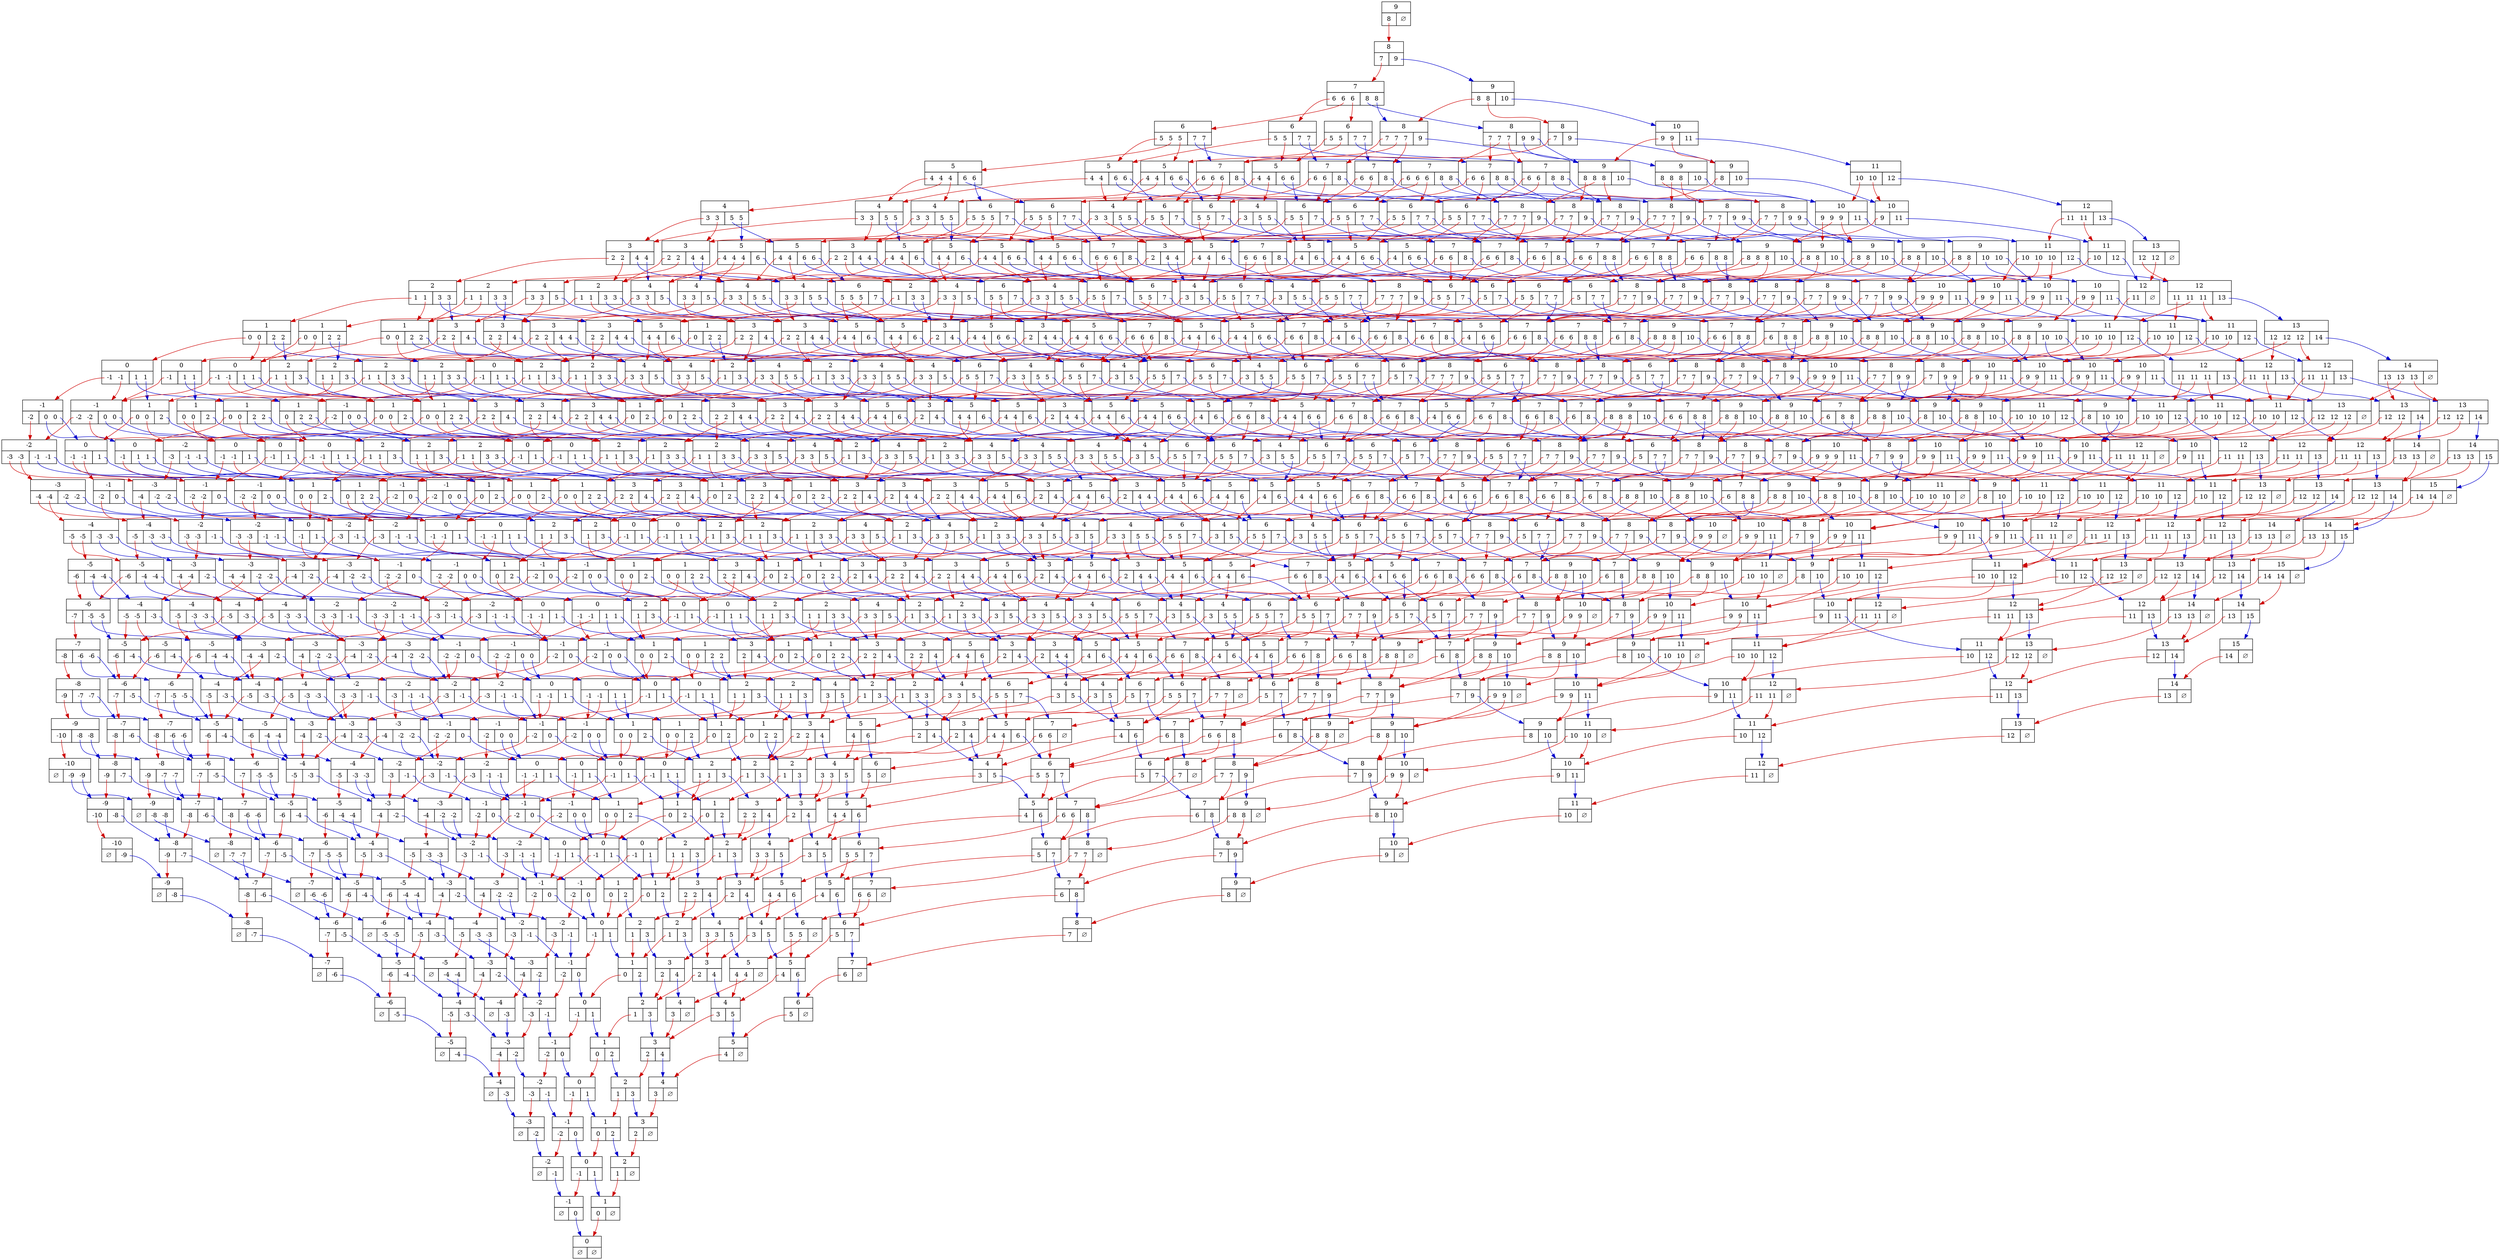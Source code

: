 digraph "9.0" {
   node_1 [shape=none,margin=0,label=
         <<TABLE BORDER="0" CELLBORDER="1" CELLSPACING="0" CELLPADDING="4">
         <TR><TD COLSPAN="2">9</TD></TR>
         <TR><TD PORT="L"> <TABLE BORDER="0" CELLBORDER="0" CELLPADDING="0"><TR><TD PORT="8,1"> 8 </TD> &nbsp; </TR></TABLE> </TD><TD PORT="R"> ∅ </TD></TR>
         </TABLE>>,
         ];
   node_1:"8,1" -> node_2 [color="red3"];
   node_2 [shape=none,margin=0,label=
         <<TABLE BORDER="0" CELLBORDER="1" CELLSPACING="0" CELLPADDING="4">
         <TR><TD COLSPAN="2">8</TD></TR>
         <TR><TD PORT="L"> <TABLE BORDER="0" CELLBORDER="0" CELLPADDING="0"><TR><TD PORT="7,1"> 7 </TD> &nbsp; </TR></TABLE> </TD><TD PORT="R"> <TABLE BORDER="0" CELLBORDER="0" CELLPADDING="0"><TR><TD PORT="9,1"> 9 </TD> &nbsp; </TR></TABLE> </TD></TR>
         </TABLE>>,
         ];
   node_2:"7,1" -> node_3 [color="red3"];
   node_3 [shape=none,margin=0,label=
         <<TABLE BORDER="0" CELLBORDER="1" CELLSPACING="0" CELLPADDING="4">
         <TR><TD COLSPAN="2">7</TD></TR>
         <TR><TD PORT="L"> <TABLE BORDER="0" CELLBORDER="0" CELLPADDING="0"><TR><TD PORT="6,1"> 6 </TD> &nbsp; <TD PORT="6,2"> 6 </TD> &nbsp; <TD PORT="6,3"> 6 </TD> &nbsp; </TR></TABLE> </TD><TD PORT="R"> <TABLE BORDER="0" CELLBORDER="0" CELLPADDING="0"><TR><TD PORT="8,1"> 8 </TD> &nbsp; <TD PORT="8,2"> 8 </TD> &nbsp; </TR></TABLE> </TD></TR>
         </TABLE>>,
         ];
   node_3:"6,1" -> node_4 [color="red3"];
   node_4 [shape=none,margin=0,label=
         <<TABLE BORDER="0" CELLBORDER="1" CELLSPACING="0" CELLPADDING="4">
         <TR><TD COLSPAN="2">6</TD></TR>
         <TR><TD PORT="L"> <TABLE BORDER="0" CELLBORDER="0" CELLPADDING="0"><TR><TD PORT="5,1"> 5 </TD> &nbsp; <TD PORT="5,2"> 5 </TD> &nbsp; </TR></TABLE> </TD><TD PORT="R"> <TABLE BORDER="0" CELLBORDER="0" CELLPADDING="0"><TR><TD PORT="7,1"> 7 </TD> &nbsp; <TD PORT="7,2"> 7 </TD> &nbsp; </TR></TABLE> </TD></TR>
         </TABLE>>,
         ];
   node_4:"5,1" -> node_5 [color="red3"];
   node_5 [shape=none,margin=0,label=
         <<TABLE BORDER="0" CELLBORDER="1" CELLSPACING="0" CELLPADDING="4">
         <TR><TD COLSPAN="2">5</TD></TR>
         <TR><TD PORT="L"> <TABLE BORDER="0" CELLBORDER="0" CELLPADDING="0"><TR><TD PORT="4,1"> 4 </TD> &nbsp; <TD PORT="4,2"> 4 </TD> &nbsp; </TR></TABLE> </TD><TD PORT="R"> <TABLE BORDER="0" CELLBORDER="0" CELLPADDING="0"><TR><TD PORT="6,1"> 6 </TD> &nbsp; <TD PORT="6,2"> 6 </TD> &nbsp; </TR></TABLE> </TD></TR>
         </TABLE>>,
         ];
   node_5:"4,1" -> node_6 [color="red3"];
   node_6 [shape=none,margin=0,label=
         <<TABLE BORDER="0" CELLBORDER="1" CELLSPACING="0" CELLPADDING="4">
         <TR><TD COLSPAN="2">4</TD></TR>
         <TR><TD PORT="L"> <TABLE BORDER="0" CELLBORDER="0" CELLPADDING="0"><TR><TD PORT="3,1"> 3 </TD> &nbsp; <TD PORT="3,2"> 3 </TD> &nbsp; </TR></TABLE> </TD><TD PORT="R"> <TABLE BORDER="0" CELLBORDER="0" CELLPADDING="0"><TR><TD PORT="5,1"> 5 </TD> &nbsp; <TD PORT="5,2"> 5 </TD> &nbsp; </TR></TABLE> </TD></TR>
         </TABLE>>,
         ];
   node_6:"3,1" -> node_7 [color="red3"];
   node_7 [shape=none,margin=0,label=
         <<TABLE BORDER="0" CELLBORDER="1" CELLSPACING="0" CELLPADDING="4">
         <TR><TD COLSPAN="2">3</TD></TR>
         <TR><TD PORT="L"> <TABLE BORDER="0" CELLBORDER="0" CELLPADDING="0"><TR><TD PORT="2,1"> 2 </TD> &nbsp; <TD PORT="2,2"> 2 </TD> &nbsp; </TR></TABLE> </TD><TD PORT="R"> <TABLE BORDER="0" CELLBORDER="0" CELLPADDING="0"><TR><TD PORT="4,1"> 4 </TD> &nbsp; <TD PORT="4,2"> 4 </TD> &nbsp; </TR></TABLE> </TD></TR>
         </TABLE>>,
         ];
   node_7:"2,1" -> node_8 [color="red3"];
   node_8 [shape=none,margin=0,label=
         <<TABLE BORDER="0" CELLBORDER="1" CELLSPACING="0" CELLPADDING="4">
         <TR><TD COLSPAN="2">2</TD></TR>
         <TR><TD PORT="L"> <TABLE BORDER="0" CELLBORDER="0" CELLPADDING="0"><TR><TD PORT="1,1"> 1 </TD> &nbsp; <TD PORT="1,2"> 1 </TD> &nbsp; </TR></TABLE> </TD><TD PORT="R"> <TABLE BORDER="0" CELLBORDER="0" CELLPADDING="0"><TR><TD PORT="3,1"> 3 </TD> &nbsp; <TD PORT="3,2"> 3 </TD> &nbsp; </TR></TABLE> </TD></TR>
         </TABLE>>,
         ];
   node_8:"1,1" -> node_9 [color="red3"];
   node_9 [shape=none,margin=0,label=
         <<TABLE BORDER="0" CELLBORDER="1" CELLSPACING="0" CELLPADDING="4">
         <TR><TD COLSPAN="2">1</TD></TR>
         <TR><TD PORT="L"> <TABLE BORDER="0" CELLBORDER="0" CELLPADDING="0"><TR><TD PORT="0,1"> 0 </TD> &nbsp; <TD PORT="0,2"> 0 </TD> &nbsp; </TR></TABLE> </TD><TD PORT="R"> <TABLE BORDER="0" CELLBORDER="0" CELLPADDING="0"><TR><TD PORT="2,1"> 2 </TD> &nbsp; <TD PORT="2,2"> 2 </TD> &nbsp; </TR></TABLE> </TD></TR>
         </TABLE>>,
         ];
   node_9:"0,1" -> node_10 [color="red3"];
   node_10 [shape=none,margin=0,label=
         <<TABLE BORDER="0" CELLBORDER="1" CELLSPACING="0" CELLPADDING="4">
         <TR><TD COLSPAN="2">0</TD></TR>
         <TR><TD PORT="L"> <TABLE BORDER="0" CELLBORDER="0" CELLPADDING="0"><TR><TD PORT="-1,1"> -1 </TD> &nbsp; <TD PORT="-1,2"> -1 </TD> &nbsp; </TR></TABLE> </TD><TD PORT="R"> <TABLE BORDER="0" CELLBORDER="0" CELLPADDING="0"><TR><TD PORT="1,1"> 1 </TD> &nbsp; <TD PORT="1,2"> 1 </TD> &nbsp; </TR></TABLE> </TD></TR>
         </TABLE>>,
         ];
   node_10:"-1,1" -> node_11 [color="red3"];
   node_11 [shape=none,margin=0,label=
         <<TABLE BORDER="0" CELLBORDER="1" CELLSPACING="0" CELLPADDING="4">
         <TR><TD COLSPAN="2">-1</TD></TR>
         <TR><TD PORT="L"> <TABLE BORDER="0" CELLBORDER="0" CELLPADDING="0"><TR><TD PORT="-2,1"> -2 </TD> &nbsp; </TR></TABLE> </TD><TD PORT="R"> <TABLE BORDER="0" CELLBORDER="0" CELLPADDING="0"><TR><TD PORT="0,1"> 0 </TD> &nbsp; <TD PORT="0,2"> 0 </TD> &nbsp; </TR></TABLE> </TD></TR>
         </TABLE>>,
         ];
   node_11:"-2,1" -> node_12 [color="red3"];
   node_12 [shape=none,margin=0,label=
         <<TABLE BORDER="0" CELLBORDER="1" CELLSPACING="0" CELLPADDING="4">
         <TR><TD COLSPAN="2">-2</TD></TR>
         <TR><TD PORT="L"> <TABLE BORDER="0" CELLBORDER="0" CELLPADDING="0"><TR><TD PORT="-3,1"> -3 </TD> &nbsp; <TD PORT="-3,2"> -3 </TD> &nbsp; </TR></TABLE> </TD><TD PORT="R"> <TABLE BORDER="0" CELLBORDER="0" CELLPADDING="0"><TR><TD PORT="-1,1"> -1 </TD> &nbsp; <TD PORT="-1,2"> -1 </TD> &nbsp; </TR></TABLE> </TD></TR>
         </TABLE>>,
         ];
   node_12:"-3,1" -> node_13 [color="red3"];
   node_13 [shape=none,margin=0,label=
         <<TABLE BORDER="0" CELLBORDER="1" CELLSPACING="0" CELLPADDING="4">
         <TR><TD COLSPAN="2">-3</TD></TR>
         <TR><TD PORT="L"> <TABLE BORDER="0" CELLBORDER="0" CELLPADDING="0"><TR><TD PORT="-4,1"> -4 </TD> &nbsp; </TR></TABLE> </TD><TD PORT="R"> <TABLE BORDER="0" CELLBORDER="0" CELLPADDING="0"><TR><TD PORT="-2,1"> -2 </TD> &nbsp; <TD PORT="-2,2"> -2 </TD> &nbsp; </TR></TABLE> </TD></TR>
         </TABLE>>,
         ];
   node_13:"-4,1" -> node_14 [color="red3"];
   node_14 [shape=none,margin=0,label=
         <<TABLE BORDER="0" CELLBORDER="1" CELLSPACING="0" CELLPADDING="4">
         <TR><TD COLSPAN="2">-4</TD></TR>
         <TR><TD PORT="L"> <TABLE BORDER="0" CELLBORDER="0" CELLPADDING="0"><TR><TD PORT="-5,1"> -5 </TD> &nbsp; </TR></TABLE> </TD><TD PORT="R"> <TABLE BORDER="0" CELLBORDER="0" CELLPADDING="0"><TR><TD PORT="-3,1"> -3 </TD> &nbsp; <TD PORT="-3,2"> -3 </TD> &nbsp; </TR></TABLE> </TD></TR>
         </TABLE>>,
         ];
   node_14:"-5,1" -> node_15 [color="red3"];
   node_15 [shape=none,margin=0,label=
         <<TABLE BORDER="0" CELLBORDER="1" CELLSPACING="0" CELLPADDING="4">
         <TR><TD COLSPAN="2">-5</TD></TR>
         <TR><TD PORT="L"> <TABLE BORDER="0" CELLBORDER="0" CELLPADDING="0"><TR><TD PORT="-6,1"> -6 </TD> &nbsp; </TR></TABLE> </TD><TD PORT="R"> <TABLE BORDER="0" CELLBORDER="0" CELLPADDING="0"><TR><TD PORT="-4,1"> -4 </TD> &nbsp; <TD PORT="-4,2"> -4 </TD> &nbsp; </TR></TABLE> </TD></TR>
         </TABLE>>,
         ];
   node_15:"-6,1" -> node_16 [color="red3"];
   node_16 [shape=none,margin=0,label=
         <<TABLE BORDER="0" CELLBORDER="1" CELLSPACING="0" CELLPADDING="4">
         <TR><TD COLSPAN="2">-6</TD></TR>
         <TR><TD PORT="L"> <TABLE BORDER="0" CELLBORDER="0" CELLPADDING="0"><TR><TD PORT="-7,1"> -7 </TD> &nbsp; </TR></TABLE> </TD><TD PORT="R"> <TABLE BORDER="0" CELLBORDER="0" CELLPADDING="0"><TR><TD PORT="-5,1"> -5 </TD> &nbsp; <TD PORT="-5,2"> -5 </TD> &nbsp; </TR></TABLE> </TD></TR>
         </TABLE>>,
         ];
   node_16:"-7,1" -> node_17 [color="red3"];
   node_17 [shape=none,margin=0,label=
         <<TABLE BORDER="0" CELLBORDER="1" CELLSPACING="0" CELLPADDING="4">
         <TR><TD COLSPAN="2">-7</TD></TR>
         <TR><TD PORT="L"> <TABLE BORDER="0" CELLBORDER="0" CELLPADDING="0"><TR><TD PORT="-8,1"> -8 </TD> &nbsp; </TR></TABLE> </TD><TD PORT="R"> <TABLE BORDER="0" CELLBORDER="0" CELLPADDING="0"><TR><TD PORT="-6,1"> -6 </TD> &nbsp; <TD PORT="-6,2"> -6 </TD> &nbsp; </TR></TABLE> </TD></TR>
         </TABLE>>,
         ];
   node_17:"-8,1" -> node_18 [color="red3"];
   node_18 [shape=none,margin=0,label=
         <<TABLE BORDER="0" CELLBORDER="1" CELLSPACING="0" CELLPADDING="4">
         <TR><TD COLSPAN="2">-8</TD></TR>
         <TR><TD PORT="L"> <TABLE BORDER="0" CELLBORDER="0" CELLPADDING="0"><TR><TD PORT="-9,1"> -9 </TD> &nbsp; </TR></TABLE> </TD><TD PORT="R"> <TABLE BORDER="0" CELLBORDER="0" CELLPADDING="0"><TR><TD PORT="-7,1"> -7 </TD> &nbsp; <TD PORT="-7,2"> -7 </TD> &nbsp; </TR></TABLE> </TD></TR>
         </TABLE>>,
         ];
   node_18:"-9,1" -> node_19 [color="red3"];
   node_19 [shape=none,margin=0,label=
         <<TABLE BORDER="0" CELLBORDER="1" CELLSPACING="0" CELLPADDING="4">
         <TR><TD COLSPAN="2">-9</TD></TR>
         <TR><TD PORT="L"> <TABLE BORDER="0" CELLBORDER="0" CELLPADDING="0"><TR><TD PORT="-10,1"> -10 </TD> &nbsp; </TR></TABLE> </TD><TD PORT="R"> <TABLE BORDER="0" CELLBORDER="0" CELLPADDING="0"><TR><TD PORT="-8,1"> -8 </TD> &nbsp; <TD PORT="-8,2"> -8 </TD> &nbsp; </TR></TABLE> </TD></TR>
         </TABLE>>,
         ];
   node_19:"-10,1" -> node_20 [color="red3"];
   node_20 [shape=none,margin=0,label=
         <<TABLE BORDER="0" CELLBORDER="1" CELLSPACING="0" CELLPADDING="4">
         <TR><TD COLSPAN="2">-10</TD></TR>
         <TR><TD PORT="L"> ∅ </TD><TD PORT="R"> <TABLE BORDER="0" CELLBORDER="0" CELLPADDING="0"><TR><TD PORT="-9,1"> -9 </TD> &nbsp; <TD PORT="-9,2"> -9 </TD> &nbsp; </TR></TABLE> </TD></TR>
         </TABLE>>,
         ];
   node_20:"-9,1" -> node_21 [color="blue3"];
   node_21 [shape=none,margin=0,label=
         <<TABLE BORDER="0" CELLBORDER="1" CELLSPACING="0" CELLPADDING="4">
         <TR><TD COLSPAN="2">-9</TD></TR>
         <TR><TD PORT="L"> ∅ </TD><TD PORT="R"> <TABLE BORDER="0" CELLBORDER="0" CELLPADDING="0"><TR><TD PORT="-8,1"> -8 </TD> &nbsp; <TD PORT="-8,2"> -8 </TD> &nbsp; </TR></TABLE> </TD></TR>
         </TABLE>>,
         ];
   node_21:"-8,1" -> node_22 [color="blue3"];
   node_22 [shape=none,margin=0,label=
         <<TABLE BORDER="0" CELLBORDER="1" CELLSPACING="0" CELLPADDING="4">
         <TR><TD COLSPAN="2">-8</TD></TR>
         <TR><TD PORT="L"> ∅ </TD><TD PORT="R"> <TABLE BORDER="0" CELLBORDER="0" CELLPADDING="0"><TR><TD PORT="-7,1"> -7 </TD> &nbsp; <TD PORT="-7,2"> -7 </TD> &nbsp; </TR></TABLE> </TD></TR>
         </TABLE>>,
         ];
   node_22:"-7,1" -> node_23 [color="blue3"];
   node_23 [shape=none,margin=0,label=
         <<TABLE BORDER="0" CELLBORDER="1" CELLSPACING="0" CELLPADDING="4">
         <TR><TD COLSPAN="2">-7</TD></TR>
         <TR><TD PORT="L"> ∅ </TD><TD PORT="R"> <TABLE BORDER="0" CELLBORDER="0" CELLPADDING="0"><TR><TD PORT="-6,1"> -6 </TD> &nbsp; <TD PORT="-6,2"> -6 </TD> &nbsp; </TR></TABLE> </TD></TR>
         </TABLE>>,
         ];
   node_23:"-6,1" -> node_24 [color="blue3"];
   node_24 [shape=none,margin=0,label=
         <<TABLE BORDER="0" CELLBORDER="1" CELLSPACING="0" CELLPADDING="4">
         <TR><TD COLSPAN="2">-6</TD></TR>
         <TR><TD PORT="L"> ∅ </TD><TD PORT="R"> <TABLE BORDER="0" CELLBORDER="0" CELLPADDING="0"><TR><TD PORT="-5,1"> -5 </TD> &nbsp; <TD PORT="-5,2"> -5 </TD> &nbsp; </TR></TABLE> </TD></TR>
         </TABLE>>,
         ];
   node_24:"-5,1" -> node_25 [color="blue3"];
   node_25 [shape=none,margin=0,label=
         <<TABLE BORDER="0" CELLBORDER="1" CELLSPACING="0" CELLPADDING="4">
         <TR><TD COLSPAN="2">-5</TD></TR>
         <TR><TD PORT="L"> ∅ </TD><TD PORT="R"> <TABLE BORDER="0" CELLBORDER="0" CELLPADDING="0"><TR><TD PORT="-4,1"> -4 </TD> &nbsp; <TD PORT="-4,2"> -4 </TD> &nbsp; </TR></TABLE> </TD></TR>
         </TABLE>>,
         ];
   node_25:"-4,1" -> node_26 [color="blue3"];
   node_26 [shape=none,margin=0,label=
         <<TABLE BORDER="0" CELLBORDER="1" CELLSPACING="0" CELLPADDING="4">
         <TR><TD COLSPAN="2">-4</TD></TR>
         <TR><TD PORT="L"> ∅ </TD><TD PORT="R"> <TABLE BORDER="0" CELLBORDER="0" CELLPADDING="0"><TR><TD PORT="-3,1"> -3 </TD> &nbsp; </TR></TABLE> </TD></TR>
         </TABLE>>,
         ];
   node_26:"-3,1" -> node_27 [color="blue3"];
   node_27 [shape=none,margin=0,label=
         <<TABLE BORDER="0" CELLBORDER="1" CELLSPACING="0" CELLPADDING="4">
         <TR><TD COLSPAN="2">-3</TD></TR>
         <TR><TD PORT="L"> <TABLE BORDER="0" CELLBORDER="0" CELLPADDING="0"><TR><TD PORT="-4,1"> -4 </TD> &nbsp; </TR></TABLE> </TD><TD PORT="R"> <TABLE BORDER="0" CELLBORDER="0" CELLPADDING="0"><TR><TD PORT="-2,1"> -2 </TD> &nbsp; </TR></TABLE> </TD></TR>
         </TABLE>>,
         ];
   node_27:"-4,1" -> node_28 [color="red3"];
   node_28 [shape=none,margin=0,label=
         <<TABLE BORDER="0" CELLBORDER="1" CELLSPACING="0" CELLPADDING="4">
         <TR><TD COLSPAN="2">-4</TD></TR>
         <TR><TD PORT="L"> ∅ </TD><TD PORT="R"> <TABLE BORDER="0" CELLBORDER="0" CELLPADDING="0"><TR><TD PORT="-3,1"> -3 </TD> &nbsp; </TR></TABLE> </TD></TR>
         </TABLE>>,
         ];
   node_28:"-3,1" -> node_29 [color="blue3"];
   node_29 [shape=none,margin=0,label=
         <<TABLE BORDER="0" CELLBORDER="1" CELLSPACING="0" CELLPADDING="4">
         <TR><TD COLSPAN="2">-3</TD></TR>
         <TR><TD PORT="L"> ∅ </TD><TD PORT="R"> <TABLE BORDER="0" CELLBORDER="0" CELLPADDING="0"><TR><TD PORT="-2,1"> -2 </TD> &nbsp; </TR></TABLE> </TD></TR>
         </TABLE>>,
         ];
   node_29:"-2,1" -> node_30 [color="blue3"];
   node_30 [shape=none,margin=0,label=
         <<TABLE BORDER="0" CELLBORDER="1" CELLSPACING="0" CELLPADDING="4">
         <TR><TD COLSPAN="2">-2</TD></TR>
         <TR><TD PORT="L"> ∅ </TD><TD PORT="R"> <TABLE BORDER="0" CELLBORDER="0" CELLPADDING="0"><TR><TD PORT="-1,1"> -1 </TD> &nbsp; </TR></TABLE> </TD></TR>
         </TABLE>>,
         ];
   node_30:"-1,1" -> node_31 [color="blue3"];
   node_31 [shape=none,margin=0,label=
         <<TABLE BORDER="0" CELLBORDER="1" CELLSPACING="0" CELLPADDING="4">
         <TR><TD COLSPAN="2">-1</TD></TR>
         <TR><TD PORT="L"> ∅ </TD><TD PORT="R"> <TABLE BORDER="0" CELLBORDER="0" CELLPADDING="0"><TR><TD PORT="0,1"> 0 </TD> &nbsp; </TR></TABLE> </TD></TR>
         </TABLE>>,
         ];
   node_31:"0,1" -> node_32 [color="blue3"];
   node_32 [shape=none,margin=0,label=
         <<TABLE BORDER="0" CELLBORDER="1" CELLSPACING="0" CELLPADDING="4">
         <TR><TD COLSPAN="2">0</TD></TR>
         <TR><TD PORT="L"> ∅ </TD><TD PORT="R"> ∅ </TD></TR>
         </TABLE>>,
         ];
   node_27:"-2,1" -> node_33 [color="blue3"];
   node_33 [shape=none,margin=0,label=
         <<TABLE BORDER="0" CELLBORDER="1" CELLSPACING="0" CELLPADDING="4">
         <TR><TD COLSPAN="2">-2</TD></TR>
         <TR><TD PORT="L"> <TABLE BORDER="0" CELLBORDER="0" CELLPADDING="0"><TR><TD PORT="-3,1"> -3 </TD> &nbsp; </TR></TABLE> </TD><TD PORT="R"> <TABLE BORDER="0" CELLBORDER="0" CELLPADDING="0"><TR><TD PORT="-1,1"> -1 </TD> &nbsp; </TR></TABLE> </TD></TR>
         </TABLE>>,
         ];
   node_33:"-3,1" -> node_29 [color="red3"];
   node_33:"-1,1" -> node_34 [color="blue3"];
   node_34 [shape=none,margin=0,label=
         <<TABLE BORDER="0" CELLBORDER="1" CELLSPACING="0" CELLPADDING="4">
         <TR><TD COLSPAN="2">-1</TD></TR>
         <TR><TD PORT="L"> <TABLE BORDER="0" CELLBORDER="0" CELLPADDING="0"><TR><TD PORT="-2,1"> -2 </TD> &nbsp; </TR></TABLE> </TD><TD PORT="R"> <TABLE BORDER="0" CELLBORDER="0" CELLPADDING="0"><TR><TD PORT="0,1"> 0 </TD> &nbsp; </TR></TABLE> </TD></TR>
         </TABLE>>,
         ];
   node_34:"-2,1" -> node_30 [color="red3"];
   node_34:"0,1" -> node_35 [color="blue3"];
   node_35 [shape=none,margin=0,label=
         <<TABLE BORDER="0" CELLBORDER="1" CELLSPACING="0" CELLPADDING="4">
         <TR><TD COLSPAN="2">0</TD></TR>
         <TR><TD PORT="L"> <TABLE BORDER="0" CELLBORDER="0" CELLPADDING="0"><TR><TD PORT="-1,1"> -1 </TD> &nbsp; </TR></TABLE> </TD><TD PORT="R"> <TABLE BORDER="0" CELLBORDER="0" CELLPADDING="0"><TR><TD PORT="1,1"> 1 </TD> &nbsp; </TR></TABLE> </TD></TR>
         </TABLE>>,
         ];
   node_35:"-1,1" -> node_31 [color="red3"];
   node_35:"1,1" -> node_36 [color="blue3"];
   node_36 [shape=none,margin=0,label=
         <<TABLE BORDER="0" CELLBORDER="1" CELLSPACING="0" CELLPADDING="4">
         <TR><TD COLSPAN="2">1</TD></TR>
         <TR><TD PORT="L"> <TABLE BORDER="0" CELLBORDER="0" CELLPADDING="0"><TR><TD PORT="0,1"> 0 </TD> &nbsp; </TR></TABLE> </TD><TD PORT="R"> ∅ </TD></TR>
         </TABLE>>,
         ];
   node_36:"0,1" -> node_32 [color="red3"];
   node_25:"-4,2" -> node_37 [color="blue3"];
   node_37 [shape=none,margin=0,label=
         <<TABLE BORDER="0" CELLBORDER="1" CELLSPACING="0" CELLPADDING="4">
         <TR><TD COLSPAN="2">-4</TD></TR>
         <TR><TD PORT="L"> <TABLE BORDER="0" CELLBORDER="0" CELLPADDING="0"><TR><TD PORT="-5,1"> -5 </TD> &nbsp; </TR></TABLE> </TD><TD PORT="R"> <TABLE BORDER="0" CELLBORDER="0" CELLPADDING="0"><TR><TD PORT="-3,1"> -3 </TD> &nbsp; </TR></TABLE> </TD></TR>
         </TABLE>>,
         ];
   node_37:"-5,1" -> node_38 [color="red3"];
   node_38 [shape=none,margin=0,label=
         <<TABLE BORDER="0" CELLBORDER="1" CELLSPACING="0" CELLPADDING="4">
         <TR><TD COLSPAN="2">-5</TD></TR>
         <TR><TD PORT="L"> ∅ </TD><TD PORT="R"> <TABLE BORDER="0" CELLBORDER="0" CELLPADDING="0"><TR><TD PORT="-4,1"> -4 </TD> &nbsp; </TR></TABLE> </TD></TR>
         </TABLE>>,
         ];
   node_38:"-4,1" -> node_28 [color="blue3"];
   node_37:"-3,1" -> node_27 [color="blue3"];
   node_24:"-5,2" -> node_39 [color="blue3"];
   node_39 [shape=none,margin=0,label=
         <<TABLE BORDER="0" CELLBORDER="1" CELLSPACING="0" CELLPADDING="4">
         <TR><TD COLSPAN="2">-5</TD></TR>
         <TR><TD PORT="L"> <TABLE BORDER="0" CELLBORDER="0" CELLPADDING="0"><TR><TD PORT="-6,1"> -6 </TD> &nbsp; </TR></TABLE> </TD><TD PORT="R"> <TABLE BORDER="0" CELLBORDER="0" CELLPADDING="0"><TR><TD PORT="-4,1"> -4 </TD> &nbsp; </TR></TABLE> </TD></TR>
         </TABLE>>,
         ];
   node_39:"-6,1" -> node_40 [color="red3"];
   node_40 [shape=none,margin=0,label=
         <<TABLE BORDER="0" CELLBORDER="1" CELLSPACING="0" CELLPADDING="4">
         <TR><TD COLSPAN="2">-6</TD></TR>
         <TR><TD PORT="L"> ∅ </TD><TD PORT="R"> <TABLE BORDER="0" CELLBORDER="0" CELLPADDING="0"><TR><TD PORT="-5,1"> -5 </TD> &nbsp; </TR></TABLE> </TD></TR>
         </TABLE>>,
         ];
   node_40:"-5,1" -> node_38 [color="blue3"];
   node_39:"-4,1" -> node_37 [color="blue3"];
   node_23:"-6,2" -> node_41 [color="blue3"];
   node_41 [shape=none,margin=0,label=
         <<TABLE BORDER="0" CELLBORDER="1" CELLSPACING="0" CELLPADDING="4">
         <TR><TD COLSPAN="2">-6</TD></TR>
         <TR><TD PORT="L"> <TABLE BORDER="0" CELLBORDER="0" CELLPADDING="0"><TR><TD PORT="-7,1"> -7 </TD> &nbsp; </TR></TABLE> </TD><TD PORT="R"> <TABLE BORDER="0" CELLBORDER="0" CELLPADDING="0"><TR><TD PORT="-5,1"> -5 </TD> &nbsp; </TR></TABLE> </TD></TR>
         </TABLE>>,
         ];
   node_41:"-7,1" -> node_42 [color="red3"];
   node_42 [shape=none,margin=0,label=
         <<TABLE BORDER="0" CELLBORDER="1" CELLSPACING="0" CELLPADDING="4">
         <TR><TD COLSPAN="2">-7</TD></TR>
         <TR><TD PORT="L"> ∅ </TD><TD PORT="R"> <TABLE BORDER="0" CELLBORDER="0" CELLPADDING="0"><TR><TD PORT="-6,1"> -6 </TD> &nbsp; </TR></TABLE> </TD></TR>
         </TABLE>>,
         ];
   node_42:"-6,1" -> node_40 [color="blue3"];
   node_41:"-5,1" -> node_39 [color="blue3"];
   node_22:"-7,2" -> node_43 [color="blue3"];
   node_43 [shape=none,margin=0,label=
         <<TABLE BORDER="0" CELLBORDER="1" CELLSPACING="0" CELLPADDING="4">
         <TR><TD COLSPAN="2">-7</TD></TR>
         <TR><TD PORT="L"> <TABLE BORDER="0" CELLBORDER="0" CELLPADDING="0"><TR><TD PORT="-8,1"> -8 </TD> &nbsp; </TR></TABLE> </TD><TD PORT="R"> <TABLE BORDER="0" CELLBORDER="0" CELLPADDING="0"><TR><TD PORT="-6,1"> -6 </TD> &nbsp; </TR></TABLE> </TD></TR>
         </TABLE>>,
         ];
   node_43:"-8,1" -> node_44 [color="red3"];
   node_44 [shape=none,margin=0,label=
         <<TABLE BORDER="0" CELLBORDER="1" CELLSPACING="0" CELLPADDING="4">
         <TR><TD COLSPAN="2">-8</TD></TR>
         <TR><TD PORT="L"> ∅ </TD><TD PORT="R"> <TABLE BORDER="0" CELLBORDER="0" CELLPADDING="0"><TR><TD PORT="-7,1"> -7 </TD> &nbsp; </TR></TABLE> </TD></TR>
         </TABLE>>,
         ];
   node_44:"-7,1" -> node_42 [color="blue3"];
   node_43:"-6,1" -> node_41 [color="blue3"];
   node_21:"-8,2" -> node_45 [color="blue3"];
   node_45 [shape=none,margin=0,label=
         <<TABLE BORDER="0" CELLBORDER="1" CELLSPACING="0" CELLPADDING="4">
         <TR><TD COLSPAN="2">-8</TD></TR>
         <TR><TD PORT="L"> <TABLE BORDER="0" CELLBORDER="0" CELLPADDING="0"><TR><TD PORT="-9,1"> -9 </TD> &nbsp; </TR></TABLE> </TD><TD PORT="R"> <TABLE BORDER="0" CELLBORDER="0" CELLPADDING="0"><TR><TD PORT="-7,1"> -7 </TD> &nbsp; </TR></TABLE> </TD></TR>
         </TABLE>>,
         ];
   node_45:"-9,1" -> node_46 [color="red3"];
   node_46 [shape=none,margin=0,label=
         <<TABLE BORDER="0" CELLBORDER="1" CELLSPACING="0" CELLPADDING="4">
         <TR><TD COLSPAN="2">-9</TD></TR>
         <TR><TD PORT="L"> ∅ </TD><TD PORT="R"> <TABLE BORDER="0" CELLBORDER="0" CELLPADDING="0"><TR><TD PORT="-8,1"> -8 </TD> &nbsp; </TR></TABLE> </TD></TR>
         </TABLE>>,
         ];
   node_46:"-8,1" -> node_44 [color="blue3"];
   node_45:"-7,1" -> node_43 [color="blue3"];
   node_20:"-9,2" -> node_47 [color="blue3"];
   node_47 [shape=none,margin=0,label=
         <<TABLE BORDER="0" CELLBORDER="1" CELLSPACING="0" CELLPADDING="4">
         <TR><TD COLSPAN="2">-9</TD></TR>
         <TR><TD PORT="L"> <TABLE BORDER="0" CELLBORDER="0" CELLPADDING="0"><TR><TD PORT="-10,1"> -10 </TD> &nbsp; </TR></TABLE> </TD><TD PORT="R"> <TABLE BORDER="0" CELLBORDER="0" CELLPADDING="0"><TR><TD PORT="-8,1"> -8 </TD> &nbsp; </TR></TABLE> </TD></TR>
         </TABLE>>,
         ];
   node_47:"-10,1" -> node_48 [color="red3"];
   node_48 [shape=none,margin=0,label=
         <<TABLE BORDER="0" CELLBORDER="1" CELLSPACING="0" CELLPADDING="4">
         <TR><TD COLSPAN="2">-10</TD></TR>
         <TR><TD PORT="L"> ∅ </TD><TD PORT="R"> <TABLE BORDER="0" CELLBORDER="0" CELLPADDING="0"><TR><TD PORT="-9,1"> -9 </TD> &nbsp; </TR></TABLE> </TD></TR>
         </TABLE>>,
         ];
   node_48:"-9,1" -> node_46 [color="blue3"];
   node_47:"-8,1" -> node_45 [color="blue3"];
   node_19:"-8,1" -> node_49 [color="blue3"];
   node_49 [shape=none,margin=0,label=
         <<TABLE BORDER="0" CELLBORDER="1" CELLSPACING="0" CELLPADDING="4">
         <TR><TD COLSPAN="2">-8</TD></TR>
         <TR><TD PORT="L"> <TABLE BORDER="0" CELLBORDER="0" CELLPADDING="0"><TR><TD PORT="-9,1"> -9 </TD> &nbsp; </TR></TABLE> </TD><TD PORT="R"> <TABLE BORDER="0" CELLBORDER="0" CELLPADDING="0"><TR><TD PORT="-7,1"> -7 </TD> &nbsp; <TD PORT="-7,2"> -7 </TD> &nbsp; </TR></TABLE> </TD></TR>
         </TABLE>>,
         ];
   node_49:"-9,1" -> node_21 [color="red3"];
   node_49:"-7,1" -> node_50 [color="blue3"];
   node_50 [shape=none,margin=0,label=
         <<TABLE BORDER="0" CELLBORDER="1" CELLSPACING="0" CELLPADDING="4">
         <TR><TD COLSPAN="2">-7</TD></TR>
         <TR><TD PORT="L"> <TABLE BORDER="0" CELLBORDER="0" CELLPADDING="0"><TR><TD PORT="-8,1"> -8 </TD> &nbsp; </TR></TABLE> </TD><TD PORT="R"> <TABLE BORDER="0" CELLBORDER="0" CELLPADDING="0"><TR><TD PORT="-6,1"> -6 </TD> &nbsp; <TD PORT="-6,2"> -6 </TD> &nbsp; </TR></TABLE> </TD></TR>
         </TABLE>>,
         ];
   node_50:"-8,1" -> node_22 [color="red3"];
   node_50:"-6,1" -> node_51 [color="blue3"];
   node_51 [shape=none,margin=0,label=
         <<TABLE BORDER="0" CELLBORDER="1" CELLSPACING="0" CELLPADDING="4">
         <TR><TD COLSPAN="2">-6</TD></TR>
         <TR><TD PORT="L"> <TABLE BORDER="0" CELLBORDER="0" CELLPADDING="0"><TR><TD PORT="-7,1"> -7 </TD> &nbsp; </TR></TABLE> </TD><TD PORT="R"> <TABLE BORDER="0" CELLBORDER="0" CELLPADDING="0"><TR><TD PORT="-5,1"> -5 </TD> &nbsp; <TD PORT="-5,2"> -5 </TD> &nbsp; </TR></TABLE> </TD></TR>
         </TABLE>>,
         ];
   node_51:"-7,1" -> node_23 [color="red3"];
   node_51:"-5,1" -> node_52 [color="blue3"];
   node_52 [shape=none,margin=0,label=
         <<TABLE BORDER="0" CELLBORDER="1" CELLSPACING="0" CELLPADDING="4">
         <TR><TD COLSPAN="2">-5</TD></TR>
         <TR><TD PORT="L"> <TABLE BORDER="0" CELLBORDER="0" CELLPADDING="0"><TR><TD PORT="-6,1"> -6 </TD> &nbsp; </TR></TABLE> </TD><TD PORT="R"> <TABLE BORDER="0" CELLBORDER="0" CELLPADDING="0"><TR><TD PORT="-4,1"> -4 </TD> &nbsp; <TD PORT="-4,2"> -4 </TD> &nbsp; </TR></TABLE> </TD></TR>
         </TABLE>>,
         ];
   node_52:"-6,1" -> node_24 [color="red3"];
   node_52:"-4,1" -> node_53 [color="blue3"];
   node_53 [shape=none,margin=0,label=
         <<TABLE BORDER="0" CELLBORDER="1" CELLSPACING="0" CELLPADDING="4">
         <TR><TD COLSPAN="2">-4</TD></TR>
         <TR><TD PORT="L"> <TABLE BORDER="0" CELLBORDER="0" CELLPADDING="0"><TR><TD PORT="-5,1"> -5 </TD> &nbsp; </TR></TABLE> </TD><TD PORT="R"> <TABLE BORDER="0" CELLBORDER="0" CELLPADDING="0"><TR><TD PORT="-3,1"> -3 </TD> &nbsp; <TD PORT="-3,2"> -3 </TD> &nbsp; </TR></TABLE> </TD></TR>
         </TABLE>>,
         ];
   node_53:"-5,1" -> node_25 [color="red3"];
   node_53:"-3,1" -> node_54 [color="blue3"];
   node_54 [shape=none,margin=0,label=
         <<TABLE BORDER="0" CELLBORDER="1" CELLSPACING="0" CELLPADDING="4">
         <TR><TD COLSPAN="2">-3</TD></TR>
         <TR><TD PORT="L"> <TABLE BORDER="0" CELLBORDER="0" CELLPADDING="0"><TR><TD PORT="-4,1"> -4 </TD> &nbsp; </TR></TABLE> </TD><TD PORT="R"> <TABLE BORDER="0" CELLBORDER="0" CELLPADDING="0"><TR><TD PORT="-2,1"> -2 </TD> &nbsp; </TR></TABLE> </TD></TR>
         </TABLE>>,
         ];
   node_54:"-4,1" -> node_26 [color="red3"];
   node_54:"-2,1" -> node_55 [color="blue3"];
   node_55 [shape=none,margin=0,label=
         <<TABLE BORDER="0" CELLBORDER="1" CELLSPACING="0" CELLPADDING="4">
         <TR><TD COLSPAN="2">-2</TD></TR>
         <TR><TD PORT="L"> <TABLE BORDER="0" CELLBORDER="0" CELLPADDING="0"><TR><TD PORT="-3,1"> -3 </TD> &nbsp; </TR></TABLE> </TD><TD PORT="R"> <TABLE BORDER="0" CELLBORDER="0" CELLPADDING="0"><TR><TD PORT="-1,1"> -1 </TD> &nbsp; </TR></TABLE> </TD></TR>
         </TABLE>>,
         ];
   node_55:"-3,1" -> node_27 [color="red3"];
   node_55:"-1,1" -> node_56 [color="blue3"];
   node_56 [shape=none,margin=0,label=
         <<TABLE BORDER="0" CELLBORDER="1" CELLSPACING="0" CELLPADDING="4">
         <TR><TD COLSPAN="2">-1</TD></TR>
         <TR><TD PORT="L"> <TABLE BORDER="0" CELLBORDER="0" CELLPADDING="0"><TR><TD PORT="-2,1"> -2 </TD> &nbsp; </TR></TABLE> </TD><TD PORT="R"> <TABLE BORDER="0" CELLBORDER="0" CELLPADDING="0"><TR><TD PORT="0,1"> 0 </TD> &nbsp; </TR></TABLE> </TD></TR>
         </TABLE>>,
         ];
   node_56:"-2,1" -> node_33 [color="red3"];
   node_56:"0,1" -> node_57 [color="blue3"];
   node_57 [shape=none,margin=0,label=
         <<TABLE BORDER="0" CELLBORDER="1" CELLSPACING="0" CELLPADDING="4">
         <TR><TD COLSPAN="2">0</TD></TR>
         <TR><TD PORT="L"> <TABLE BORDER="0" CELLBORDER="0" CELLPADDING="0"><TR><TD PORT="-1,1"> -1 </TD> &nbsp; </TR></TABLE> </TD><TD PORT="R"> <TABLE BORDER="0" CELLBORDER="0" CELLPADDING="0"><TR><TD PORT="1,1"> 1 </TD> &nbsp; </TR></TABLE> </TD></TR>
         </TABLE>>,
         ];
   node_57:"-1,1" -> node_34 [color="red3"];
   node_57:"1,1" -> node_58 [color="blue3"];
   node_58 [shape=none,margin=0,label=
         <<TABLE BORDER="0" CELLBORDER="1" CELLSPACING="0" CELLPADDING="4">
         <TR><TD COLSPAN="2">1</TD></TR>
         <TR><TD PORT="L"> <TABLE BORDER="0" CELLBORDER="0" CELLPADDING="0"><TR><TD PORT="0,1"> 0 </TD> &nbsp; </TR></TABLE> </TD><TD PORT="R"> <TABLE BORDER="0" CELLBORDER="0" CELLPADDING="0"><TR><TD PORT="2,1"> 2 </TD> &nbsp; </TR></TABLE> </TD></TR>
         </TABLE>>,
         ];
   node_58:"0,1" -> node_35 [color="red3"];
   node_58:"2,1" -> node_59 [color="blue3"];
   node_59 [shape=none,margin=0,label=
         <<TABLE BORDER="0" CELLBORDER="1" CELLSPACING="0" CELLPADDING="4">
         <TR><TD COLSPAN="2">2</TD></TR>
         <TR><TD PORT="L"> <TABLE BORDER="0" CELLBORDER="0" CELLPADDING="0"><TR><TD PORT="1,1"> 1 </TD> &nbsp; </TR></TABLE> </TD><TD PORT="R"> ∅ </TD></TR>
         </TABLE>>,
         ];
   node_59:"1,1" -> node_36 [color="red3"];
   node_53:"-3,2" -> node_60 [color="blue3"];
   node_60 [shape=none,margin=0,label=
         <<TABLE BORDER="0" CELLBORDER="1" CELLSPACING="0" CELLPADDING="4">
         <TR><TD COLSPAN="2">-3</TD></TR>
         <TR><TD PORT="L"> <TABLE BORDER="0" CELLBORDER="0" CELLPADDING="0"><TR><TD PORT="-4,1"> -4 </TD> &nbsp; </TR></TABLE> </TD><TD PORT="R"> <TABLE BORDER="0" CELLBORDER="0" CELLPADDING="0"><TR><TD PORT="-2,1"> -2 </TD> &nbsp; </TR></TABLE> </TD></TR>
         </TABLE>>,
         ];
   node_60:"-4,1" -> node_37 [color="red3"];
   node_60:"-2,1" -> node_55 [color="blue3"];
   node_52:"-4,2" -> node_61 [color="blue3"];
   node_61 [shape=none,margin=0,label=
         <<TABLE BORDER="0" CELLBORDER="1" CELLSPACING="0" CELLPADDING="4">
         <TR><TD COLSPAN="2">-4</TD></TR>
         <TR><TD PORT="L"> <TABLE BORDER="0" CELLBORDER="0" CELLPADDING="0"><TR><TD PORT="-5,1"> -5 </TD> &nbsp; </TR></TABLE> </TD><TD PORT="R"> <TABLE BORDER="0" CELLBORDER="0" CELLPADDING="0"><TR><TD PORT="-3,1"> -3 </TD> &nbsp; </TR></TABLE> </TD></TR>
         </TABLE>>,
         ];
   node_61:"-5,1" -> node_39 [color="red3"];
   node_61:"-3,1" -> node_60 [color="blue3"];
   node_51:"-5,2" -> node_62 [color="blue3"];
   node_62 [shape=none,margin=0,label=
         <<TABLE BORDER="0" CELLBORDER="1" CELLSPACING="0" CELLPADDING="4">
         <TR><TD COLSPAN="2">-5</TD></TR>
         <TR><TD PORT="L"> <TABLE BORDER="0" CELLBORDER="0" CELLPADDING="0"><TR><TD PORT="-6,1"> -6 </TD> &nbsp; </TR></TABLE> </TD><TD PORT="R"> <TABLE BORDER="0" CELLBORDER="0" CELLPADDING="0"><TR><TD PORT="-4,1"> -4 </TD> &nbsp; </TR></TABLE> </TD></TR>
         </TABLE>>,
         ];
   node_62:"-6,1" -> node_41 [color="red3"];
   node_62:"-4,1" -> node_61 [color="blue3"];
   node_50:"-6,2" -> node_63 [color="blue3"];
   node_63 [shape=none,margin=0,label=
         <<TABLE BORDER="0" CELLBORDER="1" CELLSPACING="0" CELLPADDING="4">
         <TR><TD COLSPAN="2">-6</TD></TR>
         <TR><TD PORT="L"> <TABLE BORDER="0" CELLBORDER="0" CELLPADDING="0"><TR><TD PORT="-7,1"> -7 </TD> &nbsp; </TR></TABLE> </TD><TD PORT="R"> <TABLE BORDER="0" CELLBORDER="0" CELLPADDING="0"><TR><TD PORT="-5,1"> -5 </TD> &nbsp; </TR></TABLE> </TD></TR>
         </TABLE>>,
         ];
   node_63:"-7,1" -> node_43 [color="red3"];
   node_63:"-5,1" -> node_62 [color="blue3"];
   node_49:"-7,2" -> node_64 [color="blue3"];
   node_64 [shape=none,margin=0,label=
         <<TABLE BORDER="0" CELLBORDER="1" CELLSPACING="0" CELLPADDING="4">
         <TR><TD COLSPAN="2">-7</TD></TR>
         <TR><TD PORT="L"> <TABLE BORDER="0" CELLBORDER="0" CELLPADDING="0"><TR><TD PORT="-8,1"> -8 </TD> &nbsp; </TR></TABLE> </TD><TD PORT="R"> <TABLE BORDER="0" CELLBORDER="0" CELLPADDING="0"><TR><TD PORT="-6,1"> -6 </TD> &nbsp; </TR></TABLE> </TD></TR>
         </TABLE>>,
         ];
   node_64:"-8,1" -> node_45 [color="red3"];
   node_64:"-6,1" -> node_63 [color="blue3"];
   node_19:"-8,2" -> node_65 [color="blue3"];
   node_65 [shape=none,margin=0,label=
         <<TABLE BORDER="0" CELLBORDER="1" CELLSPACING="0" CELLPADDING="4">
         <TR><TD COLSPAN="2">-8</TD></TR>
         <TR><TD PORT="L"> <TABLE BORDER="0" CELLBORDER="0" CELLPADDING="0"><TR><TD PORT="-9,1"> -9 </TD> &nbsp; </TR></TABLE> </TD><TD PORT="R"> <TABLE BORDER="0" CELLBORDER="0" CELLPADDING="0"><TR><TD PORT="-7,1"> -7 </TD> &nbsp; </TR></TABLE> </TD></TR>
         </TABLE>>,
         ];
   node_65:"-9,1" -> node_47 [color="red3"];
   node_65:"-7,1" -> node_64 [color="blue3"];
   node_18:"-7,1" -> node_66 [color="blue3"];
   node_66 [shape=none,margin=0,label=
         <<TABLE BORDER="0" CELLBORDER="1" CELLSPACING="0" CELLPADDING="4">
         <TR><TD COLSPAN="2">-7</TD></TR>
         <TR><TD PORT="L"> <TABLE BORDER="0" CELLBORDER="0" CELLPADDING="0"><TR><TD PORT="-8,1"> -8 </TD> &nbsp; </TR></TABLE> </TD><TD PORT="R"> <TABLE BORDER="0" CELLBORDER="0" CELLPADDING="0"><TR><TD PORT="-6,1"> -6 </TD> &nbsp; <TD PORT="-6,2"> -6 </TD> &nbsp; </TR></TABLE> </TD></TR>
         </TABLE>>,
         ];
   node_66:"-8,1" -> node_49 [color="red3"];
   node_66:"-6,1" -> node_67 [color="blue3"];
   node_67 [shape=none,margin=0,label=
         <<TABLE BORDER="0" CELLBORDER="1" CELLSPACING="0" CELLPADDING="4">
         <TR><TD COLSPAN="2">-6</TD></TR>
         <TR><TD PORT="L"> <TABLE BORDER="0" CELLBORDER="0" CELLPADDING="0"><TR><TD PORT="-7,1"> -7 </TD> &nbsp; </TR></TABLE> </TD><TD PORT="R"> <TABLE BORDER="0" CELLBORDER="0" CELLPADDING="0"><TR><TD PORT="-5,1"> -5 </TD> &nbsp; <TD PORT="-5,2"> -5 </TD> &nbsp; </TR></TABLE> </TD></TR>
         </TABLE>>,
         ];
   node_67:"-7,1" -> node_50 [color="red3"];
   node_67:"-5,1" -> node_68 [color="blue3"];
   node_68 [shape=none,margin=0,label=
         <<TABLE BORDER="0" CELLBORDER="1" CELLSPACING="0" CELLPADDING="4">
         <TR><TD COLSPAN="2">-5</TD></TR>
         <TR><TD PORT="L"> <TABLE BORDER="0" CELLBORDER="0" CELLPADDING="0"><TR><TD PORT="-6,1"> -6 </TD> &nbsp; </TR></TABLE> </TD><TD PORT="R"> <TABLE BORDER="0" CELLBORDER="0" CELLPADDING="0"><TR><TD PORT="-4,1"> -4 </TD> &nbsp; <TD PORT="-4,2"> -4 </TD> &nbsp; </TR></TABLE> </TD></TR>
         </TABLE>>,
         ];
   node_68:"-6,1" -> node_51 [color="red3"];
   node_68:"-4,1" -> node_69 [color="blue3"];
   node_69 [shape=none,margin=0,label=
         <<TABLE BORDER="0" CELLBORDER="1" CELLSPACING="0" CELLPADDING="4">
         <TR><TD COLSPAN="2">-4</TD></TR>
         <TR><TD PORT="L"> <TABLE BORDER="0" CELLBORDER="0" CELLPADDING="0"><TR><TD PORT="-5,1"> -5 </TD> &nbsp; </TR></TABLE> </TD><TD PORT="R"> <TABLE BORDER="0" CELLBORDER="0" CELLPADDING="0"><TR><TD PORT="-3,1"> -3 </TD> &nbsp; <TD PORT="-3,2"> -3 </TD> &nbsp; </TR></TABLE> </TD></TR>
         </TABLE>>,
         ];
   node_69:"-5,1" -> node_52 [color="red3"];
   node_69:"-3,1" -> node_70 [color="blue3"];
   node_70 [shape=none,margin=0,label=
         <<TABLE BORDER="0" CELLBORDER="1" CELLSPACING="0" CELLPADDING="4">
         <TR><TD COLSPAN="2">-3</TD></TR>
         <TR><TD PORT="L"> <TABLE BORDER="0" CELLBORDER="0" CELLPADDING="0"><TR><TD PORT="-4,1"> -4 </TD> &nbsp; </TR></TABLE> </TD><TD PORT="R"> <TABLE BORDER="0" CELLBORDER="0" CELLPADDING="0"><TR><TD PORT="-2,1"> -2 </TD> &nbsp; <TD PORT="-2,2"> -2 </TD> &nbsp; </TR></TABLE> </TD></TR>
         </TABLE>>,
         ];
   node_70:"-4,1" -> node_53 [color="red3"];
   node_70:"-2,1" -> node_71 [color="blue3"];
   node_71 [shape=none,margin=0,label=
         <<TABLE BORDER="0" CELLBORDER="1" CELLSPACING="0" CELLPADDING="4">
         <TR><TD COLSPAN="2">-2</TD></TR>
         <TR><TD PORT="L"> <TABLE BORDER="0" CELLBORDER="0" CELLPADDING="0"><TR><TD PORT="-3,1"> -3 </TD> &nbsp; </TR></TABLE> </TD><TD PORT="R"> <TABLE BORDER="0" CELLBORDER="0" CELLPADDING="0"><TR><TD PORT="-1,1"> -1 </TD> &nbsp; </TR></TABLE> </TD></TR>
         </TABLE>>,
         ];
   node_71:"-3,1" -> node_54 [color="red3"];
   node_71:"-1,1" -> node_72 [color="blue3"];
   node_72 [shape=none,margin=0,label=
         <<TABLE BORDER="0" CELLBORDER="1" CELLSPACING="0" CELLPADDING="4">
         <TR><TD COLSPAN="2">-1</TD></TR>
         <TR><TD PORT="L"> <TABLE BORDER="0" CELLBORDER="0" CELLPADDING="0"><TR><TD PORT="-2,1"> -2 </TD> &nbsp; </TR></TABLE> </TD><TD PORT="R"> <TABLE BORDER="0" CELLBORDER="0" CELLPADDING="0"><TR><TD PORT="0,1"> 0 </TD> &nbsp; </TR></TABLE> </TD></TR>
         </TABLE>>,
         ];
   node_72:"-2,1" -> node_55 [color="red3"];
   node_72:"0,1" -> node_73 [color="blue3"];
   node_73 [shape=none,margin=0,label=
         <<TABLE BORDER="0" CELLBORDER="1" CELLSPACING="0" CELLPADDING="4">
         <TR><TD COLSPAN="2">0</TD></TR>
         <TR><TD PORT="L"> <TABLE BORDER="0" CELLBORDER="0" CELLPADDING="0"><TR><TD PORT="-1,1"> -1 </TD> &nbsp; </TR></TABLE> </TD><TD PORT="R"> <TABLE BORDER="0" CELLBORDER="0" CELLPADDING="0"><TR><TD PORT="1,1"> 1 </TD> &nbsp; </TR></TABLE> </TD></TR>
         </TABLE>>,
         ];
   node_73:"-1,1" -> node_56 [color="red3"];
   node_73:"1,1" -> node_74 [color="blue3"];
   node_74 [shape=none,margin=0,label=
         <<TABLE BORDER="0" CELLBORDER="1" CELLSPACING="0" CELLPADDING="4">
         <TR><TD COLSPAN="2">1</TD></TR>
         <TR><TD PORT="L"> <TABLE BORDER="0" CELLBORDER="0" CELLPADDING="0"><TR><TD PORT="0,1"> 0 </TD> &nbsp; </TR></TABLE> </TD><TD PORT="R"> <TABLE BORDER="0" CELLBORDER="0" CELLPADDING="0"><TR><TD PORT="2,1"> 2 </TD> &nbsp; </TR></TABLE> </TD></TR>
         </TABLE>>,
         ];
   node_74:"0,1" -> node_57 [color="red3"];
   node_74:"2,1" -> node_75 [color="blue3"];
   node_75 [shape=none,margin=0,label=
         <<TABLE BORDER="0" CELLBORDER="1" CELLSPACING="0" CELLPADDING="4">
         <TR><TD COLSPAN="2">2</TD></TR>
         <TR><TD PORT="L"> <TABLE BORDER="0" CELLBORDER="0" CELLPADDING="0"><TR><TD PORT="1,1"> 1 </TD> &nbsp; </TR></TABLE> </TD><TD PORT="R"> <TABLE BORDER="0" CELLBORDER="0" CELLPADDING="0"><TR><TD PORT="3,1"> 3 </TD> &nbsp; </TR></TABLE> </TD></TR>
         </TABLE>>,
         ];
   node_75:"1,1" -> node_58 [color="red3"];
   node_75:"3,1" -> node_76 [color="blue3"];
   node_76 [shape=none,margin=0,label=
         <<TABLE BORDER="0" CELLBORDER="1" CELLSPACING="0" CELLPADDING="4">
         <TR><TD COLSPAN="2">3</TD></TR>
         <TR><TD PORT="L"> <TABLE BORDER="0" CELLBORDER="0" CELLPADDING="0"><TR><TD PORT="2,1"> 2 </TD> &nbsp; </TR></TABLE> </TD><TD PORT="R"> ∅ </TD></TR>
         </TABLE>>,
         ];
   node_76:"2,1" -> node_59 [color="red3"];
   node_70:"-2,2" -> node_77 [color="blue3"];
   node_77 [shape=none,margin=0,label=
         <<TABLE BORDER="0" CELLBORDER="1" CELLSPACING="0" CELLPADDING="4">
         <TR><TD COLSPAN="2">-2</TD></TR>
         <TR><TD PORT="L"> <TABLE BORDER="0" CELLBORDER="0" CELLPADDING="0"><TR><TD PORT="-3,1"> -3 </TD> &nbsp; </TR></TABLE> </TD><TD PORT="R"> <TABLE BORDER="0" CELLBORDER="0" CELLPADDING="0"><TR><TD PORT="-1,1"> -1 </TD> &nbsp; </TR></TABLE> </TD></TR>
         </TABLE>>,
         ];
   node_77:"-3,1" -> node_60 [color="red3"];
   node_77:"-1,1" -> node_72 [color="blue3"];
   node_69:"-3,2" -> node_78 [color="blue3"];
   node_78 [shape=none,margin=0,label=
         <<TABLE BORDER="0" CELLBORDER="1" CELLSPACING="0" CELLPADDING="4">
         <TR><TD COLSPAN="2">-3</TD></TR>
         <TR><TD PORT="L"> <TABLE BORDER="0" CELLBORDER="0" CELLPADDING="0"><TR><TD PORT="-4,1"> -4 </TD> &nbsp; </TR></TABLE> </TD><TD PORT="R"> <TABLE BORDER="0" CELLBORDER="0" CELLPADDING="0"><TR><TD PORT="-2,1"> -2 </TD> &nbsp; </TR></TABLE> </TD></TR>
         </TABLE>>,
         ];
   node_78:"-4,1" -> node_61 [color="red3"];
   node_78:"-2,1" -> node_77 [color="blue3"];
   node_68:"-4,2" -> node_79 [color="blue3"];
   node_79 [shape=none,margin=0,label=
         <<TABLE BORDER="0" CELLBORDER="1" CELLSPACING="0" CELLPADDING="4">
         <TR><TD COLSPAN="2">-4</TD></TR>
         <TR><TD PORT="L"> <TABLE BORDER="0" CELLBORDER="0" CELLPADDING="0"><TR><TD PORT="-5,1"> -5 </TD> &nbsp; </TR></TABLE> </TD><TD PORT="R"> <TABLE BORDER="0" CELLBORDER="0" CELLPADDING="0"><TR><TD PORT="-3,1"> -3 </TD> &nbsp; </TR></TABLE> </TD></TR>
         </TABLE>>,
         ];
   node_79:"-5,1" -> node_62 [color="red3"];
   node_79:"-3,1" -> node_78 [color="blue3"];
   node_67:"-5,2" -> node_80 [color="blue3"];
   node_80 [shape=none,margin=0,label=
         <<TABLE BORDER="0" CELLBORDER="1" CELLSPACING="0" CELLPADDING="4">
         <TR><TD COLSPAN="2">-5</TD></TR>
         <TR><TD PORT="L"> <TABLE BORDER="0" CELLBORDER="0" CELLPADDING="0"><TR><TD PORT="-6,1"> -6 </TD> &nbsp; </TR></TABLE> </TD><TD PORT="R"> <TABLE BORDER="0" CELLBORDER="0" CELLPADDING="0"><TR><TD PORT="-4,1"> -4 </TD> &nbsp; </TR></TABLE> </TD></TR>
         </TABLE>>,
         ];
   node_80:"-6,1" -> node_63 [color="red3"];
   node_80:"-4,1" -> node_79 [color="blue3"];
   node_66:"-6,2" -> node_81 [color="blue3"];
   node_81 [shape=none,margin=0,label=
         <<TABLE BORDER="0" CELLBORDER="1" CELLSPACING="0" CELLPADDING="4">
         <TR><TD COLSPAN="2">-6</TD></TR>
         <TR><TD PORT="L"> <TABLE BORDER="0" CELLBORDER="0" CELLPADDING="0"><TR><TD PORT="-7,1"> -7 </TD> &nbsp; </TR></TABLE> </TD><TD PORT="R"> <TABLE BORDER="0" CELLBORDER="0" CELLPADDING="0"><TR><TD PORT="-5,1"> -5 </TD> &nbsp; </TR></TABLE> </TD></TR>
         </TABLE>>,
         ];
   node_81:"-7,1" -> node_64 [color="red3"];
   node_81:"-5,1" -> node_80 [color="blue3"];
   node_18:"-7,2" -> node_82 [color="blue3"];
   node_82 [shape=none,margin=0,label=
         <<TABLE BORDER="0" CELLBORDER="1" CELLSPACING="0" CELLPADDING="4">
         <TR><TD COLSPAN="2">-7</TD></TR>
         <TR><TD PORT="L"> <TABLE BORDER="0" CELLBORDER="0" CELLPADDING="0"><TR><TD PORT="-8,1"> -8 </TD> &nbsp; </TR></TABLE> </TD><TD PORT="R"> <TABLE BORDER="0" CELLBORDER="0" CELLPADDING="0"><TR><TD PORT="-6,1"> -6 </TD> &nbsp; </TR></TABLE> </TD></TR>
         </TABLE>>,
         ];
   node_82:"-8,1" -> node_65 [color="red3"];
   node_82:"-6,1" -> node_81 [color="blue3"];
   node_17:"-6,1" -> node_83 [color="blue3"];
   node_83 [shape=none,margin=0,label=
         <<TABLE BORDER="0" CELLBORDER="1" CELLSPACING="0" CELLPADDING="4">
         <TR><TD COLSPAN="2">-6</TD></TR>
         <TR><TD PORT="L"> <TABLE BORDER="0" CELLBORDER="0" CELLPADDING="0"><TR><TD PORT="-7,1"> -7 </TD> &nbsp; </TR></TABLE> </TD><TD PORT="R"> <TABLE BORDER="0" CELLBORDER="0" CELLPADDING="0"><TR><TD PORT="-5,1"> -5 </TD> &nbsp; <TD PORT="-5,2"> -5 </TD> &nbsp; </TR></TABLE> </TD></TR>
         </TABLE>>,
         ];
   node_83:"-7,1" -> node_66 [color="red3"];
   node_83:"-5,1" -> node_84 [color="blue3"];
   node_84 [shape=none,margin=0,label=
         <<TABLE BORDER="0" CELLBORDER="1" CELLSPACING="0" CELLPADDING="4">
         <TR><TD COLSPAN="2">-5</TD></TR>
         <TR><TD PORT="L"> <TABLE BORDER="0" CELLBORDER="0" CELLPADDING="0"><TR><TD PORT="-6,1"> -6 </TD> &nbsp; </TR></TABLE> </TD><TD PORT="R"> <TABLE BORDER="0" CELLBORDER="0" CELLPADDING="0"><TR><TD PORT="-4,1"> -4 </TD> &nbsp; <TD PORT="-4,2"> -4 </TD> &nbsp; </TR></TABLE> </TD></TR>
         </TABLE>>,
         ];
   node_84:"-6,1" -> node_67 [color="red3"];
   node_84:"-4,1" -> node_85 [color="blue3"];
   node_85 [shape=none,margin=0,label=
         <<TABLE BORDER="0" CELLBORDER="1" CELLSPACING="0" CELLPADDING="4">
         <TR><TD COLSPAN="2">-4</TD></TR>
         <TR><TD PORT="L"> <TABLE BORDER="0" CELLBORDER="0" CELLPADDING="0"><TR><TD PORT="-5,1"> -5 </TD> &nbsp; </TR></TABLE> </TD><TD PORT="R"> <TABLE BORDER="0" CELLBORDER="0" CELLPADDING="0"><TR><TD PORT="-3,1"> -3 </TD> &nbsp; <TD PORT="-3,2"> -3 </TD> &nbsp; </TR></TABLE> </TD></TR>
         </TABLE>>,
         ];
   node_85:"-5,1" -> node_68 [color="red3"];
   node_85:"-3,1" -> node_86 [color="blue3"];
   node_86 [shape=none,margin=0,label=
         <<TABLE BORDER="0" CELLBORDER="1" CELLSPACING="0" CELLPADDING="4">
         <TR><TD COLSPAN="2">-3</TD></TR>
         <TR><TD PORT="L"> <TABLE BORDER="0" CELLBORDER="0" CELLPADDING="0"><TR><TD PORT="-4,1"> -4 </TD> &nbsp; </TR></TABLE> </TD><TD PORT="R"> <TABLE BORDER="0" CELLBORDER="0" CELLPADDING="0"><TR><TD PORT="-2,1"> -2 </TD> &nbsp; <TD PORT="-2,2"> -2 </TD> &nbsp; </TR></TABLE> </TD></TR>
         </TABLE>>,
         ];
   node_86:"-4,1" -> node_69 [color="red3"];
   node_86:"-2,1" -> node_87 [color="blue3"];
   node_87 [shape=none,margin=0,label=
         <<TABLE BORDER="0" CELLBORDER="1" CELLSPACING="0" CELLPADDING="4">
         <TR><TD COLSPAN="2">-2</TD></TR>
         <TR><TD PORT="L"> <TABLE BORDER="0" CELLBORDER="0" CELLPADDING="0"><TR><TD PORT="-3,1"> -3 </TD> &nbsp; </TR></TABLE> </TD><TD PORT="R"> <TABLE BORDER="0" CELLBORDER="0" CELLPADDING="0"><TR><TD PORT="-1,1"> -1 </TD> &nbsp; <TD PORT="-1,2"> -1 </TD> &nbsp; </TR></TABLE> </TD></TR>
         </TABLE>>,
         ];
   node_87:"-3,1" -> node_70 [color="red3"];
   node_87:"-1,1" -> node_88 [color="blue3"];
   node_88 [shape=none,margin=0,label=
         <<TABLE BORDER="0" CELLBORDER="1" CELLSPACING="0" CELLPADDING="4">
         <TR><TD COLSPAN="2">-1</TD></TR>
         <TR><TD PORT="L"> <TABLE BORDER="0" CELLBORDER="0" CELLPADDING="0"><TR><TD PORT="-2,1"> -2 </TD> &nbsp; </TR></TABLE> </TD><TD PORT="R"> <TABLE BORDER="0" CELLBORDER="0" CELLPADDING="0"><TR><TD PORT="0,1"> 0 </TD> &nbsp; </TR></TABLE> </TD></TR>
         </TABLE>>,
         ];
   node_88:"-2,1" -> node_71 [color="red3"];
   node_88:"0,1" -> node_89 [color="blue3"];
   node_89 [shape=none,margin=0,label=
         <<TABLE BORDER="0" CELLBORDER="1" CELLSPACING="0" CELLPADDING="4">
         <TR><TD COLSPAN="2">0</TD></TR>
         <TR><TD PORT="L"> <TABLE BORDER="0" CELLBORDER="0" CELLPADDING="0"><TR><TD PORT="-1,1"> -1 </TD> &nbsp; </TR></TABLE> </TD><TD PORT="R"> <TABLE BORDER="0" CELLBORDER="0" CELLPADDING="0"><TR><TD PORT="1,1"> 1 </TD> &nbsp; </TR></TABLE> </TD></TR>
         </TABLE>>,
         ];
   node_89:"-1,1" -> node_72 [color="red3"];
   node_89:"1,1" -> node_90 [color="blue3"];
   node_90 [shape=none,margin=0,label=
         <<TABLE BORDER="0" CELLBORDER="1" CELLSPACING="0" CELLPADDING="4">
         <TR><TD COLSPAN="2">1</TD></TR>
         <TR><TD PORT="L"> <TABLE BORDER="0" CELLBORDER="0" CELLPADDING="0"><TR><TD PORT="0,1"> 0 </TD> &nbsp; </TR></TABLE> </TD><TD PORT="R"> <TABLE BORDER="0" CELLBORDER="0" CELLPADDING="0"><TR><TD PORT="2,1"> 2 </TD> &nbsp; </TR></TABLE> </TD></TR>
         </TABLE>>,
         ];
   node_90:"0,1" -> node_73 [color="red3"];
   node_90:"2,1" -> node_91 [color="blue3"];
   node_91 [shape=none,margin=0,label=
         <<TABLE BORDER="0" CELLBORDER="1" CELLSPACING="0" CELLPADDING="4">
         <TR><TD COLSPAN="2">2</TD></TR>
         <TR><TD PORT="L"> <TABLE BORDER="0" CELLBORDER="0" CELLPADDING="0"><TR><TD PORT="1,1"> 1 </TD> &nbsp; </TR></TABLE> </TD><TD PORT="R"> <TABLE BORDER="0" CELLBORDER="0" CELLPADDING="0"><TR><TD PORT="3,1"> 3 </TD> &nbsp; </TR></TABLE> </TD></TR>
         </TABLE>>,
         ];
   node_91:"1,1" -> node_74 [color="red3"];
   node_91:"3,1" -> node_92 [color="blue3"];
   node_92 [shape=none,margin=0,label=
         <<TABLE BORDER="0" CELLBORDER="1" CELLSPACING="0" CELLPADDING="4">
         <TR><TD COLSPAN="2">3</TD></TR>
         <TR><TD PORT="L"> <TABLE BORDER="0" CELLBORDER="0" CELLPADDING="0"><TR><TD PORT="2,1"> 2 </TD> &nbsp; </TR></TABLE> </TD><TD PORT="R"> <TABLE BORDER="0" CELLBORDER="0" CELLPADDING="0"><TR><TD PORT="4,1"> 4 </TD> &nbsp; </TR></TABLE> </TD></TR>
         </TABLE>>,
         ];
   node_92:"2,1" -> node_75 [color="red3"];
   node_92:"4,1" -> node_93 [color="blue3"];
   node_93 [shape=none,margin=0,label=
         <<TABLE BORDER="0" CELLBORDER="1" CELLSPACING="0" CELLPADDING="4">
         <TR><TD COLSPAN="2">4</TD></TR>
         <TR><TD PORT="L"> <TABLE BORDER="0" CELLBORDER="0" CELLPADDING="0"><TR><TD PORT="3,1"> 3 </TD> &nbsp; </TR></TABLE> </TD><TD PORT="R"> ∅ </TD></TR>
         </TABLE>>,
         ];
   node_93:"3,1" -> node_76 [color="red3"];
   node_87:"-1,2" -> node_94 [color="blue3"];
   node_94 [shape=none,margin=0,label=
         <<TABLE BORDER="0" CELLBORDER="1" CELLSPACING="0" CELLPADDING="4">
         <TR><TD COLSPAN="2">-1</TD></TR>
         <TR><TD PORT="L"> <TABLE BORDER="0" CELLBORDER="0" CELLPADDING="0"><TR><TD PORT="-2,1"> -2 </TD> &nbsp; </TR></TABLE> </TD><TD PORT="R"> <TABLE BORDER="0" CELLBORDER="0" CELLPADDING="0"><TR><TD PORT="0,1"> 0 </TD> &nbsp; </TR></TABLE> </TD></TR>
         </TABLE>>,
         ];
   node_94:"-2,1" -> node_77 [color="red3"];
   node_94:"0,1" -> node_89 [color="blue3"];
   node_86:"-2,2" -> node_95 [color="blue3"];
   node_95 [shape=none,margin=0,label=
         <<TABLE BORDER="0" CELLBORDER="1" CELLSPACING="0" CELLPADDING="4">
         <TR><TD COLSPAN="2">-2</TD></TR>
         <TR><TD PORT="L"> <TABLE BORDER="0" CELLBORDER="0" CELLPADDING="0"><TR><TD PORT="-3,1"> -3 </TD> &nbsp; </TR></TABLE> </TD><TD PORT="R"> <TABLE BORDER="0" CELLBORDER="0" CELLPADDING="0"><TR><TD PORT="-1,1"> -1 </TD> &nbsp; </TR></TABLE> </TD></TR>
         </TABLE>>,
         ];
   node_95:"-3,1" -> node_78 [color="red3"];
   node_95:"-1,1" -> node_94 [color="blue3"];
   node_85:"-3,2" -> node_96 [color="blue3"];
   node_96 [shape=none,margin=0,label=
         <<TABLE BORDER="0" CELLBORDER="1" CELLSPACING="0" CELLPADDING="4">
         <TR><TD COLSPAN="2">-3</TD></TR>
         <TR><TD PORT="L"> <TABLE BORDER="0" CELLBORDER="0" CELLPADDING="0"><TR><TD PORT="-4,1"> -4 </TD> &nbsp; </TR></TABLE> </TD><TD PORT="R"> <TABLE BORDER="0" CELLBORDER="0" CELLPADDING="0"><TR><TD PORT="-2,1"> -2 </TD> &nbsp; </TR></TABLE> </TD></TR>
         </TABLE>>,
         ];
   node_96:"-4,1" -> node_79 [color="red3"];
   node_96:"-2,1" -> node_95 [color="blue3"];
   node_84:"-4,2" -> node_97 [color="blue3"];
   node_97 [shape=none,margin=0,label=
         <<TABLE BORDER="0" CELLBORDER="1" CELLSPACING="0" CELLPADDING="4">
         <TR><TD COLSPAN="2">-4</TD></TR>
         <TR><TD PORT="L"> <TABLE BORDER="0" CELLBORDER="0" CELLPADDING="0"><TR><TD PORT="-5,1"> -5 </TD> &nbsp; </TR></TABLE> </TD><TD PORT="R"> <TABLE BORDER="0" CELLBORDER="0" CELLPADDING="0"><TR><TD PORT="-3,1"> -3 </TD> &nbsp; </TR></TABLE> </TD></TR>
         </TABLE>>,
         ];
   node_97:"-5,1" -> node_80 [color="red3"];
   node_97:"-3,1" -> node_96 [color="blue3"];
   node_83:"-5,2" -> node_98 [color="blue3"];
   node_98 [shape=none,margin=0,label=
         <<TABLE BORDER="0" CELLBORDER="1" CELLSPACING="0" CELLPADDING="4">
         <TR><TD COLSPAN="2">-5</TD></TR>
         <TR><TD PORT="L"> <TABLE BORDER="0" CELLBORDER="0" CELLPADDING="0"><TR><TD PORT="-6,1"> -6 </TD> &nbsp; </TR></TABLE> </TD><TD PORT="R"> <TABLE BORDER="0" CELLBORDER="0" CELLPADDING="0"><TR><TD PORT="-4,1"> -4 </TD> &nbsp; </TR></TABLE> </TD></TR>
         </TABLE>>,
         ];
   node_98:"-6,1" -> node_81 [color="red3"];
   node_98:"-4,1" -> node_97 [color="blue3"];
   node_17:"-6,2" -> node_99 [color="blue3"];
   node_99 [shape=none,margin=0,label=
         <<TABLE BORDER="0" CELLBORDER="1" CELLSPACING="0" CELLPADDING="4">
         <TR><TD COLSPAN="2">-6</TD></TR>
         <TR><TD PORT="L"> <TABLE BORDER="0" CELLBORDER="0" CELLPADDING="0"><TR><TD PORT="-7,1"> -7 </TD> &nbsp; </TR></TABLE> </TD><TD PORT="R"> <TABLE BORDER="0" CELLBORDER="0" CELLPADDING="0"><TR><TD PORT="-5,1"> -5 </TD> &nbsp; </TR></TABLE> </TD></TR>
         </TABLE>>,
         ];
   node_99:"-7,1" -> node_82 [color="red3"];
   node_99:"-5,1" -> node_98 [color="blue3"];
   node_16:"-5,1" -> node_100 [color="blue3"];
   node_100 [shape=none,margin=0,label=
         <<TABLE BORDER="0" CELLBORDER="1" CELLSPACING="0" CELLPADDING="4">
         <TR><TD COLSPAN="2">-5</TD></TR>
         <TR><TD PORT="L"> <TABLE BORDER="0" CELLBORDER="0" CELLPADDING="0"><TR><TD PORT="-6,1"> -6 </TD> &nbsp; </TR></TABLE> </TD><TD PORT="R"> <TABLE BORDER="0" CELLBORDER="0" CELLPADDING="0"><TR><TD PORT="-4,1"> -4 </TD> &nbsp; <TD PORT="-4,2"> -4 </TD> &nbsp; </TR></TABLE> </TD></TR>
         </TABLE>>,
         ];
   node_100:"-6,1" -> node_83 [color="red3"];
   node_100:"-4,1" -> node_101 [color="blue3"];
   node_101 [shape=none,margin=0,label=
         <<TABLE BORDER="0" CELLBORDER="1" CELLSPACING="0" CELLPADDING="4">
         <TR><TD COLSPAN="2">-4</TD></TR>
         <TR><TD PORT="L"> <TABLE BORDER="0" CELLBORDER="0" CELLPADDING="0"><TR><TD PORT="-5,1"> -5 </TD> &nbsp; </TR></TABLE> </TD><TD PORT="R"> <TABLE BORDER="0" CELLBORDER="0" CELLPADDING="0"><TR><TD PORT="-3,1"> -3 </TD> &nbsp; <TD PORT="-3,2"> -3 </TD> &nbsp; </TR></TABLE> </TD></TR>
         </TABLE>>,
         ];
   node_101:"-5,1" -> node_84 [color="red3"];
   node_101:"-3,1" -> node_102 [color="blue3"];
   node_102 [shape=none,margin=0,label=
         <<TABLE BORDER="0" CELLBORDER="1" CELLSPACING="0" CELLPADDING="4">
         <TR><TD COLSPAN="2">-3</TD></TR>
         <TR><TD PORT="L"> <TABLE BORDER="0" CELLBORDER="0" CELLPADDING="0"><TR><TD PORT="-4,1"> -4 </TD> &nbsp; </TR></TABLE> </TD><TD PORT="R"> <TABLE BORDER="0" CELLBORDER="0" CELLPADDING="0"><TR><TD PORT="-2,1"> -2 </TD> &nbsp; <TD PORT="-2,2"> -2 </TD> &nbsp; </TR></TABLE> </TD></TR>
         </TABLE>>,
         ];
   node_102:"-4,1" -> node_85 [color="red3"];
   node_102:"-2,1" -> node_103 [color="blue3"];
   node_103 [shape=none,margin=0,label=
         <<TABLE BORDER="0" CELLBORDER="1" CELLSPACING="0" CELLPADDING="4">
         <TR><TD COLSPAN="2">-2</TD></TR>
         <TR><TD PORT="L"> <TABLE BORDER="0" CELLBORDER="0" CELLPADDING="0"><TR><TD PORT="-3,1"> -3 </TD> &nbsp; </TR></TABLE> </TD><TD PORT="R"> <TABLE BORDER="0" CELLBORDER="0" CELLPADDING="0"><TR><TD PORT="-1,1"> -1 </TD> &nbsp; <TD PORT="-1,2"> -1 </TD> &nbsp; </TR></TABLE> </TD></TR>
         </TABLE>>,
         ];
   node_103:"-3,1" -> node_86 [color="red3"];
   node_103:"-1,1" -> node_104 [color="blue3"];
   node_104 [shape=none,margin=0,label=
         <<TABLE BORDER="0" CELLBORDER="1" CELLSPACING="0" CELLPADDING="4">
         <TR><TD COLSPAN="2">-1</TD></TR>
         <TR><TD PORT="L"> <TABLE BORDER="0" CELLBORDER="0" CELLPADDING="0"><TR><TD PORT="-2,1"> -2 </TD> &nbsp; </TR></TABLE> </TD><TD PORT="R"> <TABLE BORDER="0" CELLBORDER="0" CELLPADDING="0"><TR><TD PORT="0,1"> 0 </TD> &nbsp; <TD PORT="0,2"> 0 </TD> &nbsp; </TR></TABLE> </TD></TR>
         </TABLE>>,
         ];
   node_104:"-2,1" -> node_87 [color="red3"];
   node_104:"0,1" -> node_105 [color="blue3"];
   node_105 [shape=none,margin=0,label=
         <<TABLE BORDER="0" CELLBORDER="1" CELLSPACING="0" CELLPADDING="4">
         <TR><TD COLSPAN="2">0</TD></TR>
         <TR><TD PORT="L"> <TABLE BORDER="0" CELLBORDER="0" CELLPADDING="0"><TR><TD PORT="-1,1"> -1 </TD> &nbsp; </TR></TABLE> </TD><TD PORT="R"> <TABLE BORDER="0" CELLBORDER="0" CELLPADDING="0"><TR><TD PORT="1,1"> 1 </TD> &nbsp; </TR></TABLE> </TD></TR>
         </TABLE>>,
         ];
   node_105:"-1,1" -> node_88 [color="red3"];
   node_105:"1,1" -> node_106 [color="blue3"];
   node_106 [shape=none,margin=0,label=
         <<TABLE BORDER="0" CELLBORDER="1" CELLSPACING="0" CELLPADDING="4">
         <TR><TD COLSPAN="2">1</TD></TR>
         <TR><TD PORT="L"> <TABLE BORDER="0" CELLBORDER="0" CELLPADDING="0"><TR><TD PORT="0,1"> 0 </TD> &nbsp; </TR></TABLE> </TD><TD PORT="R"> <TABLE BORDER="0" CELLBORDER="0" CELLPADDING="0"><TR><TD PORT="2,1"> 2 </TD> &nbsp; </TR></TABLE> </TD></TR>
         </TABLE>>,
         ];
   node_106:"0,1" -> node_89 [color="red3"];
   node_106:"2,1" -> node_107 [color="blue3"];
   node_107 [shape=none,margin=0,label=
         <<TABLE BORDER="0" CELLBORDER="1" CELLSPACING="0" CELLPADDING="4">
         <TR><TD COLSPAN="2">2</TD></TR>
         <TR><TD PORT="L"> <TABLE BORDER="0" CELLBORDER="0" CELLPADDING="0"><TR><TD PORT="1,1"> 1 </TD> &nbsp; </TR></TABLE> </TD><TD PORT="R"> <TABLE BORDER="0" CELLBORDER="0" CELLPADDING="0"><TR><TD PORT="3,1"> 3 </TD> &nbsp; </TR></TABLE> </TD></TR>
         </TABLE>>,
         ];
   node_107:"1,1" -> node_90 [color="red3"];
   node_107:"3,1" -> node_108 [color="blue3"];
   node_108 [shape=none,margin=0,label=
         <<TABLE BORDER="0" CELLBORDER="1" CELLSPACING="0" CELLPADDING="4">
         <TR><TD COLSPAN="2">3</TD></TR>
         <TR><TD PORT="L"> <TABLE BORDER="0" CELLBORDER="0" CELLPADDING="0"><TR><TD PORT="2,1"> 2 </TD> &nbsp; </TR></TABLE> </TD><TD PORT="R"> <TABLE BORDER="0" CELLBORDER="0" CELLPADDING="0"><TR><TD PORT="4,1"> 4 </TD> &nbsp; </TR></TABLE> </TD></TR>
         </TABLE>>,
         ];
   node_108:"2,1" -> node_91 [color="red3"];
   node_108:"4,1" -> node_109 [color="blue3"];
   node_109 [shape=none,margin=0,label=
         <<TABLE BORDER="0" CELLBORDER="1" CELLSPACING="0" CELLPADDING="4">
         <TR><TD COLSPAN="2">4</TD></TR>
         <TR><TD PORT="L"> <TABLE BORDER="0" CELLBORDER="0" CELLPADDING="0"><TR><TD PORT="3,1"> 3 </TD> &nbsp; </TR></TABLE> </TD><TD PORT="R"> <TABLE BORDER="0" CELLBORDER="0" CELLPADDING="0"><TR><TD PORT="5,1"> 5 </TD> &nbsp; </TR></TABLE> </TD></TR>
         </TABLE>>,
         ];
   node_109:"3,1" -> node_92 [color="red3"];
   node_109:"5,1" -> node_110 [color="blue3"];
   node_110 [shape=none,margin=0,label=
         <<TABLE BORDER="0" CELLBORDER="1" CELLSPACING="0" CELLPADDING="4">
         <TR><TD COLSPAN="2">5</TD></TR>
         <TR><TD PORT="L"> <TABLE BORDER="0" CELLBORDER="0" CELLPADDING="0"><TR><TD PORT="4,1"> 4 </TD> &nbsp; </TR></TABLE> </TD><TD PORT="R"> ∅ </TD></TR>
         </TABLE>>,
         ];
   node_110:"4,1" -> node_93 [color="red3"];
   node_104:"0,2" -> node_111 [color="blue3"];
   node_111 [shape=none,margin=0,label=
         <<TABLE BORDER="0" CELLBORDER="1" CELLSPACING="0" CELLPADDING="4">
         <TR><TD COLSPAN="2">0</TD></TR>
         <TR><TD PORT="L"> <TABLE BORDER="0" CELLBORDER="0" CELLPADDING="0"><TR><TD PORT="-1,1"> -1 </TD> &nbsp; </TR></TABLE> </TD><TD PORT="R"> <TABLE BORDER="0" CELLBORDER="0" CELLPADDING="0"><TR><TD PORT="1,1"> 1 </TD> &nbsp; </TR></TABLE> </TD></TR>
         </TABLE>>,
         ];
   node_111:"-1,1" -> node_94 [color="red3"];
   node_111:"1,1" -> node_106 [color="blue3"];
   node_103:"-1,2" -> node_112 [color="blue3"];
   node_112 [shape=none,margin=0,label=
         <<TABLE BORDER="0" CELLBORDER="1" CELLSPACING="0" CELLPADDING="4">
         <TR><TD COLSPAN="2">-1</TD></TR>
         <TR><TD PORT="L"> <TABLE BORDER="0" CELLBORDER="0" CELLPADDING="0"><TR><TD PORT="-2,1"> -2 </TD> &nbsp; </TR></TABLE> </TD><TD PORT="R"> <TABLE BORDER="0" CELLBORDER="0" CELLPADDING="0"><TR><TD PORT="0,1"> 0 </TD> &nbsp; </TR></TABLE> </TD></TR>
         </TABLE>>,
         ];
   node_112:"-2,1" -> node_95 [color="red3"];
   node_112:"0,1" -> node_111 [color="blue3"];
   node_102:"-2,2" -> node_113 [color="blue3"];
   node_113 [shape=none,margin=0,label=
         <<TABLE BORDER="0" CELLBORDER="1" CELLSPACING="0" CELLPADDING="4">
         <TR><TD COLSPAN="2">-2</TD></TR>
         <TR><TD PORT="L"> <TABLE BORDER="0" CELLBORDER="0" CELLPADDING="0"><TR><TD PORT="-3,1"> -3 </TD> &nbsp; </TR></TABLE> </TD><TD PORT="R"> <TABLE BORDER="0" CELLBORDER="0" CELLPADDING="0"><TR><TD PORT="-1,1"> -1 </TD> &nbsp; </TR></TABLE> </TD></TR>
         </TABLE>>,
         ];
   node_113:"-3,1" -> node_96 [color="red3"];
   node_113:"-1,1" -> node_112 [color="blue3"];
   node_101:"-3,2" -> node_114 [color="blue3"];
   node_114 [shape=none,margin=0,label=
         <<TABLE BORDER="0" CELLBORDER="1" CELLSPACING="0" CELLPADDING="4">
         <TR><TD COLSPAN="2">-3</TD></TR>
         <TR><TD PORT="L"> <TABLE BORDER="0" CELLBORDER="0" CELLPADDING="0"><TR><TD PORT="-4,1"> -4 </TD> &nbsp; </TR></TABLE> </TD><TD PORT="R"> <TABLE BORDER="0" CELLBORDER="0" CELLPADDING="0"><TR><TD PORT="-2,1"> -2 </TD> &nbsp; </TR></TABLE> </TD></TR>
         </TABLE>>,
         ];
   node_114:"-4,1" -> node_97 [color="red3"];
   node_114:"-2,1" -> node_113 [color="blue3"];
   node_100:"-4,2" -> node_115 [color="blue3"];
   node_115 [shape=none,margin=0,label=
         <<TABLE BORDER="0" CELLBORDER="1" CELLSPACING="0" CELLPADDING="4">
         <TR><TD COLSPAN="2">-4</TD></TR>
         <TR><TD PORT="L"> <TABLE BORDER="0" CELLBORDER="0" CELLPADDING="0"><TR><TD PORT="-5,1"> -5 </TD> &nbsp; </TR></TABLE> </TD><TD PORT="R"> <TABLE BORDER="0" CELLBORDER="0" CELLPADDING="0"><TR><TD PORT="-3,1"> -3 </TD> &nbsp; </TR></TABLE> </TD></TR>
         </TABLE>>,
         ];
   node_115:"-5,1" -> node_98 [color="red3"];
   node_115:"-3,1" -> node_114 [color="blue3"];
   node_16:"-5,2" -> node_116 [color="blue3"];
   node_116 [shape=none,margin=0,label=
         <<TABLE BORDER="0" CELLBORDER="1" CELLSPACING="0" CELLPADDING="4">
         <TR><TD COLSPAN="2">-5</TD></TR>
         <TR><TD PORT="L"> <TABLE BORDER="0" CELLBORDER="0" CELLPADDING="0"><TR><TD PORT="-6,1"> -6 </TD> &nbsp; </TR></TABLE> </TD><TD PORT="R"> <TABLE BORDER="0" CELLBORDER="0" CELLPADDING="0"><TR><TD PORT="-4,1"> -4 </TD> &nbsp; </TR></TABLE> </TD></TR>
         </TABLE>>,
         ];
   node_116:"-6,1" -> node_99 [color="red3"];
   node_116:"-4,1" -> node_115 [color="blue3"];
   node_15:"-4,1" -> node_117 [color="blue3"];
   node_117 [shape=none,margin=0,label=
         <<TABLE BORDER="0" CELLBORDER="1" CELLSPACING="0" CELLPADDING="4">
         <TR><TD COLSPAN="2">-4</TD></TR>
         <TR><TD PORT="L"> <TABLE BORDER="0" CELLBORDER="0" CELLPADDING="0"><TR><TD PORT="-5,1"> -5 </TD> &nbsp; </TR></TABLE> </TD><TD PORT="R"> <TABLE BORDER="0" CELLBORDER="0" CELLPADDING="0"><TR><TD PORT="-3,1"> -3 </TD> &nbsp; <TD PORT="-3,2"> -3 </TD> &nbsp; </TR></TABLE> </TD></TR>
         </TABLE>>,
         ];
   node_117:"-5,1" -> node_100 [color="red3"];
   node_117:"-3,1" -> node_118 [color="blue3"];
   node_118 [shape=none,margin=0,label=
         <<TABLE BORDER="0" CELLBORDER="1" CELLSPACING="0" CELLPADDING="4">
         <TR><TD COLSPAN="2">-3</TD></TR>
         <TR><TD PORT="L"> <TABLE BORDER="0" CELLBORDER="0" CELLPADDING="0"><TR><TD PORT="-4,1"> -4 </TD> &nbsp; </TR></TABLE> </TD><TD PORT="R"> <TABLE BORDER="0" CELLBORDER="0" CELLPADDING="0"><TR><TD PORT="-2,1"> -2 </TD> &nbsp; <TD PORT="-2,2"> -2 </TD> &nbsp; </TR></TABLE> </TD></TR>
         </TABLE>>,
         ];
   node_118:"-4,1" -> node_101 [color="red3"];
   node_118:"-2,1" -> node_119 [color="blue3"];
   node_119 [shape=none,margin=0,label=
         <<TABLE BORDER="0" CELLBORDER="1" CELLSPACING="0" CELLPADDING="4">
         <TR><TD COLSPAN="2">-2</TD></TR>
         <TR><TD PORT="L"> <TABLE BORDER="0" CELLBORDER="0" CELLPADDING="0"><TR><TD PORT="-3,1"> -3 </TD> &nbsp; </TR></TABLE> </TD><TD PORT="R"> <TABLE BORDER="0" CELLBORDER="0" CELLPADDING="0"><TR><TD PORT="-1,1"> -1 </TD> &nbsp; <TD PORT="-1,2"> -1 </TD> &nbsp; </TR></TABLE> </TD></TR>
         </TABLE>>,
         ];
   node_119:"-3,1" -> node_102 [color="red3"];
   node_119:"-1,1" -> node_120 [color="blue3"];
   node_120 [shape=none,margin=0,label=
         <<TABLE BORDER="0" CELLBORDER="1" CELLSPACING="0" CELLPADDING="4">
         <TR><TD COLSPAN="2">-1</TD></TR>
         <TR><TD PORT="L"> <TABLE BORDER="0" CELLBORDER="0" CELLPADDING="0"><TR><TD PORT="-2,1"> -2 </TD> &nbsp; </TR></TABLE> </TD><TD PORT="R"> <TABLE BORDER="0" CELLBORDER="0" CELLPADDING="0"><TR><TD PORT="0,1"> 0 </TD> &nbsp; <TD PORT="0,2"> 0 </TD> &nbsp; </TR></TABLE> </TD></TR>
         </TABLE>>,
         ];
   node_120:"-2,1" -> node_103 [color="red3"];
   node_120:"0,1" -> node_121 [color="blue3"];
   node_121 [shape=none,margin=0,label=
         <<TABLE BORDER="0" CELLBORDER="1" CELLSPACING="0" CELLPADDING="4">
         <TR><TD COLSPAN="2">0</TD></TR>
         <TR><TD PORT="L"> <TABLE BORDER="0" CELLBORDER="0" CELLPADDING="0"><TR><TD PORT="-1,1"> -1 </TD> &nbsp; </TR></TABLE> </TD><TD PORT="R"> <TABLE BORDER="0" CELLBORDER="0" CELLPADDING="0"><TR><TD PORT="1,1"> 1 </TD> &nbsp; <TD PORT="1,2"> 1 </TD> &nbsp; </TR></TABLE> </TD></TR>
         </TABLE>>,
         ];
   node_121:"-1,1" -> node_104 [color="red3"];
   node_121:"1,1" -> node_122 [color="blue3"];
   node_122 [shape=none,margin=0,label=
         <<TABLE BORDER="0" CELLBORDER="1" CELLSPACING="0" CELLPADDING="4">
         <TR><TD COLSPAN="2">1</TD></TR>
         <TR><TD PORT="L"> <TABLE BORDER="0" CELLBORDER="0" CELLPADDING="0"><TR><TD PORT="0,1"> 0 </TD> &nbsp; </TR></TABLE> </TD><TD PORT="R"> <TABLE BORDER="0" CELLBORDER="0" CELLPADDING="0"><TR><TD PORT="2,1"> 2 </TD> &nbsp; </TR></TABLE> </TD></TR>
         </TABLE>>,
         ];
   node_122:"0,1" -> node_105 [color="red3"];
   node_122:"2,1" -> node_123 [color="blue3"];
   node_123 [shape=none,margin=0,label=
         <<TABLE BORDER="0" CELLBORDER="1" CELLSPACING="0" CELLPADDING="4">
         <TR><TD COLSPAN="2">2</TD></TR>
         <TR><TD PORT="L"> <TABLE BORDER="0" CELLBORDER="0" CELLPADDING="0"><TR><TD PORT="1,1"> 1 </TD> &nbsp; </TR></TABLE> </TD><TD PORT="R"> <TABLE BORDER="0" CELLBORDER="0" CELLPADDING="0"><TR><TD PORT="3,1"> 3 </TD> &nbsp; </TR></TABLE> </TD></TR>
         </TABLE>>,
         ];
   node_123:"1,1" -> node_106 [color="red3"];
   node_123:"3,1" -> node_124 [color="blue3"];
   node_124 [shape=none,margin=0,label=
         <<TABLE BORDER="0" CELLBORDER="1" CELLSPACING="0" CELLPADDING="4">
         <TR><TD COLSPAN="2">3</TD></TR>
         <TR><TD PORT="L"> <TABLE BORDER="0" CELLBORDER="0" CELLPADDING="0"><TR><TD PORT="2,1"> 2 </TD> &nbsp; </TR></TABLE> </TD><TD PORT="R"> <TABLE BORDER="0" CELLBORDER="0" CELLPADDING="0"><TR><TD PORT="4,1"> 4 </TD> &nbsp; </TR></TABLE> </TD></TR>
         </TABLE>>,
         ];
   node_124:"2,1" -> node_107 [color="red3"];
   node_124:"4,1" -> node_125 [color="blue3"];
   node_125 [shape=none,margin=0,label=
         <<TABLE BORDER="0" CELLBORDER="1" CELLSPACING="0" CELLPADDING="4">
         <TR><TD COLSPAN="2">4</TD></TR>
         <TR><TD PORT="L"> <TABLE BORDER="0" CELLBORDER="0" CELLPADDING="0"><TR><TD PORT="3,1"> 3 </TD> &nbsp; </TR></TABLE> </TD><TD PORT="R"> <TABLE BORDER="0" CELLBORDER="0" CELLPADDING="0"><TR><TD PORT="5,1"> 5 </TD> &nbsp; </TR></TABLE> </TD></TR>
         </TABLE>>,
         ];
   node_125:"3,1" -> node_108 [color="red3"];
   node_125:"5,1" -> node_126 [color="blue3"];
   node_126 [shape=none,margin=0,label=
         <<TABLE BORDER="0" CELLBORDER="1" CELLSPACING="0" CELLPADDING="4">
         <TR><TD COLSPAN="2">5</TD></TR>
         <TR><TD PORT="L"> <TABLE BORDER="0" CELLBORDER="0" CELLPADDING="0"><TR><TD PORT="4,1"> 4 </TD> &nbsp; </TR></TABLE> </TD><TD PORT="R"> <TABLE BORDER="0" CELLBORDER="0" CELLPADDING="0"><TR><TD PORT="6,1"> 6 </TD> &nbsp; </TR></TABLE> </TD></TR>
         </TABLE>>,
         ];
   node_126:"4,1" -> node_109 [color="red3"];
   node_126:"6,1" -> node_127 [color="blue3"];
   node_127 [shape=none,margin=0,label=
         <<TABLE BORDER="0" CELLBORDER="1" CELLSPACING="0" CELLPADDING="4">
         <TR><TD COLSPAN="2">6</TD></TR>
         <TR><TD PORT="L"> <TABLE BORDER="0" CELLBORDER="0" CELLPADDING="0"><TR><TD PORT="5,1"> 5 </TD> &nbsp; </TR></TABLE> </TD><TD PORT="R"> ∅ </TD></TR>
         </TABLE>>,
         ];
   node_127:"5,1" -> node_110 [color="red3"];
   node_121:"1,2" -> node_128 [color="blue3"];
   node_128 [shape=none,margin=0,label=
         <<TABLE BORDER="0" CELLBORDER="1" CELLSPACING="0" CELLPADDING="4">
         <TR><TD COLSPAN="2">1</TD></TR>
         <TR><TD PORT="L"> <TABLE BORDER="0" CELLBORDER="0" CELLPADDING="0"><TR><TD PORT="0,1"> 0 </TD> &nbsp; </TR></TABLE> </TD><TD PORT="R"> <TABLE BORDER="0" CELLBORDER="0" CELLPADDING="0"><TR><TD PORT="2,1"> 2 </TD> &nbsp; </TR></TABLE> </TD></TR>
         </TABLE>>,
         ];
   node_128:"0,1" -> node_111 [color="red3"];
   node_128:"2,1" -> node_123 [color="blue3"];
   node_120:"0,2" -> node_129 [color="blue3"];
   node_129 [shape=none,margin=0,label=
         <<TABLE BORDER="0" CELLBORDER="1" CELLSPACING="0" CELLPADDING="4">
         <TR><TD COLSPAN="2">0</TD></TR>
         <TR><TD PORT="L"> <TABLE BORDER="0" CELLBORDER="0" CELLPADDING="0"><TR><TD PORT="-1,1"> -1 </TD> &nbsp; </TR></TABLE> </TD><TD PORT="R"> <TABLE BORDER="0" CELLBORDER="0" CELLPADDING="0"><TR><TD PORT="1,1"> 1 </TD> &nbsp; </TR></TABLE> </TD></TR>
         </TABLE>>,
         ];
   node_129:"-1,1" -> node_112 [color="red3"];
   node_129:"1,1" -> node_128 [color="blue3"];
   node_119:"-1,2" -> node_130 [color="blue3"];
   node_130 [shape=none,margin=0,label=
         <<TABLE BORDER="0" CELLBORDER="1" CELLSPACING="0" CELLPADDING="4">
         <TR><TD COLSPAN="2">-1</TD></TR>
         <TR><TD PORT="L"> <TABLE BORDER="0" CELLBORDER="0" CELLPADDING="0"><TR><TD PORT="-2,1"> -2 </TD> &nbsp; </TR></TABLE> </TD><TD PORT="R"> <TABLE BORDER="0" CELLBORDER="0" CELLPADDING="0"><TR><TD PORT="0,1"> 0 </TD> &nbsp; </TR></TABLE> </TD></TR>
         </TABLE>>,
         ];
   node_130:"-2,1" -> node_113 [color="red3"];
   node_130:"0,1" -> node_129 [color="blue3"];
   node_118:"-2,2" -> node_131 [color="blue3"];
   node_131 [shape=none,margin=0,label=
         <<TABLE BORDER="0" CELLBORDER="1" CELLSPACING="0" CELLPADDING="4">
         <TR><TD COLSPAN="2">-2</TD></TR>
         <TR><TD PORT="L"> <TABLE BORDER="0" CELLBORDER="0" CELLPADDING="0"><TR><TD PORT="-3,1"> -3 </TD> &nbsp; </TR></TABLE> </TD><TD PORT="R"> <TABLE BORDER="0" CELLBORDER="0" CELLPADDING="0"><TR><TD PORT="-1,1"> -1 </TD> &nbsp; </TR></TABLE> </TD></TR>
         </TABLE>>,
         ];
   node_131:"-3,1" -> node_114 [color="red3"];
   node_131:"-1,1" -> node_130 [color="blue3"];
   node_117:"-3,2" -> node_132 [color="blue3"];
   node_132 [shape=none,margin=0,label=
         <<TABLE BORDER="0" CELLBORDER="1" CELLSPACING="0" CELLPADDING="4">
         <TR><TD COLSPAN="2">-3</TD></TR>
         <TR><TD PORT="L"> <TABLE BORDER="0" CELLBORDER="0" CELLPADDING="0"><TR><TD PORT="-4,1"> -4 </TD> &nbsp; </TR></TABLE> </TD><TD PORT="R"> <TABLE BORDER="0" CELLBORDER="0" CELLPADDING="0"><TR><TD PORT="-2,1"> -2 </TD> &nbsp; </TR></TABLE> </TD></TR>
         </TABLE>>,
         ];
   node_132:"-4,1" -> node_115 [color="red3"];
   node_132:"-2,1" -> node_131 [color="blue3"];
   node_15:"-4,2" -> node_133 [color="blue3"];
   node_133 [shape=none,margin=0,label=
         <<TABLE BORDER="0" CELLBORDER="1" CELLSPACING="0" CELLPADDING="4">
         <TR><TD COLSPAN="2">-4</TD></TR>
         <TR><TD PORT="L"> <TABLE BORDER="0" CELLBORDER="0" CELLPADDING="0"><TR><TD PORT="-5,1"> -5 </TD> &nbsp; </TR></TABLE> </TD><TD PORT="R"> <TABLE BORDER="0" CELLBORDER="0" CELLPADDING="0"><TR><TD PORT="-3,1"> -3 </TD> &nbsp; </TR></TABLE> </TD></TR>
         </TABLE>>,
         ];
   node_133:"-5,1" -> node_116 [color="red3"];
   node_133:"-3,1" -> node_132 [color="blue3"];
   node_14:"-3,1" -> node_134 [color="blue3"];
   node_134 [shape=none,margin=0,label=
         <<TABLE BORDER="0" CELLBORDER="1" CELLSPACING="0" CELLPADDING="4">
         <TR><TD COLSPAN="2">-3</TD></TR>
         <TR><TD PORT="L"> <TABLE BORDER="0" CELLBORDER="0" CELLPADDING="0"><TR><TD PORT="-4,1"> -4 </TD> &nbsp; </TR></TABLE> </TD><TD PORT="R"> <TABLE BORDER="0" CELLBORDER="0" CELLPADDING="0"><TR><TD PORT="-2,1"> -2 </TD> &nbsp; <TD PORT="-2,2"> -2 </TD> &nbsp; </TR></TABLE> </TD></TR>
         </TABLE>>,
         ];
   node_134:"-4,1" -> node_117 [color="red3"];
   node_134:"-2,1" -> node_135 [color="blue3"];
   node_135 [shape=none,margin=0,label=
         <<TABLE BORDER="0" CELLBORDER="1" CELLSPACING="0" CELLPADDING="4">
         <TR><TD COLSPAN="2">-2</TD></TR>
         <TR><TD PORT="L"> <TABLE BORDER="0" CELLBORDER="0" CELLPADDING="0"><TR><TD PORT="-3,1"> -3 </TD> &nbsp; </TR></TABLE> </TD><TD PORT="R"> <TABLE BORDER="0" CELLBORDER="0" CELLPADDING="0"><TR><TD PORT="-1,1"> -1 </TD> &nbsp; <TD PORT="-1,2"> -1 </TD> &nbsp; </TR></TABLE> </TD></TR>
         </TABLE>>,
         ];
   node_135:"-3,1" -> node_118 [color="red3"];
   node_135:"-1,1" -> node_136 [color="blue3"];
   node_136 [shape=none,margin=0,label=
         <<TABLE BORDER="0" CELLBORDER="1" CELLSPACING="0" CELLPADDING="4">
         <TR><TD COLSPAN="2">-1</TD></TR>
         <TR><TD PORT="L"> <TABLE BORDER="0" CELLBORDER="0" CELLPADDING="0"><TR><TD PORT="-2,1"> -2 </TD> &nbsp; </TR></TABLE> </TD><TD PORT="R"> <TABLE BORDER="0" CELLBORDER="0" CELLPADDING="0"><TR><TD PORT="0,1"> 0 </TD> &nbsp; <TD PORT="0,2"> 0 </TD> &nbsp; </TR></TABLE> </TD></TR>
         </TABLE>>,
         ];
   node_136:"-2,1" -> node_119 [color="red3"];
   node_136:"0,1" -> node_137 [color="blue3"];
   node_137 [shape=none,margin=0,label=
         <<TABLE BORDER="0" CELLBORDER="1" CELLSPACING="0" CELLPADDING="4">
         <TR><TD COLSPAN="2">0</TD></TR>
         <TR><TD PORT="L"> <TABLE BORDER="0" CELLBORDER="0" CELLPADDING="0"><TR><TD PORT="-1,1"> -1 </TD> &nbsp; </TR></TABLE> </TD><TD PORT="R"> <TABLE BORDER="0" CELLBORDER="0" CELLPADDING="0"><TR><TD PORT="1,1"> 1 </TD> &nbsp; <TD PORT="1,2"> 1 </TD> &nbsp; </TR></TABLE> </TD></TR>
         </TABLE>>,
         ];
   node_137:"-1,1" -> node_120 [color="red3"];
   node_137:"1,1" -> node_138 [color="blue3"];
   node_138 [shape=none,margin=0,label=
         <<TABLE BORDER="0" CELLBORDER="1" CELLSPACING="0" CELLPADDING="4">
         <TR><TD COLSPAN="2">1</TD></TR>
         <TR><TD PORT="L"> <TABLE BORDER="0" CELLBORDER="0" CELLPADDING="0"><TR><TD PORT="0,1"> 0 </TD> &nbsp; </TR></TABLE> </TD><TD PORT="R"> <TABLE BORDER="0" CELLBORDER="0" CELLPADDING="0"><TR><TD PORT="2,1"> 2 </TD> &nbsp; <TD PORT="2,2"> 2 </TD> &nbsp; </TR></TABLE> </TD></TR>
         </TABLE>>,
         ];
   node_138:"0,1" -> node_121 [color="red3"];
   node_138:"2,1" -> node_139 [color="blue3"];
   node_139 [shape=none,margin=0,label=
         <<TABLE BORDER="0" CELLBORDER="1" CELLSPACING="0" CELLPADDING="4">
         <TR><TD COLSPAN="2">2</TD></TR>
         <TR><TD PORT="L"> <TABLE BORDER="0" CELLBORDER="0" CELLPADDING="0"><TR><TD PORT="1,1"> 1 </TD> &nbsp; </TR></TABLE> </TD><TD PORT="R"> <TABLE BORDER="0" CELLBORDER="0" CELLPADDING="0"><TR><TD PORT="3,1"> 3 </TD> &nbsp; </TR></TABLE> </TD></TR>
         </TABLE>>,
         ];
   node_139:"1,1" -> node_122 [color="red3"];
   node_139:"3,1" -> node_140 [color="blue3"];
   node_140 [shape=none,margin=0,label=
         <<TABLE BORDER="0" CELLBORDER="1" CELLSPACING="0" CELLPADDING="4">
         <TR><TD COLSPAN="2">3</TD></TR>
         <TR><TD PORT="L"> <TABLE BORDER="0" CELLBORDER="0" CELLPADDING="0"><TR><TD PORT="2,1"> 2 </TD> &nbsp; </TR></TABLE> </TD><TD PORT="R"> <TABLE BORDER="0" CELLBORDER="0" CELLPADDING="0"><TR><TD PORT="4,1"> 4 </TD> &nbsp; </TR></TABLE> </TD></TR>
         </TABLE>>,
         ];
   node_140:"2,1" -> node_123 [color="red3"];
   node_140:"4,1" -> node_141 [color="blue3"];
   node_141 [shape=none,margin=0,label=
         <<TABLE BORDER="0" CELLBORDER="1" CELLSPACING="0" CELLPADDING="4">
         <TR><TD COLSPAN="2">4</TD></TR>
         <TR><TD PORT="L"> <TABLE BORDER="0" CELLBORDER="0" CELLPADDING="0"><TR><TD PORT="3,1"> 3 </TD> &nbsp; </TR></TABLE> </TD><TD PORT="R"> <TABLE BORDER="0" CELLBORDER="0" CELLPADDING="0"><TR><TD PORT="5,1"> 5 </TD> &nbsp; </TR></TABLE> </TD></TR>
         </TABLE>>,
         ];
   node_141:"3,1" -> node_124 [color="red3"];
   node_141:"5,1" -> node_142 [color="blue3"];
   node_142 [shape=none,margin=0,label=
         <<TABLE BORDER="0" CELLBORDER="1" CELLSPACING="0" CELLPADDING="4">
         <TR><TD COLSPAN="2">5</TD></TR>
         <TR><TD PORT="L"> <TABLE BORDER="0" CELLBORDER="0" CELLPADDING="0"><TR><TD PORT="4,1"> 4 </TD> &nbsp; </TR></TABLE> </TD><TD PORT="R"> <TABLE BORDER="0" CELLBORDER="0" CELLPADDING="0"><TR><TD PORT="6,1"> 6 </TD> &nbsp; </TR></TABLE> </TD></TR>
         </TABLE>>,
         ];
   node_142:"4,1" -> node_125 [color="red3"];
   node_142:"6,1" -> node_143 [color="blue3"];
   node_143 [shape=none,margin=0,label=
         <<TABLE BORDER="0" CELLBORDER="1" CELLSPACING="0" CELLPADDING="4">
         <TR><TD COLSPAN="2">6</TD></TR>
         <TR><TD PORT="L"> <TABLE BORDER="0" CELLBORDER="0" CELLPADDING="0"><TR><TD PORT="5,1"> 5 </TD> &nbsp; </TR></TABLE> </TD><TD PORT="R"> <TABLE BORDER="0" CELLBORDER="0" CELLPADDING="0"><TR><TD PORT="7,1"> 7 </TD> &nbsp; </TR></TABLE> </TD></TR>
         </TABLE>>,
         ];
   node_143:"5,1" -> node_126 [color="red3"];
   node_143:"7,1" -> node_144 [color="blue3"];
   node_144 [shape=none,margin=0,label=
         <<TABLE BORDER="0" CELLBORDER="1" CELLSPACING="0" CELLPADDING="4">
         <TR><TD COLSPAN="2">7</TD></TR>
         <TR><TD PORT="L"> <TABLE BORDER="0" CELLBORDER="0" CELLPADDING="0"><TR><TD PORT="6,1"> 6 </TD> &nbsp; </TR></TABLE> </TD><TD PORT="R"> ∅ </TD></TR>
         </TABLE>>,
         ];
   node_144:"6,1" -> node_127 [color="red3"];
   node_138:"2,2" -> node_145 [color="blue3"];
   node_145 [shape=none,margin=0,label=
         <<TABLE BORDER="0" CELLBORDER="1" CELLSPACING="0" CELLPADDING="4">
         <TR><TD COLSPAN="2">2</TD></TR>
         <TR><TD PORT="L"> <TABLE BORDER="0" CELLBORDER="0" CELLPADDING="0"><TR><TD PORT="1,1"> 1 </TD> &nbsp; </TR></TABLE> </TD><TD PORT="R"> <TABLE BORDER="0" CELLBORDER="0" CELLPADDING="0"><TR><TD PORT="3,1"> 3 </TD> &nbsp; </TR></TABLE> </TD></TR>
         </TABLE>>,
         ];
   node_145:"1,1" -> node_128 [color="red3"];
   node_145:"3,1" -> node_140 [color="blue3"];
   node_137:"1,2" -> node_146 [color="blue3"];
   node_146 [shape=none,margin=0,label=
         <<TABLE BORDER="0" CELLBORDER="1" CELLSPACING="0" CELLPADDING="4">
         <TR><TD COLSPAN="2">1</TD></TR>
         <TR><TD PORT="L"> <TABLE BORDER="0" CELLBORDER="0" CELLPADDING="0"><TR><TD PORT="0,1"> 0 </TD> &nbsp; </TR></TABLE> </TD><TD PORT="R"> <TABLE BORDER="0" CELLBORDER="0" CELLPADDING="0"><TR><TD PORT="2,1"> 2 </TD> &nbsp; </TR></TABLE> </TD></TR>
         </TABLE>>,
         ];
   node_146:"0,1" -> node_129 [color="red3"];
   node_146:"2,1" -> node_145 [color="blue3"];
   node_136:"0,2" -> node_147 [color="blue3"];
   node_147 [shape=none,margin=0,label=
         <<TABLE BORDER="0" CELLBORDER="1" CELLSPACING="0" CELLPADDING="4">
         <TR><TD COLSPAN="2">0</TD></TR>
         <TR><TD PORT="L"> <TABLE BORDER="0" CELLBORDER="0" CELLPADDING="0"><TR><TD PORT="-1,1"> -1 </TD> &nbsp; </TR></TABLE> </TD><TD PORT="R"> <TABLE BORDER="0" CELLBORDER="0" CELLPADDING="0"><TR><TD PORT="1,1"> 1 </TD> &nbsp; </TR></TABLE> </TD></TR>
         </TABLE>>,
         ];
   node_147:"-1,1" -> node_130 [color="red3"];
   node_147:"1,1" -> node_146 [color="blue3"];
   node_135:"-1,2" -> node_148 [color="blue3"];
   node_148 [shape=none,margin=0,label=
         <<TABLE BORDER="0" CELLBORDER="1" CELLSPACING="0" CELLPADDING="4">
         <TR><TD COLSPAN="2">-1</TD></TR>
         <TR><TD PORT="L"> <TABLE BORDER="0" CELLBORDER="0" CELLPADDING="0"><TR><TD PORT="-2,1"> -2 </TD> &nbsp; </TR></TABLE> </TD><TD PORT="R"> <TABLE BORDER="0" CELLBORDER="0" CELLPADDING="0"><TR><TD PORT="0,1"> 0 </TD> &nbsp; </TR></TABLE> </TD></TR>
         </TABLE>>,
         ];
   node_148:"-2,1" -> node_131 [color="red3"];
   node_148:"0,1" -> node_147 [color="blue3"];
   node_134:"-2,2" -> node_149 [color="blue3"];
   node_149 [shape=none,margin=0,label=
         <<TABLE BORDER="0" CELLBORDER="1" CELLSPACING="0" CELLPADDING="4">
         <TR><TD COLSPAN="2">-2</TD></TR>
         <TR><TD PORT="L"> <TABLE BORDER="0" CELLBORDER="0" CELLPADDING="0"><TR><TD PORT="-3,1"> -3 </TD> &nbsp; </TR></TABLE> </TD><TD PORT="R"> <TABLE BORDER="0" CELLBORDER="0" CELLPADDING="0"><TR><TD PORT="-1,1"> -1 </TD> &nbsp; </TR></TABLE> </TD></TR>
         </TABLE>>,
         ];
   node_149:"-3,1" -> node_132 [color="red3"];
   node_149:"-1,1" -> node_148 [color="blue3"];
   node_14:"-3,2" -> node_150 [color="blue3"];
   node_150 [shape=none,margin=0,label=
         <<TABLE BORDER="0" CELLBORDER="1" CELLSPACING="0" CELLPADDING="4">
         <TR><TD COLSPAN="2">-3</TD></TR>
         <TR><TD PORT="L"> <TABLE BORDER="0" CELLBORDER="0" CELLPADDING="0"><TR><TD PORT="-4,1"> -4 </TD> &nbsp; </TR></TABLE> </TD><TD PORT="R"> <TABLE BORDER="0" CELLBORDER="0" CELLPADDING="0"><TR><TD PORT="-2,1"> -2 </TD> &nbsp; </TR></TABLE> </TD></TR>
         </TABLE>>,
         ];
   node_150:"-4,1" -> node_133 [color="red3"];
   node_150:"-2,1" -> node_149 [color="blue3"];
   node_13:"-2,1" -> node_151 [color="blue3"];
   node_151 [shape=none,margin=0,label=
         <<TABLE BORDER="0" CELLBORDER="1" CELLSPACING="0" CELLPADDING="4">
         <TR><TD COLSPAN="2">-2</TD></TR>
         <TR><TD PORT="L"> <TABLE BORDER="0" CELLBORDER="0" CELLPADDING="0"><TR><TD PORT="-3,1"> -3 </TD> &nbsp; </TR></TABLE> </TD><TD PORT="R"> <TABLE BORDER="0" CELLBORDER="0" CELLPADDING="0"><TR><TD PORT="-1,1"> -1 </TD> &nbsp; <TD PORT="-1,2"> -1 </TD> &nbsp; </TR></TABLE> </TD></TR>
         </TABLE>>,
         ];
   node_151:"-3,1" -> node_134 [color="red3"];
   node_151:"-1,1" -> node_152 [color="blue3"];
   node_152 [shape=none,margin=0,label=
         <<TABLE BORDER="0" CELLBORDER="1" CELLSPACING="0" CELLPADDING="4">
         <TR><TD COLSPAN="2">-1</TD></TR>
         <TR><TD PORT="L"> <TABLE BORDER="0" CELLBORDER="0" CELLPADDING="0"><TR><TD PORT="-2,1"> -2 </TD> &nbsp; </TR></TABLE> </TD><TD PORT="R"> <TABLE BORDER="0" CELLBORDER="0" CELLPADDING="0"><TR><TD PORT="0,1"> 0 </TD> &nbsp; <TD PORT="0,2"> 0 </TD> &nbsp; </TR></TABLE> </TD></TR>
         </TABLE>>,
         ];
   node_152:"-2,1" -> node_135 [color="red3"];
   node_152:"0,1" -> node_153 [color="blue3"];
   node_153 [shape=none,margin=0,label=
         <<TABLE BORDER="0" CELLBORDER="1" CELLSPACING="0" CELLPADDING="4">
         <TR><TD COLSPAN="2">0</TD></TR>
         <TR><TD PORT="L"> <TABLE BORDER="0" CELLBORDER="0" CELLPADDING="0"><TR><TD PORT="-1,1"> -1 </TD> &nbsp; </TR></TABLE> </TD><TD PORT="R"> <TABLE BORDER="0" CELLBORDER="0" CELLPADDING="0"><TR><TD PORT="1,1"> 1 </TD> &nbsp; <TD PORT="1,2"> 1 </TD> &nbsp; </TR></TABLE> </TD></TR>
         </TABLE>>,
         ];
   node_153:"-1,1" -> node_136 [color="red3"];
   node_153:"1,1" -> node_154 [color="blue3"];
   node_154 [shape=none,margin=0,label=
         <<TABLE BORDER="0" CELLBORDER="1" CELLSPACING="0" CELLPADDING="4">
         <TR><TD COLSPAN="2">1</TD></TR>
         <TR><TD PORT="L"> <TABLE BORDER="0" CELLBORDER="0" CELLPADDING="0"><TR><TD PORT="0,1"> 0 </TD> &nbsp; </TR></TABLE> </TD><TD PORT="R"> <TABLE BORDER="0" CELLBORDER="0" CELLPADDING="0"><TR><TD PORT="2,1"> 2 </TD> &nbsp; <TD PORT="2,2"> 2 </TD> &nbsp; </TR></TABLE> </TD></TR>
         </TABLE>>,
         ];
   node_154:"0,1" -> node_137 [color="red3"];
   node_154:"2,1" -> node_155 [color="blue3"];
   node_155 [shape=none,margin=0,label=
         <<TABLE BORDER="0" CELLBORDER="1" CELLSPACING="0" CELLPADDING="4">
         <TR><TD COLSPAN="2">2</TD></TR>
         <TR><TD PORT="L"> <TABLE BORDER="0" CELLBORDER="0" CELLPADDING="0"><TR><TD PORT="1,1"> 1 </TD> &nbsp; </TR></TABLE> </TD><TD PORT="R"> <TABLE BORDER="0" CELLBORDER="0" CELLPADDING="0"><TR><TD PORT="3,1"> 3 </TD> &nbsp; <TD PORT="3,2"> 3 </TD> &nbsp; </TR></TABLE> </TD></TR>
         </TABLE>>,
         ];
   node_155:"1,1" -> node_138 [color="red3"];
   node_155:"3,1" -> node_156 [color="blue3"];
   node_156 [shape=none,margin=0,label=
         <<TABLE BORDER="0" CELLBORDER="1" CELLSPACING="0" CELLPADDING="4">
         <TR><TD COLSPAN="2">3</TD></TR>
         <TR><TD PORT="L"> <TABLE BORDER="0" CELLBORDER="0" CELLPADDING="0"><TR><TD PORT="2,1"> 2 </TD> &nbsp; </TR></TABLE> </TD><TD PORT="R"> <TABLE BORDER="0" CELLBORDER="0" CELLPADDING="0"><TR><TD PORT="4,1"> 4 </TD> &nbsp; </TR></TABLE> </TD></TR>
         </TABLE>>,
         ];
   node_156:"2,1" -> node_139 [color="red3"];
   node_156:"4,1" -> node_157 [color="blue3"];
   node_157 [shape=none,margin=0,label=
         <<TABLE BORDER="0" CELLBORDER="1" CELLSPACING="0" CELLPADDING="4">
         <TR><TD COLSPAN="2">4</TD></TR>
         <TR><TD PORT="L"> <TABLE BORDER="0" CELLBORDER="0" CELLPADDING="0"><TR><TD PORT="3,1"> 3 </TD> &nbsp; </TR></TABLE> </TD><TD PORT="R"> <TABLE BORDER="0" CELLBORDER="0" CELLPADDING="0"><TR><TD PORT="5,1"> 5 </TD> &nbsp; </TR></TABLE> </TD></TR>
         </TABLE>>,
         ];
   node_157:"3,1" -> node_140 [color="red3"];
   node_157:"5,1" -> node_158 [color="blue3"];
   node_158 [shape=none,margin=0,label=
         <<TABLE BORDER="0" CELLBORDER="1" CELLSPACING="0" CELLPADDING="4">
         <TR><TD COLSPAN="2">5</TD></TR>
         <TR><TD PORT="L"> <TABLE BORDER="0" CELLBORDER="0" CELLPADDING="0"><TR><TD PORT="4,1"> 4 </TD> &nbsp; </TR></TABLE> </TD><TD PORT="R"> <TABLE BORDER="0" CELLBORDER="0" CELLPADDING="0"><TR><TD PORT="6,1"> 6 </TD> &nbsp; </TR></TABLE> </TD></TR>
         </TABLE>>,
         ];
   node_158:"4,1" -> node_141 [color="red3"];
   node_158:"6,1" -> node_159 [color="blue3"];
   node_159 [shape=none,margin=0,label=
         <<TABLE BORDER="0" CELLBORDER="1" CELLSPACING="0" CELLPADDING="4">
         <TR><TD COLSPAN="2">6</TD></TR>
         <TR><TD PORT="L"> <TABLE BORDER="0" CELLBORDER="0" CELLPADDING="0"><TR><TD PORT="5,1"> 5 </TD> &nbsp; </TR></TABLE> </TD><TD PORT="R"> <TABLE BORDER="0" CELLBORDER="0" CELLPADDING="0"><TR><TD PORT="7,1"> 7 </TD> &nbsp; </TR></TABLE> </TD></TR>
         </TABLE>>,
         ];
   node_159:"5,1" -> node_142 [color="red3"];
   node_159:"7,1" -> node_160 [color="blue3"];
   node_160 [shape=none,margin=0,label=
         <<TABLE BORDER="0" CELLBORDER="1" CELLSPACING="0" CELLPADDING="4">
         <TR><TD COLSPAN="2">7</TD></TR>
         <TR><TD PORT="L"> <TABLE BORDER="0" CELLBORDER="0" CELLPADDING="0"><TR><TD PORT="6,1"> 6 </TD> &nbsp; </TR></TABLE> </TD><TD PORT="R"> <TABLE BORDER="0" CELLBORDER="0" CELLPADDING="0"><TR><TD PORT="8,1"> 8 </TD> &nbsp; </TR></TABLE> </TD></TR>
         </TABLE>>,
         ];
   node_160:"6,1" -> node_143 [color="red3"];
   node_160:"8,1" -> node_161 [color="blue3"];
   node_161 [shape=none,margin=0,label=
         <<TABLE BORDER="0" CELLBORDER="1" CELLSPACING="0" CELLPADDING="4">
         <TR><TD COLSPAN="2">8</TD></TR>
         <TR><TD PORT="L"> <TABLE BORDER="0" CELLBORDER="0" CELLPADDING="0"><TR><TD PORT="7,1"> 7 </TD> &nbsp; </TR></TABLE> </TD><TD PORT="R"> ∅ </TD></TR>
         </TABLE>>,
         ];
   node_161:"7,1" -> node_144 [color="red3"];
   node_155:"3,2" -> node_162 [color="blue3"];
   node_162 [shape=none,margin=0,label=
         <<TABLE BORDER="0" CELLBORDER="1" CELLSPACING="0" CELLPADDING="4">
         <TR><TD COLSPAN="2">3</TD></TR>
         <TR><TD PORT="L"> <TABLE BORDER="0" CELLBORDER="0" CELLPADDING="0"><TR><TD PORT="2,1"> 2 </TD> &nbsp; </TR></TABLE> </TD><TD PORT="R"> <TABLE BORDER="0" CELLBORDER="0" CELLPADDING="0"><TR><TD PORT="4,1"> 4 </TD> &nbsp; </TR></TABLE> </TD></TR>
         </TABLE>>,
         ];
   node_162:"2,1" -> node_145 [color="red3"];
   node_162:"4,1" -> node_157 [color="blue3"];
   node_154:"2,2" -> node_163 [color="blue3"];
   node_163 [shape=none,margin=0,label=
         <<TABLE BORDER="0" CELLBORDER="1" CELLSPACING="0" CELLPADDING="4">
         <TR><TD COLSPAN="2">2</TD></TR>
         <TR><TD PORT="L"> <TABLE BORDER="0" CELLBORDER="0" CELLPADDING="0"><TR><TD PORT="1,1"> 1 </TD> &nbsp; </TR></TABLE> </TD><TD PORT="R"> <TABLE BORDER="0" CELLBORDER="0" CELLPADDING="0"><TR><TD PORT="3,1"> 3 </TD> &nbsp; </TR></TABLE> </TD></TR>
         </TABLE>>,
         ];
   node_163:"1,1" -> node_146 [color="red3"];
   node_163:"3,1" -> node_162 [color="blue3"];
   node_153:"1,2" -> node_164 [color="blue3"];
   node_164 [shape=none,margin=0,label=
         <<TABLE BORDER="0" CELLBORDER="1" CELLSPACING="0" CELLPADDING="4">
         <TR><TD COLSPAN="2">1</TD></TR>
         <TR><TD PORT="L"> <TABLE BORDER="0" CELLBORDER="0" CELLPADDING="0"><TR><TD PORT="0,1"> 0 </TD> &nbsp; </TR></TABLE> </TD><TD PORT="R"> <TABLE BORDER="0" CELLBORDER="0" CELLPADDING="0"><TR><TD PORT="2,1"> 2 </TD> &nbsp; </TR></TABLE> </TD></TR>
         </TABLE>>,
         ];
   node_164:"0,1" -> node_147 [color="red3"];
   node_164:"2,1" -> node_163 [color="blue3"];
   node_152:"0,2" -> node_165 [color="blue3"];
   node_165 [shape=none,margin=0,label=
         <<TABLE BORDER="0" CELLBORDER="1" CELLSPACING="0" CELLPADDING="4">
         <TR><TD COLSPAN="2">0</TD></TR>
         <TR><TD PORT="L"> <TABLE BORDER="0" CELLBORDER="0" CELLPADDING="0"><TR><TD PORT="-1,1"> -1 </TD> &nbsp; </TR></TABLE> </TD><TD PORT="R"> <TABLE BORDER="0" CELLBORDER="0" CELLPADDING="0"><TR><TD PORT="1,1"> 1 </TD> &nbsp; </TR></TABLE> </TD></TR>
         </TABLE>>,
         ];
   node_165:"-1,1" -> node_148 [color="red3"];
   node_165:"1,1" -> node_164 [color="blue3"];
   node_151:"-1,2" -> node_166 [color="blue3"];
   node_166 [shape=none,margin=0,label=
         <<TABLE BORDER="0" CELLBORDER="1" CELLSPACING="0" CELLPADDING="4">
         <TR><TD COLSPAN="2">-1</TD></TR>
         <TR><TD PORT="L"> <TABLE BORDER="0" CELLBORDER="0" CELLPADDING="0"><TR><TD PORT="-2,1"> -2 </TD> &nbsp; </TR></TABLE> </TD><TD PORT="R"> <TABLE BORDER="0" CELLBORDER="0" CELLPADDING="0"><TR><TD PORT="0,1"> 0 </TD> &nbsp; </TR></TABLE> </TD></TR>
         </TABLE>>,
         ];
   node_166:"-2,1" -> node_149 [color="red3"];
   node_166:"0,1" -> node_165 [color="blue3"];
   node_13:"-2,2" -> node_167 [color="blue3"];
   node_167 [shape=none,margin=0,label=
         <<TABLE BORDER="0" CELLBORDER="1" CELLSPACING="0" CELLPADDING="4">
         <TR><TD COLSPAN="2">-2</TD></TR>
         <TR><TD PORT="L"> <TABLE BORDER="0" CELLBORDER="0" CELLPADDING="0"><TR><TD PORT="-3,1"> -3 </TD> &nbsp; </TR></TABLE> </TD><TD PORT="R"> <TABLE BORDER="0" CELLBORDER="0" CELLPADDING="0"><TR><TD PORT="-1,1"> -1 </TD> &nbsp; </TR></TABLE> </TD></TR>
         </TABLE>>,
         ];
   node_167:"-3,1" -> node_150 [color="red3"];
   node_167:"-1,1" -> node_166 [color="blue3"];
   node_12:"-3,2" -> node_168 [color="red3"];
   node_168 [shape=none,margin=0,label=
         <<TABLE BORDER="0" CELLBORDER="1" CELLSPACING="0" CELLPADDING="4">
         <TR><TD COLSPAN="2">-3</TD></TR>
         <TR><TD PORT="L"> <TABLE BORDER="0" CELLBORDER="0" CELLPADDING="0"><TR><TD PORT="-4,1"> -4 </TD> &nbsp; <TD PORT="-4,2"> -4 </TD> &nbsp; </TR></TABLE> </TD><TD PORT="R"> <TABLE BORDER="0" CELLBORDER="0" CELLPADDING="0"><TR><TD PORT="-2,1"> -2 </TD> &nbsp; <TD PORT="-2,2"> -2 </TD> &nbsp; </TR></TABLE> </TD></TR>
         </TABLE>>,
         ];
   node_168:"-4,1" -> node_14 [color="red3"];
   node_168:"-4,2" -> node_169 [color="red3"];
   node_169 [shape=none,margin=0,label=
         <<TABLE BORDER="0" CELLBORDER="1" CELLSPACING="0" CELLPADDING="4">
         <TR><TD COLSPAN="2">-4</TD></TR>
         <TR><TD PORT="L"> <TABLE BORDER="0" CELLBORDER="0" CELLPADDING="0"><TR><TD PORT="-5,1"> -5 </TD> &nbsp; <TD PORT="-5,2"> -5 </TD> &nbsp; </TR></TABLE> </TD><TD PORT="R"> <TABLE BORDER="0" CELLBORDER="0" CELLPADDING="0"><TR><TD PORT="-3,1"> -3 </TD> &nbsp; <TD PORT="-3,2"> -3 </TD> &nbsp; </TR></TABLE> </TD></TR>
         </TABLE>>,
         ];
   node_169:"-5,1" -> node_15 [color="red3"];
   node_169:"-5,2" -> node_170 [color="red3"];
   node_170 [shape=none,margin=0,label=
         <<TABLE BORDER="0" CELLBORDER="1" CELLSPACING="0" CELLPADDING="4">
         <TR><TD COLSPAN="2">-5</TD></TR>
         <TR><TD PORT="L"> <TABLE BORDER="0" CELLBORDER="0" CELLPADDING="0"><TR><TD PORT="-6,1"> -6 </TD> &nbsp; </TR></TABLE> </TD><TD PORT="R"> <TABLE BORDER="0" CELLBORDER="0" CELLPADDING="0"><TR><TD PORT="-4,1"> -4 </TD> &nbsp; <TD PORT="-4,2"> -4 </TD> &nbsp; </TR></TABLE> </TD></TR>
         </TABLE>>,
         ];
   node_170:"-6,1" -> node_16 [color="red3"];
   node_170:"-4,1" -> node_171 [color="blue3"];
   node_171 [shape=none,margin=0,label=
         <<TABLE BORDER="0" CELLBORDER="1" CELLSPACING="0" CELLPADDING="4">
         <TR><TD COLSPAN="2">-4</TD></TR>
         <TR><TD PORT="L"> <TABLE BORDER="0" CELLBORDER="0" CELLPADDING="0"><TR><TD PORT="-5,1"> -5 </TD> &nbsp; </TR></TABLE> </TD><TD PORT="R"> <TABLE BORDER="0" CELLBORDER="0" CELLPADDING="0"><TR><TD PORT="-3,1"> -3 </TD> &nbsp; <TD PORT="-3,2"> -3 </TD> &nbsp; </TR></TABLE> </TD></TR>
         </TABLE>>,
         ];
   node_171:"-5,1" -> node_100 [color="red3"];
   node_171:"-3,1" -> node_172 [color="blue3"];
   node_172 [shape=none,margin=0,label=
         <<TABLE BORDER="0" CELLBORDER="1" CELLSPACING="0" CELLPADDING="4">
         <TR><TD COLSPAN="2">-3</TD></TR>
         <TR><TD PORT="L"> <TABLE BORDER="0" CELLBORDER="0" CELLPADDING="0"><TR><TD PORT="-4,1"> -4 </TD> &nbsp; </TR></TABLE> </TD><TD PORT="R"> <TABLE BORDER="0" CELLBORDER="0" CELLPADDING="0"><TR><TD PORT="-2,1"> -2 </TD> &nbsp; <TD PORT="-2,2"> -2 </TD> &nbsp; </TR></TABLE> </TD></TR>
         </TABLE>>,
         ];
   node_172:"-4,1" -> node_101 [color="red3"];
   node_172:"-2,1" -> node_173 [color="blue3"];
   node_173 [shape=none,margin=0,label=
         <<TABLE BORDER="0" CELLBORDER="1" CELLSPACING="0" CELLPADDING="4">
         <TR><TD COLSPAN="2">-2</TD></TR>
         <TR><TD PORT="L"> <TABLE BORDER="0" CELLBORDER="0" CELLPADDING="0"><TR><TD PORT="-3,1"> -3 </TD> &nbsp; </TR></TABLE> </TD><TD PORT="R"> <TABLE BORDER="0" CELLBORDER="0" CELLPADDING="0"><TR><TD PORT="-1,1"> -1 </TD> &nbsp; <TD PORT="-1,2"> -1 </TD> &nbsp; </TR></TABLE> </TD></TR>
         </TABLE>>,
         ];
   node_173:"-3,1" -> node_102 [color="red3"];
   node_173:"-1,1" -> node_174 [color="blue3"];
   node_174 [shape=none,margin=0,label=
         <<TABLE BORDER="0" CELLBORDER="1" CELLSPACING="0" CELLPADDING="4">
         <TR><TD COLSPAN="2">-1</TD></TR>
         <TR><TD PORT="L"> <TABLE BORDER="0" CELLBORDER="0" CELLPADDING="0"><TR><TD PORT="-2,1"> -2 </TD> &nbsp; </TR></TABLE> </TD><TD PORT="R"> <TABLE BORDER="0" CELLBORDER="0" CELLPADDING="0"><TR><TD PORT="0,1"> 0 </TD> &nbsp; <TD PORT="0,2"> 0 </TD> &nbsp; </TR></TABLE> </TD></TR>
         </TABLE>>,
         ];
   node_174:"-2,1" -> node_103 [color="red3"];
   node_174:"0,1" -> node_175 [color="blue3"];
   node_175 [shape=none,margin=0,label=
         <<TABLE BORDER="0" CELLBORDER="1" CELLSPACING="0" CELLPADDING="4">
         <TR><TD COLSPAN="2">0</TD></TR>
         <TR><TD PORT="L"> <TABLE BORDER="0" CELLBORDER="0" CELLPADDING="0"><TR><TD PORT="-1,1"> -1 </TD> &nbsp; </TR></TABLE> </TD><TD PORT="R"> <TABLE BORDER="0" CELLBORDER="0" CELLPADDING="0"><TR><TD PORT="1,1"> 1 </TD> &nbsp; </TR></TABLE> </TD></TR>
         </TABLE>>,
         ];
   node_175:"-1,1" -> node_104 [color="red3"];
   node_175:"1,1" -> node_176 [color="blue3"];
   node_176 [shape=none,margin=0,label=
         <<TABLE BORDER="0" CELLBORDER="1" CELLSPACING="0" CELLPADDING="4">
         <TR><TD COLSPAN="2">1</TD></TR>
         <TR><TD PORT="L"> <TABLE BORDER="0" CELLBORDER="0" CELLPADDING="0"><TR><TD PORT="0,1"> 0 </TD> &nbsp; <TD PORT="0,2"> 0 </TD> &nbsp; </TR></TABLE> </TD><TD PORT="R"> <TABLE BORDER="0" CELLBORDER="0" CELLPADDING="0"><TR><TD PORT="2,1"> 2 </TD> &nbsp; </TR></TABLE> </TD></TR>
         </TABLE>>,
         ];
   node_176:"0,1" -> node_111 [color="red3"];
   node_176:"0,2" -> node_177 [color="red3"];
   node_177 [shape=none,margin=0,label=
         <<TABLE BORDER="0" CELLBORDER="1" CELLSPACING="0" CELLPADDING="4">
         <TR><TD COLSPAN="2">0</TD></TR>
         <TR><TD PORT="L"> <TABLE BORDER="0" CELLBORDER="0" CELLPADDING="0"><TR><TD PORT="-1,1"> -1 </TD> &nbsp; </TR></TABLE> </TD><TD PORT="R"> <TABLE BORDER="0" CELLBORDER="0" CELLPADDING="0"><TR><TD PORT="1,1"> 1 </TD> &nbsp; </TR></TABLE> </TD></TR>
         </TABLE>>,
         ];
   node_177:"-1,1" -> node_94 [color="red3"];
   node_177:"1,1" -> node_178 [color="blue3"];
   node_178 [shape=none,margin=0,label=
         <<TABLE BORDER="0" CELLBORDER="1" CELLSPACING="0" CELLPADDING="4">
         <TR><TD COLSPAN="2">1</TD></TR>
         <TR><TD PORT="L"> <TABLE BORDER="0" CELLBORDER="0" CELLPADDING="0"><TR><TD PORT="0,1"> 0 </TD> &nbsp; </TR></TABLE> </TD><TD PORT="R"> <TABLE BORDER="0" CELLBORDER="0" CELLPADDING="0"><TR><TD PORT="2,1"> 2 </TD> &nbsp; </TR></TABLE> </TD></TR>
         </TABLE>>,
         ];
   node_178:"0,1" -> node_89 [color="red3"];
   node_178:"2,1" -> node_179 [color="blue3"];
   node_179 [shape=none,margin=0,label=
         <<TABLE BORDER="0" CELLBORDER="1" CELLSPACING="0" CELLPADDING="4">
         <TR><TD COLSPAN="2">2</TD></TR>
         <TR><TD PORT="L"> <TABLE BORDER="0" CELLBORDER="0" CELLPADDING="0"><TR><TD PORT="1,1"> 1 </TD> &nbsp; </TR></TABLE> </TD><TD PORT="R"> <TABLE BORDER="0" CELLBORDER="0" CELLPADDING="0"><TR><TD PORT="3,1"> 3 </TD> &nbsp; </TR></TABLE> </TD></TR>
         </TABLE>>,
         ];
   node_179:"1,1" -> node_90 [color="red3"];
   node_179:"3,1" -> node_180 [color="blue3"];
   node_180 [shape=none,margin=0,label=
         <<TABLE BORDER="0" CELLBORDER="1" CELLSPACING="0" CELLPADDING="4">
         <TR><TD COLSPAN="2">3</TD></TR>
         <TR><TD PORT="L"> <TABLE BORDER="0" CELLBORDER="0" CELLPADDING="0"><TR><TD PORT="2,1"> 2 </TD> &nbsp; </TR></TABLE> </TD><TD PORT="R"> <TABLE BORDER="0" CELLBORDER="0" CELLPADDING="0"><TR><TD PORT="4,1"> 4 </TD> &nbsp; </TR></TABLE> </TD></TR>
         </TABLE>>,
         ];
   node_180:"2,1" -> node_91 [color="red3"];
   node_180:"4,1" -> node_181 [color="blue3"];
   node_181 [shape=none,margin=0,label=
         <<TABLE BORDER="0" CELLBORDER="1" CELLSPACING="0" CELLPADDING="4">
         <TR><TD COLSPAN="2">4</TD></TR>
         <TR><TD PORT="L"> <TABLE BORDER="0" CELLBORDER="0" CELLPADDING="0"><TR><TD PORT="3,1"> 3 </TD> &nbsp; </TR></TABLE> </TD><TD PORT="R"> ∅ </TD></TR>
         </TABLE>>,
         ];
   node_181:"3,1" -> node_92 [color="red3"];
   node_176:"2,1" -> node_182 [color="blue3"];
   node_182 [shape=none,margin=0,label=
         <<TABLE BORDER="0" CELLBORDER="1" CELLSPACING="0" CELLPADDING="4">
         <TR><TD COLSPAN="2">2</TD></TR>
         <TR><TD PORT="L"> <TABLE BORDER="0" CELLBORDER="0" CELLPADDING="0"><TR><TD PORT="1,1"> 1 </TD> &nbsp; <TD PORT="1,2"> 1 </TD> &nbsp; </TR></TABLE> </TD><TD PORT="R"> <TABLE BORDER="0" CELLBORDER="0" CELLPADDING="0"><TR><TD PORT="3,1"> 3 </TD> &nbsp; </TR></TABLE> </TD></TR>
         </TABLE>>,
         ];
   node_182:"1,1" -> node_106 [color="red3"];
   node_182:"1,2" -> node_178 [color="red3"];
   node_182:"3,1" -> node_183 [color="blue3"];
   node_183 [shape=none,margin=0,label=
         <<TABLE BORDER="0" CELLBORDER="1" CELLSPACING="0" CELLPADDING="4">
         <TR><TD COLSPAN="2">3</TD></TR>
         <TR><TD PORT="L"> <TABLE BORDER="0" CELLBORDER="0" CELLPADDING="0"><TR><TD PORT="2,1"> 2 </TD> &nbsp; <TD PORT="2,2"> 2 </TD> &nbsp; </TR></TABLE> </TD><TD PORT="R"> <TABLE BORDER="0" CELLBORDER="0" CELLPADDING="0"><TR><TD PORT="4,1"> 4 </TD> &nbsp; </TR></TABLE> </TD></TR>
         </TABLE>>,
         ];
   node_183:"2,1" -> node_107 [color="red3"];
   node_183:"2,2" -> node_179 [color="red3"];
   node_183:"4,1" -> node_184 [color="blue3"];
   node_184 [shape=none,margin=0,label=
         <<TABLE BORDER="0" CELLBORDER="1" CELLSPACING="0" CELLPADDING="4">
         <TR><TD COLSPAN="2">4</TD></TR>
         <TR><TD PORT="L"> <TABLE BORDER="0" CELLBORDER="0" CELLPADDING="0"><TR><TD PORT="3,1"> 3 </TD> &nbsp; <TD PORT="3,2"> 3 </TD> &nbsp; </TR></TABLE> </TD><TD PORT="R"> <TABLE BORDER="0" CELLBORDER="0" CELLPADDING="0"><TR><TD PORT="5,1"> 5 </TD> &nbsp; </TR></TABLE> </TD></TR>
         </TABLE>>,
         ];
   node_184:"3,1" -> node_108 [color="red3"];
   node_184:"3,2" -> node_180 [color="red3"];
   node_184:"5,1" -> node_185 [color="blue3"];
   node_185 [shape=none,margin=0,label=
         <<TABLE BORDER="0" CELLBORDER="1" CELLSPACING="0" CELLPADDING="4">
         <TR><TD COLSPAN="2">5</TD></TR>
         <TR><TD PORT="L"> <TABLE BORDER="0" CELLBORDER="0" CELLPADDING="0"><TR><TD PORT="4,1"> 4 </TD> &nbsp; <TD PORT="4,2"> 4 </TD> &nbsp; </TR></TABLE> </TD><TD PORT="R"> ∅ </TD></TR>
         </TABLE>>,
         ];
   node_185:"4,1" -> node_109 [color="red3"];
   node_185:"4,2" -> node_181 [color="red3"];
   node_174:"0,2" -> node_186 [color="blue3"];
   node_186 [shape=none,margin=0,label=
         <<TABLE BORDER="0" CELLBORDER="1" CELLSPACING="0" CELLPADDING="4">
         <TR><TD COLSPAN="2">0</TD></TR>
         <TR><TD PORT="L"> <TABLE BORDER="0" CELLBORDER="0" CELLPADDING="0"><TR><TD PORT="-1,1"> -1 </TD> &nbsp; <TD PORT="-1,2"> -1 </TD> &nbsp; </TR></TABLE> </TD><TD PORT="R"> <TABLE BORDER="0" CELLBORDER="0" CELLPADDING="0"><TR><TD PORT="1,1"> 1 </TD> &nbsp; </TR></TABLE> </TD></TR>
         </TABLE>>,
         ];
   node_186:"-1,1" -> node_112 [color="red3"];
   node_186:"-1,2" -> node_187 [color="red3"];
   node_187 [shape=none,margin=0,label=
         <<TABLE BORDER="0" CELLBORDER="1" CELLSPACING="0" CELLPADDING="4">
         <TR><TD COLSPAN="2">-1</TD></TR>
         <TR><TD PORT="L"> <TABLE BORDER="0" CELLBORDER="0" CELLPADDING="0"><TR><TD PORT="-2,1"> -2 </TD> &nbsp; </TR></TABLE> </TD><TD PORT="R"> <TABLE BORDER="0" CELLBORDER="0" CELLPADDING="0"><TR><TD PORT="0,1"> 0 </TD> &nbsp; </TR></TABLE> </TD></TR>
         </TABLE>>,
         ];
   node_187:"-2,1" -> node_95 [color="red3"];
   node_187:"0,1" -> node_177 [color="blue3"];
   node_186:"1,1" -> node_176 [color="blue3"];
   node_173:"-1,2" -> node_188 [color="blue3"];
   node_188 [shape=none,margin=0,label=
         <<TABLE BORDER="0" CELLBORDER="1" CELLSPACING="0" CELLPADDING="4">
         <TR><TD COLSPAN="2">-1</TD></TR>
         <TR><TD PORT="L"> <TABLE BORDER="0" CELLBORDER="0" CELLPADDING="0"><TR><TD PORT="-2,1"> -2 </TD> &nbsp; <TD PORT="-2,2"> -2 </TD> &nbsp; </TR></TABLE> </TD><TD PORT="R"> <TABLE BORDER="0" CELLBORDER="0" CELLPADDING="0"><TR><TD PORT="0,1"> 0 </TD> &nbsp; </TR></TABLE> </TD></TR>
         </TABLE>>,
         ];
   node_188:"-2,1" -> node_113 [color="red3"];
   node_188:"-2,2" -> node_189 [color="red3"];
   node_189 [shape=none,margin=0,label=
         <<TABLE BORDER="0" CELLBORDER="1" CELLSPACING="0" CELLPADDING="4">
         <TR><TD COLSPAN="2">-2</TD></TR>
         <TR><TD PORT="L"> <TABLE BORDER="0" CELLBORDER="0" CELLPADDING="0"><TR><TD PORT="-3,1"> -3 </TD> &nbsp; </TR></TABLE> </TD><TD PORT="R"> <TABLE BORDER="0" CELLBORDER="0" CELLPADDING="0"><TR><TD PORT="-1,1"> -1 </TD> &nbsp; </TR></TABLE> </TD></TR>
         </TABLE>>,
         ];
   node_189:"-3,1" -> node_96 [color="red3"];
   node_189:"-1,1" -> node_187 [color="blue3"];
   node_188:"0,1" -> node_186 [color="blue3"];
   node_172:"-2,2" -> node_190 [color="blue3"];
   node_190 [shape=none,margin=0,label=
         <<TABLE BORDER="0" CELLBORDER="1" CELLSPACING="0" CELLPADDING="4">
         <TR><TD COLSPAN="2">-2</TD></TR>
         <TR><TD PORT="L"> <TABLE BORDER="0" CELLBORDER="0" CELLPADDING="0"><TR><TD PORT="-3,1"> -3 </TD> &nbsp; <TD PORT="-3,2"> -3 </TD> &nbsp; </TR></TABLE> </TD><TD PORT="R"> <TABLE BORDER="0" CELLBORDER="0" CELLPADDING="0"><TR><TD PORT="-1,1"> -1 </TD> &nbsp; </TR></TABLE> </TD></TR>
         </TABLE>>,
         ];
   node_190:"-3,1" -> node_114 [color="red3"];
   node_190:"-3,2" -> node_191 [color="red3"];
   node_191 [shape=none,margin=0,label=
         <<TABLE BORDER="0" CELLBORDER="1" CELLSPACING="0" CELLPADDING="4">
         <TR><TD COLSPAN="2">-3</TD></TR>
         <TR><TD PORT="L"> <TABLE BORDER="0" CELLBORDER="0" CELLPADDING="0"><TR><TD PORT="-4,1"> -4 </TD> &nbsp; </TR></TABLE> </TD><TD PORT="R"> <TABLE BORDER="0" CELLBORDER="0" CELLPADDING="0"><TR><TD PORT="-2,1"> -2 </TD> &nbsp; </TR></TABLE> </TD></TR>
         </TABLE>>,
         ];
   node_191:"-4,1" -> node_97 [color="red3"];
   node_191:"-2,1" -> node_189 [color="blue3"];
   node_190:"-1,1" -> node_188 [color="blue3"];
   node_171:"-3,2" -> node_192 [color="blue3"];
   node_192 [shape=none,margin=0,label=
         <<TABLE BORDER="0" CELLBORDER="1" CELLSPACING="0" CELLPADDING="4">
         <TR><TD COLSPAN="2">-3</TD></TR>
         <TR><TD PORT="L"> <TABLE BORDER="0" CELLBORDER="0" CELLPADDING="0"><TR><TD PORT="-4,1"> -4 </TD> &nbsp; <TD PORT="-4,2"> -4 </TD> &nbsp; </TR></TABLE> </TD><TD PORT="R"> <TABLE BORDER="0" CELLBORDER="0" CELLPADDING="0"><TR><TD PORT="-2,1"> -2 </TD> &nbsp; </TR></TABLE> </TD></TR>
         </TABLE>>,
         ];
   node_192:"-4,1" -> node_115 [color="red3"];
   node_192:"-4,2" -> node_193 [color="red3"];
   node_193 [shape=none,margin=0,label=
         <<TABLE BORDER="0" CELLBORDER="1" CELLSPACING="0" CELLPADDING="4">
         <TR><TD COLSPAN="2">-4</TD></TR>
         <TR><TD PORT="L"> <TABLE BORDER="0" CELLBORDER="0" CELLPADDING="0"><TR><TD PORT="-5,1"> -5 </TD> &nbsp; </TR></TABLE> </TD><TD PORT="R"> <TABLE BORDER="0" CELLBORDER="0" CELLPADDING="0"><TR><TD PORT="-3,1"> -3 </TD> &nbsp; </TR></TABLE> </TD></TR>
         </TABLE>>,
         ];
   node_193:"-5,1" -> node_98 [color="red3"];
   node_193:"-3,1" -> node_191 [color="blue3"];
   node_192:"-2,1" -> node_190 [color="blue3"];
   node_170:"-4,2" -> node_194 [color="blue3"];
   node_194 [shape=none,margin=0,label=
         <<TABLE BORDER="0" CELLBORDER="1" CELLSPACING="0" CELLPADDING="4">
         <TR><TD COLSPAN="2">-4</TD></TR>
         <TR><TD PORT="L"> <TABLE BORDER="0" CELLBORDER="0" CELLPADDING="0"><TR><TD PORT="-5,1"> -5 </TD> &nbsp; <TD PORT="-5,2"> -5 </TD> &nbsp; </TR></TABLE> </TD><TD PORT="R"> <TABLE BORDER="0" CELLBORDER="0" CELLPADDING="0"><TR><TD PORT="-3,1"> -3 </TD> &nbsp; </TR></TABLE> </TD></TR>
         </TABLE>>,
         ];
   node_194:"-5,1" -> node_116 [color="red3"];
   node_194:"-5,2" -> node_195 [color="red3"];
   node_195 [shape=none,margin=0,label=
         <<TABLE BORDER="0" CELLBORDER="1" CELLSPACING="0" CELLPADDING="4">
         <TR><TD COLSPAN="2">-5</TD></TR>
         <TR><TD PORT="L"> <TABLE BORDER="0" CELLBORDER="0" CELLPADDING="0"><TR><TD PORT="-6,1"> -6 </TD> &nbsp; </TR></TABLE> </TD><TD PORT="R"> <TABLE BORDER="0" CELLBORDER="0" CELLPADDING="0"><TR><TD PORT="-4,1"> -4 </TD> &nbsp; </TR></TABLE> </TD></TR>
         </TABLE>>,
         ];
   node_195:"-6,1" -> node_99 [color="red3"];
   node_195:"-4,1" -> node_193 [color="blue3"];
   node_194:"-3,1" -> node_192 [color="blue3"];
   node_169:"-3,1" -> node_196 [color="blue3"];
   node_196 [shape=none,margin=0,label=
         <<TABLE BORDER="0" CELLBORDER="1" CELLSPACING="0" CELLPADDING="4">
         <TR><TD COLSPAN="2">-3</TD></TR>
         <TR><TD PORT="L"> <TABLE BORDER="0" CELLBORDER="0" CELLPADDING="0"><TR><TD PORT="-4,1"> -4 </TD> &nbsp; <TD PORT="-4,2"> -4 </TD> &nbsp; </TR></TABLE> </TD><TD PORT="R"> <TABLE BORDER="0" CELLBORDER="0" CELLPADDING="0"><TR><TD PORT="-2,1"> -2 </TD> &nbsp; <TD PORT="-2,2"> -2 </TD> &nbsp; </TR></TABLE> </TD></TR>
         </TABLE>>,
         ];
   node_196:"-4,1" -> node_117 [color="red3"];
   node_196:"-4,2" -> node_171 [color="red3"];
   node_196:"-2,1" -> node_197 [color="blue3"];
   node_197 [shape=none,margin=0,label=
         <<TABLE BORDER="0" CELLBORDER="1" CELLSPACING="0" CELLPADDING="4">
         <TR><TD COLSPAN="2">-2</TD></TR>
         <TR><TD PORT="L"> <TABLE BORDER="0" CELLBORDER="0" CELLPADDING="0"><TR><TD PORT="-3,1"> -3 </TD> &nbsp; <TD PORT="-3,2"> -3 </TD> &nbsp; </TR></TABLE> </TD><TD PORT="R"> <TABLE BORDER="0" CELLBORDER="0" CELLPADDING="0"><TR><TD PORT="-1,1"> -1 </TD> &nbsp; <TD PORT="-1,2"> -1 </TD> &nbsp; </TR></TABLE> </TD></TR>
         </TABLE>>,
         ];
   node_197:"-3,1" -> node_118 [color="red3"];
   node_197:"-3,2" -> node_172 [color="red3"];
   node_197:"-1,1" -> node_198 [color="blue3"];
   node_198 [shape=none,margin=0,label=
         <<TABLE BORDER="0" CELLBORDER="1" CELLSPACING="0" CELLPADDING="4">
         <TR><TD COLSPAN="2">-1</TD></TR>
         <TR><TD PORT="L"> <TABLE BORDER="0" CELLBORDER="0" CELLPADDING="0"><TR><TD PORT="-2,1"> -2 </TD> &nbsp; <TD PORT="-2,2"> -2 </TD> &nbsp; </TR></TABLE> </TD><TD PORT="R"> <TABLE BORDER="0" CELLBORDER="0" CELLPADDING="0"><TR><TD PORT="0,1"> 0 </TD> &nbsp; <TD PORT="0,2"> 0 </TD> &nbsp; </TR></TABLE> </TD></TR>
         </TABLE>>,
         ];
   node_198:"-2,1" -> node_119 [color="red3"];
   node_198:"-2,2" -> node_173 [color="red3"];
   node_198:"0,1" -> node_199 [color="blue3"];
   node_199 [shape=none,margin=0,label=
         <<TABLE BORDER="0" CELLBORDER="1" CELLSPACING="0" CELLPADDING="4">
         <TR><TD COLSPAN="2">0</TD></TR>
         <TR><TD PORT="L"> <TABLE BORDER="0" CELLBORDER="0" CELLPADDING="0"><TR><TD PORT="-1,1"> -1 </TD> &nbsp; <TD PORT="-1,2"> -1 </TD> &nbsp; </TR></TABLE> </TD><TD PORT="R"> <TABLE BORDER="0" CELLBORDER="0" CELLPADDING="0"><TR><TD PORT="1,1"> 1 </TD> &nbsp; <TD PORT="1,2"> 1 </TD> &nbsp; </TR></TABLE> </TD></TR>
         </TABLE>>,
         ];
   node_199:"-1,1" -> node_120 [color="red3"];
   node_199:"-1,2" -> node_174 [color="red3"];
   node_199:"1,1" -> node_200 [color="blue3"];
   node_200 [shape=none,margin=0,label=
         <<TABLE BORDER="0" CELLBORDER="1" CELLSPACING="0" CELLPADDING="4">
         <TR><TD COLSPAN="2">1</TD></TR>
         <TR><TD PORT="L"> <TABLE BORDER="0" CELLBORDER="0" CELLPADDING="0"><TR><TD PORT="0,1"> 0 </TD> &nbsp; <TD PORT="0,2"> 0 </TD> &nbsp; </TR></TABLE> </TD><TD PORT="R"> <TABLE BORDER="0" CELLBORDER="0" CELLPADDING="0"><TR><TD PORT="2,1"> 2 </TD> &nbsp; </TR></TABLE> </TD></TR>
         </TABLE>>,
         ];
   node_200:"0,1" -> node_121 [color="red3"];
   node_200:"0,2" -> node_175 [color="red3"];
   node_200:"2,1" -> node_201 [color="blue3"];
   node_201 [shape=none,margin=0,label=
         <<TABLE BORDER="0" CELLBORDER="1" CELLSPACING="0" CELLPADDING="4">
         <TR><TD COLSPAN="2">2</TD></TR>
         <TR><TD PORT="L"> <TABLE BORDER="0" CELLBORDER="0" CELLPADDING="0"><TR><TD PORT="1,1"> 1 </TD> &nbsp; <TD PORT="1,2"> 1 </TD> &nbsp; </TR></TABLE> </TD><TD PORT="R"> <TABLE BORDER="0" CELLBORDER="0" CELLPADDING="0"><TR><TD PORT="3,1"> 3 </TD> &nbsp; </TR></TABLE> </TD></TR>
         </TABLE>>,
         ];
   node_201:"1,1" -> node_128 [color="red3"];
   node_201:"1,2" -> node_176 [color="red3"];
   node_201:"3,1" -> node_202 [color="blue3"];
   node_202 [shape=none,margin=0,label=
         <<TABLE BORDER="0" CELLBORDER="1" CELLSPACING="0" CELLPADDING="4">
         <TR><TD COLSPAN="2">3</TD></TR>
         <TR><TD PORT="L"> <TABLE BORDER="0" CELLBORDER="0" CELLPADDING="0"><TR><TD PORT="2,1"> 2 </TD> &nbsp; <TD PORT="2,2"> 2 </TD> &nbsp; </TR></TABLE> </TD><TD PORT="R"> <TABLE BORDER="0" CELLBORDER="0" CELLPADDING="0"><TR><TD PORT="4,1"> 4 </TD> &nbsp; </TR></TABLE> </TD></TR>
         </TABLE>>,
         ];
   node_202:"2,1" -> node_123 [color="red3"];
   node_202:"2,2" -> node_182 [color="red3"];
   node_202:"4,1" -> node_203 [color="blue3"];
   node_203 [shape=none,margin=0,label=
         <<TABLE BORDER="0" CELLBORDER="1" CELLSPACING="0" CELLPADDING="4">
         <TR><TD COLSPAN="2">4</TD></TR>
         <TR><TD PORT="L"> <TABLE BORDER="0" CELLBORDER="0" CELLPADDING="0"><TR><TD PORT="3,1"> 3 </TD> &nbsp; <TD PORT="3,2"> 3 </TD> &nbsp; </TR></TABLE> </TD><TD PORT="R"> <TABLE BORDER="0" CELLBORDER="0" CELLPADDING="0"><TR><TD PORT="5,1"> 5 </TD> &nbsp; </TR></TABLE> </TD></TR>
         </TABLE>>,
         ];
   node_203:"3,1" -> node_124 [color="red3"];
   node_203:"3,2" -> node_183 [color="red3"];
   node_203:"5,1" -> node_204 [color="blue3"];
   node_204 [shape=none,margin=0,label=
         <<TABLE BORDER="0" CELLBORDER="1" CELLSPACING="0" CELLPADDING="4">
         <TR><TD COLSPAN="2">5</TD></TR>
         <TR><TD PORT="L"> <TABLE BORDER="0" CELLBORDER="0" CELLPADDING="0"><TR><TD PORT="4,1"> 4 </TD> &nbsp; <TD PORT="4,2"> 4 </TD> &nbsp; </TR></TABLE> </TD><TD PORT="R"> <TABLE BORDER="0" CELLBORDER="0" CELLPADDING="0"><TR><TD PORT="6,1"> 6 </TD> &nbsp; </TR></TABLE> </TD></TR>
         </TABLE>>,
         ];
   node_204:"4,1" -> node_125 [color="red3"];
   node_204:"4,2" -> node_184 [color="red3"];
   node_204:"6,1" -> node_205 [color="blue3"];
   node_205 [shape=none,margin=0,label=
         <<TABLE BORDER="0" CELLBORDER="1" CELLSPACING="0" CELLPADDING="4">
         <TR><TD COLSPAN="2">6</TD></TR>
         <TR><TD PORT="L"> <TABLE BORDER="0" CELLBORDER="0" CELLPADDING="0"><TR><TD PORT="5,1"> 5 </TD> &nbsp; <TD PORT="5,2"> 5 </TD> &nbsp; </TR></TABLE> </TD><TD PORT="R"> ∅ </TD></TR>
         </TABLE>>,
         ];
   node_205:"5,1" -> node_126 [color="red3"];
   node_205:"5,2" -> node_185 [color="red3"];
   node_199:"1,2" -> node_206 [color="blue3"];
   node_206 [shape=none,margin=0,label=
         <<TABLE BORDER="0" CELLBORDER="1" CELLSPACING="0" CELLPADDING="4">
         <TR><TD COLSPAN="2">1</TD></TR>
         <TR><TD PORT="L"> <TABLE BORDER="0" CELLBORDER="0" CELLPADDING="0"><TR><TD PORT="0,1"> 0 </TD> &nbsp; <TD PORT="0,2"> 0 </TD> &nbsp; </TR></TABLE> </TD><TD PORT="R"> <TABLE BORDER="0" CELLBORDER="0" CELLPADDING="0"><TR><TD PORT="2,1"> 2 </TD> &nbsp; </TR></TABLE> </TD></TR>
         </TABLE>>,
         ];
   node_206:"0,1" -> node_129 [color="red3"];
   node_206:"0,2" -> node_186 [color="red3"];
   node_206:"2,1" -> node_201 [color="blue3"];
   node_198:"0,2" -> node_207 [color="blue3"];
   node_207 [shape=none,margin=0,label=
         <<TABLE BORDER="0" CELLBORDER="1" CELLSPACING="0" CELLPADDING="4">
         <TR><TD COLSPAN="2">0</TD></TR>
         <TR><TD PORT="L"> <TABLE BORDER="0" CELLBORDER="0" CELLPADDING="0"><TR><TD PORT="-1,1"> -1 </TD> &nbsp; <TD PORT="-1,2"> -1 </TD> &nbsp; </TR></TABLE> </TD><TD PORT="R"> <TABLE BORDER="0" CELLBORDER="0" CELLPADDING="0"><TR><TD PORT="1,1"> 1 </TD> &nbsp; </TR></TABLE> </TD></TR>
         </TABLE>>,
         ];
   node_207:"-1,1" -> node_130 [color="red3"];
   node_207:"-1,2" -> node_188 [color="red3"];
   node_207:"1,1" -> node_206 [color="blue3"];
   node_197:"-1,2" -> node_208 [color="blue3"];
   node_208 [shape=none,margin=0,label=
         <<TABLE BORDER="0" CELLBORDER="1" CELLSPACING="0" CELLPADDING="4">
         <TR><TD COLSPAN="2">-1</TD></TR>
         <TR><TD PORT="L"> <TABLE BORDER="0" CELLBORDER="0" CELLPADDING="0"><TR><TD PORT="-2,1"> -2 </TD> &nbsp; <TD PORT="-2,2"> -2 </TD> &nbsp; </TR></TABLE> </TD><TD PORT="R"> <TABLE BORDER="0" CELLBORDER="0" CELLPADDING="0"><TR><TD PORT="0,1"> 0 </TD> &nbsp; </TR></TABLE> </TD></TR>
         </TABLE>>,
         ];
   node_208:"-2,1" -> node_131 [color="red3"];
   node_208:"-2,2" -> node_190 [color="red3"];
   node_208:"0,1" -> node_207 [color="blue3"];
   node_196:"-2,2" -> node_209 [color="blue3"];
   node_209 [shape=none,margin=0,label=
         <<TABLE BORDER="0" CELLBORDER="1" CELLSPACING="0" CELLPADDING="4">
         <TR><TD COLSPAN="2">-2</TD></TR>
         <TR><TD PORT="L"> <TABLE BORDER="0" CELLBORDER="0" CELLPADDING="0"><TR><TD PORT="-3,1"> -3 </TD> &nbsp; <TD PORT="-3,2"> -3 </TD> &nbsp; </TR></TABLE> </TD><TD PORT="R"> <TABLE BORDER="0" CELLBORDER="0" CELLPADDING="0"><TR><TD PORT="-1,1"> -1 </TD> &nbsp; </TR></TABLE> </TD></TR>
         </TABLE>>,
         ];
   node_209:"-3,1" -> node_132 [color="red3"];
   node_209:"-3,2" -> node_192 [color="red3"];
   node_209:"-1,1" -> node_208 [color="blue3"];
   node_169:"-3,2" -> node_210 [color="blue3"];
   node_210 [shape=none,margin=0,label=
         <<TABLE BORDER="0" CELLBORDER="1" CELLSPACING="0" CELLPADDING="4">
         <TR><TD COLSPAN="2">-3</TD></TR>
         <TR><TD PORT="L"> <TABLE BORDER="0" CELLBORDER="0" CELLPADDING="0"><TR><TD PORT="-4,1"> -4 </TD> &nbsp; <TD PORT="-4,2"> -4 </TD> &nbsp; </TR></TABLE> </TD><TD PORT="R"> <TABLE BORDER="0" CELLBORDER="0" CELLPADDING="0"><TR><TD PORT="-2,1"> -2 </TD> &nbsp; </TR></TABLE> </TD></TR>
         </TABLE>>,
         ];
   node_210:"-4,1" -> node_133 [color="red3"];
   node_210:"-4,2" -> node_194 [color="red3"];
   node_210:"-2,1" -> node_209 [color="blue3"];
   node_168:"-2,1" -> node_211 [color="blue3"];
   node_211 [shape=none,margin=0,label=
         <<TABLE BORDER="0" CELLBORDER="1" CELLSPACING="0" CELLPADDING="4">
         <TR><TD COLSPAN="2">-2</TD></TR>
         <TR><TD PORT="L"> <TABLE BORDER="0" CELLBORDER="0" CELLPADDING="0"><TR><TD PORT="-3,1"> -3 </TD> &nbsp; <TD PORT="-3,2"> -3 </TD> &nbsp; </TR></TABLE> </TD><TD PORT="R"> <TABLE BORDER="0" CELLBORDER="0" CELLPADDING="0"><TR><TD PORT="-1,1"> -1 </TD> &nbsp; <TD PORT="-1,2"> -1 </TD> &nbsp; </TR></TABLE> </TD></TR>
         </TABLE>>,
         ];
   node_211:"-3,1" -> node_134 [color="red3"];
   node_211:"-3,2" -> node_196 [color="red3"];
   node_211:"-1,1" -> node_212 [color="blue3"];
   node_212 [shape=none,margin=0,label=
         <<TABLE BORDER="0" CELLBORDER="1" CELLSPACING="0" CELLPADDING="4">
         <TR><TD COLSPAN="2">-1</TD></TR>
         <TR><TD PORT="L"> <TABLE BORDER="0" CELLBORDER="0" CELLPADDING="0"><TR><TD PORT="-2,1"> -2 </TD> &nbsp; <TD PORT="-2,2"> -2 </TD> &nbsp; </TR></TABLE> </TD><TD PORT="R"> <TABLE BORDER="0" CELLBORDER="0" CELLPADDING="0"><TR><TD PORT="0,1"> 0 </TD> &nbsp; <TD PORT="0,2"> 0 </TD> &nbsp; </TR></TABLE> </TD></TR>
         </TABLE>>,
         ];
   node_212:"-2,1" -> node_135 [color="red3"];
   node_212:"-2,2" -> node_197 [color="red3"];
   node_212:"0,1" -> node_213 [color="blue3"];
   node_213 [shape=none,margin=0,label=
         <<TABLE BORDER="0" CELLBORDER="1" CELLSPACING="0" CELLPADDING="4">
         <TR><TD COLSPAN="2">0</TD></TR>
         <TR><TD PORT="L"> <TABLE BORDER="0" CELLBORDER="0" CELLPADDING="0"><TR><TD PORT="-1,1"> -1 </TD> &nbsp; <TD PORT="-1,2"> -1 </TD> &nbsp; </TR></TABLE> </TD><TD PORT="R"> <TABLE BORDER="0" CELLBORDER="0" CELLPADDING="0"><TR><TD PORT="1,1"> 1 </TD> &nbsp; <TD PORT="1,2"> 1 </TD> &nbsp; </TR></TABLE> </TD></TR>
         </TABLE>>,
         ];
   node_213:"-1,1" -> node_136 [color="red3"];
   node_213:"-1,2" -> node_198 [color="red3"];
   node_213:"1,1" -> node_214 [color="blue3"];
   node_214 [shape=none,margin=0,label=
         <<TABLE BORDER="0" CELLBORDER="1" CELLSPACING="0" CELLPADDING="4">
         <TR><TD COLSPAN="2">1</TD></TR>
         <TR><TD PORT="L"> <TABLE BORDER="0" CELLBORDER="0" CELLPADDING="0"><TR><TD PORT="0,1"> 0 </TD> &nbsp; <TD PORT="0,2"> 0 </TD> &nbsp; </TR></TABLE> </TD><TD PORT="R"> <TABLE BORDER="0" CELLBORDER="0" CELLPADDING="0"><TR><TD PORT="2,1"> 2 </TD> &nbsp; <TD PORT="2,2"> 2 </TD> &nbsp; </TR></TABLE> </TD></TR>
         </TABLE>>,
         ];
   node_214:"0,1" -> node_137 [color="red3"];
   node_214:"0,2" -> node_199 [color="red3"];
   node_214:"2,1" -> node_215 [color="blue3"];
   node_215 [shape=none,margin=0,label=
         <<TABLE BORDER="0" CELLBORDER="1" CELLSPACING="0" CELLPADDING="4">
         <TR><TD COLSPAN="2">2</TD></TR>
         <TR><TD PORT="L"> <TABLE BORDER="0" CELLBORDER="0" CELLPADDING="0"><TR><TD PORT="1,1"> 1 </TD> &nbsp; <TD PORT="1,2"> 1 </TD> &nbsp; </TR></TABLE> </TD><TD PORT="R"> <TABLE BORDER="0" CELLBORDER="0" CELLPADDING="0"><TR><TD PORT="3,1"> 3 </TD> &nbsp; </TR></TABLE> </TD></TR>
         </TABLE>>,
         ];
   node_215:"1,1" -> node_138 [color="red3"];
   node_215:"1,2" -> node_200 [color="red3"];
   node_215:"3,1" -> node_216 [color="blue3"];
   node_216 [shape=none,margin=0,label=
         <<TABLE BORDER="0" CELLBORDER="1" CELLSPACING="0" CELLPADDING="4">
         <TR><TD COLSPAN="2">3</TD></TR>
         <TR><TD PORT="L"> <TABLE BORDER="0" CELLBORDER="0" CELLPADDING="0"><TR><TD PORT="2,1"> 2 </TD> &nbsp; <TD PORT="2,2"> 2 </TD> &nbsp; </TR></TABLE> </TD><TD PORT="R"> <TABLE BORDER="0" CELLBORDER="0" CELLPADDING="0"><TR><TD PORT="4,1"> 4 </TD> &nbsp; </TR></TABLE> </TD></TR>
         </TABLE>>,
         ];
   node_216:"2,1" -> node_145 [color="red3"];
   node_216:"2,2" -> node_201 [color="red3"];
   node_216:"4,1" -> node_217 [color="blue3"];
   node_217 [shape=none,margin=0,label=
         <<TABLE BORDER="0" CELLBORDER="1" CELLSPACING="0" CELLPADDING="4">
         <TR><TD COLSPAN="2">4</TD></TR>
         <TR><TD PORT="L"> <TABLE BORDER="0" CELLBORDER="0" CELLPADDING="0"><TR><TD PORT="3,1"> 3 </TD> &nbsp; <TD PORT="3,2"> 3 </TD> &nbsp; </TR></TABLE> </TD><TD PORT="R"> <TABLE BORDER="0" CELLBORDER="0" CELLPADDING="0"><TR><TD PORT="5,1"> 5 </TD> &nbsp; </TR></TABLE> </TD></TR>
         </TABLE>>,
         ];
   node_217:"3,1" -> node_140 [color="red3"];
   node_217:"3,2" -> node_202 [color="red3"];
   node_217:"5,1" -> node_218 [color="blue3"];
   node_218 [shape=none,margin=0,label=
         <<TABLE BORDER="0" CELLBORDER="1" CELLSPACING="0" CELLPADDING="4">
         <TR><TD COLSPAN="2">5</TD></TR>
         <TR><TD PORT="L"> <TABLE BORDER="0" CELLBORDER="0" CELLPADDING="0"><TR><TD PORT="4,1"> 4 </TD> &nbsp; <TD PORT="4,2"> 4 </TD> &nbsp; </TR></TABLE> </TD><TD PORT="R"> <TABLE BORDER="0" CELLBORDER="0" CELLPADDING="0"><TR><TD PORT="6,1"> 6 </TD> &nbsp; </TR></TABLE> </TD></TR>
         </TABLE>>,
         ];
   node_218:"4,1" -> node_141 [color="red3"];
   node_218:"4,2" -> node_203 [color="red3"];
   node_218:"6,1" -> node_219 [color="blue3"];
   node_219 [shape=none,margin=0,label=
         <<TABLE BORDER="0" CELLBORDER="1" CELLSPACING="0" CELLPADDING="4">
         <TR><TD COLSPAN="2">6</TD></TR>
         <TR><TD PORT="L"> <TABLE BORDER="0" CELLBORDER="0" CELLPADDING="0"><TR><TD PORT="5,1"> 5 </TD> &nbsp; <TD PORT="5,2"> 5 </TD> &nbsp; </TR></TABLE> </TD><TD PORT="R"> <TABLE BORDER="0" CELLBORDER="0" CELLPADDING="0"><TR><TD PORT="7,1"> 7 </TD> &nbsp; </TR></TABLE> </TD></TR>
         </TABLE>>,
         ];
   node_219:"5,1" -> node_142 [color="red3"];
   node_219:"5,2" -> node_204 [color="red3"];
   node_219:"7,1" -> node_220 [color="blue3"];
   node_220 [shape=none,margin=0,label=
         <<TABLE BORDER="0" CELLBORDER="1" CELLSPACING="0" CELLPADDING="4">
         <TR><TD COLSPAN="2">7</TD></TR>
         <TR><TD PORT="L"> <TABLE BORDER="0" CELLBORDER="0" CELLPADDING="0"><TR><TD PORT="6,1"> 6 </TD> &nbsp; <TD PORT="6,2"> 6 </TD> &nbsp; </TR></TABLE> </TD><TD PORT="R"> ∅ </TD></TR>
         </TABLE>>,
         ];
   node_220:"6,1" -> node_143 [color="red3"];
   node_220:"6,2" -> node_205 [color="red3"];
   node_214:"2,2" -> node_221 [color="blue3"];
   node_221 [shape=none,margin=0,label=
         <<TABLE BORDER="0" CELLBORDER="1" CELLSPACING="0" CELLPADDING="4">
         <TR><TD COLSPAN="2">2</TD></TR>
         <TR><TD PORT="L"> <TABLE BORDER="0" CELLBORDER="0" CELLPADDING="0"><TR><TD PORT="1,1"> 1 </TD> &nbsp; <TD PORT="1,2"> 1 </TD> &nbsp; </TR></TABLE> </TD><TD PORT="R"> <TABLE BORDER="0" CELLBORDER="0" CELLPADDING="0"><TR><TD PORT="3,1"> 3 </TD> &nbsp; </TR></TABLE> </TD></TR>
         </TABLE>>,
         ];
   node_221:"1,1" -> node_146 [color="red3"];
   node_221:"1,2" -> node_206 [color="red3"];
   node_221:"3,1" -> node_216 [color="blue3"];
   node_213:"1,2" -> node_222 [color="blue3"];
   node_222 [shape=none,margin=0,label=
         <<TABLE BORDER="0" CELLBORDER="1" CELLSPACING="0" CELLPADDING="4">
         <TR><TD COLSPAN="2">1</TD></TR>
         <TR><TD PORT="L"> <TABLE BORDER="0" CELLBORDER="0" CELLPADDING="0"><TR><TD PORT="0,1"> 0 </TD> &nbsp; <TD PORT="0,2"> 0 </TD> &nbsp; </TR></TABLE> </TD><TD PORT="R"> <TABLE BORDER="0" CELLBORDER="0" CELLPADDING="0"><TR><TD PORT="2,1"> 2 </TD> &nbsp; </TR></TABLE> </TD></TR>
         </TABLE>>,
         ];
   node_222:"0,1" -> node_147 [color="red3"];
   node_222:"0,2" -> node_207 [color="red3"];
   node_222:"2,1" -> node_221 [color="blue3"];
   node_212:"0,2" -> node_223 [color="blue3"];
   node_223 [shape=none,margin=0,label=
         <<TABLE BORDER="0" CELLBORDER="1" CELLSPACING="0" CELLPADDING="4">
         <TR><TD COLSPAN="2">0</TD></TR>
         <TR><TD PORT="L"> <TABLE BORDER="0" CELLBORDER="0" CELLPADDING="0"><TR><TD PORT="-1,1"> -1 </TD> &nbsp; <TD PORT="-1,2"> -1 </TD> &nbsp; </TR></TABLE> </TD><TD PORT="R"> <TABLE BORDER="0" CELLBORDER="0" CELLPADDING="0"><TR><TD PORT="1,1"> 1 </TD> &nbsp; </TR></TABLE> </TD></TR>
         </TABLE>>,
         ];
   node_223:"-1,1" -> node_148 [color="red3"];
   node_223:"-1,2" -> node_208 [color="red3"];
   node_223:"1,1" -> node_222 [color="blue3"];
   node_211:"-1,2" -> node_224 [color="blue3"];
   node_224 [shape=none,margin=0,label=
         <<TABLE BORDER="0" CELLBORDER="1" CELLSPACING="0" CELLPADDING="4">
         <TR><TD COLSPAN="2">-1</TD></TR>
         <TR><TD PORT="L"> <TABLE BORDER="0" CELLBORDER="0" CELLPADDING="0"><TR><TD PORT="-2,1"> -2 </TD> &nbsp; <TD PORT="-2,2"> -2 </TD> &nbsp; </TR></TABLE> </TD><TD PORT="R"> <TABLE BORDER="0" CELLBORDER="0" CELLPADDING="0"><TR><TD PORT="0,1"> 0 </TD> &nbsp; </TR></TABLE> </TD></TR>
         </TABLE>>,
         ];
   node_224:"-2,1" -> node_149 [color="red3"];
   node_224:"-2,2" -> node_209 [color="red3"];
   node_224:"0,1" -> node_223 [color="blue3"];
   node_168:"-2,2" -> node_225 [color="blue3"];
   node_225 [shape=none,margin=0,label=
         <<TABLE BORDER="0" CELLBORDER="1" CELLSPACING="0" CELLPADDING="4">
         <TR><TD COLSPAN="2">-2</TD></TR>
         <TR><TD PORT="L"> <TABLE BORDER="0" CELLBORDER="0" CELLPADDING="0"><TR><TD PORT="-3,1"> -3 </TD> &nbsp; <TD PORT="-3,2"> -3 </TD> &nbsp; </TR></TABLE> </TD><TD PORT="R"> <TABLE BORDER="0" CELLBORDER="0" CELLPADDING="0"><TR><TD PORT="-1,1"> -1 </TD> &nbsp; </TR></TABLE> </TD></TR>
         </TABLE>>,
         ];
   node_225:"-3,1" -> node_150 [color="red3"];
   node_225:"-3,2" -> node_210 [color="red3"];
   node_225:"-1,1" -> node_224 [color="blue3"];
   node_12:"-1,1" -> node_226 [color="blue3"];
   node_226 [shape=none,margin=0,label=
         <<TABLE BORDER="0" CELLBORDER="1" CELLSPACING="0" CELLPADDING="4">
         <TR><TD COLSPAN="2">-1</TD></TR>
         <TR><TD PORT="L"> <TABLE BORDER="0" CELLBORDER="0" CELLPADDING="0"><TR><TD PORT="-2,1"> -2 </TD> &nbsp; <TD PORT="-2,2"> -2 </TD> &nbsp; </TR></TABLE> </TD><TD PORT="R"> <TABLE BORDER="0" CELLBORDER="0" CELLPADDING="0"><TR><TD PORT="0,1"> 0 </TD> &nbsp; <TD PORT="0,2"> 0 </TD> &nbsp; </TR></TABLE> </TD></TR>
         </TABLE>>,
         ];
   node_226:"-2,1" -> node_151 [color="red3"];
   node_226:"-2,2" -> node_211 [color="red3"];
   node_226:"0,1" -> node_227 [color="blue3"];
   node_227 [shape=none,margin=0,label=
         <<TABLE BORDER="0" CELLBORDER="1" CELLSPACING="0" CELLPADDING="4">
         <TR><TD COLSPAN="2">0</TD></TR>
         <TR><TD PORT="L"> <TABLE BORDER="0" CELLBORDER="0" CELLPADDING="0"><TR><TD PORT="-1,1"> -1 </TD> &nbsp; <TD PORT="-1,2"> -1 </TD> &nbsp; </TR></TABLE> </TD><TD PORT="R"> <TABLE BORDER="0" CELLBORDER="0" CELLPADDING="0"><TR><TD PORT="1,1"> 1 </TD> &nbsp; <TD PORT="1,2"> 1 </TD> &nbsp; </TR></TABLE> </TD></TR>
         </TABLE>>,
         ];
   node_227:"-1,1" -> node_152 [color="red3"];
   node_227:"-1,2" -> node_212 [color="red3"];
   node_227:"1,1" -> node_228 [color="blue3"];
   node_228 [shape=none,margin=0,label=
         <<TABLE BORDER="0" CELLBORDER="1" CELLSPACING="0" CELLPADDING="4">
         <TR><TD COLSPAN="2">1</TD></TR>
         <TR><TD PORT="L"> <TABLE BORDER="0" CELLBORDER="0" CELLPADDING="0"><TR><TD PORT="0,1"> 0 </TD> &nbsp; <TD PORT="0,2"> 0 </TD> &nbsp; </TR></TABLE> </TD><TD PORT="R"> <TABLE BORDER="0" CELLBORDER="0" CELLPADDING="0"><TR><TD PORT="2,1"> 2 </TD> &nbsp; <TD PORT="2,2"> 2 </TD> &nbsp; </TR></TABLE> </TD></TR>
         </TABLE>>,
         ];
   node_228:"0,1" -> node_153 [color="red3"];
   node_228:"0,2" -> node_213 [color="red3"];
   node_228:"2,1" -> node_229 [color="blue3"];
   node_229 [shape=none,margin=0,label=
         <<TABLE BORDER="0" CELLBORDER="1" CELLSPACING="0" CELLPADDING="4">
         <TR><TD COLSPAN="2">2</TD></TR>
         <TR><TD PORT="L"> <TABLE BORDER="0" CELLBORDER="0" CELLPADDING="0"><TR><TD PORT="1,1"> 1 </TD> &nbsp; <TD PORT="1,2"> 1 </TD> &nbsp; </TR></TABLE> </TD><TD PORT="R"> <TABLE BORDER="0" CELLBORDER="0" CELLPADDING="0"><TR><TD PORT="3,1"> 3 </TD> &nbsp; <TD PORT="3,2"> 3 </TD> &nbsp; </TR></TABLE> </TD></TR>
         </TABLE>>,
         ];
   node_229:"1,1" -> node_154 [color="red3"];
   node_229:"1,2" -> node_214 [color="red3"];
   node_229:"3,1" -> node_230 [color="blue3"];
   node_230 [shape=none,margin=0,label=
         <<TABLE BORDER="0" CELLBORDER="1" CELLSPACING="0" CELLPADDING="4">
         <TR><TD COLSPAN="2">3</TD></TR>
         <TR><TD PORT="L"> <TABLE BORDER="0" CELLBORDER="0" CELLPADDING="0"><TR><TD PORT="2,1"> 2 </TD> &nbsp; <TD PORT="2,2"> 2 </TD> &nbsp; </TR></TABLE> </TD><TD PORT="R"> <TABLE BORDER="0" CELLBORDER="0" CELLPADDING="0"><TR><TD PORT="4,1"> 4 </TD> &nbsp; </TR></TABLE> </TD></TR>
         </TABLE>>,
         ];
   node_230:"2,1" -> node_155 [color="red3"];
   node_230:"2,2" -> node_215 [color="red3"];
   node_230:"4,1" -> node_231 [color="blue3"];
   node_231 [shape=none,margin=0,label=
         <<TABLE BORDER="0" CELLBORDER="1" CELLSPACING="0" CELLPADDING="4">
         <TR><TD COLSPAN="2">4</TD></TR>
         <TR><TD PORT="L"> <TABLE BORDER="0" CELLBORDER="0" CELLPADDING="0"><TR><TD PORT="3,1"> 3 </TD> &nbsp; <TD PORT="3,2"> 3 </TD> &nbsp; </TR></TABLE> </TD><TD PORT="R"> <TABLE BORDER="0" CELLBORDER="0" CELLPADDING="0"><TR><TD PORT="5,1"> 5 </TD> &nbsp; </TR></TABLE> </TD></TR>
         </TABLE>>,
         ];
   node_231:"3,1" -> node_216 [color="red3"];
   node_231:"3,2" -> node_162 [color="red3"];
   node_231:"5,1" -> node_232 [color="blue3"];
   node_232 [shape=none,margin=0,label=
         <<TABLE BORDER="0" CELLBORDER="1" CELLSPACING="0" CELLPADDING="4">
         <TR><TD COLSPAN="2">5</TD></TR>
         <TR><TD PORT="L"> <TABLE BORDER="0" CELLBORDER="0" CELLPADDING="0"><TR><TD PORT="4,1"> 4 </TD> &nbsp; <TD PORT="4,2"> 4 </TD> &nbsp; </TR></TABLE> </TD><TD PORT="R"> <TABLE BORDER="0" CELLBORDER="0" CELLPADDING="0"><TR><TD PORT="6,1"> 6 </TD> &nbsp; </TR></TABLE> </TD></TR>
         </TABLE>>,
         ];
   node_232:"4,1" -> node_217 [color="red3"];
   node_232:"4,2" -> node_157 [color="red3"];
   node_232:"6,1" -> node_233 [color="blue3"];
   node_233 [shape=none,margin=0,label=
         <<TABLE BORDER="0" CELLBORDER="1" CELLSPACING="0" CELLPADDING="4">
         <TR><TD COLSPAN="2">6</TD></TR>
         <TR><TD PORT="L"> <TABLE BORDER="0" CELLBORDER="0" CELLPADDING="0"><TR><TD PORT="5,1"> 5 </TD> &nbsp; <TD PORT="5,2"> 5 </TD> &nbsp; </TR></TABLE> </TD><TD PORT="R"> <TABLE BORDER="0" CELLBORDER="0" CELLPADDING="0"><TR><TD PORT="7,1"> 7 </TD> &nbsp; </TR></TABLE> </TD></TR>
         </TABLE>>,
         ];
   node_233:"5,1" -> node_218 [color="red3"];
   node_233:"5,2" -> node_158 [color="red3"];
   node_233:"7,1" -> node_234 [color="blue3"];
   node_234 [shape=none,margin=0,label=
         <<TABLE BORDER="0" CELLBORDER="1" CELLSPACING="0" CELLPADDING="4">
         <TR><TD COLSPAN="2">7</TD></TR>
         <TR><TD PORT="L"> <TABLE BORDER="0" CELLBORDER="0" CELLPADDING="0"><TR><TD PORT="6,1"> 6 </TD> &nbsp; <TD PORT="6,2"> 6 </TD> &nbsp; </TR></TABLE> </TD><TD PORT="R"> <TABLE BORDER="0" CELLBORDER="0" CELLPADDING="0"><TR><TD PORT="8,1"> 8 </TD> &nbsp; </TR></TABLE> </TD></TR>
         </TABLE>>,
         ];
   node_234:"6,1" -> node_219 [color="red3"];
   node_234:"6,2" -> node_159 [color="red3"];
   node_234:"8,1" -> node_235 [color="blue3"];
   node_235 [shape=none,margin=0,label=
         <<TABLE BORDER="0" CELLBORDER="1" CELLSPACING="0" CELLPADDING="4">
         <TR><TD COLSPAN="2">8</TD></TR>
         <TR><TD PORT="L"> <TABLE BORDER="0" CELLBORDER="0" CELLPADDING="0"><TR><TD PORT="7,1"> 7 </TD> &nbsp; <TD PORT="7,2"> 7 </TD> &nbsp; </TR></TABLE> </TD><TD PORT="R"> ∅ </TD></TR>
         </TABLE>>,
         ];
   node_235:"7,1" -> node_220 [color="red3"];
   node_235:"7,2" -> node_160 [color="red3"];
   node_229:"3,2" -> node_236 [color="blue3"];
   node_236 [shape=none,margin=0,label=
         <<TABLE BORDER="0" CELLBORDER="1" CELLSPACING="0" CELLPADDING="4">
         <TR><TD COLSPAN="2">3</TD></TR>
         <TR><TD PORT="L"> <TABLE BORDER="0" CELLBORDER="0" CELLPADDING="0"><TR><TD PORT="2,1"> 2 </TD> &nbsp; <TD PORT="2,2"> 2 </TD> &nbsp; </TR></TABLE> </TD><TD PORT="R"> <TABLE BORDER="0" CELLBORDER="0" CELLPADDING="0"><TR><TD PORT="4,1"> 4 </TD> &nbsp; </TR></TABLE> </TD></TR>
         </TABLE>>,
         ];
   node_236:"2,1" -> node_221 [color="red3"];
   node_236:"2,2" -> node_163 [color="red3"];
   node_236:"4,1" -> node_231 [color="blue3"];
   node_228:"2,2" -> node_237 [color="blue3"];
   node_237 [shape=none,margin=0,label=
         <<TABLE BORDER="0" CELLBORDER="1" CELLSPACING="0" CELLPADDING="4">
         <TR><TD COLSPAN="2">2</TD></TR>
         <TR><TD PORT="L"> <TABLE BORDER="0" CELLBORDER="0" CELLPADDING="0"><TR><TD PORT="1,1"> 1 </TD> &nbsp; <TD PORT="1,2"> 1 </TD> &nbsp; </TR></TABLE> </TD><TD PORT="R"> <TABLE BORDER="0" CELLBORDER="0" CELLPADDING="0"><TR><TD PORT="3,1"> 3 </TD> &nbsp; </TR></TABLE> </TD></TR>
         </TABLE>>,
         ];
   node_237:"1,1" -> node_164 [color="red3"];
   node_237:"1,2" -> node_222 [color="red3"];
   node_237:"3,1" -> node_236 [color="blue3"];
   node_227:"1,2" -> node_238 [color="blue3"];
   node_238 [shape=none,margin=0,label=
         <<TABLE BORDER="0" CELLBORDER="1" CELLSPACING="0" CELLPADDING="4">
         <TR><TD COLSPAN="2">1</TD></TR>
         <TR><TD PORT="L"> <TABLE BORDER="0" CELLBORDER="0" CELLPADDING="0"><TR><TD PORT="0,1"> 0 </TD> &nbsp; <TD PORT="0,2"> 0 </TD> &nbsp; </TR></TABLE> </TD><TD PORT="R"> <TABLE BORDER="0" CELLBORDER="0" CELLPADDING="0"><TR><TD PORT="2,1"> 2 </TD> &nbsp; </TR></TABLE> </TD></TR>
         </TABLE>>,
         ];
   node_238:"0,1" -> node_165 [color="red3"];
   node_238:"0,2" -> node_223 [color="red3"];
   node_238:"2,1" -> node_237 [color="blue3"];
   node_226:"0,2" -> node_239 [color="blue3"];
   node_239 [shape=none,margin=0,label=
         <<TABLE BORDER="0" CELLBORDER="1" CELLSPACING="0" CELLPADDING="4">
         <TR><TD COLSPAN="2">0</TD></TR>
         <TR><TD PORT="L"> <TABLE BORDER="0" CELLBORDER="0" CELLPADDING="0"><TR><TD PORT="-1,1"> -1 </TD> &nbsp; <TD PORT="-1,2"> -1 </TD> &nbsp; </TR></TABLE> </TD><TD PORT="R"> <TABLE BORDER="0" CELLBORDER="0" CELLPADDING="0"><TR><TD PORT="1,1"> 1 </TD> &nbsp; </TR></TABLE> </TD></TR>
         </TABLE>>,
         ];
   node_239:"-1,1" -> node_166 [color="red3"];
   node_239:"-1,2" -> node_224 [color="red3"];
   node_239:"1,1" -> node_238 [color="blue3"];
   node_12:"-1,2" -> node_240 [color="blue3"];
   node_240 [shape=none,margin=0,label=
         <<TABLE BORDER="0" CELLBORDER="1" CELLSPACING="0" CELLPADDING="4">
         <TR><TD COLSPAN="2">-1</TD></TR>
         <TR><TD PORT="L"> <TABLE BORDER="0" CELLBORDER="0" CELLPADDING="0"><TR><TD PORT="-2,1"> -2 </TD> &nbsp; <TD PORT="-2,2"> -2 </TD> &nbsp; </TR></TABLE> </TD><TD PORT="R"> <TABLE BORDER="0" CELLBORDER="0" CELLPADDING="0"><TR><TD PORT="0,1"> 0 </TD> &nbsp; </TR></TABLE> </TD></TR>
         </TABLE>>,
         ];
   node_240:"-2,1" -> node_167 [color="red3"];
   node_240:"-2,2" -> node_225 [color="red3"];
   node_240:"0,1" -> node_239 [color="blue3"];
   node_11:"0,1" -> node_241 [color="blue3"];
   node_241 [shape=none,margin=0,label=
         <<TABLE BORDER="0" CELLBORDER="1" CELLSPACING="0" CELLPADDING="4">
         <TR><TD COLSPAN="2">0</TD></TR>
         <TR><TD PORT="L"> <TABLE BORDER="0" CELLBORDER="0" CELLPADDING="0"><TR><TD PORT="-1,1"> -1 </TD> &nbsp; </TR></TABLE> </TD><TD PORT="R"> <TABLE BORDER="0" CELLBORDER="0" CELLPADDING="0"><TR><TD PORT="1,1"> 1 </TD> &nbsp; <TD PORT="1,2"> 1 </TD> &nbsp; </TR></TABLE> </TD></TR>
         </TABLE>>,
         ];
   node_241:"-1,1" -> node_226 [color="red3"];
   node_241:"1,1" -> node_242 [color="blue3"];
   node_242 [shape=none,margin=0,label=
         <<TABLE BORDER="0" CELLBORDER="1" CELLSPACING="0" CELLPADDING="4">
         <TR><TD COLSPAN="2">1</TD></TR>
         <TR><TD PORT="L"> <TABLE BORDER="0" CELLBORDER="0" CELLPADDING="0"><TR><TD PORT="0,1"> 0 </TD> &nbsp; </TR></TABLE> </TD><TD PORT="R"> <TABLE BORDER="0" CELLBORDER="0" CELLPADDING="0"><TR><TD PORT="2,1"> 2 </TD> &nbsp; <TD PORT="2,2"> 2 </TD> &nbsp; </TR></TABLE> </TD></TR>
         </TABLE>>,
         ];
   node_242:"0,1" -> node_227 [color="red3"];
   node_242:"2,1" -> node_243 [color="blue3"];
   node_243 [shape=none,margin=0,label=
         <<TABLE BORDER="0" CELLBORDER="1" CELLSPACING="0" CELLPADDING="4">
         <TR><TD COLSPAN="2">2</TD></TR>
         <TR><TD PORT="L"> <TABLE BORDER="0" CELLBORDER="0" CELLPADDING="0"><TR><TD PORT="1,1"> 1 </TD> &nbsp; </TR></TABLE> </TD><TD PORT="R"> <TABLE BORDER="0" CELLBORDER="0" CELLPADDING="0"><TR><TD PORT="3,1"> 3 </TD> &nbsp; </TR></TABLE> </TD></TR>
         </TABLE>>,
         ];
   node_243:"1,1" -> node_228 [color="red3"];
   node_243:"3,1" -> node_244 [color="blue3"];
   node_244 [shape=none,margin=0,label=
         <<TABLE BORDER="0" CELLBORDER="1" CELLSPACING="0" CELLPADDING="4">
         <TR><TD COLSPAN="2">3</TD></TR>
         <TR><TD PORT="L"> <TABLE BORDER="0" CELLBORDER="0" CELLPADDING="0"><TR><TD PORT="2,1"> 2 </TD> &nbsp; <TD PORT="2,2"> 2 </TD> &nbsp; </TR></TABLE> </TD><TD PORT="R"> <TABLE BORDER="0" CELLBORDER="0" CELLPADDING="0"><TR><TD PORT="4,1"> 4 </TD> &nbsp; </TR></TABLE> </TD></TR>
         </TABLE>>,
         ];
   node_244:"2,1" -> node_237 [color="red3"];
   node_244:"2,2" -> node_245 [color="red3"];
   node_245 [shape=none,margin=0,label=
         <<TABLE BORDER="0" CELLBORDER="1" CELLSPACING="0" CELLPADDING="4">
         <TR><TD COLSPAN="2">2</TD></TR>
         <TR><TD PORT="L"> <TABLE BORDER="0" CELLBORDER="0" CELLPADDING="0"><TR><TD PORT="1,1"> 1 </TD> &nbsp; </TR></TABLE> </TD><TD PORT="R"> <TABLE BORDER="0" CELLBORDER="0" CELLPADDING="0"><TR><TD PORT="3,1"> 3 </TD> &nbsp; </TR></TABLE> </TD></TR>
         </TABLE>>,
         ];
   node_245:"1,1" -> node_222 [color="red3"];
   node_245:"3,1" -> node_246 [color="blue3"];
   node_246 [shape=none,margin=0,label=
         <<TABLE BORDER="0" CELLBORDER="1" CELLSPACING="0" CELLPADDING="4">
         <TR><TD COLSPAN="2">3</TD></TR>
         <TR><TD PORT="L"> <TABLE BORDER="0" CELLBORDER="0" CELLPADDING="0"><TR><TD PORT="2,1"> 2 </TD> &nbsp; </TR></TABLE> </TD><TD PORT="R"> <TABLE BORDER="0" CELLBORDER="0" CELLPADDING="0"><TR><TD PORT="4,1"> 4 </TD> &nbsp; </TR></TABLE> </TD></TR>
         </TABLE>>,
         ];
   node_246:"2,1" -> node_221 [color="red3"];
   node_246:"4,1" -> node_247 [color="blue3"];
   node_247 [shape=none,margin=0,label=
         <<TABLE BORDER="0" CELLBORDER="1" CELLSPACING="0" CELLPADDING="4">
         <TR><TD COLSPAN="2">4</TD></TR>
         <TR><TD PORT="L"> <TABLE BORDER="0" CELLBORDER="0" CELLPADDING="0"><TR><TD PORT="3,1"> 3 </TD> &nbsp; </TR></TABLE> </TD><TD PORT="R"> <TABLE BORDER="0" CELLBORDER="0" CELLPADDING="0"><TR><TD PORT="5,1"> 5 </TD> &nbsp; </TR></TABLE> </TD></TR>
         </TABLE>>,
         ];
   node_247:"3,1" -> node_216 [color="red3"];
   node_247:"5,1" -> node_248 [color="blue3"];
   node_248 [shape=none,margin=0,label=
         <<TABLE BORDER="0" CELLBORDER="1" CELLSPACING="0" CELLPADDING="4">
         <TR><TD COLSPAN="2">5</TD></TR>
         <TR><TD PORT="L"> <TABLE BORDER="0" CELLBORDER="0" CELLPADDING="0"><TR><TD PORT="4,1"> 4 </TD> &nbsp; </TR></TABLE> </TD><TD PORT="R"> <TABLE BORDER="0" CELLBORDER="0" CELLPADDING="0"><TR><TD PORT="6,1"> 6 </TD> &nbsp; </TR></TABLE> </TD></TR>
         </TABLE>>,
         ];
   node_248:"4,1" -> node_217 [color="red3"];
   node_248:"6,1" -> node_249 [color="blue3"];
   node_249 [shape=none,margin=0,label=
         <<TABLE BORDER="0" CELLBORDER="1" CELLSPACING="0" CELLPADDING="4">
         <TR><TD COLSPAN="2">6</TD></TR>
         <TR><TD PORT="L"> <TABLE BORDER="0" CELLBORDER="0" CELLPADDING="0"><TR><TD PORT="5,1"> 5 </TD> &nbsp; </TR></TABLE> </TD><TD PORT="R"> ∅ </TD></TR>
         </TABLE>>,
         ];
   node_249:"5,1" -> node_218 [color="red3"];
   node_244:"4,1" -> node_250 [color="blue3"];
   node_250 [shape=none,margin=0,label=
         <<TABLE BORDER="0" CELLBORDER="1" CELLSPACING="0" CELLPADDING="4">
         <TR><TD COLSPAN="2">4</TD></TR>
         <TR><TD PORT="L"> <TABLE BORDER="0" CELLBORDER="0" CELLPADDING="0"><TR><TD PORT="3,1"> 3 </TD> &nbsp; <TD PORT="3,2"> 3 </TD> &nbsp; </TR></TABLE> </TD><TD PORT="R"> <TABLE BORDER="0" CELLBORDER="0" CELLPADDING="0"><TR><TD PORT="5,1"> 5 </TD> &nbsp; </TR></TABLE> </TD></TR>
         </TABLE>>,
         ];
   node_250:"3,1" -> node_246 [color="red3"];
   node_250:"3,2" -> node_236 [color="red3"];
   node_250:"5,1" -> node_251 [color="blue3"];
   node_251 [shape=none,margin=0,label=
         <<TABLE BORDER="0" CELLBORDER="1" CELLSPACING="0" CELLPADDING="4">
         <TR><TD COLSPAN="2">5</TD></TR>
         <TR><TD PORT="L"> <TABLE BORDER="0" CELLBORDER="0" CELLPADDING="0"><TR><TD PORT="4,1"> 4 </TD> &nbsp; <TD PORT="4,2"> 4 </TD> &nbsp; </TR></TABLE> </TD><TD PORT="R"> <TABLE BORDER="0" CELLBORDER="0" CELLPADDING="0"><TR><TD PORT="6,1"> 6 </TD> &nbsp; </TR></TABLE> </TD></TR>
         </TABLE>>,
         ];
   node_251:"4,1" -> node_247 [color="red3"];
   node_251:"4,2" -> node_231 [color="red3"];
   node_251:"6,1" -> node_252 [color="blue3"];
   node_252 [shape=none,margin=0,label=
         <<TABLE BORDER="0" CELLBORDER="1" CELLSPACING="0" CELLPADDING="4">
         <TR><TD COLSPAN="2">6</TD></TR>
         <TR><TD PORT="L"> <TABLE BORDER="0" CELLBORDER="0" CELLPADDING="0"><TR><TD PORT="5,1"> 5 </TD> &nbsp; <TD PORT="5,2"> 5 </TD> &nbsp; </TR></TABLE> </TD><TD PORT="R"> <TABLE BORDER="0" CELLBORDER="0" CELLPADDING="0"><TR><TD PORT="7,1"> 7 </TD> &nbsp; </TR></TABLE> </TD></TR>
         </TABLE>>,
         ];
   node_252:"5,1" -> node_248 [color="red3"];
   node_252:"5,2" -> node_232 [color="red3"];
   node_252:"7,1" -> node_253 [color="blue3"];
   node_253 [shape=none,margin=0,label=
         <<TABLE BORDER="0" CELLBORDER="1" CELLSPACING="0" CELLPADDING="4">
         <TR><TD COLSPAN="2">7</TD></TR>
         <TR><TD PORT="L"> <TABLE BORDER="0" CELLBORDER="0" CELLPADDING="0"><TR><TD PORT="6,1"> 6 </TD> &nbsp; <TD PORT="6,2"> 6 </TD> &nbsp; </TR></TABLE> </TD><TD PORT="R"> ∅ </TD></TR>
         </TABLE>>,
         ];
   node_253:"6,1" -> node_249 [color="red3"];
   node_253:"6,2" -> node_233 [color="red3"];
   node_242:"2,2" -> node_254 [color="blue3"];
   node_254 [shape=none,margin=0,label=
         <<TABLE BORDER="0" CELLBORDER="1" CELLSPACING="0" CELLPADDING="4">
         <TR><TD COLSPAN="2">2</TD></TR>
         <TR><TD PORT="L"> <TABLE BORDER="0" CELLBORDER="0" CELLPADDING="0"><TR><TD PORT="1,1"> 1 </TD> &nbsp; <TD PORT="1,2"> 1 </TD> &nbsp; </TR></TABLE> </TD><TD PORT="R"> <TABLE BORDER="0" CELLBORDER="0" CELLPADDING="0"><TR><TD PORT="3,1"> 3 </TD> &nbsp; </TR></TABLE> </TD></TR>
         </TABLE>>,
         ];
   node_254:"1,1" -> node_238 [color="red3"];
   node_254:"1,2" -> node_255 [color="red3"];
   node_255 [shape=none,margin=0,label=
         <<TABLE BORDER="0" CELLBORDER="1" CELLSPACING="0" CELLPADDING="4">
         <TR><TD COLSPAN="2">1</TD></TR>
         <TR><TD PORT="L"> <TABLE BORDER="0" CELLBORDER="0" CELLPADDING="0"><TR><TD PORT="0,1"> 0 </TD> &nbsp; </TR></TABLE> </TD><TD PORT="R"> <TABLE BORDER="0" CELLBORDER="0" CELLPADDING="0"><TR><TD PORT="2,1"> 2 </TD> &nbsp; </TR></TABLE> </TD></TR>
         </TABLE>>,
         ];
   node_255:"0,1" -> node_223 [color="red3"];
   node_255:"2,1" -> node_245 [color="blue3"];
   node_254:"3,1" -> node_244 [color="blue3"];
   node_241:"1,2" -> node_256 [color="blue3"];
   node_256 [shape=none,margin=0,label=
         <<TABLE BORDER="0" CELLBORDER="1" CELLSPACING="0" CELLPADDING="4">
         <TR><TD COLSPAN="2">1</TD></TR>
         <TR><TD PORT="L"> <TABLE BORDER="0" CELLBORDER="0" CELLPADDING="0"><TR><TD PORT="0,1"> 0 </TD> &nbsp; <TD PORT="0,2"> 0 </TD> &nbsp; </TR></TABLE> </TD><TD PORT="R"> <TABLE BORDER="0" CELLBORDER="0" CELLPADDING="0"><TR><TD PORT="2,1"> 2 </TD> &nbsp; </TR></TABLE> </TD></TR>
         </TABLE>>,
         ];
   node_256:"0,1" -> node_239 [color="red3"];
   node_256:"0,2" -> node_257 [color="red3"];
   node_257 [shape=none,margin=0,label=
         <<TABLE BORDER="0" CELLBORDER="1" CELLSPACING="0" CELLPADDING="4">
         <TR><TD COLSPAN="2">0</TD></TR>
         <TR><TD PORT="L"> <TABLE BORDER="0" CELLBORDER="0" CELLPADDING="0"><TR><TD PORT="-1,1"> -1 </TD> &nbsp; </TR></TABLE> </TD><TD PORT="R"> <TABLE BORDER="0" CELLBORDER="0" CELLPADDING="0"><TR><TD PORT="1,1"> 1 </TD> &nbsp; </TR></TABLE> </TD></TR>
         </TABLE>>,
         ];
   node_257:"-1,1" -> node_224 [color="red3"];
   node_257:"1,1" -> node_255 [color="blue3"];
   node_256:"2,1" -> node_254 [color="blue3"];
   node_11:"0,2" -> node_258 [color="blue3"];
   node_258 [shape=none,margin=0,label=
         <<TABLE BORDER="0" CELLBORDER="1" CELLSPACING="0" CELLPADDING="4">
         <TR><TD COLSPAN="2">0</TD></TR>
         <TR><TD PORT="L"> <TABLE BORDER="0" CELLBORDER="0" CELLPADDING="0"><TR><TD PORT="-1,1"> -1 </TD> &nbsp; <TD PORT="-1,2"> -1 </TD> &nbsp; </TR></TABLE> </TD><TD PORT="R"> <TABLE BORDER="0" CELLBORDER="0" CELLPADDING="0"><TR><TD PORT="1,1"> 1 </TD> &nbsp; </TR></TABLE> </TD></TR>
         </TABLE>>,
         ];
   node_258:"-1,1" -> node_240 [color="red3"];
   node_258:"-1,2" -> node_259 [color="red3"];
   node_259 [shape=none,margin=0,label=
         <<TABLE BORDER="0" CELLBORDER="1" CELLSPACING="0" CELLPADDING="4">
         <TR><TD COLSPAN="2">-1</TD></TR>
         <TR><TD PORT="L"> <TABLE BORDER="0" CELLBORDER="0" CELLPADDING="0"><TR><TD PORT="-2,1"> -2 </TD> &nbsp; </TR></TABLE> </TD><TD PORT="R"> <TABLE BORDER="0" CELLBORDER="0" CELLPADDING="0"><TR><TD PORT="0,1"> 0 </TD> &nbsp; </TR></TABLE> </TD></TR>
         </TABLE>>,
         ];
   node_259:"-2,1" -> node_225 [color="red3"];
   node_259:"0,1" -> node_257 [color="blue3"];
   node_258:"1,1" -> node_256 [color="blue3"];
   node_10:"-1,2" -> node_260 [color="red3"];
   node_260 [shape=none,margin=0,label=
         <<TABLE BORDER="0" CELLBORDER="1" CELLSPACING="0" CELLPADDING="4">
         <TR><TD COLSPAN="2">-1</TD></TR>
         <TR><TD PORT="L"> <TABLE BORDER="0" CELLBORDER="0" CELLPADDING="0"><TR><TD PORT="-2,1"> -2 </TD> &nbsp; <TD PORT="-2,2"> -2 </TD> &nbsp; </TR></TABLE> </TD><TD PORT="R"> <TABLE BORDER="0" CELLBORDER="0" CELLPADDING="0"><TR><TD PORT="0,1"> 0 </TD> &nbsp; <TD PORT="0,2"> 0 </TD> &nbsp; </TR></TABLE> </TD></TR>
         </TABLE>>,
         ];
   node_260:"-2,1" -> node_12 [color="red3"];
   node_260:"-2,2" -> node_261 [color="red3"];
   node_261 [shape=none,margin=0,label=
         <<TABLE BORDER="0" CELLBORDER="1" CELLSPACING="0" CELLPADDING="4">
         <TR><TD COLSPAN="2">-2</TD></TR>
         <TR><TD PORT="L"> <TABLE BORDER="0" CELLBORDER="0" CELLPADDING="0"><TR><TD PORT="-3,1"> -3 </TD> &nbsp; </TR></TABLE> </TD><TD PORT="R"> <TABLE BORDER="0" CELLBORDER="0" CELLPADDING="0"><TR><TD PORT="-1,1"> -1 </TD> &nbsp; <TD PORT="-1,2"> -1 </TD> &nbsp; </TR></TABLE> </TD></TR>
         </TABLE>>,
         ];
   node_261:"-3,1" -> node_13 [color="red3"];
   node_261:"-1,1" -> node_262 [color="blue3"];
   node_262 [shape=none,margin=0,label=
         <<TABLE BORDER="0" CELLBORDER="1" CELLSPACING="0" CELLPADDING="4">
         <TR><TD COLSPAN="2">-1</TD></TR>
         <TR><TD PORT="L"> <TABLE BORDER="0" CELLBORDER="0" CELLPADDING="0"><TR><TD PORT="-2,1"> -2 </TD> &nbsp; </TR></TABLE> </TD><TD PORT="R"> <TABLE BORDER="0" CELLBORDER="0" CELLPADDING="0"><TR><TD PORT="0,1"> 0 </TD> &nbsp; <TD PORT="0,2"> 0 </TD> &nbsp; </TR></TABLE> </TD></TR>
         </TABLE>>,
         ];
   node_262:"-2,1" -> node_151 [color="red3"];
   node_262:"0,1" -> node_263 [color="blue3"];
   node_263 [shape=none,margin=0,label=
         <<TABLE BORDER="0" CELLBORDER="1" CELLSPACING="0" CELLPADDING="4">
         <TR><TD COLSPAN="2">0</TD></TR>
         <TR><TD PORT="L"> <TABLE BORDER="0" CELLBORDER="0" CELLPADDING="0"><TR><TD PORT="-1,1"> -1 </TD> &nbsp; </TR></TABLE> </TD><TD PORT="R"> <TABLE BORDER="0" CELLBORDER="0" CELLPADDING="0"><TR><TD PORT="1,1"> 1 </TD> &nbsp; <TD PORT="1,2"> 1 </TD> &nbsp; </TR></TABLE> </TD></TR>
         </TABLE>>,
         ];
   node_263:"-1,1" -> node_152 [color="red3"];
   node_263:"1,1" -> node_264 [color="blue3"];
   node_264 [shape=none,margin=0,label=
         <<TABLE BORDER="0" CELLBORDER="1" CELLSPACING="0" CELLPADDING="4">
         <TR><TD COLSPAN="2">1</TD></TR>
         <TR><TD PORT="L"> <TABLE BORDER="0" CELLBORDER="0" CELLPADDING="0"><TR><TD PORT="0,1"> 0 </TD> &nbsp; </TR></TABLE> </TD><TD PORT="R"> <TABLE BORDER="0" CELLBORDER="0" CELLPADDING="0"><TR><TD PORT="2,1"> 2 </TD> &nbsp; <TD PORT="2,2"> 2 </TD> &nbsp; </TR></TABLE> </TD></TR>
         </TABLE>>,
         ];
   node_264:"0,1" -> node_153 [color="red3"];
   node_264:"2,1" -> node_265 [color="blue3"];
   node_265 [shape=none,margin=0,label=
         <<TABLE BORDER="0" CELLBORDER="1" CELLSPACING="0" CELLPADDING="4">
         <TR><TD COLSPAN="2">2</TD></TR>
         <TR><TD PORT="L"> <TABLE BORDER="0" CELLBORDER="0" CELLPADDING="0"><TR><TD PORT="1,1"> 1 </TD> &nbsp; </TR></TABLE> </TD><TD PORT="R"> <TABLE BORDER="0" CELLBORDER="0" CELLPADDING="0"><TR><TD PORT="3,1"> 3 </TD> &nbsp; <TD PORT="3,2"> 3 </TD> &nbsp; </TR></TABLE> </TD></TR>
         </TABLE>>,
         ];
   node_265:"1,1" -> node_154 [color="red3"];
   node_265:"3,1" -> node_266 [color="blue3"];
   node_266 [shape=none,margin=0,label=
         <<TABLE BORDER="0" CELLBORDER="1" CELLSPACING="0" CELLPADDING="4">
         <TR><TD COLSPAN="2">3</TD></TR>
         <TR><TD PORT="L"> <TABLE BORDER="0" CELLBORDER="0" CELLPADDING="0"><TR><TD PORT="2,1"> 2 </TD> &nbsp; </TR></TABLE> </TD><TD PORT="R"> <TABLE BORDER="0" CELLBORDER="0" CELLPADDING="0"><TR><TD PORT="4,1"> 4 </TD> &nbsp; <TD PORT="4,2"> 4 </TD> &nbsp; </TR></TABLE> </TD></TR>
         </TABLE>>,
         ];
   node_266:"2,1" -> node_155 [color="red3"];
   node_266:"4,1" -> node_267 [color="blue3"];
   node_267 [shape=none,margin=0,label=
         <<TABLE BORDER="0" CELLBORDER="1" CELLSPACING="0" CELLPADDING="4">
         <TR><TD COLSPAN="2">4</TD></TR>
         <TR><TD PORT="L"> <TABLE BORDER="0" CELLBORDER="0" CELLPADDING="0"><TR><TD PORT="3,1"> 3 </TD> &nbsp; </TR></TABLE> </TD><TD PORT="R"> <TABLE BORDER="0" CELLBORDER="0" CELLPADDING="0"><TR><TD PORT="5,1"> 5 </TD> &nbsp; </TR></TABLE> </TD></TR>
         </TABLE>>,
         ];
   node_267:"3,1" -> node_156 [color="red3"];
   node_267:"5,1" -> node_268 [color="blue3"];
   node_268 [shape=none,margin=0,label=
         <<TABLE BORDER="0" CELLBORDER="1" CELLSPACING="0" CELLPADDING="4">
         <TR><TD COLSPAN="2">5</TD></TR>
         <TR><TD PORT="L"> <TABLE BORDER="0" CELLBORDER="0" CELLPADDING="0"><TR><TD PORT="4,1"> 4 </TD> &nbsp; </TR></TABLE> </TD><TD PORT="R"> <TABLE BORDER="0" CELLBORDER="0" CELLPADDING="0"><TR><TD PORT="6,1"> 6 </TD> &nbsp; </TR></TABLE> </TD></TR>
         </TABLE>>,
         ];
   node_268:"4,1" -> node_157 [color="red3"];
   node_268:"6,1" -> node_269 [color="blue3"];
   node_269 [shape=none,margin=0,label=
         <<TABLE BORDER="0" CELLBORDER="1" CELLSPACING="0" CELLPADDING="4">
         <TR><TD COLSPAN="2">6</TD></TR>
         <TR><TD PORT="L"> <TABLE BORDER="0" CELLBORDER="0" CELLPADDING="0"><TR><TD PORT="5,1"> 5 </TD> &nbsp; </TR></TABLE> </TD><TD PORT="R"> <TABLE BORDER="0" CELLBORDER="0" CELLPADDING="0"><TR><TD PORT="7,1"> 7 </TD> &nbsp; </TR></TABLE> </TD></TR>
         </TABLE>>,
         ];
   node_269:"5,1" -> node_158 [color="red3"];
   node_269:"7,1" -> node_270 [color="blue3"];
   node_270 [shape=none,margin=0,label=
         <<TABLE BORDER="0" CELLBORDER="1" CELLSPACING="0" CELLPADDING="4">
         <TR><TD COLSPAN="2">7</TD></TR>
         <TR><TD PORT="L"> <TABLE BORDER="0" CELLBORDER="0" CELLPADDING="0"><TR><TD PORT="6,1"> 6 </TD> &nbsp; </TR></TABLE> </TD><TD PORT="R"> <TABLE BORDER="0" CELLBORDER="0" CELLPADDING="0"><TR><TD PORT="8,1"> 8 </TD> &nbsp; </TR></TABLE> </TD></TR>
         </TABLE>>,
         ];
   node_270:"6,1" -> node_159 [color="red3"];
   node_270:"8,1" -> node_271 [color="blue3"];
   node_271 [shape=none,margin=0,label=
         <<TABLE BORDER="0" CELLBORDER="1" CELLSPACING="0" CELLPADDING="4">
         <TR><TD COLSPAN="2">8</TD></TR>
         <TR><TD PORT="L"> <TABLE BORDER="0" CELLBORDER="0" CELLPADDING="0"><TR><TD PORT="7,1"> 7 </TD> &nbsp; </TR></TABLE> </TD><TD PORT="R"> <TABLE BORDER="0" CELLBORDER="0" CELLPADDING="0"><TR><TD PORT="9,1"> 9 </TD> &nbsp; </TR></TABLE> </TD></TR>
         </TABLE>>,
         ];
   node_271:"7,1" -> node_160 [color="red3"];
   node_271:"9,1" -> node_272 [color="blue3"];
   node_272 [shape=none,margin=0,label=
         <<TABLE BORDER="0" CELLBORDER="1" CELLSPACING="0" CELLPADDING="4">
         <TR><TD COLSPAN="2">9</TD></TR>
         <TR><TD PORT="L"> <TABLE BORDER="0" CELLBORDER="0" CELLPADDING="0"><TR><TD PORT="8,1"> 8 </TD> &nbsp; </TR></TABLE> </TD><TD PORT="R"> ∅ </TD></TR>
         </TABLE>>,
         ];
   node_272:"8,1" -> node_161 [color="red3"];
   node_266:"4,2" -> node_273 [color="blue3"];
   node_273 [shape=none,margin=0,label=
         <<TABLE BORDER="0" CELLBORDER="1" CELLSPACING="0" CELLPADDING="4">
         <TR><TD COLSPAN="2">4</TD></TR>
         <TR><TD PORT="L"> <TABLE BORDER="0" CELLBORDER="0" CELLPADDING="0"><TR><TD PORT="3,1"> 3 </TD> &nbsp; </TR></TABLE> </TD><TD PORT="R"> <TABLE BORDER="0" CELLBORDER="0" CELLPADDING="0"><TR><TD PORT="5,1"> 5 </TD> &nbsp; </TR></TABLE> </TD></TR>
         </TABLE>>,
         ];
   node_273:"3,1" -> node_162 [color="red3"];
   node_273:"5,1" -> node_268 [color="blue3"];
   node_265:"3,2" -> node_274 [color="blue3"];
   node_274 [shape=none,margin=0,label=
         <<TABLE BORDER="0" CELLBORDER="1" CELLSPACING="0" CELLPADDING="4">
         <TR><TD COLSPAN="2">3</TD></TR>
         <TR><TD PORT="L"> <TABLE BORDER="0" CELLBORDER="0" CELLPADDING="0"><TR><TD PORT="2,1"> 2 </TD> &nbsp; </TR></TABLE> </TD><TD PORT="R"> <TABLE BORDER="0" CELLBORDER="0" CELLPADDING="0"><TR><TD PORT="4,1"> 4 </TD> &nbsp; </TR></TABLE> </TD></TR>
         </TABLE>>,
         ];
   node_274:"2,1" -> node_163 [color="red3"];
   node_274:"4,1" -> node_273 [color="blue3"];
   node_264:"2,2" -> node_275 [color="blue3"];
   node_275 [shape=none,margin=0,label=
         <<TABLE BORDER="0" CELLBORDER="1" CELLSPACING="0" CELLPADDING="4">
         <TR><TD COLSPAN="2">2</TD></TR>
         <TR><TD PORT="L"> <TABLE BORDER="0" CELLBORDER="0" CELLPADDING="0"><TR><TD PORT="1,1"> 1 </TD> &nbsp; </TR></TABLE> </TD><TD PORT="R"> <TABLE BORDER="0" CELLBORDER="0" CELLPADDING="0"><TR><TD PORT="3,1"> 3 </TD> &nbsp; </TR></TABLE> </TD></TR>
         </TABLE>>,
         ];
   node_275:"1,1" -> node_164 [color="red3"];
   node_275:"3,1" -> node_274 [color="blue3"];
   node_263:"1,2" -> node_276 [color="blue3"];
   node_276 [shape=none,margin=0,label=
         <<TABLE BORDER="0" CELLBORDER="1" CELLSPACING="0" CELLPADDING="4">
         <TR><TD COLSPAN="2">1</TD></TR>
         <TR><TD PORT="L"> <TABLE BORDER="0" CELLBORDER="0" CELLPADDING="0"><TR><TD PORT="0,1"> 0 </TD> &nbsp; </TR></TABLE> </TD><TD PORT="R"> <TABLE BORDER="0" CELLBORDER="0" CELLPADDING="0"><TR><TD PORT="2,1"> 2 </TD> &nbsp; </TR></TABLE> </TD></TR>
         </TABLE>>,
         ];
   node_276:"0,1" -> node_165 [color="red3"];
   node_276:"2,1" -> node_275 [color="blue3"];
   node_262:"0,2" -> node_277 [color="blue3"];
   node_277 [shape=none,margin=0,label=
         <<TABLE BORDER="0" CELLBORDER="1" CELLSPACING="0" CELLPADDING="4">
         <TR><TD COLSPAN="2">0</TD></TR>
         <TR><TD PORT="L"> <TABLE BORDER="0" CELLBORDER="0" CELLPADDING="0"><TR><TD PORT="-1,1"> -1 </TD> &nbsp; </TR></TABLE> </TD><TD PORT="R"> <TABLE BORDER="0" CELLBORDER="0" CELLPADDING="0"><TR><TD PORT="1,1"> 1 </TD> &nbsp; </TR></TABLE> </TD></TR>
         </TABLE>>,
         ];
   node_277:"-1,1" -> node_166 [color="red3"];
   node_277:"1,1" -> node_276 [color="blue3"];
   node_261:"-1,2" -> node_278 [color="blue3"];
   node_278 [shape=none,margin=0,label=
         <<TABLE BORDER="0" CELLBORDER="1" CELLSPACING="0" CELLPADDING="4">
         <TR><TD COLSPAN="2">-1</TD></TR>
         <TR><TD PORT="L"> <TABLE BORDER="0" CELLBORDER="0" CELLPADDING="0"><TR><TD PORT="-2,1"> -2 </TD> &nbsp; </TR></TABLE> </TD><TD PORT="R"> <TABLE BORDER="0" CELLBORDER="0" CELLPADDING="0"><TR><TD PORT="0,1"> 0 </TD> &nbsp; </TR></TABLE> </TD></TR>
         </TABLE>>,
         ];
   node_278:"-2,1" -> node_167 [color="red3"];
   node_278:"0,1" -> node_277 [color="blue3"];
   node_260:"0,1" -> node_279 [color="blue3"];
   node_279 [shape=none,margin=0,label=
         <<TABLE BORDER="0" CELLBORDER="1" CELLSPACING="0" CELLPADDING="4">
         <TR><TD COLSPAN="2">0</TD></TR>
         <TR><TD PORT="L"> <TABLE BORDER="0" CELLBORDER="0" CELLPADDING="0"><TR><TD PORT="-1,1"> -1 </TD> &nbsp; <TD PORT="-1,2"> -1 </TD> &nbsp; </TR></TABLE> </TD><TD PORT="R"> <TABLE BORDER="0" CELLBORDER="0" CELLPADDING="0"><TR><TD PORT="1,1"> 1 </TD> &nbsp; <TD PORT="1,2"> 1 </TD> &nbsp; </TR></TABLE> </TD></TR>
         </TABLE>>,
         ];
   node_279:"-1,1" -> node_226 [color="red3"];
   node_279:"-1,2" -> node_262 [color="red3"];
   node_279:"1,1" -> node_280 [color="blue3"];
   node_280 [shape=none,margin=0,label=
         <<TABLE BORDER="0" CELLBORDER="1" CELLSPACING="0" CELLPADDING="4">
         <TR><TD COLSPAN="2">1</TD></TR>
         <TR><TD PORT="L"> <TABLE BORDER="0" CELLBORDER="0" CELLPADDING="0"><TR><TD PORT="0,1"> 0 </TD> &nbsp; <TD PORT="0,2"> 0 </TD> &nbsp; </TR></TABLE> </TD><TD PORT="R"> <TABLE BORDER="0" CELLBORDER="0" CELLPADDING="0"><TR><TD PORT="2,1"> 2 </TD> &nbsp; <TD PORT="2,2"> 2 </TD> &nbsp; </TR></TABLE> </TD></TR>
         </TABLE>>,
         ];
   node_280:"0,1" -> node_227 [color="red3"];
   node_280:"0,2" -> node_263 [color="red3"];
   node_280:"2,1" -> node_281 [color="blue3"];
   node_281 [shape=none,margin=0,label=
         <<TABLE BORDER="0" CELLBORDER="1" CELLSPACING="0" CELLPADDING="4">
         <TR><TD COLSPAN="2">2</TD></TR>
         <TR><TD PORT="L"> <TABLE BORDER="0" CELLBORDER="0" CELLPADDING="0"><TR><TD PORT="1,1"> 1 </TD> &nbsp; <TD PORT="1,2"> 1 </TD> &nbsp; </TR></TABLE> </TD><TD PORT="R"> <TABLE BORDER="0" CELLBORDER="0" CELLPADDING="0"><TR><TD PORT="3,1"> 3 </TD> &nbsp; <TD PORT="3,2"> 3 </TD> &nbsp; </TR></TABLE> </TD></TR>
         </TABLE>>,
         ];
   node_281:"1,1" -> node_228 [color="red3"];
   node_281:"1,2" -> node_264 [color="red3"];
   node_281:"3,1" -> node_282 [color="blue3"];
   node_282 [shape=none,margin=0,label=
         <<TABLE BORDER="0" CELLBORDER="1" CELLSPACING="0" CELLPADDING="4">
         <TR><TD COLSPAN="2">3</TD></TR>
         <TR><TD PORT="L"> <TABLE BORDER="0" CELLBORDER="0" CELLPADDING="0"><TR><TD PORT="2,1"> 2 </TD> &nbsp; <TD PORT="2,2"> 2 </TD> &nbsp; </TR></TABLE> </TD><TD PORT="R"> <TABLE BORDER="0" CELLBORDER="0" CELLPADDING="0"><TR><TD PORT="4,1"> 4 </TD> &nbsp; <TD PORT="4,2"> 4 </TD> &nbsp; </TR></TABLE> </TD></TR>
         </TABLE>>,
         ];
   node_282:"2,1" -> node_229 [color="red3"];
   node_282:"2,2" -> node_265 [color="red3"];
   node_282:"4,1" -> node_283 [color="blue3"];
   node_283 [shape=none,margin=0,label=
         <<TABLE BORDER="0" CELLBORDER="1" CELLSPACING="0" CELLPADDING="4">
         <TR><TD COLSPAN="2">4</TD></TR>
         <TR><TD PORT="L"> <TABLE BORDER="0" CELLBORDER="0" CELLPADDING="0"><TR><TD PORT="3,1"> 3 </TD> &nbsp; <TD PORT="3,2"> 3 </TD> &nbsp; </TR></TABLE> </TD><TD PORT="R"> <TABLE BORDER="0" CELLBORDER="0" CELLPADDING="0"><TR><TD PORT="5,1"> 5 </TD> &nbsp; </TR></TABLE> </TD></TR>
         </TABLE>>,
         ];
   node_283:"3,1" -> node_230 [color="red3"];
   node_283:"3,2" -> node_266 [color="red3"];
   node_283:"5,1" -> node_284 [color="blue3"];
   node_284 [shape=none,margin=0,label=
         <<TABLE BORDER="0" CELLBORDER="1" CELLSPACING="0" CELLPADDING="4">
         <TR><TD COLSPAN="2">5</TD></TR>
         <TR><TD PORT="L"> <TABLE BORDER="0" CELLBORDER="0" CELLPADDING="0"><TR><TD PORT="4,1"> 4 </TD> &nbsp; <TD PORT="4,2"> 4 </TD> &nbsp; </TR></TABLE> </TD><TD PORT="R"> <TABLE BORDER="0" CELLBORDER="0" CELLPADDING="0"><TR><TD PORT="6,1"> 6 </TD> &nbsp; </TR></TABLE> </TD></TR>
         </TABLE>>,
         ];
   node_284:"4,1" -> node_231 [color="red3"];
   node_284:"4,2" -> node_273 [color="red3"];
   node_284:"6,1" -> node_285 [color="blue3"];
   node_285 [shape=none,margin=0,label=
         <<TABLE BORDER="0" CELLBORDER="1" CELLSPACING="0" CELLPADDING="4">
         <TR><TD COLSPAN="2">6</TD></TR>
         <TR><TD PORT="L"> <TABLE BORDER="0" CELLBORDER="0" CELLPADDING="0"><TR><TD PORT="5,1"> 5 </TD> &nbsp; <TD PORT="5,2"> 5 </TD> &nbsp; </TR></TABLE> </TD><TD PORT="R"> <TABLE BORDER="0" CELLBORDER="0" CELLPADDING="0"><TR><TD PORT="7,1"> 7 </TD> &nbsp; </TR></TABLE> </TD></TR>
         </TABLE>>,
         ];
   node_285:"5,1" -> node_232 [color="red3"];
   node_285:"5,2" -> node_268 [color="red3"];
   node_285:"7,1" -> node_286 [color="blue3"];
   node_286 [shape=none,margin=0,label=
         <<TABLE BORDER="0" CELLBORDER="1" CELLSPACING="0" CELLPADDING="4">
         <TR><TD COLSPAN="2">7</TD></TR>
         <TR><TD PORT="L"> <TABLE BORDER="0" CELLBORDER="0" CELLPADDING="0"><TR><TD PORT="6,1"> 6 </TD> &nbsp; <TD PORT="6,2"> 6 </TD> &nbsp; </TR></TABLE> </TD><TD PORT="R"> <TABLE BORDER="0" CELLBORDER="0" CELLPADDING="0"><TR><TD PORT="8,1"> 8 </TD> &nbsp; </TR></TABLE> </TD></TR>
         </TABLE>>,
         ];
   node_286:"6,1" -> node_233 [color="red3"];
   node_286:"6,2" -> node_269 [color="red3"];
   node_286:"8,1" -> node_287 [color="blue3"];
   node_287 [shape=none,margin=0,label=
         <<TABLE BORDER="0" CELLBORDER="1" CELLSPACING="0" CELLPADDING="4">
         <TR><TD COLSPAN="2">8</TD></TR>
         <TR><TD PORT="L"> <TABLE BORDER="0" CELLBORDER="0" CELLPADDING="0"><TR><TD PORT="7,1"> 7 </TD> &nbsp; <TD PORT="7,2"> 7 </TD> &nbsp; </TR></TABLE> </TD><TD PORT="R"> <TABLE BORDER="0" CELLBORDER="0" CELLPADDING="0"><TR><TD PORT="9,1"> 9 </TD> &nbsp; </TR></TABLE> </TD></TR>
         </TABLE>>,
         ];
   node_287:"7,1" -> node_234 [color="red3"];
   node_287:"7,2" -> node_270 [color="red3"];
   node_287:"9,1" -> node_288 [color="blue3"];
   node_288 [shape=none,margin=0,label=
         <<TABLE BORDER="0" CELLBORDER="1" CELLSPACING="0" CELLPADDING="4">
         <TR><TD COLSPAN="2">9</TD></TR>
         <TR><TD PORT="L"> <TABLE BORDER="0" CELLBORDER="0" CELLPADDING="0"><TR><TD PORT="8,1"> 8 </TD> &nbsp; <TD PORT="8,2"> 8 </TD> &nbsp; </TR></TABLE> </TD><TD PORT="R"> ∅ </TD></TR>
         </TABLE>>,
         ];
   node_288:"8,1" -> node_235 [color="red3"];
   node_288:"8,2" -> node_271 [color="red3"];
   node_282:"4,2" -> node_289 [color="blue3"];
   node_289 [shape=none,margin=0,label=
         <<TABLE BORDER="0" CELLBORDER="1" CELLSPACING="0" CELLPADDING="4">
         <TR><TD COLSPAN="2">4</TD></TR>
         <TR><TD PORT="L"> <TABLE BORDER="0" CELLBORDER="0" CELLPADDING="0"><TR><TD PORT="3,1"> 3 </TD> &nbsp; <TD PORT="3,2"> 3 </TD> &nbsp; </TR></TABLE> </TD><TD PORT="R"> <TABLE BORDER="0" CELLBORDER="0" CELLPADDING="0"><TR><TD PORT="5,1"> 5 </TD> &nbsp; </TR></TABLE> </TD></TR>
         </TABLE>>,
         ];
   node_289:"3,1" -> node_236 [color="red3"];
   node_289:"3,2" -> node_274 [color="red3"];
   node_289:"5,1" -> node_284 [color="blue3"];
   node_281:"3,2" -> node_290 [color="blue3"];
   node_290 [shape=none,margin=0,label=
         <<TABLE BORDER="0" CELLBORDER="1" CELLSPACING="0" CELLPADDING="4">
         <TR><TD COLSPAN="2">3</TD></TR>
         <TR><TD PORT="L"> <TABLE BORDER="0" CELLBORDER="0" CELLPADDING="0"><TR><TD PORT="2,1"> 2 </TD> &nbsp; <TD PORT="2,2"> 2 </TD> &nbsp; </TR></TABLE> </TD><TD PORT="R"> <TABLE BORDER="0" CELLBORDER="0" CELLPADDING="0"><TR><TD PORT="4,1"> 4 </TD> &nbsp; </TR></TABLE> </TD></TR>
         </TABLE>>,
         ];
   node_290:"2,1" -> node_237 [color="red3"];
   node_290:"2,2" -> node_275 [color="red3"];
   node_290:"4,1" -> node_289 [color="blue3"];
   node_280:"2,2" -> node_291 [color="blue3"];
   node_291 [shape=none,margin=0,label=
         <<TABLE BORDER="0" CELLBORDER="1" CELLSPACING="0" CELLPADDING="4">
         <TR><TD COLSPAN="2">2</TD></TR>
         <TR><TD PORT="L"> <TABLE BORDER="0" CELLBORDER="0" CELLPADDING="0"><TR><TD PORT="1,1"> 1 </TD> &nbsp; <TD PORT="1,2"> 1 </TD> &nbsp; </TR></TABLE> </TD><TD PORT="R"> <TABLE BORDER="0" CELLBORDER="0" CELLPADDING="0"><TR><TD PORT="3,1"> 3 </TD> &nbsp; </TR></TABLE> </TD></TR>
         </TABLE>>,
         ];
   node_291:"1,1" -> node_238 [color="red3"];
   node_291:"1,2" -> node_276 [color="red3"];
   node_291:"3,1" -> node_290 [color="blue3"];
   node_279:"1,2" -> node_292 [color="blue3"];
   node_292 [shape=none,margin=0,label=
         <<TABLE BORDER="0" CELLBORDER="1" CELLSPACING="0" CELLPADDING="4">
         <TR><TD COLSPAN="2">1</TD></TR>
         <TR><TD PORT="L"> <TABLE BORDER="0" CELLBORDER="0" CELLPADDING="0"><TR><TD PORT="0,1"> 0 </TD> &nbsp; <TD PORT="0,2"> 0 </TD> &nbsp; </TR></TABLE> </TD><TD PORT="R"> <TABLE BORDER="0" CELLBORDER="0" CELLPADDING="0"><TR><TD PORT="2,1"> 2 </TD> &nbsp; </TR></TABLE> </TD></TR>
         </TABLE>>,
         ];
   node_292:"0,1" -> node_239 [color="red3"];
   node_292:"0,2" -> node_277 [color="red3"];
   node_292:"2,1" -> node_291 [color="blue3"];
   node_260:"0,2" -> node_293 [color="blue3"];
   node_293 [shape=none,margin=0,label=
         <<TABLE BORDER="0" CELLBORDER="1" CELLSPACING="0" CELLPADDING="4">
         <TR><TD COLSPAN="2">0</TD></TR>
         <TR><TD PORT="L"> <TABLE BORDER="0" CELLBORDER="0" CELLPADDING="0"><TR><TD PORT="-1,1"> -1 </TD> &nbsp; <TD PORT="-1,2"> -1 </TD> &nbsp; </TR></TABLE> </TD><TD PORT="R"> <TABLE BORDER="0" CELLBORDER="0" CELLPADDING="0"><TR><TD PORT="1,1"> 1 </TD> &nbsp; </TR></TABLE> </TD></TR>
         </TABLE>>,
         ];
   node_293:"-1,1" -> node_240 [color="red3"];
   node_293:"-1,2" -> node_278 [color="red3"];
   node_293:"1,1" -> node_292 [color="blue3"];
   node_10:"1,1" -> node_294 [color="blue3"];
   node_294 [shape=none,margin=0,label=
         <<TABLE BORDER="0" CELLBORDER="1" CELLSPACING="0" CELLPADDING="4">
         <TR><TD COLSPAN="2">1</TD></TR>
         <TR><TD PORT="L"> <TABLE BORDER="0" CELLBORDER="0" CELLPADDING="0"><TR><TD PORT="0,1"> 0 </TD> &nbsp; <TD PORT="0,2"> 0 </TD> &nbsp; </TR></TABLE> </TD><TD PORT="R"> <TABLE BORDER="0" CELLBORDER="0" CELLPADDING="0"><TR><TD PORT="2,1"> 2 </TD> &nbsp; <TD PORT="2,2"> 2 </TD> &nbsp; </TR></TABLE> </TD></TR>
         </TABLE>>,
         ];
   node_294:"0,1" -> node_241 [color="red3"];
   node_294:"0,2" -> node_279 [color="red3"];
   node_294:"2,1" -> node_295 [color="blue3"];
   node_295 [shape=none,margin=0,label=
         <<TABLE BORDER="0" CELLBORDER="1" CELLSPACING="0" CELLPADDING="4">
         <TR><TD COLSPAN="2">2</TD></TR>
         <TR><TD PORT="L"> <TABLE BORDER="0" CELLBORDER="0" CELLPADDING="0"><TR><TD PORT="1,1"> 1 </TD> &nbsp; <TD PORT="1,2"> 1 </TD> &nbsp; </TR></TABLE> </TD><TD PORT="R"> <TABLE BORDER="0" CELLBORDER="0" CELLPADDING="0"><TR><TD PORT="3,1"> 3 </TD> &nbsp; <TD PORT="3,2"> 3 </TD> &nbsp; </TR></TABLE> </TD></TR>
         </TABLE>>,
         ];
   node_295:"1,1" -> node_242 [color="red3"];
   node_295:"1,2" -> node_280 [color="red3"];
   node_295:"3,1" -> node_296 [color="blue3"];
   node_296 [shape=none,margin=0,label=
         <<TABLE BORDER="0" CELLBORDER="1" CELLSPACING="0" CELLPADDING="4">
         <TR><TD COLSPAN="2">3</TD></TR>
         <TR><TD PORT="L"> <TABLE BORDER="0" CELLBORDER="0" CELLPADDING="0"><TR><TD PORT="2,1"> 2 </TD> &nbsp; <TD PORT="2,2"> 2 </TD> &nbsp; </TR></TABLE> </TD><TD PORT="R"> <TABLE BORDER="0" CELLBORDER="0" CELLPADDING="0"><TR><TD PORT="4,1"> 4 </TD> &nbsp; </TR></TABLE> </TD></TR>
         </TABLE>>,
         ];
   node_296:"2,1" -> node_243 [color="red3"];
   node_296:"2,2" -> node_281 [color="red3"];
   node_296:"4,1" -> node_297 [color="blue3"];
   node_297 [shape=none,margin=0,label=
         <<TABLE BORDER="0" CELLBORDER="1" CELLSPACING="0" CELLPADDING="4">
         <TR><TD COLSPAN="2">4</TD></TR>
         <TR><TD PORT="L"> <TABLE BORDER="0" CELLBORDER="0" CELLPADDING="0"><TR><TD PORT="3,1"> 3 </TD> &nbsp; <TD PORT="3,2"> 3 </TD> &nbsp; </TR></TABLE> </TD><TD PORT="R"> <TABLE BORDER="0" CELLBORDER="0" CELLPADDING="0"><TR><TD PORT="5,1"> 5 </TD> &nbsp; </TR></TABLE> </TD></TR>
         </TABLE>>,
         ];
   node_297:"3,1" -> node_244 [color="red3"];
   node_297:"3,2" -> node_290 [color="red3"];
   node_297:"5,1" -> node_298 [color="blue3"];
   node_298 [shape=none,margin=0,label=
         <<TABLE BORDER="0" CELLBORDER="1" CELLSPACING="0" CELLPADDING="4">
         <TR><TD COLSPAN="2">5</TD></TR>
         <TR><TD PORT="L"> <TABLE BORDER="0" CELLBORDER="0" CELLPADDING="0"><TR><TD PORT="4,1"> 4 </TD> &nbsp; <TD PORT="4,2"> 4 </TD> &nbsp; </TR></TABLE> </TD><TD PORT="R"> <TABLE BORDER="0" CELLBORDER="0" CELLPADDING="0"><TR><TD PORT="6,1"> 6 </TD> &nbsp; </TR></TABLE> </TD></TR>
         </TABLE>>,
         ];
   node_298:"4,1" -> node_250 [color="red3"];
   node_298:"4,2" -> node_289 [color="red3"];
   node_298:"6,1" -> node_299 [color="blue3"];
   node_299 [shape=none,margin=0,label=
         <<TABLE BORDER="0" CELLBORDER="1" CELLSPACING="0" CELLPADDING="4">
         <TR><TD COLSPAN="2">6</TD></TR>
         <TR><TD PORT="L"> <TABLE BORDER="0" CELLBORDER="0" CELLPADDING="0"><TR><TD PORT="5,1"> 5 </TD> &nbsp; <TD PORT="5,2"> 5 </TD> &nbsp; </TR></TABLE> </TD><TD PORT="R"> <TABLE BORDER="0" CELLBORDER="0" CELLPADDING="0"><TR><TD PORT="7,1"> 7 </TD> &nbsp; </TR></TABLE> </TD></TR>
         </TABLE>>,
         ];
   node_299:"5,1" -> node_251 [color="red3"];
   node_299:"5,2" -> node_284 [color="red3"];
   node_299:"7,1" -> node_300 [color="blue3"];
   node_300 [shape=none,margin=0,label=
         <<TABLE BORDER="0" CELLBORDER="1" CELLSPACING="0" CELLPADDING="4">
         <TR><TD COLSPAN="2">7</TD></TR>
         <TR><TD PORT="L"> <TABLE BORDER="0" CELLBORDER="0" CELLPADDING="0"><TR><TD PORT="6,1"> 6 </TD> &nbsp; <TD PORT="6,2"> 6 </TD> &nbsp; </TR></TABLE> </TD><TD PORT="R"> <TABLE BORDER="0" CELLBORDER="0" CELLPADDING="0"><TR><TD PORT="8,1"> 8 </TD> &nbsp; </TR></TABLE> </TD></TR>
         </TABLE>>,
         ];
   node_300:"6,1" -> node_252 [color="red3"];
   node_300:"6,2" -> node_285 [color="red3"];
   node_300:"8,1" -> node_301 [color="blue3"];
   node_301 [shape=none,margin=0,label=
         <<TABLE BORDER="0" CELLBORDER="1" CELLSPACING="0" CELLPADDING="4">
         <TR><TD COLSPAN="2">8</TD></TR>
         <TR><TD PORT="L"> <TABLE BORDER="0" CELLBORDER="0" CELLPADDING="0"><TR><TD PORT="7,1"> 7 </TD> &nbsp; <TD PORT="7,2"> 7 </TD> &nbsp; </TR></TABLE> </TD><TD PORT="R"> ∅ </TD></TR>
         </TABLE>>,
         ];
   node_301:"7,1" -> node_253 [color="red3"];
   node_301:"7,2" -> node_286 [color="red3"];
   node_295:"3,2" -> node_302 [color="blue3"];
   node_302 [shape=none,margin=0,label=
         <<TABLE BORDER="0" CELLBORDER="1" CELLSPACING="0" CELLPADDING="4">
         <TR><TD COLSPAN="2">3</TD></TR>
         <TR><TD PORT="L"> <TABLE BORDER="0" CELLBORDER="0" CELLPADDING="0"><TR><TD PORT="2,1"> 2 </TD> &nbsp; <TD PORT="2,2"> 2 </TD> &nbsp; </TR></TABLE> </TD><TD PORT="R"> <TABLE BORDER="0" CELLBORDER="0" CELLPADDING="0"><TR><TD PORT="4,1"> 4 </TD> &nbsp; </TR></TABLE> </TD></TR>
         </TABLE>>,
         ];
   node_302:"2,1" -> node_254 [color="red3"];
   node_302:"2,2" -> node_291 [color="red3"];
   node_302:"4,1" -> node_297 [color="blue3"];
   node_294:"2,2" -> node_303 [color="blue3"];
   node_303 [shape=none,margin=0,label=
         <<TABLE BORDER="0" CELLBORDER="1" CELLSPACING="0" CELLPADDING="4">
         <TR><TD COLSPAN="2">2</TD></TR>
         <TR><TD PORT="L"> <TABLE BORDER="0" CELLBORDER="0" CELLPADDING="0"><TR><TD PORT="1,1"> 1 </TD> &nbsp; <TD PORT="1,2"> 1 </TD> &nbsp; </TR></TABLE> </TD><TD PORT="R"> <TABLE BORDER="0" CELLBORDER="0" CELLPADDING="0"><TR><TD PORT="3,1"> 3 </TD> &nbsp; </TR></TABLE> </TD></TR>
         </TABLE>>,
         ];
   node_303:"1,1" -> node_256 [color="red3"];
   node_303:"1,2" -> node_292 [color="red3"];
   node_303:"3,1" -> node_302 [color="blue3"];
   node_10:"1,2" -> node_304 [color="blue3"];
   node_304 [shape=none,margin=0,label=
         <<TABLE BORDER="0" CELLBORDER="1" CELLSPACING="0" CELLPADDING="4">
         <TR><TD COLSPAN="2">1</TD></TR>
         <TR><TD PORT="L"> <TABLE BORDER="0" CELLBORDER="0" CELLPADDING="0"><TR><TD PORT="0,1"> 0 </TD> &nbsp; <TD PORT="0,2"> 0 </TD> &nbsp; </TR></TABLE> </TD><TD PORT="R"> <TABLE BORDER="0" CELLBORDER="0" CELLPADDING="0"><TR><TD PORT="2,1"> 2 </TD> &nbsp; </TR></TABLE> </TD></TR>
         </TABLE>>,
         ];
   node_304:"0,1" -> node_258 [color="red3"];
   node_304:"0,2" -> node_293 [color="red3"];
   node_304:"2,1" -> node_303 [color="blue3"];
   node_9:"0,2" -> node_305 [color="red3"];
   node_305 [shape=none,margin=0,label=
         <<TABLE BORDER="0" CELLBORDER="1" CELLSPACING="0" CELLPADDING="4">
         <TR><TD COLSPAN="2">0</TD></TR>
         <TR><TD PORT="L"> <TABLE BORDER="0" CELLBORDER="0" CELLPADDING="0"><TR><TD PORT="-1,1"> -1 </TD> &nbsp; <TD PORT="-1,2"> -1 </TD> &nbsp; </TR></TABLE> </TD><TD PORT="R"> <TABLE BORDER="0" CELLBORDER="0" CELLPADDING="0"><TR><TD PORT="1,1"> 1 </TD> &nbsp; <TD PORT="1,2"> 1 </TD> &nbsp; </TR></TABLE> </TD></TR>
         </TABLE>>,
         ];
   node_305:"-1,1" -> node_260 [color="red3"];
   node_305:"-1,2" -> node_306 [color="red3"];
   node_306 [shape=none,margin=0,label=
         <<TABLE BORDER="0" CELLBORDER="1" CELLSPACING="0" CELLPADDING="4">
         <TR><TD COLSPAN="2">-1</TD></TR>
         <TR><TD PORT="L"> <TABLE BORDER="0" CELLBORDER="0" CELLPADDING="0"><TR><TD PORT="-2,1"> -2 </TD> &nbsp; </TR></TABLE> </TD><TD PORT="R"> <TABLE BORDER="0" CELLBORDER="0" CELLPADDING="0"><TR><TD PORT="0,1"> 0 </TD> &nbsp; <TD PORT="0,2"> 0 </TD> &nbsp; </TR></TABLE> </TD></TR>
         </TABLE>>,
         ];
   node_306:"-2,1" -> node_261 [color="red3"];
   node_306:"0,1" -> node_307 [color="blue3"];
   node_307 [shape=none,margin=0,label=
         <<TABLE BORDER="0" CELLBORDER="1" CELLSPACING="0" CELLPADDING="4">
         <TR><TD COLSPAN="2">0</TD></TR>
         <TR><TD PORT="L"> <TABLE BORDER="0" CELLBORDER="0" CELLPADDING="0"><TR><TD PORT="-1,1"> -1 </TD> &nbsp; </TR></TABLE> </TD><TD PORT="R"> <TABLE BORDER="0" CELLBORDER="0" CELLPADDING="0"><TR><TD PORT="1,1"> 1 </TD> &nbsp; <TD PORT="1,2"> 1 </TD> &nbsp; </TR></TABLE> </TD></TR>
         </TABLE>>,
         ];
   node_307:"-1,1" -> node_262 [color="red3"];
   node_307:"1,1" -> node_308 [color="blue3"];
   node_308 [shape=none,margin=0,label=
         <<TABLE BORDER="0" CELLBORDER="1" CELLSPACING="0" CELLPADDING="4">
         <TR><TD COLSPAN="2">1</TD></TR>
         <TR><TD PORT="L"> <TABLE BORDER="0" CELLBORDER="0" CELLPADDING="0"><TR><TD PORT="0,1"> 0 </TD> &nbsp; </TR></TABLE> </TD><TD PORT="R"> <TABLE BORDER="0" CELLBORDER="0" CELLPADDING="0"><TR><TD PORT="2,1"> 2 </TD> &nbsp; <TD PORT="2,2"> 2 </TD> &nbsp; </TR></TABLE> </TD></TR>
         </TABLE>>,
         ];
   node_308:"0,1" -> node_263 [color="red3"];
   node_308:"2,1" -> node_309 [color="blue3"];
   node_309 [shape=none,margin=0,label=
         <<TABLE BORDER="0" CELLBORDER="1" CELLSPACING="0" CELLPADDING="4">
         <TR><TD COLSPAN="2">2</TD></TR>
         <TR><TD PORT="L"> <TABLE BORDER="0" CELLBORDER="0" CELLPADDING="0"><TR><TD PORT="1,1"> 1 </TD> &nbsp; </TR></TABLE> </TD><TD PORT="R"> <TABLE BORDER="0" CELLBORDER="0" CELLPADDING="0"><TR><TD PORT="3,1"> 3 </TD> &nbsp; <TD PORT="3,2"> 3 </TD> &nbsp; </TR></TABLE> </TD></TR>
         </TABLE>>,
         ];
   node_309:"1,1" -> node_264 [color="red3"];
   node_309:"3,1" -> node_310 [color="blue3"];
   node_310 [shape=none,margin=0,label=
         <<TABLE BORDER="0" CELLBORDER="1" CELLSPACING="0" CELLPADDING="4">
         <TR><TD COLSPAN="2">3</TD></TR>
         <TR><TD PORT="L"> <TABLE BORDER="0" CELLBORDER="0" CELLPADDING="0"><TR><TD PORT="2,1"> 2 </TD> &nbsp; </TR></TABLE> </TD><TD PORT="R"> <TABLE BORDER="0" CELLBORDER="0" CELLPADDING="0"><TR><TD PORT="4,1"> 4 </TD> &nbsp; <TD PORT="4,2"> 4 </TD> &nbsp; </TR></TABLE> </TD></TR>
         </TABLE>>,
         ];
   node_310:"2,1" -> node_265 [color="red3"];
   node_310:"4,1" -> node_311 [color="blue3"];
   node_311 [shape=none,margin=0,label=
         <<TABLE BORDER="0" CELLBORDER="1" CELLSPACING="0" CELLPADDING="4">
         <TR><TD COLSPAN="2">4</TD></TR>
         <TR><TD PORT="L"> <TABLE BORDER="0" CELLBORDER="0" CELLPADDING="0"><TR><TD PORT="3,1"> 3 </TD> &nbsp; </TR></TABLE> </TD><TD PORT="R"> <TABLE BORDER="0" CELLBORDER="0" CELLPADDING="0"><TR><TD PORT="5,1"> 5 </TD> &nbsp; <TD PORT="5,2"> 5 </TD> &nbsp; </TR></TABLE> </TD></TR>
         </TABLE>>,
         ];
   node_311:"3,1" -> node_266 [color="red3"];
   node_311:"5,1" -> node_312 [color="blue3"];
   node_312 [shape=none,margin=0,label=
         <<TABLE BORDER="0" CELLBORDER="1" CELLSPACING="0" CELLPADDING="4">
         <TR><TD COLSPAN="2">5</TD></TR>
         <TR><TD PORT="L"> <TABLE BORDER="0" CELLBORDER="0" CELLPADDING="0"><TR><TD PORT="4,1"> 4 </TD> &nbsp; </TR></TABLE> </TD><TD PORT="R"> <TABLE BORDER="0" CELLBORDER="0" CELLPADDING="0"><TR><TD PORT="6,1"> 6 </TD> &nbsp; </TR></TABLE> </TD></TR>
         </TABLE>>,
         ];
   node_312:"4,1" -> node_267 [color="red3"];
   node_312:"6,1" -> node_313 [color="blue3"];
   node_313 [shape=none,margin=0,label=
         <<TABLE BORDER="0" CELLBORDER="1" CELLSPACING="0" CELLPADDING="4">
         <TR><TD COLSPAN="2">6</TD></TR>
         <TR><TD PORT="L"> <TABLE BORDER="0" CELLBORDER="0" CELLPADDING="0"><TR><TD PORT="5,1"> 5 </TD> &nbsp; </TR></TABLE> </TD><TD PORT="R"> <TABLE BORDER="0" CELLBORDER="0" CELLPADDING="0"><TR><TD PORT="7,1"> 7 </TD> &nbsp; </TR></TABLE> </TD></TR>
         </TABLE>>,
         ];
   node_313:"5,1" -> node_268 [color="red3"];
   node_313:"7,1" -> node_314 [color="blue3"];
   node_314 [shape=none,margin=0,label=
         <<TABLE BORDER="0" CELLBORDER="1" CELLSPACING="0" CELLPADDING="4">
         <TR><TD COLSPAN="2">7</TD></TR>
         <TR><TD PORT="L"> <TABLE BORDER="0" CELLBORDER="0" CELLPADDING="0"><TR><TD PORT="6,1"> 6 </TD> &nbsp; </TR></TABLE> </TD><TD PORT="R"> <TABLE BORDER="0" CELLBORDER="0" CELLPADDING="0"><TR><TD PORT="8,1"> 8 </TD> &nbsp; </TR></TABLE> </TD></TR>
         </TABLE>>,
         ];
   node_314:"6,1" -> node_269 [color="red3"];
   node_314:"8,1" -> node_315 [color="blue3"];
   node_315 [shape=none,margin=0,label=
         <<TABLE BORDER="0" CELLBORDER="1" CELLSPACING="0" CELLPADDING="4">
         <TR><TD COLSPAN="2">8</TD></TR>
         <TR><TD PORT="L"> <TABLE BORDER="0" CELLBORDER="0" CELLPADDING="0"><TR><TD PORT="7,1"> 7 </TD> &nbsp; </TR></TABLE> </TD><TD PORT="R"> <TABLE BORDER="0" CELLBORDER="0" CELLPADDING="0"><TR><TD PORT="9,1"> 9 </TD> &nbsp; </TR></TABLE> </TD></TR>
         </TABLE>>,
         ];
   node_315:"7,1" -> node_270 [color="red3"];
   node_315:"9,1" -> node_316 [color="blue3"];
   node_316 [shape=none,margin=0,label=
         <<TABLE BORDER="0" CELLBORDER="1" CELLSPACING="0" CELLPADDING="4">
         <TR><TD COLSPAN="2">9</TD></TR>
         <TR><TD PORT="L"> <TABLE BORDER="0" CELLBORDER="0" CELLPADDING="0"><TR><TD PORT="8,1"> 8 </TD> &nbsp; </TR></TABLE> </TD><TD PORT="R"> <TABLE BORDER="0" CELLBORDER="0" CELLPADDING="0"><TR><TD PORT="10,1"> 10 </TD> &nbsp; </TR></TABLE> </TD></TR>
         </TABLE>>,
         ];
   node_316:"8,1" -> node_271 [color="red3"];
   node_316:"10,1" -> node_317 [color="blue3"];
   node_317 [shape=none,margin=0,label=
         <<TABLE BORDER="0" CELLBORDER="1" CELLSPACING="0" CELLPADDING="4">
         <TR><TD COLSPAN="2">10</TD></TR>
         <TR><TD PORT="L"> <TABLE BORDER="0" CELLBORDER="0" CELLPADDING="0"><TR><TD PORT="9,1"> 9 </TD> &nbsp; </TR></TABLE> </TD><TD PORT="R"> ∅ </TD></TR>
         </TABLE>>,
         ];
   node_317:"9,1" -> node_272 [color="red3"];
   node_311:"5,2" -> node_318 [color="blue3"];
   node_318 [shape=none,margin=0,label=
         <<TABLE BORDER="0" CELLBORDER="1" CELLSPACING="0" CELLPADDING="4">
         <TR><TD COLSPAN="2">5</TD></TR>
         <TR><TD PORT="L"> <TABLE BORDER="0" CELLBORDER="0" CELLPADDING="0"><TR><TD PORT="4,1"> 4 </TD> &nbsp; </TR></TABLE> </TD><TD PORT="R"> <TABLE BORDER="0" CELLBORDER="0" CELLPADDING="0"><TR><TD PORT="6,1"> 6 </TD> &nbsp; </TR></TABLE> </TD></TR>
         </TABLE>>,
         ];
   node_318:"4,1" -> node_273 [color="red3"];
   node_318:"6,1" -> node_313 [color="blue3"];
   node_310:"4,2" -> node_319 [color="blue3"];
   node_319 [shape=none,margin=0,label=
         <<TABLE BORDER="0" CELLBORDER="1" CELLSPACING="0" CELLPADDING="4">
         <TR><TD COLSPAN="2">4</TD></TR>
         <TR><TD PORT="L"> <TABLE BORDER="0" CELLBORDER="0" CELLPADDING="0"><TR><TD PORT="3,1"> 3 </TD> &nbsp; </TR></TABLE> </TD><TD PORT="R"> <TABLE BORDER="0" CELLBORDER="0" CELLPADDING="0"><TR><TD PORT="5,1"> 5 </TD> &nbsp; </TR></TABLE> </TD></TR>
         </TABLE>>,
         ];
   node_319:"3,1" -> node_274 [color="red3"];
   node_319:"5,1" -> node_318 [color="blue3"];
   node_309:"3,2" -> node_320 [color="blue3"];
   node_320 [shape=none,margin=0,label=
         <<TABLE BORDER="0" CELLBORDER="1" CELLSPACING="0" CELLPADDING="4">
         <TR><TD COLSPAN="2">3</TD></TR>
         <TR><TD PORT="L"> <TABLE BORDER="0" CELLBORDER="0" CELLPADDING="0"><TR><TD PORT="2,1"> 2 </TD> &nbsp; </TR></TABLE> </TD><TD PORT="R"> <TABLE BORDER="0" CELLBORDER="0" CELLPADDING="0"><TR><TD PORT="4,1"> 4 </TD> &nbsp; </TR></TABLE> </TD></TR>
         </TABLE>>,
         ];
   node_320:"2,1" -> node_275 [color="red3"];
   node_320:"4,1" -> node_319 [color="blue3"];
   node_308:"2,2" -> node_321 [color="blue3"];
   node_321 [shape=none,margin=0,label=
         <<TABLE BORDER="0" CELLBORDER="1" CELLSPACING="0" CELLPADDING="4">
         <TR><TD COLSPAN="2">2</TD></TR>
         <TR><TD PORT="L"> <TABLE BORDER="0" CELLBORDER="0" CELLPADDING="0"><TR><TD PORT="1,1"> 1 </TD> &nbsp; </TR></TABLE> </TD><TD PORT="R"> <TABLE BORDER="0" CELLBORDER="0" CELLPADDING="0"><TR><TD PORT="3,1"> 3 </TD> &nbsp; </TR></TABLE> </TD></TR>
         </TABLE>>,
         ];
   node_321:"1,1" -> node_276 [color="red3"];
   node_321:"3,1" -> node_320 [color="blue3"];
   node_307:"1,2" -> node_322 [color="blue3"];
   node_322 [shape=none,margin=0,label=
         <<TABLE BORDER="0" CELLBORDER="1" CELLSPACING="0" CELLPADDING="4">
         <TR><TD COLSPAN="2">1</TD></TR>
         <TR><TD PORT="L"> <TABLE BORDER="0" CELLBORDER="0" CELLPADDING="0"><TR><TD PORT="0,1"> 0 </TD> &nbsp; </TR></TABLE> </TD><TD PORT="R"> <TABLE BORDER="0" CELLBORDER="0" CELLPADDING="0"><TR><TD PORT="2,1"> 2 </TD> &nbsp; </TR></TABLE> </TD></TR>
         </TABLE>>,
         ];
   node_322:"0,1" -> node_277 [color="red3"];
   node_322:"2,1" -> node_321 [color="blue3"];
   node_306:"0,2" -> node_323 [color="blue3"];
   node_323 [shape=none,margin=0,label=
         <<TABLE BORDER="0" CELLBORDER="1" CELLSPACING="0" CELLPADDING="4">
         <TR><TD COLSPAN="2">0</TD></TR>
         <TR><TD PORT="L"> <TABLE BORDER="0" CELLBORDER="0" CELLPADDING="0"><TR><TD PORT="-1,1"> -1 </TD> &nbsp; </TR></TABLE> </TD><TD PORT="R"> <TABLE BORDER="0" CELLBORDER="0" CELLPADDING="0"><TR><TD PORT="1,1"> 1 </TD> &nbsp; </TR></TABLE> </TD></TR>
         </TABLE>>,
         ];
   node_323:"-1,1" -> node_278 [color="red3"];
   node_323:"1,1" -> node_322 [color="blue3"];
   node_305:"1,1" -> node_324 [color="blue3"];
   node_324 [shape=none,margin=0,label=
         <<TABLE BORDER="0" CELLBORDER="1" CELLSPACING="0" CELLPADDING="4">
         <TR><TD COLSPAN="2">1</TD></TR>
         <TR><TD PORT="L"> <TABLE BORDER="0" CELLBORDER="0" CELLPADDING="0"><TR><TD PORT="0,1"> 0 </TD> &nbsp; <TD PORT="0,2"> 0 </TD> &nbsp; </TR></TABLE> </TD><TD PORT="R"> <TABLE BORDER="0" CELLBORDER="0" CELLPADDING="0"><TR><TD PORT="2,1"> 2 </TD> &nbsp; <TD PORT="2,2"> 2 </TD> &nbsp; </TR></TABLE> </TD></TR>
         </TABLE>>,
         ];
   node_324:"0,1" -> node_279 [color="red3"];
   node_324:"0,2" -> node_307 [color="red3"];
   node_324:"2,1" -> node_325 [color="blue3"];
   node_325 [shape=none,margin=0,label=
         <<TABLE BORDER="0" CELLBORDER="1" CELLSPACING="0" CELLPADDING="4">
         <TR><TD COLSPAN="2">2</TD></TR>
         <TR><TD PORT="L"> <TABLE BORDER="0" CELLBORDER="0" CELLPADDING="0"><TR><TD PORT="1,1"> 1 </TD> &nbsp; <TD PORT="1,2"> 1 </TD> &nbsp; </TR></TABLE> </TD><TD PORT="R"> <TABLE BORDER="0" CELLBORDER="0" CELLPADDING="0"><TR><TD PORT="3,1"> 3 </TD> &nbsp; <TD PORT="3,2"> 3 </TD> &nbsp; </TR></TABLE> </TD></TR>
         </TABLE>>,
         ];
   node_325:"1,1" -> node_280 [color="red3"];
   node_325:"1,2" -> node_308 [color="red3"];
   node_325:"3,1" -> node_326 [color="blue3"];
   node_326 [shape=none,margin=0,label=
         <<TABLE BORDER="0" CELLBORDER="1" CELLSPACING="0" CELLPADDING="4">
         <TR><TD COLSPAN="2">3</TD></TR>
         <TR><TD PORT="L"> <TABLE BORDER="0" CELLBORDER="0" CELLPADDING="0"><TR><TD PORT="2,1"> 2 </TD> &nbsp; <TD PORT="2,2"> 2 </TD> &nbsp; </TR></TABLE> </TD><TD PORT="R"> <TABLE BORDER="0" CELLBORDER="0" CELLPADDING="0"><TR><TD PORT="4,1"> 4 </TD> &nbsp; <TD PORT="4,2"> 4 </TD> &nbsp; </TR></TABLE> </TD></TR>
         </TABLE>>,
         ];
   node_326:"2,1" -> node_281 [color="red3"];
   node_326:"2,2" -> node_309 [color="red3"];
   node_326:"4,1" -> node_327 [color="blue3"];
   node_327 [shape=none,margin=0,label=
         <<TABLE BORDER="0" CELLBORDER="1" CELLSPACING="0" CELLPADDING="4">
         <TR><TD COLSPAN="2">4</TD></TR>
         <TR><TD PORT="L"> <TABLE BORDER="0" CELLBORDER="0" CELLPADDING="0"><TR><TD PORT="3,1"> 3 </TD> &nbsp; <TD PORT="3,2"> 3 </TD> &nbsp; </TR></TABLE> </TD><TD PORT="R"> <TABLE BORDER="0" CELLBORDER="0" CELLPADDING="0"><TR><TD PORT="5,1"> 5 </TD> &nbsp; <TD PORT="5,2"> 5 </TD> &nbsp; </TR></TABLE> </TD></TR>
         </TABLE>>,
         ];
   node_327:"3,1" -> node_282 [color="red3"];
   node_327:"3,2" -> node_310 [color="red3"];
   node_327:"5,1" -> node_328 [color="blue3"];
   node_328 [shape=none,margin=0,label=
         <<TABLE BORDER="0" CELLBORDER="1" CELLSPACING="0" CELLPADDING="4">
         <TR><TD COLSPAN="2">5</TD></TR>
         <TR><TD PORT="L"> <TABLE BORDER="0" CELLBORDER="0" CELLPADDING="0"><TR><TD PORT="4,1"> 4 </TD> &nbsp; <TD PORT="4,2"> 4 </TD> &nbsp; </TR></TABLE> </TD><TD PORT="R"> <TABLE BORDER="0" CELLBORDER="0" CELLPADDING="0"><TR><TD PORT="6,1"> 6 </TD> &nbsp; </TR></TABLE> </TD></TR>
         </TABLE>>,
         ];
   node_328:"4,1" -> node_283 [color="red3"];
   node_328:"4,2" -> node_311 [color="red3"];
   node_328:"6,1" -> node_329 [color="blue3"];
   node_329 [shape=none,margin=0,label=
         <<TABLE BORDER="0" CELLBORDER="1" CELLSPACING="0" CELLPADDING="4">
         <TR><TD COLSPAN="2">6</TD></TR>
         <TR><TD PORT="L"> <TABLE BORDER="0" CELLBORDER="0" CELLPADDING="0"><TR><TD PORT="5,1"> 5 </TD> &nbsp; <TD PORT="5,2"> 5 </TD> &nbsp; </TR></TABLE> </TD><TD PORT="R"> <TABLE BORDER="0" CELLBORDER="0" CELLPADDING="0"><TR><TD PORT="7,1"> 7 </TD> &nbsp; </TR></TABLE> </TD></TR>
         </TABLE>>,
         ];
   node_329:"5,1" -> node_284 [color="red3"];
   node_329:"5,2" -> node_318 [color="red3"];
   node_329:"7,1" -> node_330 [color="blue3"];
   node_330 [shape=none,margin=0,label=
         <<TABLE BORDER="0" CELLBORDER="1" CELLSPACING="0" CELLPADDING="4">
         <TR><TD COLSPAN="2">7</TD></TR>
         <TR><TD PORT="L"> <TABLE BORDER="0" CELLBORDER="0" CELLPADDING="0"><TR><TD PORT="6,1"> 6 </TD> &nbsp; <TD PORT="6,2"> 6 </TD> &nbsp; </TR></TABLE> </TD><TD PORT="R"> <TABLE BORDER="0" CELLBORDER="0" CELLPADDING="0"><TR><TD PORT="8,1"> 8 </TD> &nbsp; </TR></TABLE> </TD></TR>
         </TABLE>>,
         ];
   node_330:"6,1" -> node_285 [color="red3"];
   node_330:"6,2" -> node_313 [color="red3"];
   node_330:"8,1" -> node_331 [color="blue3"];
   node_331 [shape=none,margin=0,label=
         <<TABLE BORDER="0" CELLBORDER="1" CELLSPACING="0" CELLPADDING="4">
         <TR><TD COLSPAN="2">8</TD></TR>
         <TR><TD PORT="L"> <TABLE BORDER="0" CELLBORDER="0" CELLPADDING="0"><TR><TD PORT="7,1"> 7 </TD> &nbsp; <TD PORT="7,2"> 7 </TD> &nbsp; </TR></TABLE> </TD><TD PORT="R"> <TABLE BORDER="0" CELLBORDER="0" CELLPADDING="0"><TR><TD PORT="9,1"> 9 </TD> &nbsp; </TR></TABLE> </TD></TR>
         </TABLE>>,
         ];
   node_331:"7,1" -> node_286 [color="red3"];
   node_331:"7,2" -> node_314 [color="red3"];
   node_331:"9,1" -> node_332 [color="blue3"];
   node_332 [shape=none,margin=0,label=
         <<TABLE BORDER="0" CELLBORDER="1" CELLSPACING="0" CELLPADDING="4">
         <TR><TD COLSPAN="2">9</TD></TR>
         <TR><TD PORT="L"> <TABLE BORDER="0" CELLBORDER="0" CELLPADDING="0"><TR><TD PORT="8,1"> 8 </TD> &nbsp; <TD PORT="8,2"> 8 </TD> &nbsp; </TR></TABLE> </TD><TD PORT="R"> <TABLE BORDER="0" CELLBORDER="0" CELLPADDING="0"><TR><TD PORT="10,1"> 10 </TD> &nbsp; </TR></TABLE> </TD></TR>
         </TABLE>>,
         ];
   node_332:"8,1" -> node_287 [color="red3"];
   node_332:"8,2" -> node_315 [color="red3"];
   node_332:"10,1" -> node_333 [color="blue3"];
   node_333 [shape=none,margin=0,label=
         <<TABLE BORDER="0" CELLBORDER="1" CELLSPACING="0" CELLPADDING="4">
         <TR><TD COLSPAN="2">10</TD></TR>
         <TR><TD PORT="L"> <TABLE BORDER="0" CELLBORDER="0" CELLPADDING="0"><TR><TD PORT="9,1"> 9 </TD> &nbsp; <TD PORT="9,2"> 9 </TD> &nbsp; </TR></TABLE> </TD><TD PORT="R"> ∅ </TD></TR>
         </TABLE>>,
         ];
   node_333:"9,1" -> node_288 [color="red3"];
   node_333:"9,2" -> node_316 [color="red3"];
   node_327:"5,2" -> node_334 [color="blue3"];
   node_334 [shape=none,margin=0,label=
         <<TABLE BORDER="0" CELLBORDER="1" CELLSPACING="0" CELLPADDING="4">
         <TR><TD COLSPAN="2">5</TD></TR>
         <TR><TD PORT="L"> <TABLE BORDER="0" CELLBORDER="0" CELLPADDING="0"><TR><TD PORT="4,1"> 4 </TD> &nbsp; <TD PORT="4,2"> 4 </TD> &nbsp; </TR></TABLE> </TD><TD PORT="R"> <TABLE BORDER="0" CELLBORDER="0" CELLPADDING="0"><TR><TD PORT="6,1"> 6 </TD> &nbsp; </TR></TABLE> </TD></TR>
         </TABLE>>,
         ];
   node_334:"4,1" -> node_289 [color="red3"];
   node_334:"4,2" -> node_319 [color="red3"];
   node_334:"6,1" -> node_329 [color="blue3"];
   node_326:"4,2" -> node_335 [color="blue3"];
   node_335 [shape=none,margin=0,label=
         <<TABLE BORDER="0" CELLBORDER="1" CELLSPACING="0" CELLPADDING="4">
         <TR><TD COLSPAN="2">4</TD></TR>
         <TR><TD PORT="L"> <TABLE BORDER="0" CELLBORDER="0" CELLPADDING="0"><TR><TD PORT="3,1"> 3 </TD> &nbsp; <TD PORT="3,2"> 3 </TD> &nbsp; </TR></TABLE> </TD><TD PORT="R"> <TABLE BORDER="0" CELLBORDER="0" CELLPADDING="0"><TR><TD PORT="5,1"> 5 </TD> &nbsp; </TR></TABLE> </TD></TR>
         </TABLE>>,
         ];
   node_335:"3,1" -> node_290 [color="red3"];
   node_335:"3,2" -> node_320 [color="red3"];
   node_335:"5,1" -> node_334 [color="blue3"];
   node_325:"3,2" -> node_336 [color="blue3"];
   node_336 [shape=none,margin=0,label=
         <<TABLE BORDER="0" CELLBORDER="1" CELLSPACING="0" CELLPADDING="4">
         <TR><TD COLSPAN="2">3</TD></TR>
         <TR><TD PORT="L"> <TABLE BORDER="0" CELLBORDER="0" CELLPADDING="0"><TR><TD PORT="2,1"> 2 </TD> &nbsp; <TD PORT="2,2"> 2 </TD> &nbsp; </TR></TABLE> </TD><TD PORT="R"> <TABLE BORDER="0" CELLBORDER="0" CELLPADDING="0"><TR><TD PORT="4,1"> 4 </TD> &nbsp; </TR></TABLE> </TD></TR>
         </TABLE>>,
         ];
   node_336:"2,1" -> node_291 [color="red3"];
   node_336:"2,2" -> node_321 [color="red3"];
   node_336:"4,1" -> node_335 [color="blue3"];
   node_324:"2,2" -> node_337 [color="blue3"];
   node_337 [shape=none,margin=0,label=
         <<TABLE BORDER="0" CELLBORDER="1" CELLSPACING="0" CELLPADDING="4">
         <TR><TD COLSPAN="2">2</TD></TR>
         <TR><TD PORT="L"> <TABLE BORDER="0" CELLBORDER="0" CELLPADDING="0"><TR><TD PORT="1,1"> 1 </TD> &nbsp; <TD PORT="1,2"> 1 </TD> &nbsp; </TR></TABLE> </TD><TD PORT="R"> <TABLE BORDER="0" CELLBORDER="0" CELLPADDING="0"><TR><TD PORT="3,1"> 3 </TD> &nbsp; </TR></TABLE> </TD></TR>
         </TABLE>>,
         ];
   node_337:"1,1" -> node_292 [color="red3"];
   node_337:"1,2" -> node_322 [color="red3"];
   node_337:"3,1" -> node_336 [color="blue3"];
   node_305:"1,2" -> node_338 [color="blue3"];
   node_338 [shape=none,margin=0,label=
         <<TABLE BORDER="0" CELLBORDER="1" CELLSPACING="0" CELLPADDING="4">
         <TR><TD COLSPAN="2">1</TD></TR>
         <TR><TD PORT="L"> <TABLE BORDER="0" CELLBORDER="0" CELLPADDING="0"><TR><TD PORT="0,1"> 0 </TD> &nbsp; <TD PORT="0,2"> 0 </TD> &nbsp; </TR></TABLE> </TD><TD PORT="R"> <TABLE BORDER="0" CELLBORDER="0" CELLPADDING="0"><TR><TD PORT="2,1"> 2 </TD> &nbsp; </TR></TABLE> </TD></TR>
         </TABLE>>,
         ];
   node_338:"0,1" -> node_293 [color="red3"];
   node_338:"0,2" -> node_323 [color="red3"];
   node_338:"2,1" -> node_337 [color="blue3"];
   node_9:"2,1" -> node_339 [color="blue3"];
   node_339 [shape=none,margin=0,label=
         <<TABLE BORDER="0" CELLBORDER="1" CELLSPACING="0" CELLPADDING="4">
         <TR><TD COLSPAN="2">2</TD></TR>
         <TR><TD PORT="L"> <TABLE BORDER="0" CELLBORDER="0" CELLPADDING="0"><TR><TD PORT="1,1"> 1 </TD> &nbsp; <TD PORT="1,2"> 1 </TD> &nbsp; </TR></TABLE> </TD><TD PORT="R"> <TABLE BORDER="0" CELLBORDER="0" CELLPADDING="0"><TR><TD PORT="3,1"> 3 </TD> &nbsp; <TD PORT="3,2"> 3 </TD> &nbsp; </TR></TABLE> </TD></TR>
         </TABLE>>,
         ];
   node_339:"1,1" -> node_294 [color="red3"];
   node_339:"1,2" -> node_324 [color="red3"];
   node_339:"3,1" -> node_340 [color="blue3"];
   node_340 [shape=none,margin=0,label=
         <<TABLE BORDER="0" CELLBORDER="1" CELLSPACING="0" CELLPADDING="4">
         <TR><TD COLSPAN="2">3</TD></TR>
         <TR><TD PORT="L"> <TABLE BORDER="0" CELLBORDER="0" CELLPADDING="0"><TR><TD PORT="2,1"> 2 </TD> &nbsp; <TD PORT="2,2"> 2 </TD> &nbsp; </TR></TABLE> </TD><TD PORT="R"> <TABLE BORDER="0" CELLBORDER="0" CELLPADDING="0"><TR><TD PORT="4,1"> 4 </TD> &nbsp; <TD PORT="4,2"> 4 </TD> &nbsp; </TR></TABLE> </TD></TR>
         </TABLE>>,
         ];
   node_340:"2,1" -> node_295 [color="red3"];
   node_340:"2,2" -> node_325 [color="red3"];
   node_340:"4,1" -> node_341 [color="blue3"];
   node_341 [shape=none,margin=0,label=
         <<TABLE BORDER="0" CELLBORDER="1" CELLSPACING="0" CELLPADDING="4">
         <TR><TD COLSPAN="2">4</TD></TR>
         <TR><TD PORT="L"> <TABLE BORDER="0" CELLBORDER="0" CELLPADDING="0"><TR><TD PORT="3,1"> 3 </TD> &nbsp; <TD PORT="3,2"> 3 </TD> &nbsp; </TR></TABLE> </TD><TD PORT="R"> <TABLE BORDER="0" CELLBORDER="0" CELLPADDING="0"><TR><TD PORT="5,1"> 5 </TD> &nbsp; </TR></TABLE> </TD></TR>
         </TABLE>>,
         ];
   node_341:"3,1" -> node_296 [color="red3"];
   node_341:"3,2" -> node_326 [color="red3"];
   node_341:"5,1" -> node_342 [color="blue3"];
   node_342 [shape=none,margin=0,label=
         <<TABLE BORDER="0" CELLBORDER="1" CELLSPACING="0" CELLPADDING="4">
         <TR><TD COLSPAN="2">5</TD></TR>
         <TR><TD PORT="L"> <TABLE BORDER="0" CELLBORDER="0" CELLPADDING="0"><TR><TD PORT="4,1"> 4 </TD> &nbsp; <TD PORT="4,2"> 4 </TD> &nbsp; </TR></TABLE> </TD><TD PORT="R"> <TABLE BORDER="0" CELLBORDER="0" CELLPADDING="0"><TR><TD PORT="6,1"> 6 </TD> &nbsp; </TR></TABLE> </TD></TR>
         </TABLE>>,
         ];
   node_342:"4,1" -> node_297 [color="red3"];
   node_342:"4,2" -> node_335 [color="red3"];
   node_342:"6,1" -> node_343 [color="blue3"];
   node_343 [shape=none,margin=0,label=
         <<TABLE BORDER="0" CELLBORDER="1" CELLSPACING="0" CELLPADDING="4">
         <TR><TD COLSPAN="2">6</TD></TR>
         <TR><TD PORT="L"> <TABLE BORDER="0" CELLBORDER="0" CELLPADDING="0"><TR><TD PORT="5,1"> 5 </TD> &nbsp; <TD PORT="5,2"> 5 </TD> &nbsp; </TR></TABLE> </TD><TD PORT="R"> <TABLE BORDER="0" CELLBORDER="0" CELLPADDING="0"><TR><TD PORT="7,1"> 7 </TD> &nbsp; </TR></TABLE> </TD></TR>
         </TABLE>>,
         ];
   node_343:"5,1" -> node_298 [color="red3"];
   node_343:"5,2" -> node_334 [color="red3"];
   node_343:"7,1" -> node_344 [color="blue3"];
   node_344 [shape=none,margin=0,label=
         <<TABLE BORDER="0" CELLBORDER="1" CELLSPACING="0" CELLPADDING="4">
         <TR><TD COLSPAN="2">7</TD></TR>
         <TR><TD PORT="L"> <TABLE BORDER="0" CELLBORDER="0" CELLPADDING="0"><TR><TD PORT="6,1"> 6 </TD> &nbsp; <TD PORT="6,2"> 6 </TD> &nbsp; </TR></TABLE> </TD><TD PORT="R"> <TABLE BORDER="0" CELLBORDER="0" CELLPADDING="0"><TR><TD PORT="8,1"> 8 </TD> &nbsp; </TR></TABLE> </TD></TR>
         </TABLE>>,
         ];
   node_344:"6,1" -> node_299 [color="red3"];
   node_344:"6,2" -> node_329 [color="red3"];
   node_344:"8,1" -> node_345 [color="blue3"];
   node_345 [shape=none,margin=0,label=
         <<TABLE BORDER="0" CELLBORDER="1" CELLSPACING="0" CELLPADDING="4">
         <TR><TD COLSPAN="2">8</TD></TR>
         <TR><TD PORT="L"> <TABLE BORDER="0" CELLBORDER="0" CELLPADDING="0"><TR><TD PORT="7,1"> 7 </TD> &nbsp; <TD PORT="7,2"> 7 </TD> &nbsp; </TR></TABLE> </TD><TD PORT="R"> <TABLE BORDER="0" CELLBORDER="0" CELLPADDING="0"><TR><TD PORT="9,1"> 9 </TD> &nbsp; </TR></TABLE> </TD></TR>
         </TABLE>>,
         ];
   node_345:"7,1" -> node_300 [color="red3"];
   node_345:"7,2" -> node_330 [color="red3"];
   node_345:"9,1" -> node_346 [color="blue3"];
   node_346 [shape=none,margin=0,label=
         <<TABLE BORDER="0" CELLBORDER="1" CELLSPACING="0" CELLPADDING="4">
         <TR><TD COLSPAN="2">9</TD></TR>
         <TR><TD PORT="L"> <TABLE BORDER="0" CELLBORDER="0" CELLPADDING="0"><TR><TD PORT="8,1"> 8 </TD> &nbsp; <TD PORT="8,2"> 8 </TD> &nbsp; </TR></TABLE> </TD><TD PORT="R"> ∅ </TD></TR>
         </TABLE>>,
         ];
   node_346:"8,1" -> node_301 [color="red3"];
   node_346:"8,2" -> node_331 [color="red3"];
   node_340:"4,2" -> node_347 [color="blue3"];
   node_347 [shape=none,margin=0,label=
         <<TABLE BORDER="0" CELLBORDER="1" CELLSPACING="0" CELLPADDING="4">
         <TR><TD COLSPAN="2">4</TD></TR>
         <TR><TD PORT="L"> <TABLE BORDER="0" CELLBORDER="0" CELLPADDING="0"><TR><TD PORT="3,1"> 3 </TD> &nbsp; <TD PORT="3,2"> 3 </TD> &nbsp; </TR></TABLE> </TD><TD PORT="R"> <TABLE BORDER="0" CELLBORDER="0" CELLPADDING="0"><TR><TD PORT="5,1"> 5 </TD> &nbsp; </TR></TABLE> </TD></TR>
         </TABLE>>,
         ];
   node_347:"3,1" -> node_302 [color="red3"];
   node_347:"3,2" -> node_336 [color="red3"];
   node_347:"5,1" -> node_342 [color="blue3"];
   node_339:"3,2" -> node_348 [color="blue3"];
   node_348 [shape=none,margin=0,label=
         <<TABLE BORDER="0" CELLBORDER="1" CELLSPACING="0" CELLPADDING="4">
         <TR><TD COLSPAN="2">3</TD></TR>
         <TR><TD PORT="L"> <TABLE BORDER="0" CELLBORDER="0" CELLPADDING="0"><TR><TD PORT="2,1"> 2 </TD> &nbsp; <TD PORT="2,2"> 2 </TD> &nbsp; </TR></TABLE> </TD><TD PORT="R"> <TABLE BORDER="0" CELLBORDER="0" CELLPADDING="0"><TR><TD PORT="4,1"> 4 </TD> &nbsp; </TR></TABLE> </TD></TR>
         </TABLE>>,
         ];
   node_348:"2,1" -> node_303 [color="red3"];
   node_348:"2,2" -> node_337 [color="red3"];
   node_348:"4,1" -> node_347 [color="blue3"];
   node_9:"2,2" -> node_349 [color="blue3"];
   node_349 [shape=none,margin=0,label=
         <<TABLE BORDER="0" CELLBORDER="1" CELLSPACING="0" CELLPADDING="4">
         <TR><TD COLSPAN="2">2</TD></TR>
         <TR><TD PORT="L"> <TABLE BORDER="0" CELLBORDER="0" CELLPADDING="0"><TR><TD PORT="1,1"> 1 </TD> &nbsp; <TD PORT="1,2"> 1 </TD> &nbsp; </TR></TABLE> </TD><TD PORT="R"> <TABLE BORDER="0" CELLBORDER="0" CELLPADDING="0"><TR><TD PORT="3,1"> 3 </TD> &nbsp; </TR></TABLE> </TD></TR>
         </TABLE>>,
         ];
   node_349:"1,1" -> node_304 [color="red3"];
   node_349:"1,2" -> node_338 [color="red3"];
   node_349:"3,1" -> node_348 [color="blue3"];
   node_8:"1,2" -> node_350 [color="red3"];
   node_350 [shape=none,margin=0,label=
         <<TABLE BORDER="0" CELLBORDER="1" CELLSPACING="0" CELLPADDING="4">
         <TR><TD COLSPAN="2">1</TD></TR>
         <TR><TD PORT="L"> <TABLE BORDER="0" CELLBORDER="0" CELLPADDING="0"><TR><TD PORT="0,1"> 0 </TD> &nbsp; <TD PORT="0,2"> 0 </TD> &nbsp; </TR></TABLE> </TD><TD PORT="R"> <TABLE BORDER="0" CELLBORDER="0" CELLPADDING="0"><TR><TD PORT="2,1"> 2 </TD> &nbsp; <TD PORT="2,2"> 2 </TD> &nbsp; </TR></TABLE> </TD></TR>
         </TABLE>>,
         ];
   node_350:"0,1" -> node_305 [color="red3"];
   node_350:"0,2" -> node_351 [color="red3"];
   node_351 [shape=none,margin=0,label=
         <<TABLE BORDER="0" CELLBORDER="1" CELLSPACING="0" CELLPADDING="4">
         <TR><TD COLSPAN="2">0</TD></TR>
         <TR><TD PORT="L"> <TABLE BORDER="0" CELLBORDER="0" CELLPADDING="0"><TR><TD PORT="-1,1"> -1 </TD> &nbsp; </TR></TABLE> </TD><TD PORT="R"> <TABLE BORDER="0" CELLBORDER="0" CELLPADDING="0"><TR><TD PORT="1,1"> 1 </TD> &nbsp; <TD PORT="1,2"> 1 </TD> &nbsp; </TR></TABLE> </TD></TR>
         </TABLE>>,
         ];
   node_351:"-1,1" -> node_306 [color="red3"];
   node_351:"1,1" -> node_352 [color="blue3"];
   node_352 [shape=none,margin=0,label=
         <<TABLE BORDER="0" CELLBORDER="1" CELLSPACING="0" CELLPADDING="4">
         <TR><TD COLSPAN="2">1</TD></TR>
         <TR><TD PORT="L"> <TABLE BORDER="0" CELLBORDER="0" CELLPADDING="0"><TR><TD PORT="0,1"> 0 </TD> &nbsp; </TR></TABLE> </TD><TD PORT="R"> <TABLE BORDER="0" CELLBORDER="0" CELLPADDING="0"><TR><TD PORT="2,1"> 2 </TD> &nbsp; <TD PORT="2,2"> 2 </TD> &nbsp; </TR></TABLE> </TD></TR>
         </TABLE>>,
         ];
   node_352:"0,1" -> node_307 [color="red3"];
   node_352:"2,1" -> node_353 [color="blue3"];
   node_353 [shape=none,margin=0,label=
         <<TABLE BORDER="0" CELLBORDER="1" CELLSPACING="0" CELLPADDING="4">
         <TR><TD COLSPAN="2">2</TD></TR>
         <TR><TD PORT="L"> <TABLE BORDER="0" CELLBORDER="0" CELLPADDING="0"><TR><TD PORT="1,1"> 1 </TD> &nbsp; </TR></TABLE> </TD><TD PORT="R"> <TABLE BORDER="0" CELLBORDER="0" CELLPADDING="0"><TR><TD PORT="3,1"> 3 </TD> &nbsp; <TD PORT="3,2"> 3 </TD> &nbsp; </TR></TABLE> </TD></TR>
         </TABLE>>,
         ];
   node_353:"1,1" -> node_308 [color="red3"];
   node_353:"3,1" -> node_354 [color="blue3"];
   node_354 [shape=none,margin=0,label=
         <<TABLE BORDER="0" CELLBORDER="1" CELLSPACING="0" CELLPADDING="4">
         <TR><TD COLSPAN="2">3</TD></TR>
         <TR><TD PORT="L"> <TABLE BORDER="0" CELLBORDER="0" CELLPADDING="0"><TR><TD PORT="2,1"> 2 </TD> &nbsp; </TR></TABLE> </TD><TD PORT="R"> <TABLE BORDER="0" CELLBORDER="0" CELLPADDING="0"><TR><TD PORT="4,1"> 4 </TD> &nbsp; <TD PORT="4,2"> 4 </TD> &nbsp; </TR></TABLE> </TD></TR>
         </TABLE>>,
         ];
   node_354:"2,1" -> node_309 [color="red3"];
   node_354:"4,1" -> node_355 [color="blue3"];
   node_355 [shape=none,margin=0,label=
         <<TABLE BORDER="0" CELLBORDER="1" CELLSPACING="0" CELLPADDING="4">
         <TR><TD COLSPAN="2">4</TD></TR>
         <TR><TD PORT="L"> <TABLE BORDER="0" CELLBORDER="0" CELLPADDING="0"><TR><TD PORT="3,1"> 3 </TD> &nbsp; </TR></TABLE> </TD><TD PORT="R"> <TABLE BORDER="0" CELLBORDER="0" CELLPADDING="0"><TR><TD PORT="5,1"> 5 </TD> &nbsp; <TD PORT="5,2"> 5 </TD> &nbsp; </TR></TABLE> </TD></TR>
         </TABLE>>,
         ];
   node_355:"3,1" -> node_310 [color="red3"];
   node_355:"5,1" -> node_356 [color="blue3"];
   node_356 [shape=none,margin=0,label=
         <<TABLE BORDER="0" CELLBORDER="1" CELLSPACING="0" CELLPADDING="4">
         <TR><TD COLSPAN="2">5</TD></TR>
         <TR><TD PORT="L"> <TABLE BORDER="0" CELLBORDER="0" CELLPADDING="0"><TR><TD PORT="4,1"> 4 </TD> &nbsp; </TR></TABLE> </TD><TD PORT="R"> <TABLE BORDER="0" CELLBORDER="0" CELLPADDING="0"><TR><TD PORT="6,1"> 6 </TD> &nbsp; <TD PORT="6,2"> 6 </TD> &nbsp; </TR></TABLE> </TD></TR>
         </TABLE>>,
         ];
   node_356:"4,1" -> node_311 [color="red3"];
   node_356:"6,1" -> node_357 [color="blue3"];
   node_357 [shape=none,margin=0,label=
         <<TABLE BORDER="0" CELLBORDER="1" CELLSPACING="0" CELLPADDING="4">
         <TR><TD COLSPAN="2">6</TD></TR>
         <TR><TD PORT="L"> <TABLE BORDER="0" CELLBORDER="0" CELLPADDING="0"><TR><TD PORT="5,1"> 5 </TD> &nbsp; </TR></TABLE> </TD><TD PORT="R"> <TABLE BORDER="0" CELLBORDER="0" CELLPADDING="0"><TR><TD PORT="7,1"> 7 </TD> &nbsp; </TR></TABLE> </TD></TR>
         </TABLE>>,
         ];
   node_357:"5,1" -> node_312 [color="red3"];
   node_357:"7,1" -> node_358 [color="blue3"];
   node_358 [shape=none,margin=0,label=
         <<TABLE BORDER="0" CELLBORDER="1" CELLSPACING="0" CELLPADDING="4">
         <TR><TD COLSPAN="2">7</TD></TR>
         <TR><TD PORT="L"> <TABLE BORDER="0" CELLBORDER="0" CELLPADDING="0"><TR><TD PORT="6,1"> 6 </TD> &nbsp; </TR></TABLE> </TD><TD PORT="R"> <TABLE BORDER="0" CELLBORDER="0" CELLPADDING="0"><TR><TD PORT="8,1"> 8 </TD> &nbsp; </TR></TABLE> </TD></TR>
         </TABLE>>,
         ];
   node_358:"6,1" -> node_313 [color="red3"];
   node_358:"8,1" -> node_359 [color="blue3"];
   node_359 [shape=none,margin=0,label=
         <<TABLE BORDER="0" CELLBORDER="1" CELLSPACING="0" CELLPADDING="4">
         <TR><TD COLSPAN="2">8</TD></TR>
         <TR><TD PORT="L"> <TABLE BORDER="0" CELLBORDER="0" CELLPADDING="0"><TR><TD PORT="7,1"> 7 </TD> &nbsp; </TR></TABLE> </TD><TD PORT="R"> <TABLE BORDER="0" CELLBORDER="0" CELLPADDING="0"><TR><TD PORT="9,1"> 9 </TD> &nbsp; </TR></TABLE> </TD></TR>
         </TABLE>>,
         ];
   node_359:"7,1" -> node_314 [color="red3"];
   node_359:"9,1" -> node_360 [color="blue3"];
   node_360 [shape=none,margin=0,label=
         <<TABLE BORDER="0" CELLBORDER="1" CELLSPACING="0" CELLPADDING="4">
         <TR><TD COLSPAN="2">9</TD></TR>
         <TR><TD PORT="L"> <TABLE BORDER="0" CELLBORDER="0" CELLPADDING="0"><TR><TD PORT="8,1"> 8 </TD> &nbsp; </TR></TABLE> </TD><TD PORT="R"> <TABLE BORDER="0" CELLBORDER="0" CELLPADDING="0"><TR><TD PORT="10,1"> 10 </TD> &nbsp; </TR></TABLE> </TD></TR>
         </TABLE>>,
         ];
   node_360:"8,1" -> node_315 [color="red3"];
   node_360:"10,1" -> node_361 [color="blue3"];
   node_361 [shape=none,margin=0,label=
         <<TABLE BORDER="0" CELLBORDER="1" CELLSPACING="0" CELLPADDING="4">
         <TR><TD COLSPAN="2">10</TD></TR>
         <TR><TD PORT="L"> <TABLE BORDER="0" CELLBORDER="0" CELLPADDING="0"><TR><TD PORT="9,1"> 9 </TD> &nbsp; </TR></TABLE> </TD><TD PORT="R"> <TABLE BORDER="0" CELLBORDER="0" CELLPADDING="0"><TR><TD PORT="11,1"> 11 </TD> &nbsp; </TR></TABLE> </TD></TR>
         </TABLE>>,
         ];
   node_361:"9,1" -> node_316 [color="red3"];
   node_361:"11,1" -> node_362 [color="blue3"];
   node_362 [shape=none,margin=0,label=
         <<TABLE BORDER="0" CELLBORDER="1" CELLSPACING="0" CELLPADDING="4">
         <TR><TD COLSPAN="2">11</TD></TR>
         <TR><TD PORT="L"> <TABLE BORDER="0" CELLBORDER="0" CELLPADDING="0"><TR><TD PORT="10,1"> 10 </TD> &nbsp; </TR></TABLE> </TD><TD PORT="R"> ∅ </TD></TR>
         </TABLE>>,
         ];
   node_362:"10,1" -> node_317 [color="red3"];
   node_356:"6,2" -> node_363 [color="blue3"];
   node_363 [shape=none,margin=0,label=
         <<TABLE BORDER="0" CELLBORDER="1" CELLSPACING="0" CELLPADDING="4">
         <TR><TD COLSPAN="2">6</TD></TR>
         <TR><TD PORT="L"> <TABLE BORDER="0" CELLBORDER="0" CELLPADDING="0"><TR><TD PORT="5,1"> 5 </TD> &nbsp; </TR></TABLE> </TD><TD PORT="R"> <TABLE BORDER="0" CELLBORDER="0" CELLPADDING="0"><TR><TD PORT="7,1"> 7 </TD> &nbsp; </TR></TABLE> </TD></TR>
         </TABLE>>,
         ];
   node_363:"5,1" -> node_318 [color="red3"];
   node_363:"7,1" -> node_358 [color="blue3"];
   node_355:"5,2" -> node_364 [color="blue3"];
   node_364 [shape=none,margin=0,label=
         <<TABLE BORDER="0" CELLBORDER="1" CELLSPACING="0" CELLPADDING="4">
         <TR><TD COLSPAN="2">5</TD></TR>
         <TR><TD PORT="L"> <TABLE BORDER="0" CELLBORDER="0" CELLPADDING="0"><TR><TD PORT="4,1"> 4 </TD> &nbsp; </TR></TABLE> </TD><TD PORT="R"> <TABLE BORDER="0" CELLBORDER="0" CELLPADDING="0"><TR><TD PORT="6,1"> 6 </TD> &nbsp; </TR></TABLE> </TD></TR>
         </TABLE>>,
         ];
   node_364:"4,1" -> node_319 [color="red3"];
   node_364:"6,1" -> node_363 [color="blue3"];
   node_354:"4,2" -> node_365 [color="blue3"];
   node_365 [shape=none,margin=0,label=
         <<TABLE BORDER="0" CELLBORDER="1" CELLSPACING="0" CELLPADDING="4">
         <TR><TD COLSPAN="2">4</TD></TR>
         <TR><TD PORT="L"> <TABLE BORDER="0" CELLBORDER="0" CELLPADDING="0"><TR><TD PORT="3,1"> 3 </TD> &nbsp; </TR></TABLE> </TD><TD PORT="R"> <TABLE BORDER="0" CELLBORDER="0" CELLPADDING="0"><TR><TD PORT="5,1"> 5 </TD> &nbsp; </TR></TABLE> </TD></TR>
         </TABLE>>,
         ];
   node_365:"3,1" -> node_320 [color="red3"];
   node_365:"5,1" -> node_364 [color="blue3"];
   node_353:"3,2" -> node_366 [color="blue3"];
   node_366 [shape=none,margin=0,label=
         <<TABLE BORDER="0" CELLBORDER="1" CELLSPACING="0" CELLPADDING="4">
         <TR><TD COLSPAN="2">3</TD></TR>
         <TR><TD PORT="L"> <TABLE BORDER="0" CELLBORDER="0" CELLPADDING="0"><TR><TD PORT="2,1"> 2 </TD> &nbsp; </TR></TABLE> </TD><TD PORT="R"> <TABLE BORDER="0" CELLBORDER="0" CELLPADDING="0"><TR><TD PORT="4,1"> 4 </TD> &nbsp; </TR></TABLE> </TD></TR>
         </TABLE>>,
         ];
   node_366:"2,1" -> node_321 [color="red3"];
   node_366:"4,1" -> node_365 [color="blue3"];
   node_352:"2,2" -> node_367 [color="blue3"];
   node_367 [shape=none,margin=0,label=
         <<TABLE BORDER="0" CELLBORDER="1" CELLSPACING="0" CELLPADDING="4">
         <TR><TD COLSPAN="2">2</TD></TR>
         <TR><TD PORT="L"> <TABLE BORDER="0" CELLBORDER="0" CELLPADDING="0"><TR><TD PORT="1,1"> 1 </TD> &nbsp; </TR></TABLE> </TD><TD PORT="R"> <TABLE BORDER="0" CELLBORDER="0" CELLPADDING="0"><TR><TD PORT="3,1"> 3 </TD> &nbsp; </TR></TABLE> </TD></TR>
         </TABLE>>,
         ];
   node_367:"1,1" -> node_322 [color="red3"];
   node_367:"3,1" -> node_366 [color="blue3"];
   node_351:"1,2" -> node_368 [color="blue3"];
   node_368 [shape=none,margin=0,label=
         <<TABLE BORDER="0" CELLBORDER="1" CELLSPACING="0" CELLPADDING="4">
         <TR><TD COLSPAN="2">1</TD></TR>
         <TR><TD PORT="L"> <TABLE BORDER="0" CELLBORDER="0" CELLPADDING="0"><TR><TD PORT="0,1"> 0 </TD> &nbsp; </TR></TABLE> </TD><TD PORT="R"> <TABLE BORDER="0" CELLBORDER="0" CELLPADDING="0"><TR><TD PORT="2,1"> 2 </TD> &nbsp; </TR></TABLE> </TD></TR>
         </TABLE>>,
         ];
   node_368:"0,1" -> node_323 [color="red3"];
   node_368:"2,1" -> node_367 [color="blue3"];
   node_350:"2,1" -> node_369 [color="blue3"];
   node_369 [shape=none,margin=0,label=
         <<TABLE BORDER="0" CELLBORDER="1" CELLSPACING="0" CELLPADDING="4">
         <TR><TD COLSPAN="2">2</TD></TR>
         <TR><TD PORT="L"> <TABLE BORDER="0" CELLBORDER="0" CELLPADDING="0"><TR><TD PORT="1,1"> 1 </TD> &nbsp; <TD PORT="1,2"> 1 </TD> &nbsp; </TR></TABLE> </TD><TD PORT="R"> <TABLE BORDER="0" CELLBORDER="0" CELLPADDING="0"><TR><TD PORT="3,1"> 3 </TD> &nbsp; <TD PORT="3,2"> 3 </TD> &nbsp; </TR></TABLE> </TD></TR>
         </TABLE>>,
         ];
   node_369:"1,1" -> node_324 [color="red3"];
   node_369:"1,2" -> node_352 [color="red3"];
   node_369:"3,1" -> node_370 [color="blue3"];
   node_370 [shape=none,margin=0,label=
         <<TABLE BORDER="0" CELLBORDER="1" CELLSPACING="0" CELLPADDING="4">
         <TR><TD COLSPAN="2">3</TD></TR>
         <TR><TD PORT="L"> <TABLE BORDER="0" CELLBORDER="0" CELLPADDING="0"><TR><TD PORT="2,1"> 2 </TD> &nbsp; <TD PORT="2,2"> 2 </TD> &nbsp; </TR></TABLE> </TD><TD PORT="R"> <TABLE BORDER="0" CELLBORDER="0" CELLPADDING="0"><TR><TD PORT="4,1"> 4 </TD> &nbsp; <TD PORT="4,2"> 4 </TD> &nbsp; </TR></TABLE> </TD></TR>
         </TABLE>>,
         ];
   node_370:"2,1" -> node_325 [color="red3"];
   node_370:"2,2" -> node_353 [color="red3"];
   node_370:"4,1" -> node_371 [color="blue3"];
   node_371 [shape=none,margin=0,label=
         <<TABLE BORDER="0" CELLBORDER="1" CELLSPACING="0" CELLPADDING="4">
         <TR><TD COLSPAN="2">4</TD></TR>
         <TR><TD PORT="L"> <TABLE BORDER="0" CELLBORDER="0" CELLPADDING="0"><TR><TD PORT="3,1"> 3 </TD> &nbsp; <TD PORT="3,2"> 3 </TD> &nbsp; </TR></TABLE> </TD><TD PORT="R"> <TABLE BORDER="0" CELLBORDER="0" CELLPADDING="0"><TR><TD PORT="5,1"> 5 </TD> &nbsp; <TD PORT="5,2"> 5 </TD> &nbsp; </TR></TABLE> </TD></TR>
         </TABLE>>,
         ];
   node_371:"3,1" -> node_326 [color="red3"];
   node_371:"3,2" -> node_354 [color="red3"];
   node_371:"5,1" -> node_372 [color="blue3"];
   node_372 [shape=none,margin=0,label=
         <<TABLE BORDER="0" CELLBORDER="1" CELLSPACING="0" CELLPADDING="4">
         <TR><TD COLSPAN="2">5</TD></TR>
         <TR><TD PORT="L"> <TABLE BORDER="0" CELLBORDER="0" CELLPADDING="0"><TR><TD PORT="4,1"> 4 </TD> &nbsp; <TD PORT="4,2"> 4 </TD> &nbsp; </TR></TABLE> </TD><TD PORT="R"> <TABLE BORDER="0" CELLBORDER="0" CELLPADDING="0"><TR><TD PORT="6,1"> 6 </TD> &nbsp; <TD PORT="6,2"> 6 </TD> &nbsp; </TR></TABLE> </TD></TR>
         </TABLE>>,
         ];
   node_372:"4,1" -> node_327 [color="red3"];
   node_372:"4,2" -> node_355 [color="red3"];
   node_372:"6,1" -> node_373 [color="blue3"];
   node_373 [shape=none,margin=0,label=
         <<TABLE BORDER="0" CELLBORDER="1" CELLSPACING="0" CELLPADDING="4">
         <TR><TD COLSPAN="2">6</TD></TR>
         <TR><TD PORT="L"> <TABLE BORDER="0" CELLBORDER="0" CELLPADDING="0"><TR><TD PORT="5,1"> 5 </TD> &nbsp; <TD PORT="5,2"> 5 </TD> &nbsp; </TR></TABLE> </TD><TD PORT="R"> <TABLE BORDER="0" CELLBORDER="0" CELLPADDING="0"><TR><TD PORT="7,1"> 7 </TD> &nbsp; </TR></TABLE> </TD></TR>
         </TABLE>>,
         ];
   node_373:"5,1" -> node_328 [color="red3"];
   node_373:"5,2" -> node_356 [color="red3"];
   node_373:"7,1" -> node_374 [color="blue3"];
   node_374 [shape=none,margin=0,label=
         <<TABLE BORDER="0" CELLBORDER="1" CELLSPACING="0" CELLPADDING="4">
         <TR><TD COLSPAN="2">7</TD></TR>
         <TR><TD PORT="L"> <TABLE BORDER="0" CELLBORDER="0" CELLPADDING="0"><TR><TD PORT="6,1"> 6 </TD> &nbsp; <TD PORT="6,2"> 6 </TD> &nbsp; </TR></TABLE> </TD><TD PORT="R"> <TABLE BORDER="0" CELLBORDER="0" CELLPADDING="0"><TR><TD PORT="8,1"> 8 </TD> &nbsp; </TR></TABLE> </TD></TR>
         </TABLE>>,
         ];
   node_374:"6,1" -> node_329 [color="red3"];
   node_374:"6,2" -> node_363 [color="red3"];
   node_374:"8,1" -> node_375 [color="blue3"];
   node_375 [shape=none,margin=0,label=
         <<TABLE BORDER="0" CELLBORDER="1" CELLSPACING="0" CELLPADDING="4">
         <TR><TD COLSPAN="2">8</TD></TR>
         <TR><TD PORT="L"> <TABLE BORDER="0" CELLBORDER="0" CELLPADDING="0"><TR><TD PORT="7,1"> 7 </TD> &nbsp; <TD PORT="7,2"> 7 </TD> &nbsp; </TR></TABLE> </TD><TD PORT="R"> <TABLE BORDER="0" CELLBORDER="0" CELLPADDING="0"><TR><TD PORT="9,1"> 9 </TD> &nbsp; </TR></TABLE> </TD></TR>
         </TABLE>>,
         ];
   node_375:"7,1" -> node_330 [color="red3"];
   node_375:"7,2" -> node_358 [color="red3"];
   node_375:"9,1" -> node_376 [color="blue3"];
   node_376 [shape=none,margin=0,label=
         <<TABLE BORDER="0" CELLBORDER="1" CELLSPACING="0" CELLPADDING="4">
         <TR><TD COLSPAN="2">9</TD></TR>
         <TR><TD PORT="L"> <TABLE BORDER="0" CELLBORDER="0" CELLPADDING="0"><TR><TD PORT="8,1"> 8 </TD> &nbsp; <TD PORT="8,2"> 8 </TD> &nbsp; </TR></TABLE> </TD><TD PORT="R"> <TABLE BORDER="0" CELLBORDER="0" CELLPADDING="0"><TR><TD PORT="10,1"> 10 </TD> &nbsp; </TR></TABLE> </TD></TR>
         </TABLE>>,
         ];
   node_376:"8,1" -> node_331 [color="red3"];
   node_376:"8,2" -> node_359 [color="red3"];
   node_376:"10,1" -> node_377 [color="blue3"];
   node_377 [shape=none,margin=0,label=
         <<TABLE BORDER="0" CELLBORDER="1" CELLSPACING="0" CELLPADDING="4">
         <TR><TD COLSPAN="2">10</TD></TR>
         <TR><TD PORT="L"> <TABLE BORDER="0" CELLBORDER="0" CELLPADDING="0"><TR><TD PORT="9,1"> 9 </TD> &nbsp; <TD PORT="9,2"> 9 </TD> &nbsp; </TR></TABLE> </TD><TD PORT="R"> <TABLE BORDER="0" CELLBORDER="0" CELLPADDING="0"><TR><TD PORT="11,1"> 11 </TD> &nbsp; </TR></TABLE> </TD></TR>
         </TABLE>>,
         ];
   node_377:"9,1" -> node_332 [color="red3"];
   node_377:"9,2" -> node_360 [color="red3"];
   node_377:"11,1" -> node_378 [color="blue3"];
   node_378 [shape=none,margin=0,label=
         <<TABLE BORDER="0" CELLBORDER="1" CELLSPACING="0" CELLPADDING="4">
         <TR><TD COLSPAN="2">11</TD></TR>
         <TR><TD PORT="L"> <TABLE BORDER="0" CELLBORDER="0" CELLPADDING="0"><TR><TD PORT="10,1"> 10 </TD> &nbsp; <TD PORT="10,2"> 10 </TD> &nbsp; </TR></TABLE> </TD><TD PORT="R"> ∅ </TD></TR>
         </TABLE>>,
         ];
   node_378:"10,1" -> node_333 [color="red3"];
   node_378:"10,2" -> node_361 [color="red3"];
   node_372:"6,2" -> node_379 [color="blue3"];
   node_379 [shape=none,margin=0,label=
         <<TABLE BORDER="0" CELLBORDER="1" CELLSPACING="0" CELLPADDING="4">
         <TR><TD COLSPAN="2">6</TD></TR>
         <TR><TD PORT="L"> <TABLE BORDER="0" CELLBORDER="0" CELLPADDING="0"><TR><TD PORT="5,1"> 5 </TD> &nbsp; <TD PORT="5,2"> 5 </TD> &nbsp; </TR></TABLE> </TD><TD PORT="R"> <TABLE BORDER="0" CELLBORDER="0" CELLPADDING="0"><TR><TD PORT="7,1"> 7 </TD> &nbsp; </TR></TABLE> </TD></TR>
         </TABLE>>,
         ];
   node_379:"5,1" -> node_334 [color="red3"];
   node_379:"5,2" -> node_364 [color="red3"];
   node_379:"7,1" -> node_374 [color="blue3"];
   node_371:"5,2" -> node_380 [color="blue3"];
   node_380 [shape=none,margin=0,label=
         <<TABLE BORDER="0" CELLBORDER="1" CELLSPACING="0" CELLPADDING="4">
         <TR><TD COLSPAN="2">5</TD></TR>
         <TR><TD PORT="L"> <TABLE BORDER="0" CELLBORDER="0" CELLPADDING="0"><TR><TD PORT="4,1"> 4 </TD> &nbsp; <TD PORT="4,2"> 4 </TD> &nbsp; </TR></TABLE> </TD><TD PORT="R"> <TABLE BORDER="0" CELLBORDER="0" CELLPADDING="0"><TR><TD PORT="6,1"> 6 </TD> &nbsp; </TR></TABLE> </TD></TR>
         </TABLE>>,
         ];
   node_380:"4,1" -> node_335 [color="red3"];
   node_380:"4,2" -> node_365 [color="red3"];
   node_380:"6,1" -> node_379 [color="blue3"];
   node_370:"4,2" -> node_381 [color="blue3"];
   node_381 [shape=none,margin=0,label=
         <<TABLE BORDER="0" CELLBORDER="1" CELLSPACING="0" CELLPADDING="4">
         <TR><TD COLSPAN="2">4</TD></TR>
         <TR><TD PORT="L"> <TABLE BORDER="0" CELLBORDER="0" CELLPADDING="0"><TR><TD PORT="3,1"> 3 </TD> &nbsp; <TD PORT="3,2"> 3 </TD> &nbsp; </TR></TABLE> </TD><TD PORT="R"> <TABLE BORDER="0" CELLBORDER="0" CELLPADDING="0"><TR><TD PORT="5,1"> 5 </TD> &nbsp; </TR></TABLE> </TD></TR>
         </TABLE>>,
         ];
   node_381:"3,1" -> node_336 [color="red3"];
   node_381:"3,2" -> node_366 [color="red3"];
   node_381:"5,1" -> node_380 [color="blue3"];
   node_369:"3,2" -> node_382 [color="blue3"];
   node_382 [shape=none,margin=0,label=
         <<TABLE BORDER="0" CELLBORDER="1" CELLSPACING="0" CELLPADDING="4">
         <TR><TD COLSPAN="2">3</TD></TR>
         <TR><TD PORT="L"> <TABLE BORDER="0" CELLBORDER="0" CELLPADDING="0"><TR><TD PORT="2,1"> 2 </TD> &nbsp; <TD PORT="2,2"> 2 </TD> &nbsp; </TR></TABLE> </TD><TD PORT="R"> <TABLE BORDER="0" CELLBORDER="0" CELLPADDING="0"><TR><TD PORT="4,1"> 4 </TD> &nbsp; </TR></TABLE> </TD></TR>
         </TABLE>>,
         ];
   node_382:"2,1" -> node_337 [color="red3"];
   node_382:"2,2" -> node_367 [color="red3"];
   node_382:"4,1" -> node_381 [color="blue3"];
   node_350:"2,2" -> node_383 [color="blue3"];
   node_383 [shape=none,margin=0,label=
         <<TABLE BORDER="0" CELLBORDER="1" CELLSPACING="0" CELLPADDING="4">
         <TR><TD COLSPAN="2">2</TD></TR>
         <TR><TD PORT="L"> <TABLE BORDER="0" CELLBORDER="0" CELLPADDING="0"><TR><TD PORT="1,1"> 1 </TD> &nbsp; <TD PORT="1,2"> 1 </TD> &nbsp; </TR></TABLE> </TD><TD PORT="R"> <TABLE BORDER="0" CELLBORDER="0" CELLPADDING="0"><TR><TD PORT="3,1"> 3 </TD> &nbsp; </TR></TABLE> </TD></TR>
         </TABLE>>,
         ];
   node_383:"1,1" -> node_338 [color="red3"];
   node_383:"1,2" -> node_368 [color="red3"];
   node_383:"3,1" -> node_382 [color="blue3"];
   node_8:"3,1" -> node_384 [color="blue3"];
   node_384 [shape=none,margin=0,label=
         <<TABLE BORDER="0" CELLBORDER="1" CELLSPACING="0" CELLPADDING="4">
         <TR><TD COLSPAN="2">3</TD></TR>
         <TR><TD PORT="L"> <TABLE BORDER="0" CELLBORDER="0" CELLPADDING="0"><TR><TD PORT="2,1"> 2 </TD> &nbsp; <TD PORT="2,2"> 2 </TD> &nbsp; </TR></TABLE> </TD><TD PORT="R"> <TABLE BORDER="0" CELLBORDER="0" CELLPADDING="0"><TR><TD PORT="4,1"> 4 </TD> &nbsp; <TD PORT="4,2"> 4 </TD> &nbsp; </TR></TABLE> </TD></TR>
         </TABLE>>,
         ];
   node_384:"2,1" -> node_339 [color="red3"];
   node_384:"2,2" -> node_369 [color="red3"];
   node_384:"4,1" -> node_385 [color="blue3"];
   node_385 [shape=none,margin=0,label=
         <<TABLE BORDER="0" CELLBORDER="1" CELLSPACING="0" CELLPADDING="4">
         <TR><TD COLSPAN="2">4</TD></TR>
         <TR><TD PORT="L"> <TABLE BORDER="0" CELLBORDER="0" CELLPADDING="0"><TR><TD PORT="3,1"> 3 </TD> &nbsp; <TD PORT="3,2"> 3 </TD> &nbsp; </TR></TABLE> </TD><TD PORT="R"> <TABLE BORDER="0" CELLBORDER="0" CELLPADDING="0"><TR><TD PORT="5,1"> 5 </TD> &nbsp; <TD PORT="5,2"> 5 </TD> &nbsp; </TR></TABLE> </TD></TR>
         </TABLE>>,
         ];
   node_385:"3,1" -> node_340 [color="red3"];
   node_385:"3,2" -> node_370 [color="red3"];
   node_385:"5,1" -> node_386 [color="blue3"];
   node_386 [shape=none,margin=0,label=
         <<TABLE BORDER="0" CELLBORDER="1" CELLSPACING="0" CELLPADDING="4">
         <TR><TD COLSPAN="2">5</TD></TR>
         <TR><TD PORT="L"> <TABLE BORDER="0" CELLBORDER="0" CELLPADDING="0"><TR><TD PORT="4,1"> 4 </TD> &nbsp; <TD PORT="4,2"> 4 </TD> &nbsp; </TR></TABLE> </TD><TD PORT="R"> <TABLE BORDER="0" CELLBORDER="0" CELLPADDING="0"><TR><TD PORT="6,1"> 6 </TD> &nbsp; </TR></TABLE> </TD></TR>
         </TABLE>>,
         ];
   node_386:"4,1" -> node_341 [color="red3"];
   node_386:"4,2" -> node_371 [color="red3"];
   node_386:"6,1" -> node_387 [color="blue3"];
   node_387 [shape=none,margin=0,label=
         <<TABLE BORDER="0" CELLBORDER="1" CELLSPACING="0" CELLPADDING="4">
         <TR><TD COLSPAN="2">6</TD></TR>
         <TR><TD PORT="L"> <TABLE BORDER="0" CELLBORDER="0" CELLPADDING="0"><TR><TD PORT="5,1"> 5 </TD> &nbsp; <TD PORT="5,2"> 5 </TD> &nbsp; </TR></TABLE> </TD><TD PORT="R"> <TABLE BORDER="0" CELLBORDER="0" CELLPADDING="0"><TR><TD PORT="7,1"> 7 </TD> &nbsp; </TR></TABLE> </TD></TR>
         </TABLE>>,
         ];
   node_387:"5,1" -> node_342 [color="red3"];
   node_387:"5,2" -> node_380 [color="red3"];
   node_387:"7,1" -> node_388 [color="blue3"];
   node_388 [shape=none,margin=0,label=
         <<TABLE BORDER="0" CELLBORDER="1" CELLSPACING="0" CELLPADDING="4">
         <TR><TD COLSPAN="2">7</TD></TR>
         <TR><TD PORT="L"> <TABLE BORDER="0" CELLBORDER="0" CELLPADDING="0"><TR><TD PORT="6,1"> 6 </TD> &nbsp; <TD PORT="6,2"> 6 </TD> &nbsp; </TR></TABLE> </TD><TD PORT="R"> <TABLE BORDER="0" CELLBORDER="0" CELLPADDING="0"><TR><TD PORT="8,1"> 8 </TD> &nbsp; </TR></TABLE> </TD></TR>
         </TABLE>>,
         ];
   node_388:"6,1" -> node_343 [color="red3"];
   node_388:"6,2" -> node_379 [color="red3"];
   node_388:"8,1" -> node_389 [color="blue3"];
   node_389 [shape=none,margin=0,label=
         <<TABLE BORDER="0" CELLBORDER="1" CELLSPACING="0" CELLPADDING="4">
         <TR><TD COLSPAN="2">8</TD></TR>
         <TR><TD PORT="L"> <TABLE BORDER="0" CELLBORDER="0" CELLPADDING="0"><TR><TD PORT="7,1"> 7 </TD> &nbsp; <TD PORT="7,2"> 7 </TD> &nbsp; </TR></TABLE> </TD><TD PORT="R"> <TABLE BORDER="0" CELLBORDER="0" CELLPADDING="0"><TR><TD PORT="9,1"> 9 </TD> &nbsp; </TR></TABLE> </TD></TR>
         </TABLE>>,
         ];
   node_389:"7,1" -> node_344 [color="red3"];
   node_389:"7,2" -> node_374 [color="red3"];
   node_389:"9,1" -> node_390 [color="blue3"];
   node_390 [shape=none,margin=0,label=
         <<TABLE BORDER="0" CELLBORDER="1" CELLSPACING="0" CELLPADDING="4">
         <TR><TD COLSPAN="2">9</TD></TR>
         <TR><TD PORT="L"> <TABLE BORDER="0" CELLBORDER="0" CELLPADDING="0"><TR><TD PORT="8,1"> 8 </TD> &nbsp; <TD PORT="8,2"> 8 </TD> &nbsp; </TR></TABLE> </TD><TD PORT="R"> <TABLE BORDER="0" CELLBORDER="0" CELLPADDING="0"><TR><TD PORT="10,1"> 10 </TD> &nbsp; </TR></TABLE> </TD></TR>
         </TABLE>>,
         ];
   node_390:"8,1" -> node_345 [color="red3"];
   node_390:"8,2" -> node_375 [color="red3"];
   node_390:"10,1" -> node_391 [color="blue3"];
   node_391 [shape=none,margin=0,label=
         <<TABLE BORDER="0" CELLBORDER="1" CELLSPACING="0" CELLPADDING="4">
         <TR><TD COLSPAN="2">10</TD></TR>
         <TR><TD PORT="L"> <TABLE BORDER="0" CELLBORDER="0" CELLPADDING="0"><TR><TD PORT="9,1"> 9 </TD> &nbsp; <TD PORT="9,2"> 9 </TD> &nbsp; </TR></TABLE> </TD><TD PORT="R"> ∅ </TD></TR>
         </TABLE>>,
         ];
   node_391:"9,1" -> node_346 [color="red3"];
   node_391:"9,2" -> node_376 [color="red3"];
   node_385:"5,2" -> node_392 [color="blue3"];
   node_392 [shape=none,margin=0,label=
         <<TABLE BORDER="0" CELLBORDER="1" CELLSPACING="0" CELLPADDING="4">
         <TR><TD COLSPAN="2">5</TD></TR>
         <TR><TD PORT="L"> <TABLE BORDER="0" CELLBORDER="0" CELLPADDING="0"><TR><TD PORT="4,1"> 4 </TD> &nbsp; <TD PORT="4,2"> 4 </TD> &nbsp; </TR></TABLE> </TD><TD PORT="R"> <TABLE BORDER="0" CELLBORDER="0" CELLPADDING="0"><TR><TD PORT="6,1"> 6 </TD> &nbsp; </TR></TABLE> </TD></TR>
         </TABLE>>,
         ];
   node_392:"4,1" -> node_347 [color="red3"];
   node_392:"4,2" -> node_381 [color="red3"];
   node_392:"6,1" -> node_387 [color="blue3"];
   node_384:"4,2" -> node_393 [color="blue3"];
   node_393 [shape=none,margin=0,label=
         <<TABLE BORDER="0" CELLBORDER="1" CELLSPACING="0" CELLPADDING="4">
         <TR><TD COLSPAN="2">4</TD></TR>
         <TR><TD PORT="L"> <TABLE BORDER="0" CELLBORDER="0" CELLPADDING="0"><TR><TD PORT="3,1"> 3 </TD> &nbsp; <TD PORT="3,2"> 3 </TD> &nbsp; </TR></TABLE> </TD><TD PORT="R"> <TABLE BORDER="0" CELLBORDER="0" CELLPADDING="0"><TR><TD PORT="5,1"> 5 </TD> &nbsp; </TR></TABLE> </TD></TR>
         </TABLE>>,
         ];
   node_393:"3,1" -> node_348 [color="red3"];
   node_393:"3,2" -> node_382 [color="red3"];
   node_393:"5,1" -> node_392 [color="blue3"];
   node_8:"3,2" -> node_394 [color="blue3"];
   node_394 [shape=none,margin=0,label=
         <<TABLE BORDER="0" CELLBORDER="1" CELLSPACING="0" CELLPADDING="4">
         <TR><TD COLSPAN="2">3</TD></TR>
         <TR><TD PORT="L"> <TABLE BORDER="0" CELLBORDER="0" CELLPADDING="0"><TR><TD PORT="2,1"> 2 </TD> &nbsp; <TD PORT="2,2"> 2 </TD> &nbsp; </TR></TABLE> </TD><TD PORT="R"> <TABLE BORDER="0" CELLBORDER="0" CELLPADDING="0"><TR><TD PORT="4,1"> 4 </TD> &nbsp; </TR></TABLE> </TD></TR>
         </TABLE>>,
         ];
   node_394:"2,1" -> node_349 [color="red3"];
   node_394:"2,2" -> node_383 [color="red3"];
   node_394:"4,1" -> node_393 [color="blue3"];
   node_7:"2,2" -> node_395 [color="red3"];
   node_395 [shape=none,margin=0,label=
         <<TABLE BORDER="0" CELLBORDER="1" CELLSPACING="0" CELLPADDING="4">
         <TR><TD COLSPAN="2">2</TD></TR>
         <TR><TD PORT="L"> <TABLE BORDER="0" CELLBORDER="0" CELLPADDING="0"><TR><TD PORT="1,1"> 1 </TD> &nbsp; <TD PORT="1,2"> 1 </TD> &nbsp; </TR></TABLE> </TD><TD PORT="R"> <TABLE BORDER="0" CELLBORDER="0" CELLPADDING="0"><TR><TD PORT="3,1"> 3 </TD> &nbsp; <TD PORT="3,2"> 3 </TD> &nbsp; </TR></TABLE> </TD></TR>
         </TABLE>>,
         ];
   node_395:"1,1" -> node_350 [color="red3"];
   node_395:"1,2" -> node_396 [color="red3"];
   node_396 [shape=none,margin=0,label=
         <<TABLE BORDER="0" CELLBORDER="1" CELLSPACING="0" CELLPADDING="4">
         <TR><TD COLSPAN="2">1</TD></TR>
         <TR><TD PORT="L"> <TABLE BORDER="0" CELLBORDER="0" CELLPADDING="0"><TR><TD PORT="0,1"> 0 </TD> &nbsp; </TR></TABLE> </TD><TD PORT="R"> <TABLE BORDER="0" CELLBORDER="0" CELLPADDING="0"><TR><TD PORT="2,1"> 2 </TD> &nbsp; <TD PORT="2,2"> 2 </TD> &nbsp; </TR></TABLE> </TD></TR>
         </TABLE>>,
         ];
   node_396:"0,1" -> node_351 [color="red3"];
   node_396:"2,1" -> node_397 [color="blue3"];
   node_397 [shape=none,margin=0,label=
         <<TABLE BORDER="0" CELLBORDER="1" CELLSPACING="0" CELLPADDING="4">
         <TR><TD COLSPAN="2">2</TD></TR>
         <TR><TD PORT="L"> <TABLE BORDER="0" CELLBORDER="0" CELLPADDING="0"><TR><TD PORT="1,1"> 1 </TD> &nbsp; </TR></TABLE> </TD><TD PORT="R"> <TABLE BORDER="0" CELLBORDER="0" CELLPADDING="0"><TR><TD PORT="3,1"> 3 </TD> &nbsp; <TD PORT="3,2"> 3 </TD> &nbsp; </TR></TABLE> </TD></TR>
         </TABLE>>,
         ];
   node_397:"1,1" -> node_352 [color="red3"];
   node_397:"3,1" -> node_398 [color="blue3"];
   node_398 [shape=none,margin=0,label=
         <<TABLE BORDER="0" CELLBORDER="1" CELLSPACING="0" CELLPADDING="4">
         <TR><TD COLSPAN="2">3</TD></TR>
         <TR><TD PORT="L"> <TABLE BORDER="0" CELLBORDER="0" CELLPADDING="0"><TR><TD PORT="2,1"> 2 </TD> &nbsp; </TR></TABLE> </TD><TD PORT="R"> <TABLE BORDER="0" CELLBORDER="0" CELLPADDING="0"><TR><TD PORT="4,1"> 4 </TD> &nbsp; <TD PORT="4,2"> 4 </TD> &nbsp; </TR></TABLE> </TD></TR>
         </TABLE>>,
         ];
   node_398:"2,1" -> node_353 [color="red3"];
   node_398:"4,1" -> node_399 [color="blue3"];
   node_399 [shape=none,margin=0,label=
         <<TABLE BORDER="0" CELLBORDER="1" CELLSPACING="0" CELLPADDING="4">
         <TR><TD COLSPAN="2">4</TD></TR>
         <TR><TD PORT="L"> <TABLE BORDER="0" CELLBORDER="0" CELLPADDING="0"><TR><TD PORT="3,1"> 3 </TD> &nbsp; </TR></TABLE> </TD><TD PORT="R"> <TABLE BORDER="0" CELLBORDER="0" CELLPADDING="0"><TR><TD PORT="5,1"> 5 </TD> &nbsp; <TD PORT="5,2"> 5 </TD> &nbsp; </TR></TABLE> </TD></TR>
         </TABLE>>,
         ];
   node_399:"3,1" -> node_354 [color="red3"];
   node_399:"5,1" -> node_400 [color="blue3"];
   node_400 [shape=none,margin=0,label=
         <<TABLE BORDER="0" CELLBORDER="1" CELLSPACING="0" CELLPADDING="4">
         <TR><TD COLSPAN="2">5</TD></TR>
         <TR><TD PORT="L"> <TABLE BORDER="0" CELLBORDER="0" CELLPADDING="0"><TR><TD PORT="4,1"> 4 </TD> &nbsp; </TR></TABLE> </TD><TD PORT="R"> <TABLE BORDER="0" CELLBORDER="0" CELLPADDING="0"><TR><TD PORT="6,1"> 6 </TD> &nbsp; <TD PORT="6,2"> 6 </TD> &nbsp; </TR></TABLE> </TD></TR>
         </TABLE>>,
         ];
   node_400:"4,1" -> node_355 [color="red3"];
   node_400:"6,1" -> node_401 [color="blue3"];
   node_401 [shape=none,margin=0,label=
         <<TABLE BORDER="0" CELLBORDER="1" CELLSPACING="0" CELLPADDING="4">
         <TR><TD COLSPAN="2">6</TD></TR>
         <TR><TD PORT="L"> <TABLE BORDER="0" CELLBORDER="0" CELLPADDING="0"><TR><TD PORT="5,1"> 5 </TD> &nbsp; </TR></TABLE> </TD><TD PORT="R"> <TABLE BORDER="0" CELLBORDER="0" CELLPADDING="0"><TR><TD PORT="7,1"> 7 </TD> &nbsp; <TD PORT="7,2"> 7 </TD> &nbsp; </TR></TABLE> </TD></TR>
         </TABLE>>,
         ];
   node_401:"5,1" -> node_356 [color="red3"];
   node_401:"7,1" -> node_402 [color="blue3"];
   node_402 [shape=none,margin=0,label=
         <<TABLE BORDER="0" CELLBORDER="1" CELLSPACING="0" CELLPADDING="4">
         <TR><TD COLSPAN="2">7</TD></TR>
         <TR><TD PORT="L"> <TABLE BORDER="0" CELLBORDER="0" CELLPADDING="0"><TR><TD PORT="6,1"> 6 </TD> &nbsp; </TR></TABLE> </TD><TD PORT="R"> <TABLE BORDER="0" CELLBORDER="0" CELLPADDING="0"><TR><TD PORT="8,1"> 8 </TD> &nbsp; </TR></TABLE> </TD></TR>
         </TABLE>>,
         ];
   node_402:"6,1" -> node_357 [color="red3"];
   node_402:"8,1" -> node_403 [color="blue3"];
   node_403 [shape=none,margin=0,label=
         <<TABLE BORDER="0" CELLBORDER="1" CELLSPACING="0" CELLPADDING="4">
         <TR><TD COLSPAN="2">8</TD></TR>
         <TR><TD PORT="L"> <TABLE BORDER="0" CELLBORDER="0" CELLPADDING="0"><TR><TD PORT="7,1"> 7 </TD> &nbsp; </TR></TABLE> </TD><TD PORT="R"> <TABLE BORDER="0" CELLBORDER="0" CELLPADDING="0"><TR><TD PORT="9,1"> 9 </TD> &nbsp; </TR></TABLE> </TD></TR>
         </TABLE>>,
         ];
   node_403:"7,1" -> node_358 [color="red3"];
   node_403:"9,1" -> node_404 [color="blue3"];
   node_404 [shape=none,margin=0,label=
         <<TABLE BORDER="0" CELLBORDER="1" CELLSPACING="0" CELLPADDING="4">
         <TR><TD COLSPAN="2">9</TD></TR>
         <TR><TD PORT="L"> <TABLE BORDER="0" CELLBORDER="0" CELLPADDING="0"><TR><TD PORT="8,1"> 8 </TD> &nbsp; </TR></TABLE> </TD><TD PORT="R"> <TABLE BORDER="0" CELLBORDER="0" CELLPADDING="0"><TR><TD PORT="10,1"> 10 </TD> &nbsp; </TR></TABLE> </TD></TR>
         </TABLE>>,
         ];
   node_404:"8,1" -> node_359 [color="red3"];
   node_404:"10,1" -> node_405 [color="blue3"];
   node_405 [shape=none,margin=0,label=
         <<TABLE BORDER="0" CELLBORDER="1" CELLSPACING="0" CELLPADDING="4">
         <TR><TD COLSPAN="2">10</TD></TR>
         <TR><TD PORT="L"> <TABLE BORDER="0" CELLBORDER="0" CELLPADDING="0"><TR><TD PORT="9,1"> 9 </TD> &nbsp; </TR></TABLE> </TD><TD PORT="R"> <TABLE BORDER="0" CELLBORDER="0" CELLPADDING="0"><TR><TD PORT="11,1"> 11 </TD> &nbsp; </TR></TABLE> </TD></TR>
         </TABLE>>,
         ];
   node_405:"9,1" -> node_360 [color="red3"];
   node_405:"11,1" -> node_406 [color="blue3"];
   node_406 [shape=none,margin=0,label=
         <<TABLE BORDER="0" CELLBORDER="1" CELLSPACING="0" CELLPADDING="4">
         <TR><TD COLSPAN="2">11</TD></TR>
         <TR><TD PORT="L"> <TABLE BORDER="0" CELLBORDER="0" CELLPADDING="0"><TR><TD PORT="10,1"> 10 </TD> &nbsp; </TR></TABLE> </TD><TD PORT="R"> <TABLE BORDER="0" CELLBORDER="0" CELLPADDING="0"><TR><TD PORT="12,1"> 12 </TD> &nbsp; </TR></TABLE> </TD></TR>
         </TABLE>>,
         ];
   node_406:"10,1" -> node_361 [color="red3"];
   node_406:"12,1" -> node_407 [color="blue3"];
   node_407 [shape=none,margin=0,label=
         <<TABLE BORDER="0" CELLBORDER="1" CELLSPACING="0" CELLPADDING="4">
         <TR><TD COLSPAN="2">12</TD></TR>
         <TR><TD PORT="L"> <TABLE BORDER="0" CELLBORDER="0" CELLPADDING="0"><TR><TD PORT="11,1"> 11 </TD> &nbsp; </TR></TABLE> </TD><TD PORT="R"> ∅ </TD></TR>
         </TABLE>>,
         ];
   node_407:"11,1" -> node_362 [color="red3"];
   node_401:"7,2" -> node_408 [color="blue3"];
   node_408 [shape=none,margin=0,label=
         <<TABLE BORDER="0" CELLBORDER="1" CELLSPACING="0" CELLPADDING="4">
         <TR><TD COLSPAN="2">7</TD></TR>
         <TR><TD PORT="L"> <TABLE BORDER="0" CELLBORDER="0" CELLPADDING="0"><TR><TD PORT="6,1"> 6 </TD> &nbsp; </TR></TABLE> </TD><TD PORT="R"> <TABLE BORDER="0" CELLBORDER="0" CELLPADDING="0"><TR><TD PORT="8,1"> 8 </TD> &nbsp; </TR></TABLE> </TD></TR>
         </TABLE>>,
         ];
   node_408:"6,1" -> node_363 [color="red3"];
   node_408:"8,1" -> node_403 [color="blue3"];
   node_400:"6,2" -> node_409 [color="blue3"];
   node_409 [shape=none,margin=0,label=
         <<TABLE BORDER="0" CELLBORDER="1" CELLSPACING="0" CELLPADDING="4">
         <TR><TD COLSPAN="2">6</TD></TR>
         <TR><TD PORT="L"> <TABLE BORDER="0" CELLBORDER="0" CELLPADDING="0"><TR><TD PORT="5,1"> 5 </TD> &nbsp; </TR></TABLE> </TD><TD PORT="R"> <TABLE BORDER="0" CELLBORDER="0" CELLPADDING="0"><TR><TD PORT="7,1"> 7 </TD> &nbsp; </TR></TABLE> </TD></TR>
         </TABLE>>,
         ];
   node_409:"5,1" -> node_364 [color="red3"];
   node_409:"7,1" -> node_408 [color="blue3"];
   node_399:"5,2" -> node_410 [color="blue3"];
   node_410 [shape=none,margin=0,label=
         <<TABLE BORDER="0" CELLBORDER="1" CELLSPACING="0" CELLPADDING="4">
         <TR><TD COLSPAN="2">5</TD></TR>
         <TR><TD PORT="L"> <TABLE BORDER="0" CELLBORDER="0" CELLPADDING="0"><TR><TD PORT="4,1"> 4 </TD> &nbsp; </TR></TABLE> </TD><TD PORT="R"> <TABLE BORDER="0" CELLBORDER="0" CELLPADDING="0"><TR><TD PORT="6,1"> 6 </TD> &nbsp; </TR></TABLE> </TD></TR>
         </TABLE>>,
         ];
   node_410:"4,1" -> node_365 [color="red3"];
   node_410:"6,1" -> node_409 [color="blue3"];
   node_398:"4,2" -> node_411 [color="blue3"];
   node_411 [shape=none,margin=0,label=
         <<TABLE BORDER="0" CELLBORDER="1" CELLSPACING="0" CELLPADDING="4">
         <TR><TD COLSPAN="2">4</TD></TR>
         <TR><TD PORT="L"> <TABLE BORDER="0" CELLBORDER="0" CELLPADDING="0"><TR><TD PORT="3,1"> 3 </TD> &nbsp; </TR></TABLE> </TD><TD PORT="R"> <TABLE BORDER="0" CELLBORDER="0" CELLPADDING="0"><TR><TD PORT="5,1"> 5 </TD> &nbsp; </TR></TABLE> </TD></TR>
         </TABLE>>,
         ];
   node_411:"3,1" -> node_366 [color="red3"];
   node_411:"5,1" -> node_410 [color="blue3"];
   node_397:"3,2" -> node_412 [color="blue3"];
   node_412 [shape=none,margin=0,label=
         <<TABLE BORDER="0" CELLBORDER="1" CELLSPACING="0" CELLPADDING="4">
         <TR><TD COLSPAN="2">3</TD></TR>
         <TR><TD PORT="L"> <TABLE BORDER="0" CELLBORDER="0" CELLPADDING="0"><TR><TD PORT="2,1"> 2 </TD> &nbsp; </TR></TABLE> </TD><TD PORT="R"> <TABLE BORDER="0" CELLBORDER="0" CELLPADDING="0"><TR><TD PORT="4,1"> 4 </TD> &nbsp; </TR></TABLE> </TD></TR>
         </TABLE>>,
         ];
   node_412:"2,1" -> node_367 [color="red3"];
   node_412:"4,1" -> node_411 [color="blue3"];
   node_396:"2,2" -> node_413 [color="blue3"];
   node_413 [shape=none,margin=0,label=
         <<TABLE BORDER="0" CELLBORDER="1" CELLSPACING="0" CELLPADDING="4">
         <TR><TD COLSPAN="2">2</TD></TR>
         <TR><TD PORT="L"> <TABLE BORDER="0" CELLBORDER="0" CELLPADDING="0"><TR><TD PORT="1,1"> 1 </TD> &nbsp; </TR></TABLE> </TD><TD PORT="R"> <TABLE BORDER="0" CELLBORDER="0" CELLPADDING="0"><TR><TD PORT="3,1"> 3 </TD> &nbsp; </TR></TABLE> </TD></TR>
         </TABLE>>,
         ];
   node_413:"1,1" -> node_368 [color="red3"];
   node_413:"3,1" -> node_412 [color="blue3"];
   node_395:"3,1" -> node_414 [color="blue3"];
   node_414 [shape=none,margin=0,label=
         <<TABLE BORDER="0" CELLBORDER="1" CELLSPACING="0" CELLPADDING="4">
         <TR><TD COLSPAN="2">3</TD></TR>
         <TR><TD PORT="L"> <TABLE BORDER="0" CELLBORDER="0" CELLPADDING="0"><TR><TD PORT="2,1"> 2 </TD> &nbsp; <TD PORT="2,2"> 2 </TD> &nbsp; </TR></TABLE> </TD><TD PORT="R"> <TABLE BORDER="0" CELLBORDER="0" CELLPADDING="0"><TR><TD PORT="4,1"> 4 </TD> &nbsp; <TD PORT="4,2"> 4 </TD> &nbsp; </TR></TABLE> </TD></TR>
         </TABLE>>,
         ];
   node_414:"2,1" -> node_369 [color="red3"];
   node_414:"2,2" -> node_397 [color="red3"];
   node_414:"4,1" -> node_415 [color="blue3"];
   node_415 [shape=none,margin=0,label=
         <<TABLE BORDER="0" CELLBORDER="1" CELLSPACING="0" CELLPADDING="4">
         <TR><TD COLSPAN="2">4</TD></TR>
         <TR><TD PORT="L"> <TABLE BORDER="0" CELLBORDER="0" CELLPADDING="0"><TR><TD PORT="3,1"> 3 </TD> &nbsp; <TD PORT="3,2"> 3 </TD> &nbsp; </TR></TABLE> </TD><TD PORT="R"> <TABLE BORDER="0" CELLBORDER="0" CELLPADDING="0"><TR><TD PORT="5,1"> 5 </TD> &nbsp; <TD PORT="5,2"> 5 </TD> &nbsp; </TR></TABLE> </TD></TR>
         </TABLE>>,
         ];
   node_415:"3,1" -> node_370 [color="red3"];
   node_415:"3,2" -> node_398 [color="red3"];
   node_415:"5,1" -> node_416 [color="blue3"];
   node_416 [shape=none,margin=0,label=
         <<TABLE BORDER="0" CELLBORDER="1" CELLSPACING="0" CELLPADDING="4">
         <TR><TD COLSPAN="2">5</TD></TR>
         <TR><TD PORT="L"> <TABLE BORDER="0" CELLBORDER="0" CELLPADDING="0"><TR><TD PORT="4,1"> 4 </TD> &nbsp; <TD PORT="4,2"> 4 </TD> &nbsp; </TR></TABLE> </TD><TD PORT="R"> <TABLE BORDER="0" CELLBORDER="0" CELLPADDING="0"><TR><TD PORT="6,1"> 6 </TD> &nbsp; <TD PORT="6,2"> 6 </TD> &nbsp; </TR></TABLE> </TD></TR>
         </TABLE>>,
         ];
   node_416:"4,1" -> node_371 [color="red3"];
   node_416:"4,2" -> node_399 [color="red3"];
   node_416:"6,1" -> node_417 [color="blue3"];
   node_417 [shape=none,margin=0,label=
         <<TABLE BORDER="0" CELLBORDER="1" CELLSPACING="0" CELLPADDING="4">
         <TR><TD COLSPAN="2">6</TD></TR>
         <TR><TD PORT="L"> <TABLE BORDER="0" CELLBORDER="0" CELLPADDING="0"><TR><TD PORT="5,1"> 5 </TD> &nbsp; <TD PORT="5,2"> 5 </TD> &nbsp; </TR></TABLE> </TD><TD PORT="R"> <TABLE BORDER="0" CELLBORDER="0" CELLPADDING="0"><TR><TD PORT="7,1"> 7 </TD> &nbsp; <TD PORT="7,2"> 7 </TD> &nbsp; </TR></TABLE> </TD></TR>
         </TABLE>>,
         ];
   node_417:"5,1" -> node_372 [color="red3"];
   node_417:"5,2" -> node_400 [color="red3"];
   node_417:"7,1" -> node_418 [color="blue3"];
   node_418 [shape=none,margin=0,label=
         <<TABLE BORDER="0" CELLBORDER="1" CELLSPACING="0" CELLPADDING="4">
         <TR><TD COLSPAN="2">7</TD></TR>
         <TR><TD PORT="L"> <TABLE BORDER="0" CELLBORDER="0" CELLPADDING="0"><TR><TD PORT="6,1"> 6 </TD> &nbsp; <TD PORT="6,2"> 6 </TD> &nbsp; </TR></TABLE> </TD><TD PORT="R"> <TABLE BORDER="0" CELLBORDER="0" CELLPADDING="0"><TR><TD PORT="8,1"> 8 </TD> &nbsp; </TR></TABLE> </TD></TR>
         </TABLE>>,
         ];
   node_418:"6,1" -> node_373 [color="red3"];
   node_418:"6,2" -> node_401 [color="red3"];
   node_418:"8,1" -> node_419 [color="blue3"];
   node_419 [shape=none,margin=0,label=
         <<TABLE BORDER="0" CELLBORDER="1" CELLSPACING="0" CELLPADDING="4">
         <TR><TD COLSPAN="2">8</TD></TR>
         <TR><TD PORT="L"> <TABLE BORDER="0" CELLBORDER="0" CELLPADDING="0"><TR><TD PORT="7,1"> 7 </TD> &nbsp; <TD PORT="7,2"> 7 </TD> &nbsp; </TR></TABLE> </TD><TD PORT="R"> <TABLE BORDER="0" CELLBORDER="0" CELLPADDING="0"><TR><TD PORT="9,1"> 9 </TD> &nbsp; </TR></TABLE> </TD></TR>
         </TABLE>>,
         ];
   node_419:"7,1" -> node_374 [color="red3"];
   node_419:"7,2" -> node_408 [color="red3"];
   node_419:"9,1" -> node_420 [color="blue3"];
   node_420 [shape=none,margin=0,label=
         <<TABLE BORDER="0" CELLBORDER="1" CELLSPACING="0" CELLPADDING="4">
         <TR><TD COLSPAN="2">9</TD></TR>
         <TR><TD PORT="L"> <TABLE BORDER="0" CELLBORDER="0" CELLPADDING="0"><TR><TD PORT="8,1"> 8 </TD> &nbsp; <TD PORT="8,2"> 8 </TD> &nbsp; </TR></TABLE> </TD><TD PORT="R"> <TABLE BORDER="0" CELLBORDER="0" CELLPADDING="0"><TR><TD PORT="10,1"> 10 </TD> &nbsp; </TR></TABLE> </TD></TR>
         </TABLE>>,
         ];
   node_420:"8,1" -> node_375 [color="red3"];
   node_420:"8,2" -> node_403 [color="red3"];
   node_420:"10,1" -> node_421 [color="blue3"];
   node_421 [shape=none,margin=0,label=
         <<TABLE BORDER="0" CELLBORDER="1" CELLSPACING="0" CELLPADDING="4">
         <TR><TD COLSPAN="2">10</TD></TR>
         <TR><TD PORT="L"> <TABLE BORDER="0" CELLBORDER="0" CELLPADDING="0"><TR><TD PORT="9,1"> 9 </TD> &nbsp; <TD PORT="9,2"> 9 </TD> &nbsp; </TR></TABLE> </TD><TD PORT="R"> <TABLE BORDER="0" CELLBORDER="0" CELLPADDING="0"><TR><TD PORT="11,1"> 11 </TD> &nbsp; </TR></TABLE> </TD></TR>
         </TABLE>>,
         ];
   node_421:"9,1" -> node_376 [color="red3"];
   node_421:"9,2" -> node_404 [color="red3"];
   node_421:"11,1" -> node_422 [color="blue3"];
   node_422 [shape=none,margin=0,label=
         <<TABLE BORDER="0" CELLBORDER="1" CELLSPACING="0" CELLPADDING="4">
         <TR><TD COLSPAN="2">11</TD></TR>
         <TR><TD PORT="L"> <TABLE BORDER="0" CELLBORDER="0" CELLPADDING="0"><TR><TD PORT="10,1"> 10 </TD> &nbsp; <TD PORT="10,2"> 10 </TD> &nbsp; </TR></TABLE> </TD><TD PORT="R"> <TABLE BORDER="0" CELLBORDER="0" CELLPADDING="0"><TR><TD PORT="12,1"> 12 </TD> &nbsp; </TR></TABLE> </TD></TR>
         </TABLE>>,
         ];
   node_422:"10,1" -> node_377 [color="red3"];
   node_422:"10,2" -> node_405 [color="red3"];
   node_422:"12,1" -> node_423 [color="blue3"];
   node_423 [shape=none,margin=0,label=
         <<TABLE BORDER="0" CELLBORDER="1" CELLSPACING="0" CELLPADDING="4">
         <TR><TD COLSPAN="2">12</TD></TR>
         <TR><TD PORT="L"> <TABLE BORDER="0" CELLBORDER="0" CELLPADDING="0"><TR><TD PORT="11,1"> 11 </TD> &nbsp; <TD PORT="11,2"> 11 </TD> &nbsp; </TR></TABLE> </TD><TD PORT="R"> ∅ </TD></TR>
         </TABLE>>,
         ];
   node_423:"11,1" -> node_378 [color="red3"];
   node_423:"11,2" -> node_406 [color="red3"];
   node_417:"7,2" -> node_424 [color="blue3"];
   node_424 [shape=none,margin=0,label=
         <<TABLE BORDER="0" CELLBORDER="1" CELLSPACING="0" CELLPADDING="4">
         <TR><TD COLSPAN="2">7</TD></TR>
         <TR><TD PORT="L"> <TABLE BORDER="0" CELLBORDER="0" CELLPADDING="0"><TR><TD PORT="6,1"> 6 </TD> &nbsp; <TD PORT="6,2"> 6 </TD> &nbsp; </TR></TABLE> </TD><TD PORT="R"> <TABLE BORDER="0" CELLBORDER="0" CELLPADDING="0"><TR><TD PORT="8,1"> 8 </TD> &nbsp; </TR></TABLE> </TD></TR>
         </TABLE>>,
         ];
   node_424:"6,1" -> node_379 [color="red3"];
   node_424:"6,2" -> node_409 [color="red3"];
   node_424:"8,1" -> node_419 [color="blue3"];
   node_416:"6,2" -> node_425 [color="blue3"];
   node_425 [shape=none,margin=0,label=
         <<TABLE BORDER="0" CELLBORDER="1" CELLSPACING="0" CELLPADDING="4">
         <TR><TD COLSPAN="2">6</TD></TR>
         <TR><TD PORT="L"> <TABLE BORDER="0" CELLBORDER="0" CELLPADDING="0"><TR><TD PORT="5,1"> 5 </TD> &nbsp; <TD PORT="5,2"> 5 </TD> &nbsp; </TR></TABLE> </TD><TD PORT="R"> <TABLE BORDER="0" CELLBORDER="0" CELLPADDING="0"><TR><TD PORT="7,1"> 7 </TD> &nbsp; </TR></TABLE> </TD></TR>
         </TABLE>>,
         ];
   node_425:"5,1" -> node_380 [color="red3"];
   node_425:"5,2" -> node_410 [color="red3"];
   node_425:"7,1" -> node_424 [color="blue3"];
   node_415:"5,2" -> node_426 [color="blue3"];
   node_426 [shape=none,margin=0,label=
         <<TABLE BORDER="0" CELLBORDER="1" CELLSPACING="0" CELLPADDING="4">
         <TR><TD COLSPAN="2">5</TD></TR>
         <TR><TD PORT="L"> <TABLE BORDER="0" CELLBORDER="0" CELLPADDING="0"><TR><TD PORT="4,1"> 4 </TD> &nbsp; <TD PORT="4,2"> 4 </TD> &nbsp; </TR></TABLE> </TD><TD PORT="R"> <TABLE BORDER="0" CELLBORDER="0" CELLPADDING="0"><TR><TD PORT="6,1"> 6 </TD> &nbsp; </TR></TABLE> </TD></TR>
         </TABLE>>,
         ];
   node_426:"4,1" -> node_381 [color="red3"];
   node_426:"4,2" -> node_411 [color="red3"];
   node_426:"6,1" -> node_425 [color="blue3"];
   node_414:"4,2" -> node_427 [color="blue3"];
   node_427 [shape=none,margin=0,label=
         <<TABLE BORDER="0" CELLBORDER="1" CELLSPACING="0" CELLPADDING="4">
         <TR><TD COLSPAN="2">4</TD></TR>
         <TR><TD PORT="L"> <TABLE BORDER="0" CELLBORDER="0" CELLPADDING="0"><TR><TD PORT="3,1"> 3 </TD> &nbsp; <TD PORT="3,2"> 3 </TD> &nbsp; </TR></TABLE> </TD><TD PORT="R"> <TABLE BORDER="0" CELLBORDER="0" CELLPADDING="0"><TR><TD PORT="5,1"> 5 </TD> &nbsp; </TR></TABLE> </TD></TR>
         </TABLE>>,
         ];
   node_427:"3,1" -> node_382 [color="red3"];
   node_427:"3,2" -> node_412 [color="red3"];
   node_427:"5,1" -> node_426 [color="blue3"];
   node_395:"3,2" -> node_428 [color="blue3"];
   node_428 [shape=none,margin=0,label=
         <<TABLE BORDER="0" CELLBORDER="1" CELLSPACING="0" CELLPADDING="4">
         <TR><TD COLSPAN="2">3</TD></TR>
         <TR><TD PORT="L"> <TABLE BORDER="0" CELLBORDER="0" CELLPADDING="0"><TR><TD PORT="2,1"> 2 </TD> &nbsp; <TD PORT="2,2"> 2 </TD> &nbsp; </TR></TABLE> </TD><TD PORT="R"> <TABLE BORDER="0" CELLBORDER="0" CELLPADDING="0"><TR><TD PORT="4,1"> 4 </TD> &nbsp; </TR></TABLE> </TD></TR>
         </TABLE>>,
         ];
   node_428:"2,1" -> node_383 [color="red3"];
   node_428:"2,2" -> node_413 [color="red3"];
   node_428:"4,1" -> node_427 [color="blue3"];
   node_7:"4,1" -> node_429 [color="blue3"];
   node_429 [shape=none,margin=0,label=
         <<TABLE BORDER="0" CELLBORDER="1" CELLSPACING="0" CELLPADDING="4">
         <TR><TD COLSPAN="2">4</TD></TR>
         <TR><TD PORT="L"> <TABLE BORDER="0" CELLBORDER="0" CELLPADDING="0"><TR><TD PORT="3,1"> 3 </TD> &nbsp; <TD PORT="3,2"> 3 </TD> &nbsp; </TR></TABLE> </TD><TD PORT="R"> <TABLE BORDER="0" CELLBORDER="0" CELLPADDING="0"><TR><TD PORT="5,1"> 5 </TD> &nbsp; <TD PORT="5,2"> 5 </TD> &nbsp; </TR></TABLE> </TD></TR>
         </TABLE>>,
         ];
   node_429:"3,1" -> node_384 [color="red3"];
   node_429:"3,2" -> node_414 [color="red3"];
   node_429:"5,1" -> node_430 [color="blue3"];
   node_430 [shape=none,margin=0,label=
         <<TABLE BORDER="0" CELLBORDER="1" CELLSPACING="0" CELLPADDING="4">
         <TR><TD COLSPAN="2">5</TD></TR>
         <TR><TD PORT="L"> <TABLE BORDER="0" CELLBORDER="0" CELLPADDING="0"><TR><TD PORT="4,1"> 4 </TD> &nbsp; <TD PORT="4,2"> 4 </TD> &nbsp; </TR></TABLE> </TD><TD PORT="R"> <TABLE BORDER="0" CELLBORDER="0" CELLPADDING="0"><TR><TD PORT="6,1"> 6 </TD> &nbsp; <TD PORT="6,2"> 6 </TD> &nbsp; </TR></TABLE> </TD></TR>
         </TABLE>>,
         ];
   node_430:"4,1" -> node_385 [color="red3"];
   node_430:"4,2" -> node_415 [color="red3"];
   node_430:"6,1" -> node_431 [color="blue3"];
   node_431 [shape=none,margin=0,label=
         <<TABLE BORDER="0" CELLBORDER="1" CELLSPACING="0" CELLPADDING="4">
         <TR><TD COLSPAN="2">6</TD></TR>
         <TR><TD PORT="L"> <TABLE BORDER="0" CELLBORDER="0" CELLPADDING="0"><TR><TD PORT="5,1"> 5 </TD> &nbsp; <TD PORT="5,2"> 5 </TD> &nbsp; </TR></TABLE> </TD><TD PORT="R"> <TABLE BORDER="0" CELLBORDER="0" CELLPADDING="0"><TR><TD PORT="7,1"> 7 </TD> &nbsp; </TR></TABLE> </TD></TR>
         </TABLE>>,
         ];
   node_431:"5,1" -> node_386 [color="red3"];
   node_431:"5,2" -> node_416 [color="red3"];
   node_431:"7,1" -> node_432 [color="blue3"];
   node_432 [shape=none,margin=0,label=
         <<TABLE BORDER="0" CELLBORDER="1" CELLSPACING="0" CELLPADDING="4">
         <TR><TD COLSPAN="2">7</TD></TR>
         <TR><TD PORT="L"> <TABLE BORDER="0" CELLBORDER="0" CELLPADDING="0"><TR><TD PORT="6,1"> 6 </TD> &nbsp; <TD PORT="6,2"> 6 </TD> &nbsp; </TR></TABLE> </TD><TD PORT="R"> <TABLE BORDER="0" CELLBORDER="0" CELLPADDING="0"><TR><TD PORT="8,1"> 8 </TD> &nbsp; </TR></TABLE> </TD></TR>
         </TABLE>>,
         ];
   node_432:"6,1" -> node_387 [color="red3"];
   node_432:"6,2" -> node_425 [color="red3"];
   node_432:"8,1" -> node_433 [color="blue3"];
   node_433 [shape=none,margin=0,label=
         <<TABLE BORDER="0" CELLBORDER="1" CELLSPACING="0" CELLPADDING="4">
         <TR><TD COLSPAN="2">8</TD></TR>
         <TR><TD PORT="L"> <TABLE BORDER="0" CELLBORDER="0" CELLPADDING="0"><TR><TD PORT="7,1"> 7 </TD> &nbsp; <TD PORT="7,2"> 7 </TD> &nbsp; </TR></TABLE> </TD><TD PORT="R"> <TABLE BORDER="0" CELLBORDER="0" CELLPADDING="0"><TR><TD PORT="9,1"> 9 </TD> &nbsp; </TR></TABLE> </TD></TR>
         </TABLE>>,
         ];
   node_433:"7,1" -> node_388 [color="red3"];
   node_433:"7,2" -> node_424 [color="red3"];
   node_433:"9,1" -> node_434 [color="blue3"];
   node_434 [shape=none,margin=0,label=
         <<TABLE BORDER="0" CELLBORDER="1" CELLSPACING="0" CELLPADDING="4">
         <TR><TD COLSPAN="2">9</TD></TR>
         <TR><TD PORT="L"> <TABLE BORDER="0" CELLBORDER="0" CELLPADDING="0"><TR><TD PORT="8,1"> 8 </TD> &nbsp; <TD PORT="8,2"> 8 </TD> &nbsp; </TR></TABLE> </TD><TD PORT="R"> <TABLE BORDER="0" CELLBORDER="0" CELLPADDING="0"><TR><TD PORT="10,1"> 10 </TD> &nbsp; </TR></TABLE> </TD></TR>
         </TABLE>>,
         ];
   node_434:"8,1" -> node_389 [color="red3"];
   node_434:"8,2" -> node_419 [color="red3"];
   node_434:"10,1" -> node_435 [color="blue3"];
   node_435 [shape=none,margin=0,label=
         <<TABLE BORDER="0" CELLBORDER="1" CELLSPACING="0" CELLPADDING="4">
         <TR><TD COLSPAN="2">10</TD></TR>
         <TR><TD PORT="L"> <TABLE BORDER="0" CELLBORDER="0" CELLPADDING="0"><TR><TD PORT="9,1"> 9 </TD> &nbsp; <TD PORT="9,2"> 9 </TD> &nbsp; </TR></TABLE> </TD><TD PORT="R"> <TABLE BORDER="0" CELLBORDER="0" CELLPADDING="0"><TR><TD PORT="11,1"> 11 </TD> &nbsp; </TR></TABLE> </TD></TR>
         </TABLE>>,
         ];
   node_435:"9,1" -> node_390 [color="red3"];
   node_435:"9,2" -> node_420 [color="red3"];
   node_435:"11,1" -> node_436 [color="blue3"];
   node_436 [shape=none,margin=0,label=
         <<TABLE BORDER="0" CELLBORDER="1" CELLSPACING="0" CELLPADDING="4">
         <TR><TD COLSPAN="2">11</TD></TR>
         <TR><TD PORT="L"> <TABLE BORDER="0" CELLBORDER="0" CELLPADDING="0"><TR><TD PORT="10,1"> 10 </TD> &nbsp; <TD PORT="10,2"> 10 </TD> &nbsp; </TR></TABLE> </TD><TD PORT="R"> ∅ </TD></TR>
         </TABLE>>,
         ];
   node_436:"10,1" -> node_391 [color="red3"];
   node_436:"10,2" -> node_421 [color="red3"];
   node_430:"6,2" -> node_437 [color="blue3"];
   node_437 [shape=none,margin=0,label=
         <<TABLE BORDER="0" CELLBORDER="1" CELLSPACING="0" CELLPADDING="4">
         <TR><TD COLSPAN="2">6</TD></TR>
         <TR><TD PORT="L"> <TABLE BORDER="0" CELLBORDER="0" CELLPADDING="0"><TR><TD PORT="5,1"> 5 </TD> &nbsp; <TD PORT="5,2"> 5 </TD> &nbsp; </TR></TABLE> </TD><TD PORT="R"> <TABLE BORDER="0" CELLBORDER="0" CELLPADDING="0"><TR><TD PORT="7,1"> 7 </TD> &nbsp; </TR></TABLE> </TD></TR>
         </TABLE>>,
         ];
   node_437:"5,1" -> node_392 [color="red3"];
   node_437:"5,2" -> node_426 [color="red3"];
   node_437:"7,1" -> node_432 [color="blue3"];
   node_429:"5,2" -> node_438 [color="blue3"];
   node_438 [shape=none,margin=0,label=
         <<TABLE BORDER="0" CELLBORDER="1" CELLSPACING="0" CELLPADDING="4">
         <TR><TD COLSPAN="2">5</TD></TR>
         <TR><TD PORT="L"> <TABLE BORDER="0" CELLBORDER="0" CELLPADDING="0"><TR><TD PORT="4,1"> 4 </TD> &nbsp; <TD PORT="4,2"> 4 </TD> &nbsp; </TR></TABLE> </TD><TD PORT="R"> <TABLE BORDER="0" CELLBORDER="0" CELLPADDING="0"><TR><TD PORT="6,1"> 6 </TD> &nbsp; </TR></TABLE> </TD></TR>
         </TABLE>>,
         ];
   node_438:"4,1" -> node_393 [color="red3"];
   node_438:"4,2" -> node_427 [color="red3"];
   node_438:"6,1" -> node_437 [color="blue3"];
   node_7:"4,2" -> node_439 [color="blue3"];
   node_439 [shape=none,margin=0,label=
         <<TABLE BORDER="0" CELLBORDER="1" CELLSPACING="0" CELLPADDING="4">
         <TR><TD COLSPAN="2">4</TD></TR>
         <TR><TD PORT="L"> <TABLE BORDER="0" CELLBORDER="0" CELLPADDING="0"><TR><TD PORT="3,1"> 3 </TD> &nbsp; <TD PORT="3,2"> 3 </TD> &nbsp; </TR></TABLE> </TD><TD PORT="R"> <TABLE BORDER="0" CELLBORDER="0" CELLPADDING="0"><TR><TD PORT="5,1"> 5 </TD> &nbsp; </TR></TABLE> </TD></TR>
         </TABLE>>,
         ];
   node_439:"3,1" -> node_394 [color="red3"];
   node_439:"3,2" -> node_428 [color="red3"];
   node_439:"5,1" -> node_438 [color="blue3"];
   node_6:"3,2" -> node_440 [color="red3"];
   node_440 [shape=none,margin=0,label=
         <<TABLE BORDER="0" CELLBORDER="1" CELLSPACING="0" CELLPADDING="4">
         <TR><TD COLSPAN="2">3</TD></TR>
         <TR><TD PORT="L"> <TABLE BORDER="0" CELLBORDER="0" CELLPADDING="0"><TR><TD PORT="2,1"> 2 </TD> &nbsp; <TD PORT="2,2"> 2 </TD> &nbsp; </TR></TABLE> </TD><TD PORT="R"> <TABLE BORDER="0" CELLBORDER="0" CELLPADDING="0"><TR><TD PORT="4,1"> 4 </TD> &nbsp; <TD PORT="4,2"> 4 </TD> &nbsp; </TR></TABLE> </TD></TR>
         </TABLE>>,
         ];
   node_440:"2,1" -> node_395 [color="red3"];
   node_440:"2,2" -> node_441 [color="red3"];
   node_441 [shape=none,margin=0,label=
         <<TABLE BORDER="0" CELLBORDER="1" CELLSPACING="0" CELLPADDING="4">
         <TR><TD COLSPAN="2">2</TD></TR>
         <TR><TD PORT="L"> <TABLE BORDER="0" CELLBORDER="0" CELLPADDING="0"><TR><TD PORT="1,1"> 1 </TD> &nbsp; </TR></TABLE> </TD><TD PORT="R"> <TABLE BORDER="0" CELLBORDER="0" CELLPADDING="0"><TR><TD PORT="3,1"> 3 </TD> &nbsp; <TD PORT="3,2"> 3 </TD> &nbsp; </TR></TABLE> </TD></TR>
         </TABLE>>,
         ];
   node_441:"1,1" -> node_396 [color="red3"];
   node_441:"3,1" -> node_442 [color="blue3"];
   node_442 [shape=none,margin=0,label=
         <<TABLE BORDER="0" CELLBORDER="1" CELLSPACING="0" CELLPADDING="4">
         <TR><TD COLSPAN="2">3</TD></TR>
         <TR><TD PORT="L"> <TABLE BORDER="0" CELLBORDER="0" CELLPADDING="0"><TR><TD PORT="2,1"> 2 </TD> &nbsp; </TR></TABLE> </TD><TD PORT="R"> <TABLE BORDER="0" CELLBORDER="0" CELLPADDING="0"><TR><TD PORT="4,1"> 4 </TD> &nbsp; <TD PORT="4,2"> 4 </TD> &nbsp; </TR></TABLE> </TD></TR>
         </TABLE>>,
         ];
   node_442:"2,1" -> node_397 [color="red3"];
   node_442:"4,1" -> node_443 [color="blue3"];
   node_443 [shape=none,margin=0,label=
         <<TABLE BORDER="0" CELLBORDER="1" CELLSPACING="0" CELLPADDING="4">
         <TR><TD COLSPAN="2">4</TD></TR>
         <TR><TD PORT="L"> <TABLE BORDER="0" CELLBORDER="0" CELLPADDING="0"><TR><TD PORT="3,1"> 3 </TD> &nbsp; </TR></TABLE> </TD><TD PORT="R"> <TABLE BORDER="0" CELLBORDER="0" CELLPADDING="0"><TR><TD PORT="5,1"> 5 </TD> &nbsp; <TD PORT="5,2"> 5 </TD> &nbsp; </TR></TABLE> </TD></TR>
         </TABLE>>,
         ];
   node_443:"3,1" -> node_398 [color="red3"];
   node_443:"5,1" -> node_444 [color="blue3"];
   node_444 [shape=none,margin=0,label=
         <<TABLE BORDER="0" CELLBORDER="1" CELLSPACING="0" CELLPADDING="4">
         <TR><TD COLSPAN="2">5</TD></TR>
         <TR><TD PORT="L"> <TABLE BORDER="0" CELLBORDER="0" CELLPADDING="0"><TR><TD PORT="4,1"> 4 </TD> &nbsp; </TR></TABLE> </TD><TD PORT="R"> <TABLE BORDER="0" CELLBORDER="0" CELLPADDING="0"><TR><TD PORT="6,1"> 6 </TD> &nbsp; <TD PORT="6,2"> 6 </TD> &nbsp; </TR></TABLE> </TD></TR>
         </TABLE>>,
         ];
   node_444:"4,1" -> node_399 [color="red3"];
   node_444:"6,1" -> node_445 [color="blue3"];
   node_445 [shape=none,margin=0,label=
         <<TABLE BORDER="0" CELLBORDER="1" CELLSPACING="0" CELLPADDING="4">
         <TR><TD COLSPAN="2">6</TD></TR>
         <TR><TD PORT="L"> <TABLE BORDER="0" CELLBORDER="0" CELLPADDING="0"><TR><TD PORT="5,1"> 5 </TD> &nbsp; </TR></TABLE> </TD><TD PORT="R"> <TABLE BORDER="0" CELLBORDER="0" CELLPADDING="0"><TR><TD PORT="7,1"> 7 </TD> &nbsp; <TD PORT="7,2"> 7 </TD> &nbsp; </TR></TABLE> </TD></TR>
         </TABLE>>,
         ];
   node_445:"5,1" -> node_400 [color="red3"];
   node_445:"7,1" -> node_446 [color="blue3"];
   node_446 [shape=none,margin=0,label=
         <<TABLE BORDER="0" CELLBORDER="1" CELLSPACING="0" CELLPADDING="4">
         <TR><TD COLSPAN="2">7</TD></TR>
         <TR><TD PORT="L"> <TABLE BORDER="0" CELLBORDER="0" CELLPADDING="0"><TR><TD PORT="6,1"> 6 </TD> &nbsp; </TR></TABLE> </TD><TD PORT="R"> <TABLE BORDER="0" CELLBORDER="0" CELLPADDING="0"><TR><TD PORT="8,1"> 8 </TD> &nbsp; <TD PORT="8,2"> 8 </TD> &nbsp; </TR></TABLE> </TD></TR>
         </TABLE>>,
         ];
   node_446:"6,1" -> node_401 [color="red3"];
   node_446:"8,1" -> node_447 [color="blue3"];
   node_447 [shape=none,margin=0,label=
         <<TABLE BORDER="0" CELLBORDER="1" CELLSPACING="0" CELLPADDING="4">
         <TR><TD COLSPAN="2">8</TD></TR>
         <TR><TD PORT="L"> <TABLE BORDER="0" CELLBORDER="0" CELLPADDING="0"><TR><TD PORT="7,1"> 7 </TD> &nbsp; </TR></TABLE> </TD><TD PORT="R"> <TABLE BORDER="0" CELLBORDER="0" CELLPADDING="0"><TR><TD PORT="9,1"> 9 </TD> &nbsp; </TR></TABLE> </TD></TR>
         </TABLE>>,
         ];
   node_447:"7,1" -> node_402 [color="red3"];
   node_447:"9,1" -> node_448 [color="blue3"];
   node_448 [shape=none,margin=0,label=
         <<TABLE BORDER="0" CELLBORDER="1" CELLSPACING="0" CELLPADDING="4">
         <TR><TD COLSPAN="2">9</TD></TR>
         <TR><TD PORT="L"> <TABLE BORDER="0" CELLBORDER="0" CELLPADDING="0"><TR><TD PORT="8,1"> 8 </TD> &nbsp; </TR></TABLE> </TD><TD PORT="R"> <TABLE BORDER="0" CELLBORDER="0" CELLPADDING="0"><TR><TD PORT="10,1"> 10 </TD> &nbsp; </TR></TABLE> </TD></TR>
         </TABLE>>,
         ];
   node_448:"8,1" -> node_403 [color="red3"];
   node_448:"10,1" -> node_449 [color="blue3"];
   node_449 [shape=none,margin=0,label=
         <<TABLE BORDER="0" CELLBORDER="1" CELLSPACING="0" CELLPADDING="4">
         <TR><TD COLSPAN="2">10</TD></TR>
         <TR><TD PORT="L"> <TABLE BORDER="0" CELLBORDER="0" CELLPADDING="0"><TR><TD PORT="9,1"> 9 </TD> &nbsp; </TR></TABLE> </TD><TD PORT="R"> <TABLE BORDER="0" CELLBORDER="0" CELLPADDING="0"><TR><TD PORT="11,1"> 11 </TD> &nbsp; </TR></TABLE> </TD></TR>
         </TABLE>>,
         ];
   node_449:"9,1" -> node_404 [color="red3"];
   node_449:"11,1" -> node_450 [color="blue3"];
   node_450 [shape=none,margin=0,label=
         <<TABLE BORDER="0" CELLBORDER="1" CELLSPACING="0" CELLPADDING="4">
         <TR><TD COLSPAN="2">11</TD></TR>
         <TR><TD PORT="L"> <TABLE BORDER="0" CELLBORDER="0" CELLPADDING="0"><TR><TD PORT="10,1"> 10 </TD> &nbsp; </TR></TABLE> </TD><TD PORT="R"> <TABLE BORDER="0" CELLBORDER="0" CELLPADDING="0"><TR><TD PORT="12,1"> 12 </TD> &nbsp; </TR></TABLE> </TD></TR>
         </TABLE>>,
         ];
   node_450:"10,1" -> node_405 [color="red3"];
   node_450:"12,1" -> node_451 [color="blue3"];
   node_451 [shape=none,margin=0,label=
         <<TABLE BORDER="0" CELLBORDER="1" CELLSPACING="0" CELLPADDING="4">
         <TR><TD COLSPAN="2">12</TD></TR>
         <TR><TD PORT="L"> <TABLE BORDER="0" CELLBORDER="0" CELLPADDING="0"><TR><TD PORT="11,1"> 11 </TD> &nbsp; </TR></TABLE> </TD><TD PORT="R"> <TABLE BORDER="0" CELLBORDER="0" CELLPADDING="0"><TR><TD PORT="13,1"> 13 </TD> &nbsp; </TR></TABLE> </TD></TR>
         </TABLE>>,
         ];
   node_451:"11,1" -> node_406 [color="red3"];
   node_451:"13,1" -> node_452 [color="blue3"];
   node_452 [shape=none,margin=0,label=
         <<TABLE BORDER="0" CELLBORDER="1" CELLSPACING="0" CELLPADDING="4">
         <TR><TD COLSPAN="2">13</TD></TR>
         <TR><TD PORT="L"> <TABLE BORDER="0" CELLBORDER="0" CELLPADDING="0"><TR><TD PORT="12,1"> 12 </TD> &nbsp; </TR></TABLE> </TD><TD PORT="R"> ∅ </TD></TR>
         </TABLE>>,
         ];
   node_452:"12,1" -> node_407 [color="red3"];
   node_446:"8,2" -> node_453 [color="blue3"];
   node_453 [shape=none,margin=0,label=
         <<TABLE BORDER="0" CELLBORDER="1" CELLSPACING="0" CELLPADDING="4">
         <TR><TD COLSPAN="2">8</TD></TR>
         <TR><TD PORT="L"> <TABLE BORDER="0" CELLBORDER="0" CELLPADDING="0"><TR><TD PORT="7,1"> 7 </TD> &nbsp; </TR></TABLE> </TD><TD PORT="R"> <TABLE BORDER="0" CELLBORDER="0" CELLPADDING="0"><TR><TD PORT="9,1"> 9 </TD> &nbsp; </TR></TABLE> </TD></TR>
         </TABLE>>,
         ];
   node_453:"7,1" -> node_408 [color="red3"];
   node_453:"9,1" -> node_448 [color="blue3"];
   node_445:"7,2" -> node_454 [color="blue3"];
   node_454 [shape=none,margin=0,label=
         <<TABLE BORDER="0" CELLBORDER="1" CELLSPACING="0" CELLPADDING="4">
         <TR><TD COLSPAN="2">7</TD></TR>
         <TR><TD PORT="L"> <TABLE BORDER="0" CELLBORDER="0" CELLPADDING="0"><TR><TD PORT="6,1"> 6 </TD> &nbsp; </TR></TABLE> </TD><TD PORT="R"> <TABLE BORDER="0" CELLBORDER="0" CELLPADDING="0"><TR><TD PORT="8,1"> 8 </TD> &nbsp; </TR></TABLE> </TD></TR>
         </TABLE>>,
         ];
   node_454:"6,1" -> node_409 [color="red3"];
   node_454:"8,1" -> node_453 [color="blue3"];
   node_444:"6,2" -> node_455 [color="blue3"];
   node_455 [shape=none,margin=0,label=
         <<TABLE BORDER="0" CELLBORDER="1" CELLSPACING="0" CELLPADDING="4">
         <TR><TD COLSPAN="2">6</TD></TR>
         <TR><TD PORT="L"> <TABLE BORDER="0" CELLBORDER="0" CELLPADDING="0"><TR><TD PORT="5,1"> 5 </TD> &nbsp; </TR></TABLE> </TD><TD PORT="R"> <TABLE BORDER="0" CELLBORDER="0" CELLPADDING="0"><TR><TD PORT="7,1"> 7 </TD> &nbsp; </TR></TABLE> </TD></TR>
         </TABLE>>,
         ];
   node_455:"5,1" -> node_410 [color="red3"];
   node_455:"7,1" -> node_454 [color="blue3"];
   node_443:"5,2" -> node_456 [color="blue3"];
   node_456 [shape=none,margin=0,label=
         <<TABLE BORDER="0" CELLBORDER="1" CELLSPACING="0" CELLPADDING="4">
         <TR><TD COLSPAN="2">5</TD></TR>
         <TR><TD PORT="L"> <TABLE BORDER="0" CELLBORDER="0" CELLPADDING="0"><TR><TD PORT="4,1"> 4 </TD> &nbsp; </TR></TABLE> </TD><TD PORT="R"> <TABLE BORDER="0" CELLBORDER="0" CELLPADDING="0"><TR><TD PORT="6,1"> 6 </TD> &nbsp; </TR></TABLE> </TD></TR>
         </TABLE>>,
         ];
   node_456:"4,1" -> node_411 [color="red3"];
   node_456:"6,1" -> node_455 [color="blue3"];
   node_442:"4,2" -> node_457 [color="blue3"];
   node_457 [shape=none,margin=0,label=
         <<TABLE BORDER="0" CELLBORDER="1" CELLSPACING="0" CELLPADDING="4">
         <TR><TD COLSPAN="2">4</TD></TR>
         <TR><TD PORT="L"> <TABLE BORDER="0" CELLBORDER="0" CELLPADDING="0"><TR><TD PORT="3,1"> 3 </TD> &nbsp; </TR></TABLE> </TD><TD PORT="R"> <TABLE BORDER="0" CELLBORDER="0" CELLPADDING="0"><TR><TD PORT="5,1"> 5 </TD> &nbsp; </TR></TABLE> </TD></TR>
         </TABLE>>,
         ];
   node_457:"3,1" -> node_412 [color="red3"];
   node_457:"5,1" -> node_456 [color="blue3"];
   node_441:"3,2" -> node_458 [color="blue3"];
   node_458 [shape=none,margin=0,label=
         <<TABLE BORDER="0" CELLBORDER="1" CELLSPACING="0" CELLPADDING="4">
         <TR><TD COLSPAN="2">3</TD></TR>
         <TR><TD PORT="L"> <TABLE BORDER="0" CELLBORDER="0" CELLPADDING="0"><TR><TD PORT="2,1"> 2 </TD> &nbsp; </TR></TABLE> </TD><TD PORT="R"> <TABLE BORDER="0" CELLBORDER="0" CELLPADDING="0"><TR><TD PORT="4,1"> 4 </TD> &nbsp; </TR></TABLE> </TD></TR>
         </TABLE>>,
         ];
   node_458:"2,1" -> node_413 [color="red3"];
   node_458:"4,1" -> node_457 [color="blue3"];
   node_440:"4,1" -> node_459 [color="blue3"];
   node_459 [shape=none,margin=0,label=
         <<TABLE BORDER="0" CELLBORDER="1" CELLSPACING="0" CELLPADDING="4">
         <TR><TD COLSPAN="2">4</TD></TR>
         <TR><TD PORT="L"> <TABLE BORDER="0" CELLBORDER="0" CELLPADDING="0"><TR><TD PORT="3,1"> 3 </TD> &nbsp; <TD PORT="3,2"> 3 </TD> &nbsp; </TR></TABLE> </TD><TD PORT="R"> <TABLE BORDER="0" CELLBORDER="0" CELLPADDING="0"><TR><TD PORT="5,1"> 5 </TD> &nbsp; <TD PORT="5,2"> 5 </TD> &nbsp; </TR></TABLE> </TD></TR>
         </TABLE>>,
         ];
   node_459:"3,1" -> node_414 [color="red3"];
   node_459:"3,2" -> node_442 [color="red3"];
   node_459:"5,1" -> node_460 [color="blue3"];
   node_460 [shape=none,margin=0,label=
         <<TABLE BORDER="0" CELLBORDER="1" CELLSPACING="0" CELLPADDING="4">
         <TR><TD COLSPAN="2">5</TD></TR>
         <TR><TD PORT="L"> <TABLE BORDER="0" CELLBORDER="0" CELLPADDING="0"><TR><TD PORT="4,1"> 4 </TD> &nbsp; <TD PORT="4,2"> 4 </TD> &nbsp; </TR></TABLE> </TD><TD PORT="R"> <TABLE BORDER="0" CELLBORDER="0" CELLPADDING="0"><TR><TD PORT="6,1"> 6 </TD> &nbsp; <TD PORT="6,2"> 6 </TD> &nbsp; </TR></TABLE> </TD></TR>
         </TABLE>>,
         ];
   node_460:"4,1" -> node_415 [color="red3"];
   node_460:"4,2" -> node_443 [color="red3"];
   node_460:"6,1" -> node_461 [color="blue3"];
   node_461 [shape=none,margin=0,label=
         <<TABLE BORDER="0" CELLBORDER="1" CELLSPACING="0" CELLPADDING="4">
         <TR><TD COLSPAN="2">6</TD></TR>
         <TR><TD PORT="L"> <TABLE BORDER="0" CELLBORDER="0" CELLPADDING="0"><TR><TD PORT="5,1"> 5 </TD> &nbsp; <TD PORT="5,2"> 5 </TD> &nbsp; </TR></TABLE> </TD><TD PORT="R"> <TABLE BORDER="0" CELLBORDER="0" CELLPADDING="0"><TR><TD PORT="7,1"> 7 </TD> &nbsp; <TD PORT="7,2"> 7 </TD> &nbsp; </TR></TABLE> </TD></TR>
         </TABLE>>,
         ];
   node_461:"5,1" -> node_416 [color="red3"];
   node_461:"5,2" -> node_444 [color="red3"];
   node_461:"7,1" -> node_462 [color="blue3"];
   node_462 [shape=none,margin=0,label=
         <<TABLE BORDER="0" CELLBORDER="1" CELLSPACING="0" CELLPADDING="4">
         <TR><TD COLSPAN="2">7</TD></TR>
         <TR><TD PORT="L"> <TABLE BORDER="0" CELLBORDER="0" CELLPADDING="0"><TR><TD PORT="6,1"> 6 </TD> &nbsp; <TD PORT="6,2"> 6 </TD> &nbsp; </TR></TABLE> </TD><TD PORT="R"> <TABLE BORDER="0" CELLBORDER="0" CELLPADDING="0"><TR><TD PORT="8,1"> 8 </TD> &nbsp; <TD PORT="8,2"> 8 </TD> &nbsp; </TR></TABLE> </TD></TR>
         </TABLE>>,
         ];
   node_462:"6,1" -> node_417 [color="red3"];
   node_462:"6,2" -> node_445 [color="red3"];
   node_462:"8,1" -> node_463 [color="blue3"];
   node_463 [shape=none,margin=0,label=
         <<TABLE BORDER="0" CELLBORDER="1" CELLSPACING="0" CELLPADDING="4">
         <TR><TD COLSPAN="2">8</TD></TR>
         <TR><TD PORT="L"> <TABLE BORDER="0" CELLBORDER="0" CELLPADDING="0"><TR><TD PORT="7,1"> 7 </TD> &nbsp; <TD PORT="7,2"> 7 </TD> &nbsp; </TR></TABLE> </TD><TD PORT="R"> <TABLE BORDER="0" CELLBORDER="0" CELLPADDING="0"><TR><TD PORT="9,1"> 9 </TD> &nbsp; </TR></TABLE> </TD></TR>
         </TABLE>>,
         ];
   node_463:"7,1" -> node_418 [color="red3"];
   node_463:"7,2" -> node_446 [color="red3"];
   node_463:"9,1" -> node_464 [color="blue3"];
   node_464 [shape=none,margin=0,label=
         <<TABLE BORDER="0" CELLBORDER="1" CELLSPACING="0" CELLPADDING="4">
         <TR><TD COLSPAN="2">9</TD></TR>
         <TR><TD PORT="L"> <TABLE BORDER="0" CELLBORDER="0" CELLPADDING="0"><TR><TD PORT="8,1"> 8 </TD> &nbsp; <TD PORT="8,2"> 8 </TD> &nbsp; </TR></TABLE> </TD><TD PORT="R"> <TABLE BORDER="0" CELLBORDER="0" CELLPADDING="0"><TR><TD PORT="10,1"> 10 </TD> &nbsp; </TR></TABLE> </TD></TR>
         </TABLE>>,
         ];
   node_464:"8,1" -> node_419 [color="red3"];
   node_464:"8,2" -> node_453 [color="red3"];
   node_464:"10,1" -> node_465 [color="blue3"];
   node_465 [shape=none,margin=0,label=
         <<TABLE BORDER="0" CELLBORDER="1" CELLSPACING="0" CELLPADDING="4">
         <TR><TD COLSPAN="2">10</TD></TR>
         <TR><TD PORT="L"> <TABLE BORDER="0" CELLBORDER="0" CELLPADDING="0"><TR><TD PORT="9,1"> 9 </TD> &nbsp; <TD PORT="9,2"> 9 </TD> &nbsp; </TR></TABLE> </TD><TD PORT="R"> <TABLE BORDER="0" CELLBORDER="0" CELLPADDING="0"><TR><TD PORT="11,1"> 11 </TD> &nbsp; </TR></TABLE> </TD></TR>
         </TABLE>>,
         ];
   node_465:"9,1" -> node_420 [color="red3"];
   node_465:"9,2" -> node_448 [color="red3"];
   node_465:"11,1" -> node_466 [color="blue3"];
   node_466 [shape=none,margin=0,label=
         <<TABLE BORDER="0" CELLBORDER="1" CELLSPACING="0" CELLPADDING="4">
         <TR><TD COLSPAN="2">11</TD></TR>
         <TR><TD PORT="L"> <TABLE BORDER="0" CELLBORDER="0" CELLPADDING="0"><TR><TD PORT="10,1"> 10 </TD> &nbsp; <TD PORT="10,2"> 10 </TD> &nbsp; </TR></TABLE> </TD><TD PORT="R"> <TABLE BORDER="0" CELLBORDER="0" CELLPADDING="0"><TR><TD PORT="12,1"> 12 </TD> &nbsp; </TR></TABLE> </TD></TR>
         </TABLE>>,
         ];
   node_466:"10,1" -> node_421 [color="red3"];
   node_466:"10,2" -> node_449 [color="red3"];
   node_466:"12,1" -> node_467 [color="blue3"];
   node_467 [shape=none,margin=0,label=
         <<TABLE BORDER="0" CELLBORDER="1" CELLSPACING="0" CELLPADDING="4">
         <TR><TD COLSPAN="2">12</TD></TR>
         <TR><TD PORT="L"> <TABLE BORDER="0" CELLBORDER="0" CELLPADDING="0"><TR><TD PORT="11,1"> 11 </TD> &nbsp; <TD PORT="11,2"> 11 </TD> &nbsp; </TR></TABLE> </TD><TD PORT="R"> <TABLE BORDER="0" CELLBORDER="0" CELLPADDING="0"><TR><TD PORT="13,1"> 13 </TD> &nbsp; </TR></TABLE> </TD></TR>
         </TABLE>>,
         ];
   node_467:"11,1" -> node_422 [color="red3"];
   node_467:"11,2" -> node_450 [color="red3"];
   node_467:"13,1" -> node_468 [color="blue3"];
   node_468 [shape=none,margin=0,label=
         <<TABLE BORDER="0" CELLBORDER="1" CELLSPACING="0" CELLPADDING="4">
         <TR><TD COLSPAN="2">13</TD></TR>
         <TR><TD PORT="L"> <TABLE BORDER="0" CELLBORDER="0" CELLPADDING="0"><TR><TD PORT="12,1"> 12 </TD> &nbsp; <TD PORT="12,2"> 12 </TD> &nbsp; </TR></TABLE> </TD><TD PORT="R"> ∅ </TD></TR>
         </TABLE>>,
         ];
   node_468:"12,1" -> node_423 [color="red3"];
   node_468:"12,2" -> node_451 [color="red3"];
   node_462:"8,2" -> node_469 [color="blue3"];
   node_469 [shape=none,margin=0,label=
         <<TABLE BORDER="0" CELLBORDER="1" CELLSPACING="0" CELLPADDING="4">
         <TR><TD COLSPAN="2">8</TD></TR>
         <TR><TD PORT="L"> <TABLE BORDER="0" CELLBORDER="0" CELLPADDING="0"><TR><TD PORT="7,1"> 7 </TD> &nbsp; <TD PORT="7,2"> 7 </TD> &nbsp; </TR></TABLE> </TD><TD PORT="R"> <TABLE BORDER="0" CELLBORDER="0" CELLPADDING="0"><TR><TD PORT="9,1"> 9 </TD> &nbsp; </TR></TABLE> </TD></TR>
         </TABLE>>,
         ];
   node_469:"7,1" -> node_424 [color="red3"];
   node_469:"7,2" -> node_454 [color="red3"];
   node_469:"9,1" -> node_464 [color="blue3"];
   node_461:"7,2" -> node_470 [color="blue3"];
   node_470 [shape=none,margin=0,label=
         <<TABLE BORDER="0" CELLBORDER="1" CELLSPACING="0" CELLPADDING="4">
         <TR><TD COLSPAN="2">7</TD></TR>
         <TR><TD PORT="L"> <TABLE BORDER="0" CELLBORDER="0" CELLPADDING="0"><TR><TD PORT="6,1"> 6 </TD> &nbsp; <TD PORT="6,2"> 6 </TD> &nbsp; </TR></TABLE> </TD><TD PORT="R"> <TABLE BORDER="0" CELLBORDER="0" CELLPADDING="0"><TR><TD PORT="8,1"> 8 </TD> &nbsp; </TR></TABLE> </TD></TR>
         </TABLE>>,
         ];
   node_470:"6,1" -> node_425 [color="red3"];
   node_470:"6,2" -> node_455 [color="red3"];
   node_470:"8,1" -> node_469 [color="blue3"];
   node_460:"6,2" -> node_471 [color="blue3"];
   node_471 [shape=none,margin=0,label=
         <<TABLE BORDER="0" CELLBORDER="1" CELLSPACING="0" CELLPADDING="4">
         <TR><TD COLSPAN="2">6</TD></TR>
         <TR><TD PORT="L"> <TABLE BORDER="0" CELLBORDER="0" CELLPADDING="0"><TR><TD PORT="5,1"> 5 </TD> &nbsp; <TD PORT="5,2"> 5 </TD> &nbsp; </TR></TABLE> </TD><TD PORT="R"> <TABLE BORDER="0" CELLBORDER="0" CELLPADDING="0"><TR><TD PORT="7,1"> 7 </TD> &nbsp; </TR></TABLE> </TD></TR>
         </TABLE>>,
         ];
   node_471:"5,1" -> node_426 [color="red3"];
   node_471:"5,2" -> node_456 [color="red3"];
   node_471:"7,1" -> node_470 [color="blue3"];
   node_459:"5,2" -> node_472 [color="blue3"];
   node_472 [shape=none,margin=0,label=
         <<TABLE BORDER="0" CELLBORDER="1" CELLSPACING="0" CELLPADDING="4">
         <TR><TD COLSPAN="2">5</TD></TR>
         <TR><TD PORT="L"> <TABLE BORDER="0" CELLBORDER="0" CELLPADDING="0"><TR><TD PORT="4,1"> 4 </TD> &nbsp; <TD PORT="4,2"> 4 </TD> &nbsp; </TR></TABLE> </TD><TD PORT="R"> <TABLE BORDER="0" CELLBORDER="0" CELLPADDING="0"><TR><TD PORT="6,1"> 6 </TD> &nbsp; </TR></TABLE> </TD></TR>
         </TABLE>>,
         ];
   node_472:"4,1" -> node_427 [color="red3"];
   node_472:"4,2" -> node_457 [color="red3"];
   node_472:"6,1" -> node_471 [color="blue3"];
   node_440:"4,2" -> node_473 [color="blue3"];
   node_473 [shape=none,margin=0,label=
         <<TABLE BORDER="0" CELLBORDER="1" CELLSPACING="0" CELLPADDING="4">
         <TR><TD COLSPAN="2">4</TD></TR>
         <TR><TD PORT="L"> <TABLE BORDER="0" CELLBORDER="0" CELLPADDING="0"><TR><TD PORT="3,1"> 3 </TD> &nbsp; <TD PORT="3,2"> 3 </TD> &nbsp; </TR></TABLE> </TD><TD PORT="R"> <TABLE BORDER="0" CELLBORDER="0" CELLPADDING="0"><TR><TD PORT="5,1"> 5 </TD> &nbsp; </TR></TABLE> </TD></TR>
         </TABLE>>,
         ];
   node_473:"3,1" -> node_428 [color="red3"];
   node_473:"3,2" -> node_458 [color="red3"];
   node_473:"5,1" -> node_472 [color="blue3"];
   node_6:"5,1" -> node_474 [color="blue3"];
   node_474 [shape=none,margin=0,label=
         <<TABLE BORDER="0" CELLBORDER="1" CELLSPACING="0" CELLPADDING="4">
         <TR><TD COLSPAN="2">5</TD></TR>
         <TR><TD PORT="L"> <TABLE BORDER="0" CELLBORDER="0" CELLPADDING="0"><TR><TD PORT="4,1"> 4 </TD> &nbsp; <TD PORT="4,2"> 4 </TD> &nbsp; </TR></TABLE> </TD><TD PORT="R"> <TABLE BORDER="0" CELLBORDER="0" CELLPADDING="0"><TR><TD PORT="6,1"> 6 </TD> &nbsp; <TD PORT="6,2"> 6 </TD> &nbsp; </TR></TABLE> </TD></TR>
         </TABLE>>,
         ];
   node_474:"4,1" -> node_429 [color="red3"];
   node_474:"4,2" -> node_459 [color="red3"];
   node_474:"6,1" -> node_475 [color="blue3"];
   node_475 [shape=none,margin=0,label=
         <<TABLE BORDER="0" CELLBORDER="1" CELLSPACING="0" CELLPADDING="4">
         <TR><TD COLSPAN="2">6</TD></TR>
         <TR><TD PORT="L"> <TABLE BORDER="0" CELLBORDER="0" CELLPADDING="0"><TR><TD PORT="5,1"> 5 </TD> &nbsp; <TD PORT="5,2"> 5 </TD> &nbsp; </TR></TABLE> </TD><TD PORT="R"> <TABLE BORDER="0" CELLBORDER="0" CELLPADDING="0"><TR><TD PORT="7,1"> 7 </TD> &nbsp; <TD PORT="7,2"> 7 </TD> &nbsp; </TR></TABLE> </TD></TR>
         </TABLE>>,
         ];
   node_475:"5,1" -> node_430 [color="red3"];
   node_475:"5,2" -> node_460 [color="red3"];
   node_475:"7,1" -> node_476 [color="blue3"];
   node_476 [shape=none,margin=0,label=
         <<TABLE BORDER="0" CELLBORDER="1" CELLSPACING="0" CELLPADDING="4">
         <TR><TD COLSPAN="2">7</TD></TR>
         <TR><TD PORT="L"> <TABLE BORDER="0" CELLBORDER="0" CELLPADDING="0"><TR><TD PORT="6,1"> 6 </TD> &nbsp; <TD PORT="6,2"> 6 </TD> &nbsp; </TR></TABLE> </TD><TD PORT="R"> <TABLE BORDER="0" CELLBORDER="0" CELLPADDING="0"><TR><TD PORT="8,1"> 8 </TD> &nbsp; </TR></TABLE> </TD></TR>
         </TABLE>>,
         ];
   node_476:"6,1" -> node_431 [color="red3"];
   node_476:"6,2" -> node_461 [color="red3"];
   node_476:"8,1" -> node_477 [color="blue3"];
   node_477 [shape=none,margin=0,label=
         <<TABLE BORDER="0" CELLBORDER="1" CELLSPACING="0" CELLPADDING="4">
         <TR><TD COLSPAN="2">8</TD></TR>
         <TR><TD PORT="L"> <TABLE BORDER="0" CELLBORDER="0" CELLPADDING="0"><TR><TD PORT="7,1"> 7 </TD> &nbsp; <TD PORT="7,2"> 7 </TD> &nbsp; </TR></TABLE> </TD><TD PORT="R"> <TABLE BORDER="0" CELLBORDER="0" CELLPADDING="0"><TR><TD PORT="9,1"> 9 </TD> &nbsp; </TR></TABLE> </TD></TR>
         </TABLE>>,
         ];
   node_477:"7,1" -> node_432 [color="red3"];
   node_477:"7,2" -> node_470 [color="red3"];
   node_477:"9,1" -> node_478 [color="blue3"];
   node_478 [shape=none,margin=0,label=
         <<TABLE BORDER="0" CELLBORDER="1" CELLSPACING="0" CELLPADDING="4">
         <TR><TD COLSPAN="2">9</TD></TR>
         <TR><TD PORT="L"> <TABLE BORDER="0" CELLBORDER="0" CELLPADDING="0"><TR><TD PORT="8,1"> 8 </TD> &nbsp; <TD PORT="8,2"> 8 </TD> &nbsp; </TR></TABLE> </TD><TD PORT="R"> <TABLE BORDER="0" CELLBORDER="0" CELLPADDING="0"><TR><TD PORT="10,1"> 10 </TD> &nbsp; </TR></TABLE> </TD></TR>
         </TABLE>>,
         ];
   node_478:"8,1" -> node_433 [color="red3"];
   node_478:"8,2" -> node_469 [color="red3"];
   node_478:"10,1" -> node_479 [color="blue3"];
   node_479 [shape=none,margin=0,label=
         <<TABLE BORDER="0" CELLBORDER="1" CELLSPACING="0" CELLPADDING="4">
         <TR><TD COLSPAN="2">10</TD></TR>
         <TR><TD PORT="L"> <TABLE BORDER="0" CELLBORDER="0" CELLPADDING="0"><TR><TD PORT="9,1"> 9 </TD> &nbsp; <TD PORT="9,2"> 9 </TD> &nbsp; </TR></TABLE> </TD><TD PORT="R"> <TABLE BORDER="0" CELLBORDER="0" CELLPADDING="0"><TR><TD PORT="11,1"> 11 </TD> &nbsp; </TR></TABLE> </TD></TR>
         </TABLE>>,
         ];
   node_479:"9,1" -> node_434 [color="red3"];
   node_479:"9,2" -> node_464 [color="red3"];
   node_479:"11,1" -> node_480 [color="blue3"];
   node_480 [shape=none,margin=0,label=
         <<TABLE BORDER="0" CELLBORDER="1" CELLSPACING="0" CELLPADDING="4">
         <TR><TD COLSPAN="2">11</TD></TR>
         <TR><TD PORT="L"> <TABLE BORDER="0" CELLBORDER="0" CELLPADDING="0"><TR><TD PORT="10,1"> 10 </TD> &nbsp; <TD PORT="10,2"> 10 </TD> &nbsp; </TR></TABLE> </TD><TD PORT="R"> <TABLE BORDER="0" CELLBORDER="0" CELLPADDING="0"><TR><TD PORT="12,1"> 12 </TD> &nbsp; </TR></TABLE> </TD></TR>
         </TABLE>>,
         ];
   node_480:"10,1" -> node_435 [color="red3"];
   node_480:"10,2" -> node_465 [color="red3"];
   node_480:"12,1" -> node_481 [color="blue3"];
   node_481 [shape=none,margin=0,label=
         <<TABLE BORDER="0" CELLBORDER="1" CELLSPACING="0" CELLPADDING="4">
         <TR><TD COLSPAN="2">12</TD></TR>
         <TR><TD PORT="L"> <TABLE BORDER="0" CELLBORDER="0" CELLPADDING="0"><TR><TD PORT="11,1"> 11 </TD> &nbsp; <TD PORT="11,2"> 11 </TD> &nbsp; </TR></TABLE> </TD><TD PORT="R"> ∅ </TD></TR>
         </TABLE>>,
         ];
   node_481:"11,1" -> node_436 [color="red3"];
   node_481:"11,2" -> node_466 [color="red3"];
   node_475:"7,2" -> node_482 [color="blue3"];
   node_482 [shape=none,margin=0,label=
         <<TABLE BORDER="0" CELLBORDER="1" CELLSPACING="0" CELLPADDING="4">
         <TR><TD COLSPAN="2">7</TD></TR>
         <TR><TD PORT="L"> <TABLE BORDER="0" CELLBORDER="0" CELLPADDING="0"><TR><TD PORT="6,1"> 6 </TD> &nbsp; <TD PORT="6,2"> 6 </TD> &nbsp; </TR></TABLE> </TD><TD PORT="R"> <TABLE BORDER="0" CELLBORDER="0" CELLPADDING="0"><TR><TD PORT="8,1"> 8 </TD> &nbsp; </TR></TABLE> </TD></TR>
         </TABLE>>,
         ];
   node_482:"6,1" -> node_437 [color="red3"];
   node_482:"6,2" -> node_471 [color="red3"];
   node_482:"8,1" -> node_477 [color="blue3"];
   node_474:"6,2" -> node_483 [color="blue3"];
   node_483 [shape=none,margin=0,label=
         <<TABLE BORDER="0" CELLBORDER="1" CELLSPACING="0" CELLPADDING="4">
         <TR><TD COLSPAN="2">6</TD></TR>
         <TR><TD PORT="L"> <TABLE BORDER="0" CELLBORDER="0" CELLPADDING="0"><TR><TD PORT="5,1"> 5 </TD> &nbsp; <TD PORT="5,2"> 5 </TD> &nbsp; </TR></TABLE> </TD><TD PORT="R"> <TABLE BORDER="0" CELLBORDER="0" CELLPADDING="0"><TR><TD PORT="7,1"> 7 </TD> &nbsp; </TR></TABLE> </TD></TR>
         </TABLE>>,
         ];
   node_483:"5,1" -> node_438 [color="red3"];
   node_483:"5,2" -> node_472 [color="red3"];
   node_483:"7,1" -> node_482 [color="blue3"];
   node_6:"5,2" -> node_484 [color="blue3"];
   node_484 [shape=none,margin=0,label=
         <<TABLE BORDER="0" CELLBORDER="1" CELLSPACING="0" CELLPADDING="4">
         <TR><TD COLSPAN="2">5</TD></TR>
         <TR><TD PORT="L"> <TABLE BORDER="0" CELLBORDER="0" CELLPADDING="0"><TR><TD PORT="4,1"> 4 </TD> &nbsp; <TD PORT="4,2"> 4 </TD> &nbsp; </TR></TABLE> </TD><TD PORT="R"> <TABLE BORDER="0" CELLBORDER="0" CELLPADDING="0"><TR><TD PORT="6,1"> 6 </TD> &nbsp; </TR></TABLE> </TD></TR>
         </TABLE>>,
         ];
   node_484:"4,1" -> node_439 [color="red3"];
   node_484:"4,2" -> node_473 [color="red3"];
   node_484:"6,1" -> node_483 [color="blue3"];
   node_5:"4,2" -> node_485 [color="red3"];
   node_485 [shape=none,margin=0,label=
         <<TABLE BORDER="0" CELLBORDER="1" CELLSPACING="0" CELLPADDING="4">
         <TR><TD COLSPAN="2">4</TD></TR>
         <TR><TD PORT="L"> <TABLE BORDER="0" CELLBORDER="0" CELLPADDING="0"><TR><TD PORT="3,1"> 3 </TD> &nbsp; <TD PORT="3,2"> 3 </TD> &nbsp; </TR></TABLE> </TD><TD PORT="R"> <TABLE BORDER="0" CELLBORDER="0" CELLPADDING="0"><TR><TD PORT="5,1"> 5 </TD> &nbsp; <TD PORT="5,2"> 5 </TD> &nbsp; </TR></TABLE> </TD></TR>
         </TABLE>>,
         ];
   node_485:"3,1" -> node_440 [color="red3"];
   node_485:"3,2" -> node_486 [color="red3"];
   node_486 [shape=none,margin=0,label=
         <<TABLE BORDER="0" CELLBORDER="1" CELLSPACING="0" CELLPADDING="4">
         <TR><TD COLSPAN="2">3</TD></TR>
         <TR><TD PORT="L"> <TABLE BORDER="0" CELLBORDER="0" CELLPADDING="0"><TR><TD PORT="2,1"> 2 </TD> &nbsp; </TR></TABLE> </TD><TD PORT="R"> <TABLE BORDER="0" CELLBORDER="0" CELLPADDING="0"><TR><TD PORT="4,1"> 4 </TD> &nbsp; <TD PORT="4,2"> 4 </TD> &nbsp; </TR></TABLE> </TD></TR>
         </TABLE>>,
         ];
   node_486:"2,1" -> node_441 [color="red3"];
   node_486:"4,1" -> node_487 [color="blue3"];
   node_487 [shape=none,margin=0,label=
         <<TABLE BORDER="0" CELLBORDER="1" CELLSPACING="0" CELLPADDING="4">
         <TR><TD COLSPAN="2">4</TD></TR>
         <TR><TD PORT="L"> <TABLE BORDER="0" CELLBORDER="0" CELLPADDING="0"><TR><TD PORT="3,1"> 3 </TD> &nbsp; </TR></TABLE> </TD><TD PORT="R"> <TABLE BORDER="0" CELLBORDER="0" CELLPADDING="0"><TR><TD PORT="5,1"> 5 </TD> &nbsp; <TD PORT="5,2"> 5 </TD> &nbsp; </TR></TABLE> </TD></TR>
         </TABLE>>,
         ];
   node_487:"3,1" -> node_442 [color="red3"];
   node_487:"5,1" -> node_488 [color="blue3"];
   node_488 [shape=none,margin=0,label=
         <<TABLE BORDER="0" CELLBORDER="1" CELLSPACING="0" CELLPADDING="4">
         <TR><TD COLSPAN="2">5</TD></TR>
         <TR><TD PORT="L"> <TABLE BORDER="0" CELLBORDER="0" CELLPADDING="0"><TR><TD PORT="4,1"> 4 </TD> &nbsp; </TR></TABLE> </TD><TD PORT="R"> <TABLE BORDER="0" CELLBORDER="0" CELLPADDING="0"><TR><TD PORT="6,1"> 6 </TD> &nbsp; <TD PORT="6,2"> 6 </TD> &nbsp; </TR></TABLE> </TD></TR>
         </TABLE>>,
         ];
   node_488:"4,1" -> node_443 [color="red3"];
   node_488:"6,1" -> node_489 [color="blue3"];
   node_489 [shape=none,margin=0,label=
         <<TABLE BORDER="0" CELLBORDER="1" CELLSPACING="0" CELLPADDING="4">
         <TR><TD COLSPAN="2">6</TD></TR>
         <TR><TD PORT="L"> <TABLE BORDER="0" CELLBORDER="0" CELLPADDING="0"><TR><TD PORT="5,1"> 5 </TD> &nbsp; </TR></TABLE> </TD><TD PORT="R"> <TABLE BORDER="0" CELLBORDER="0" CELLPADDING="0"><TR><TD PORT="7,1"> 7 </TD> &nbsp; <TD PORT="7,2"> 7 </TD> &nbsp; </TR></TABLE> </TD></TR>
         </TABLE>>,
         ];
   node_489:"5,1" -> node_444 [color="red3"];
   node_489:"7,1" -> node_490 [color="blue3"];
   node_490 [shape=none,margin=0,label=
         <<TABLE BORDER="0" CELLBORDER="1" CELLSPACING="0" CELLPADDING="4">
         <TR><TD COLSPAN="2">7</TD></TR>
         <TR><TD PORT="L"> <TABLE BORDER="0" CELLBORDER="0" CELLPADDING="0"><TR><TD PORT="6,1"> 6 </TD> &nbsp; </TR></TABLE> </TD><TD PORT="R"> <TABLE BORDER="0" CELLBORDER="0" CELLPADDING="0"><TR><TD PORT="8,1"> 8 </TD> &nbsp; <TD PORT="8,2"> 8 </TD> &nbsp; </TR></TABLE> </TD></TR>
         </TABLE>>,
         ];
   node_490:"6,1" -> node_445 [color="red3"];
   node_490:"8,1" -> node_491 [color="blue3"];
   node_491 [shape=none,margin=0,label=
         <<TABLE BORDER="0" CELLBORDER="1" CELLSPACING="0" CELLPADDING="4">
         <TR><TD COLSPAN="2">8</TD></TR>
         <TR><TD PORT="L"> <TABLE BORDER="0" CELLBORDER="0" CELLPADDING="0"><TR><TD PORT="7,1"> 7 </TD> &nbsp; </TR></TABLE> </TD><TD PORT="R"> <TABLE BORDER="0" CELLBORDER="0" CELLPADDING="0"><TR><TD PORT="9,1"> 9 </TD> &nbsp; <TD PORT="9,2"> 9 </TD> &nbsp; </TR></TABLE> </TD></TR>
         </TABLE>>,
         ];
   node_491:"7,1" -> node_446 [color="red3"];
   node_491:"9,1" -> node_492 [color="blue3"];
   node_492 [shape=none,margin=0,label=
         <<TABLE BORDER="0" CELLBORDER="1" CELLSPACING="0" CELLPADDING="4">
         <TR><TD COLSPAN="2">9</TD></TR>
         <TR><TD PORT="L"> <TABLE BORDER="0" CELLBORDER="0" CELLPADDING="0"><TR><TD PORT="8,1"> 8 </TD> &nbsp; </TR></TABLE> </TD><TD PORT="R"> <TABLE BORDER="0" CELLBORDER="0" CELLPADDING="0"><TR><TD PORT="10,1"> 10 </TD> &nbsp; </TR></TABLE> </TD></TR>
         </TABLE>>,
         ];
   node_492:"8,1" -> node_447 [color="red3"];
   node_492:"10,1" -> node_493 [color="blue3"];
   node_493 [shape=none,margin=0,label=
         <<TABLE BORDER="0" CELLBORDER="1" CELLSPACING="0" CELLPADDING="4">
         <TR><TD COLSPAN="2">10</TD></TR>
         <TR><TD PORT="L"> <TABLE BORDER="0" CELLBORDER="0" CELLPADDING="0"><TR><TD PORT="9,1"> 9 </TD> &nbsp; </TR></TABLE> </TD><TD PORT="R"> <TABLE BORDER="0" CELLBORDER="0" CELLPADDING="0"><TR><TD PORT="11,1"> 11 </TD> &nbsp; </TR></TABLE> </TD></TR>
         </TABLE>>,
         ];
   node_493:"9,1" -> node_448 [color="red3"];
   node_493:"11,1" -> node_494 [color="blue3"];
   node_494 [shape=none,margin=0,label=
         <<TABLE BORDER="0" CELLBORDER="1" CELLSPACING="0" CELLPADDING="4">
         <TR><TD COLSPAN="2">11</TD></TR>
         <TR><TD PORT="L"> <TABLE BORDER="0" CELLBORDER="0" CELLPADDING="0"><TR><TD PORT="10,1"> 10 </TD> &nbsp; </TR></TABLE> </TD><TD PORT="R"> <TABLE BORDER="0" CELLBORDER="0" CELLPADDING="0"><TR><TD PORT="12,1"> 12 </TD> &nbsp; </TR></TABLE> </TD></TR>
         </TABLE>>,
         ];
   node_494:"10,1" -> node_449 [color="red3"];
   node_494:"12,1" -> node_495 [color="blue3"];
   node_495 [shape=none,margin=0,label=
         <<TABLE BORDER="0" CELLBORDER="1" CELLSPACING="0" CELLPADDING="4">
         <TR><TD COLSPAN="2">12</TD></TR>
         <TR><TD PORT="L"> <TABLE BORDER="0" CELLBORDER="0" CELLPADDING="0"><TR><TD PORT="11,1"> 11 </TD> &nbsp; </TR></TABLE> </TD><TD PORT="R"> <TABLE BORDER="0" CELLBORDER="0" CELLPADDING="0"><TR><TD PORT="13,1"> 13 </TD> &nbsp; </TR></TABLE> </TD></TR>
         </TABLE>>,
         ];
   node_495:"11,1" -> node_450 [color="red3"];
   node_495:"13,1" -> node_496 [color="blue3"];
   node_496 [shape=none,margin=0,label=
         <<TABLE BORDER="0" CELLBORDER="1" CELLSPACING="0" CELLPADDING="4">
         <TR><TD COLSPAN="2">13</TD></TR>
         <TR><TD PORT="L"> <TABLE BORDER="0" CELLBORDER="0" CELLPADDING="0"><TR><TD PORT="12,1"> 12 </TD> &nbsp; </TR></TABLE> </TD><TD PORT="R"> <TABLE BORDER="0" CELLBORDER="0" CELLPADDING="0"><TR><TD PORT="14,1"> 14 </TD> &nbsp; </TR></TABLE> </TD></TR>
         </TABLE>>,
         ];
   node_496:"12,1" -> node_451 [color="red3"];
   node_496:"14,1" -> node_497 [color="blue3"];
   node_497 [shape=none,margin=0,label=
         <<TABLE BORDER="0" CELLBORDER="1" CELLSPACING="0" CELLPADDING="4">
         <TR><TD COLSPAN="2">14</TD></TR>
         <TR><TD PORT="L"> <TABLE BORDER="0" CELLBORDER="0" CELLPADDING="0"><TR><TD PORT="13,1"> 13 </TD> &nbsp; </TR></TABLE> </TD><TD PORT="R"> ∅ </TD></TR>
         </TABLE>>,
         ];
   node_497:"13,1" -> node_452 [color="red3"];
   node_491:"9,2" -> node_498 [color="blue3"];
   node_498 [shape=none,margin=0,label=
         <<TABLE BORDER="0" CELLBORDER="1" CELLSPACING="0" CELLPADDING="4">
         <TR><TD COLSPAN="2">9</TD></TR>
         <TR><TD PORT="L"> <TABLE BORDER="0" CELLBORDER="0" CELLPADDING="0"><TR><TD PORT="8,1"> 8 </TD> &nbsp; </TR></TABLE> </TD><TD PORT="R"> <TABLE BORDER="0" CELLBORDER="0" CELLPADDING="0"><TR><TD PORT="10,1"> 10 </TD> &nbsp; </TR></TABLE> </TD></TR>
         </TABLE>>,
         ];
   node_498:"8,1" -> node_453 [color="red3"];
   node_498:"10,1" -> node_493 [color="blue3"];
   node_490:"8,2" -> node_499 [color="blue3"];
   node_499 [shape=none,margin=0,label=
         <<TABLE BORDER="0" CELLBORDER="1" CELLSPACING="0" CELLPADDING="4">
         <TR><TD COLSPAN="2">8</TD></TR>
         <TR><TD PORT="L"> <TABLE BORDER="0" CELLBORDER="0" CELLPADDING="0"><TR><TD PORT="7,1"> 7 </TD> &nbsp; </TR></TABLE> </TD><TD PORT="R"> <TABLE BORDER="0" CELLBORDER="0" CELLPADDING="0"><TR><TD PORT="9,1"> 9 </TD> &nbsp; </TR></TABLE> </TD></TR>
         </TABLE>>,
         ];
   node_499:"7,1" -> node_454 [color="red3"];
   node_499:"9,1" -> node_498 [color="blue3"];
   node_489:"7,2" -> node_500 [color="blue3"];
   node_500 [shape=none,margin=0,label=
         <<TABLE BORDER="0" CELLBORDER="1" CELLSPACING="0" CELLPADDING="4">
         <TR><TD COLSPAN="2">7</TD></TR>
         <TR><TD PORT="L"> <TABLE BORDER="0" CELLBORDER="0" CELLPADDING="0"><TR><TD PORT="6,1"> 6 </TD> &nbsp; </TR></TABLE> </TD><TD PORT="R"> <TABLE BORDER="0" CELLBORDER="0" CELLPADDING="0"><TR><TD PORT="8,1"> 8 </TD> &nbsp; </TR></TABLE> </TD></TR>
         </TABLE>>,
         ];
   node_500:"6,1" -> node_455 [color="red3"];
   node_500:"8,1" -> node_499 [color="blue3"];
   node_488:"6,2" -> node_501 [color="blue3"];
   node_501 [shape=none,margin=0,label=
         <<TABLE BORDER="0" CELLBORDER="1" CELLSPACING="0" CELLPADDING="4">
         <TR><TD COLSPAN="2">6</TD></TR>
         <TR><TD PORT="L"> <TABLE BORDER="0" CELLBORDER="0" CELLPADDING="0"><TR><TD PORT="5,1"> 5 </TD> &nbsp; </TR></TABLE> </TD><TD PORT="R"> <TABLE BORDER="0" CELLBORDER="0" CELLPADDING="0"><TR><TD PORT="7,1"> 7 </TD> &nbsp; </TR></TABLE> </TD></TR>
         </TABLE>>,
         ];
   node_501:"5,1" -> node_456 [color="red3"];
   node_501:"7,1" -> node_500 [color="blue3"];
   node_487:"5,2" -> node_502 [color="blue3"];
   node_502 [shape=none,margin=0,label=
         <<TABLE BORDER="0" CELLBORDER="1" CELLSPACING="0" CELLPADDING="4">
         <TR><TD COLSPAN="2">5</TD></TR>
         <TR><TD PORT="L"> <TABLE BORDER="0" CELLBORDER="0" CELLPADDING="0"><TR><TD PORT="4,1"> 4 </TD> &nbsp; </TR></TABLE> </TD><TD PORT="R"> <TABLE BORDER="0" CELLBORDER="0" CELLPADDING="0"><TR><TD PORT="6,1"> 6 </TD> &nbsp; </TR></TABLE> </TD></TR>
         </TABLE>>,
         ];
   node_502:"4,1" -> node_457 [color="red3"];
   node_502:"6,1" -> node_501 [color="blue3"];
   node_486:"4,2" -> node_503 [color="blue3"];
   node_503 [shape=none,margin=0,label=
         <<TABLE BORDER="0" CELLBORDER="1" CELLSPACING="0" CELLPADDING="4">
         <TR><TD COLSPAN="2">4</TD></TR>
         <TR><TD PORT="L"> <TABLE BORDER="0" CELLBORDER="0" CELLPADDING="0"><TR><TD PORT="3,1"> 3 </TD> &nbsp; </TR></TABLE> </TD><TD PORT="R"> <TABLE BORDER="0" CELLBORDER="0" CELLPADDING="0"><TR><TD PORT="5,1"> 5 </TD> &nbsp; </TR></TABLE> </TD></TR>
         </TABLE>>,
         ];
   node_503:"3,1" -> node_458 [color="red3"];
   node_503:"5,1" -> node_502 [color="blue3"];
   node_485:"5,1" -> node_504 [color="blue3"];
   node_504 [shape=none,margin=0,label=
         <<TABLE BORDER="0" CELLBORDER="1" CELLSPACING="0" CELLPADDING="4">
         <TR><TD COLSPAN="2">5</TD></TR>
         <TR><TD PORT="L"> <TABLE BORDER="0" CELLBORDER="0" CELLPADDING="0"><TR><TD PORT="4,1"> 4 </TD> &nbsp; <TD PORT="4,2"> 4 </TD> &nbsp; </TR></TABLE> </TD><TD PORT="R"> <TABLE BORDER="0" CELLBORDER="0" CELLPADDING="0"><TR><TD PORT="6,1"> 6 </TD> &nbsp; <TD PORT="6,2"> 6 </TD> &nbsp; </TR></TABLE> </TD></TR>
         </TABLE>>,
         ];
   node_504:"4,1" -> node_459 [color="red3"];
   node_504:"4,2" -> node_487 [color="red3"];
   node_504:"6,1" -> node_505 [color="blue3"];
   node_505 [shape=none,margin=0,label=
         <<TABLE BORDER="0" CELLBORDER="1" CELLSPACING="0" CELLPADDING="4">
         <TR><TD COLSPAN="2">6</TD></TR>
         <TR><TD PORT="L"> <TABLE BORDER="0" CELLBORDER="0" CELLPADDING="0"><TR><TD PORT="5,1"> 5 </TD> &nbsp; <TD PORT="5,2"> 5 </TD> &nbsp; </TR></TABLE> </TD><TD PORT="R"> <TABLE BORDER="0" CELLBORDER="0" CELLPADDING="0"><TR><TD PORT="7,1"> 7 </TD> &nbsp; <TD PORT="7,2"> 7 </TD> &nbsp; </TR></TABLE> </TD></TR>
         </TABLE>>,
         ];
   node_505:"5,1" -> node_460 [color="red3"];
   node_505:"5,2" -> node_488 [color="red3"];
   node_505:"7,1" -> node_506 [color="blue3"];
   node_506 [shape=none,margin=0,label=
         <<TABLE BORDER="0" CELLBORDER="1" CELLSPACING="0" CELLPADDING="4">
         <TR><TD COLSPAN="2">7</TD></TR>
         <TR><TD PORT="L"> <TABLE BORDER="0" CELLBORDER="0" CELLPADDING="0"><TR><TD PORT="6,1"> 6 </TD> &nbsp; <TD PORT="6,2"> 6 </TD> &nbsp; </TR></TABLE> </TD><TD PORT="R"> <TABLE BORDER="0" CELLBORDER="0" CELLPADDING="0"><TR><TD PORT="8,1"> 8 </TD> &nbsp; <TD PORT="8,2"> 8 </TD> &nbsp; </TR></TABLE> </TD></TR>
         </TABLE>>,
         ];
   node_506:"6,1" -> node_461 [color="red3"];
   node_506:"6,2" -> node_489 [color="red3"];
   node_506:"8,1" -> node_507 [color="blue3"];
   node_507 [shape=none,margin=0,label=
         <<TABLE BORDER="0" CELLBORDER="1" CELLSPACING="0" CELLPADDING="4">
         <TR><TD COLSPAN="2">8</TD></TR>
         <TR><TD PORT="L"> <TABLE BORDER="0" CELLBORDER="0" CELLPADDING="0"><TR><TD PORT="7,1"> 7 </TD> &nbsp; <TD PORT="7,2"> 7 </TD> &nbsp; </TR></TABLE> </TD><TD PORT="R"> <TABLE BORDER="0" CELLBORDER="0" CELLPADDING="0"><TR><TD PORT="9,1"> 9 </TD> &nbsp; <TD PORT="9,2"> 9 </TD> &nbsp; </TR></TABLE> </TD></TR>
         </TABLE>>,
         ];
   node_507:"7,1" -> node_462 [color="red3"];
   node_507:"7,2" -> node_490 [color="red3"];
   node_507:"9,1" -> node_508 [color="blue3"];
   node_508 [shape=none,margin=0,label=
         <<TABLE BORDER="0" CELLBORDER="1" CELLSPACING="0" CELLPADDING="4">
         <TR><TD COLSPAN="2">9</TD></TR>
         <TR><TD PORT="L"> <TABLE BORDER="0" CELLBORDER="0" CELLPADDING="0"><TR><TD PORT="8,1"> 8 </TD> &nbsp; <TD PORT="8,2"> 8 </TD> &nbsp; </TR></TABLE> </TD><TD PORT="R"> <TABLE BORDER="0" CELLBORDER="0" CELLPADDING="0"><TR><TD PORT="10,1"> 10 </TD> &nbsp; </TR></TABLE> </TD></TR>
         </TABLE>>,
         ];
   node_508:"8,1" -> node_463 [color="red3"];
   node_508:"8,2" -> node_491 [color="red3"];
   node_508:"10,1" -> node_509 [color="blue3"];
   node_509 [shape=none,margin=0,label=
         <<TABLE BORDER="0" CELLBORDER="1" CELLSPACING="0" CELLPADDING="4">
         <TR><TD COLSPAN="2">10</TD></TR>
         <TR><TD PORT="L"> <TABLE BORDER="0" CELLBORDER="0" CELLPADDING="0"><TR><TD PORT="9,1"> 9 </TD> &nbsp; <TD PORT="9,2"> 9 </TD> &nbsp; </TR></TABLE> </TD><TD PORT="R"> <TABLE BORDER="0" CELLBORDER="0" CELLPADDING="0"><TR><TD PORT="11,1"> 11 </TD> &nbsp; </TR></TABLE> </TD></TR>
         </TABLE>>,
         ];
   node_509:"9,1" -> node_464 [color="red3"];
   node_509:"9,2" -> node_498 [color="red3"];
   node_509:"11,1" -> node_510 [color="blue3"];
   node_510 [shape=none,margin=0,label=
         <<TABLE BORDER="0" CELLBORDER="1" CELLSPACING="0" CELLPADDING="4">
         <TR><TD COLSPAN="2">11</TD></TR>
         <TR><TD PORT="L"> <TABLE BORDER="0" CELLBORDER="0" CELLPADDING="0"><TR><TD PORT="10,1"> 10 </TD> &nbsp; <TD PORT="10,2"> 10 </TD> &nbsp; </TR></TABLE> </TD><TD PORT="R"> <TABLE BORDER="0" CELLBORDER="0" CELLPADDING="0"><TR><TD PORT="12,1"> 12 </TD> &nbsp; </TR></TABLE> </TD></TR>
         </TABLE>>,
         ];
   node_510:"10,1" -> node_465 [color="red3"];
   node_510:"10,2" -> node_493 [color="red3"];
   node_510:"12,1" -> node_511 [color="blue3"];
   node_511 [shape=none,margin=0,label=
         <<TABLE BORDER="0" CELLBORDER="1" CELLSPACING="0" CELLPADDING="4">
         <TR><TD COLSPAN="2">12</TD></TR>
         <TR><TD PORT="L"> <TABLE BORDER="0" CELLBORDER="0" CELLPADDING="0"><TR><TD PORT="11,1"> 11 </TD> &nbsp; <TD PORT="11,2"> 11 </TD> &nbsp; </TR></TABLE> </TD><TD PORT="R"> <TABLE BORDER="0" CELLBORDER="0" CELLPADDING="0"><TR><TD PORT="13,1"> 13 </TD> &nbsp; </TR></TABLE> </TD></TR>
         </TABLE>>,
         ];
   node_511:"11,1" -> node_466 [color="red3"];
   node_511:"11,2" -> node_494 [color="red3"];
   node_511:"13,1" -> node_512 [color="blue3"];
   node_512 [shape=none,margin=0,label=
         <<TABLE BORDER="0" CELLBORDER="1" CELLSPACING="0" CELLPADDING="4">
         <TR><TD COLSPAN="2">13</TD></TR>
         <TR><TD PORT="L"> <TABLE BORDER="0" CELLBORDER="0" CELLPADDING="0"><TR><TD PORT="12,1"> 12 </TD> &nbsp; <TD PORT="12,2"> 12 </TD> &nbsp; </TR></TABLE> </TD><TD PORT="R"> <TABLE BORDER="0" CELLBORDER="0" CELLPADDING="0"><TR><TD PORT="14,1"> 14 </TD> &nbsp; </TR></TABLE> </TD></TR>
         </TABLE>>,
         ];
   node_512:"12,1" -> node_467 [color="red3"];
   node_512:"12,2" -> node_495 [color="red3"];
   node_512:"14,1" -> node_513 [color="blue3"];
   node_513 [shape=none,margin=0,label=
         <<TABLE BORDER="0" CELLBORDER="1" CELLSPACING="0" CELLPADDING="4">
         <TR><TD COLSPAN="2">14</TD></TR>
         <TR><TD PORT="L"> <TABLE BORDER="0" CELLBORDER="0" CELLPADDING="0"><TR><TD PORT="13,1"> 13 </TD> &nbsp; <TD PORT="13,2"> 13 </TD> &nbsp; </TR></TABLE> </TD><TD PORT="R"> ∅ </TD></TR>
         </TABLE>>,
         ];
   node_513:"13,1" -> node_468 [color="red3"];
   node_513:"13,2" -> node_496 [color="red3"];
   node_507:"9,2" -> node_514 [color="blue3"];
   node_514 [shape=none,margin=0,label=
         <<TABLE BORDER="0" CELLBORDER="1" CELLSPACING="0" CELLPADDING="4">
         <TR><TD COLSPAN="2">9</TD></TR>
         <TR><TD PORT="L"> <TABLE BORDER="0" CELLBORDER="0" CELLPADDING="0"><TR><TD PORT="8,1"> 8 </TD> &nbsp; <TD PORT="8,2"> 8 </TD> &nbsp; </TR></TABLE> </TD><TD PORT="R"> <TABLE BORDER="0" CELLBORDER="0" CELLPADDING="0"><TR><TD PORT="10,1"> 10 </TD> &nbsp; </TR></TABLE> </TD></TR>
         </TABLE>>,
         ];
   node_514:"8,1" -> node_469 [color="red3"];
   node_514:"8,2" -> node_499 [color="red3"];
   node_514:"10,1" -> node_509 [color="blue3"];
   node_506:"8,2" -> node_515 [color="blue3"];
   node_515 [shape=none,margin=0,label=
         <<TABLE BORDER="0" CELLBORDER="1" CELLSPACING="0" CELLPADDING="4">
         <TR><TD COLSPAN="2">8</TD></TR>
         <TR><TD PORT="L"> <TABLE BORDER="0" CELLBORDER="0" CELLPADDING="0"><TR><TD PORT="7,1"> 7 </TD> &nbsp; <TD PORT="7,2"> 7 </TD> &nbsp; </TR></TABLE> </TD><TD PORT="R"> <TABLE BORDER="0" CELLBORDER="0" CELLPADDING="0"><TR><TD PORT="9,1"> 9 </TD> &nbsp; </TR></TABLE> </TD></TR>
         </TABLE>>,
         ];
   node_515:"7,1" -> node_470 [color="red3"];
   node_515:"7,2" -> node_500 [color="red3"];
   node_515:"9,1" -> node_514 [color="blue3"];
   node_505:"7,2" -> node_516 [color="blue3"];
   node_516 [shape=none,margin=0,label=
         <<TABLE BORDER="0" CELLBORDER="1" CELLSPACING="0" CELLPADDING="4">
         <TR><TD COLSPAN="2">7</TD></TR>
         <TR><TD PORT="L"> <TABLE BORDER="0" CELLBORDER="0" CELLPADDING="0"><TR><TD PORT="6,1"> 6 </TD> &nbsp; <TD PORT="6,2"> 6 </TD> &nbsp; </TR></TABLE> </TD><TD PORT="R"> <TABLE BORDER="0" CELLBORDER="0" CELLPADDING="0"><TR><TD PORT="8,1"> 8 </TD> &nbsp; </TR></TABLE> </TD></TR>
         </TABLE>>,
         ];
   node_516:"6,1" -> node_471 [color="red3"];
   node_516:"6,2" -> node_501 [color="red3"];
   node_516:"8,1" -> node_515 [color="blue3"];
   node_504:"6,2" -> node_517 [color="blue3"];
   node_517 [shape=none,margin=0,label=
         <<TABLE BORDER="0" CELLBORDER="1" CELLSPACING="0" CELLPADDING="4">
         <TR><TD COLSPAN="2">6</TD></TR>
         <TR><TD PORT="L"> <TABLE BORDER="0" CELLBORDER="0" CELLPADDING="0"><TR><TD PORT="5,1"> 5 </TD> &nbsp; <TD PORT="5,2"> 5 </TD> &nbsp; </TR></TABLE> </TD><TD PORT="R"> <TABLE BORDER="0" CELLBORDER="0" CELLPADDING="0"><TR><TD PORT="7,1"> 7 </TD> &nbsp; </TR></TABLE> </TD></TR>
         </TABLE>>,
         ];
   node_517:"5,1" -> node_472 [color="red3"];
   node_517:"5,2" -> node_502 [color="red3"];
   node_517:"7,1" -> node_516 [color="blue3"];
   node_485:"5,2" -> node_518 [color="blue3"];
   node_518 [shape=none,margin=0,label=
         <<TABLE BORDER="0" CELLBORDER="1" CELLSPACING="0" CELLPADDING="4">
         <TR><TD COLSPAN="2">5</TD></TR>
         <TR><TD PORT="L"> <TABLE BORDER="0" CELLBORDER="0" CELLPADDING="0"><TR><TD PORT="4,1"> 4 </TD> &nbsp; <TD PORT="4,2"> 4 </TD> &nbsp; </TR></TABLE> </TD><TD PORT="R"> <TABLE BORDER="0" CELLBORDER="0" CELLPADDING="0"><TR><TD PORT="6,1"> 6 </TD> &nbsp; </TR></TABLE> </TD></TR>
         </TABLE>>,
         ];
   node_518:"4,1" -> node_473 [color="red3"];
   node_518:"4,2" -> node_503 [color="red3"];
   node_518:"6,1" -> node_517 [color="blue3"];
   node_5:"6,1" -> node_519 [color="blue3"];
   node_519 [shape=none,margin=0,label=
         <<TABLE BORDER="0" CELLBORDER="1" CELLSPACING="0" CELLPADDING="4">
         <TR><TD COLSPAN="2">6</TD></TR>
         <TR><TD PORT="L"> <TABLE BORDER="0" CELLBORDER="0" CELLPADDING="0"><TR><TD PORT="5,1"> 5 </TD> &nbsp; <TD PORT="5,2"> 5 </TD> &nbsp; </TR></TABLE> </TD><TD PORT="R"> <TABLE BORDER="0" CELLBORDER="0" CELLPADDING="0"><TR><TD PORT="7,1"> 7 </TD> &nbsp; <TD PORT="7,2"> 7 </TD> &nbsp; </TR></TABLE> </TD></TR>
         </TABLE>>,
         ];
   node_519:"5,1" -> node_474 [color="red3"];
   node_519:"5,2" -> node_504 [color="red3"];
   node_519:"7,1" -> node_520 [color="blue3"];
   node_520 [shape=none,margin=0,label=
         <<TABLE BORDER="0" CELLBORDER="1" CELLSPACING="0" CELLPADDING="4">
         <TR><TD COLSPAN="2">7</TD></TR>
         <TR><TD PORT="L"> <TABLE BORDER="0" CELLBORDER="0" CELLPADDING="0"><TR><TD PORT="6,1"> 6 </TD> &nbsp; <TD PORT="6,2"> 6 </TD> &nbsp; </TR></TABLE> </TD><TD PORT="R"> <TABLE BORDER="0" CELLBORDER="0" CELLPADDING="0"><TR><TD PORT="8,1"> 8 </TD> &nbsp; <TD PORT="8,2"> 8 </TD> &nbsp; </TR></TABLE> </TD></TR>
         </TABLE>>,
         ];
   node_520:"6,1" -> node_475 [color="red3"];
   node_520:"6,2" -> node_505 [color="red3"];
   node_520:"8,1" -> node_521 [color="blue3"];
   node_521 [shape=none,margin=0,label=
         <<TABLE BORDER="0" CELLBORDER="1" CELLSPACING="0" CELLPADDING="4">
         <TR><TD COLSPAN="2">8</TD></TR>
         <TR><TD PORT="L"> <TABLE BORDER="0" CELLBORDER="0" CELLPADDING="0"><TR><TD PORT="7,1"> 7 </TD> &nbsp; <TD PORT="7,2"> 7 </TD> &nbsp; </TR></TABLE> </TD><TD PORT="R"> <TABLE BORDER="0" CELLBORDER="0" CELLPADDING="0"><TR><TD PORT="9,1"> 9 </TD> &nbsp; </TR></TABLE> </TD></TR>
         </TABLE>>,
         ];
   node_521:"7,1" -> node_476 [color="red3"];
   node_521:"7,2" -> node_506 [color="red3"];
   node_521:"9,1" -> node_522 [color="blue3"];
   node_522 [shape=none,margin=0,label=
         <<TABLE BORDER="0" CELLBORDER="1" CELLSPACING="0" CELLPADDING="4">
         <TR><TD COLSPAN="2">9</TD></TR>
         <TR><TD PORT="L"> <TABLE BORDER="0" CELLBORDER="0" CELLPADDING="0"><TR><TD PORT="8,1"> 8 </TD> &nbsp; <TD PORT="8,2"> 8 </TD> &nbsp; </TR></TABLE> </TD><TD PORT="R"> <TABLE BORDER="0" CELLBORDER="0" CELLPADDING="0"><TR><TD PORT="10,1"> 10 </TD> &nbsp; </TR></TABLE> </TD></TR>
         </TABLE>>,
         ];
   node_522:"8,1" -> node_477 [color="red3"];
   node_522:"8,2" -> node_515 [color="red3"];
   node_522:"10,1" -> node_523 [color="blue3"];
   node_523 [shape=none,margin=0,label=
         <<TABLE BORDER="0" CELLBORDER="1" CELLSPACING="0" CELLPADDING="4">
         <TR><TD COLSPAN="2">10</TD></TR>
         <TR><TD PORT="L"> <TABLE BORDER="0" CELLBORDER="0" CELLPADDING="0"><TR><TD PORT="9,1"> 9 </TD> &nbsp; <TD PORT="9,2"> 9 </TD> &nbsp; </TR></TABLE> </TD><TD PORT="R"> <TABLE BORDER="0" CELLBORDER="0" CELLPADDING="0"><TR><TD PORT="11,1"> 11 </TD> &nbsp; </TR></TABLE> </TD></TR>
         </TABLE>>,
         ];
   node_523:"9,1" -> node_478 [color="red3"];
   node_523:"9,2" -> node_514 [color="red3"];
   node_523:"11,1" -> node_524 [color="blue3"];
   node_524 [shape=none,margin=0,label=
         <<TABLE BORDER="0" CELLBORDER="1" CELLSPACING="0" CELLPADDING="4">
         <TR><TD COLSPAN="2">11</TD></TR>
         <TR><TD PORT="L"> <TABLE BORDER="0" CELLBORDER="0" CELLPADDING="0"><TR><TD PORT="10,1"> 10 </TD> &nbsp; <TD PORT="10,2"> 10 </TD> &nbsp; </TR></TABLE> </TD><TD PORT="R"> <TABLE BORDER="0" CELLBORDER="0" CELLPADDING="0"><TR><TD PORT="12,1"> 12 </TD> &nbsp; </TR></TABLE> </TD></TR>
         </TABLE>>,
         ];
   node_524:"10,1" -> node_479 [color="red3"];
   node_524:"10,2" -> node_509 [color="red3"];
   node_524:"12,1" -> node_525 [color="blue3"];
   node_525 [shape=none,margin=0,label=
         <<TABLE BORDER="0" CELLBORDER="1" CELLSPACING="0" CELLPADDING="4">
         <TR><TD COLSPAN="2">12</TD></TR>
         <TR><TD PORT="L"> <TABLE BORDER="0" CELLBORDER="0" CELLPADDING="0"><TR><TD PORT="11,1"> 11 </TD> &nbsp; <TD PORT="11,2"> 11 </TD> &nbsp; </TR></TABLE> </TD><TD PORT="R"> <TABLE BORDER="0" CELLBORDER="0" CELLPADDING="0"><TR><TD PORT="13,1"> 13 </TD> &nbsp; </TR></TABLE> </TD></TR>
         </TABLE>>,
         ];
   node_525:"11,1" -> node_480 [color="red3"];
   node_525:"11,2" -> node_510 [color="red3"];
   node_525:"13,1" -> node_526 [color="blue3"];
   node_526 [shape=none,margin=0,label=
         <<TABLE BORDER="0" CELLBORDER="1" CELLSPACING="0" CELLPADDING="4">
         <TR><TD COLSPAN="2">13</TD></TR>
         <TR><TD PORT="L"> <TABLE BORDER="0" CELLBORDER="0" CELLPADDING="0"><TR><TD PORT="12,1"> 12 </TD> &nbsp; <TD PORT="12,2"> 12 </TD> &nbsp; </TR></TABLE> </TD><TD PORT="R"> ∅ </TD></TR>
         </TABLE>>,
         ];
   node_526:"12,1" -> node_481 [color="red3"];
   node_526:"12,2" -> node_511 [color="red3"];
   node_520:"8,2" -> node_527 [color="blue3"];
   node_527 [shape=none,margin=0,label=
         <<TABLE BORDER="0" CELLBORDER="1" CELLSPACING="0" CELLPADDING="4">
         <TR><TD COLSPAN="2">8</TD></TR>
         <TR><TD PORT="L"> <TABLE BORDER="0" CELLBORDER="0" CELLPADDING="0"><TR><TD PORT="7,1"> 7 </TD> &nbsp; <TD PORT="7,2"> 7 </TD> &nbsp; </TR></TABLE> </TD><TD PORT="R"> <TABLE BORDER="0" CELLBORDER="0" CELLPADDING="0"><TR><TD PORT="9,1"> 9 </TD> &nbsp; </TR></TABLE> </TD></TR>
         </TABLE>>,
         ];
   node_527:"7,1" -> node_482 [color="red3"];
   node_527:"7,2" -> node_516 [color="red3"];
   node_527:"9,1" -> node_522 [color="blue3"];
   node_519:"7,2" -> node_528 [color="blue3"];
   node_528 [shape=none,margin=0,label=
         <<TABLE BORDER="0" CELLBORDER="1" CELLSPACING="0" CELLPADDING="4">
         <TR><TD COLSPAN="2">7</TD></TR>
         <TR><TD PORT="L"> <TABLE BORDER="0" CELLBORDER="0" CELLPADDING="0"><TR><TD PORT="6,1"> 6 </TD> &nbsp; <TD PORT="6,2"> 6 </TD> &nbsp; </TR></TABLE> </TD><TD PORT="R"> <TABLE BORDER="0" CELLBORDER="0" CELLPADDING="0"><TR><TD PORT="8,1"> 8 </TD> &nbsp; </TR></TABLE> </TD></TR>
         </TABLE>>,
         ];
   node_528:"6,1" -> node_483 [color="red3"];
   node_528:"6,2" -> node_517 [color="red3"];
   node_528:"8,1" -> node_527 [color="blue3"];
   node_5:"6,2" -> node_529 [color="blue3"];
   node_529 [shape=none,margin=0,label=
         <<TABLE BORDER="0" CELLBORDER="1" CELLSPACING="0" CELLPADDING="4">
         <TR><TD COLSPAN="2">6</TD></TR>
         <TR><TD PORT="L"> <TABLE BORDER="0" CELLBORDER="0" CELLPADDING="0"><TR><TD PORT="5,1"> 5 </TD> &nbsp; <TD PORT="5,2"> 5 </TD> &nbsp; </TR></TABLE> </TD><TD PORT="R"> <TABLE BORDER="0" CELLBORDER="0" CELLPADDING="0"><TR><TD PORT="7,1"> 7 </TD> &nbsp; </TR></TABLE> </TD></TR>
         </TABLE>>,
         ];
   node_529:"5,1" -> node_484 [color="red3"];
   node_529:"5,2" -> node_518 [color="red3"];
   node_529:"7,1" -> node_528 [color="blue3"];
   node_4:"5,2" -> node_530 [color="red3"];
   node_530 [shape=none,margin=0,label=
         <<TABLE BORDER="0" CELLBORDER="1" CELLSPACING="0" CELLPADDING="4">
         <TR><TD COLSPAN="2">5</TD></TR>
         <TR><TD PORT="L"> <TABLE BORDER="0" CELLBORDER="0" CELLPADDING="0"><TR><TD PORT="4,1"> 4 </TD> &nbsp; <TD PORT="4,2"> 4 </TD> &nbsp; </TR></TABLE> </TD><TD PORT="R"> <TABLE BORDER="0" CELLBORDER="0" CELLPADDING="0"><TR><TD PORT="6,1"> 6 </TD> &nbsp; <TD PORT="6,2"> 6 </TD> &nbsp; </TR></TABLE> </TD></TR>
         </TABLE>>,
         ];
   node_530:"4,1" -> node_485 [color="red3"];
   node_530:"4,2" -> node_531 [color="red3"];
   node_531 [shape=none,margin=0,label=
         <<TABLE BORDER="0" CELLBORDER="1" CELLSPACING="0" CELLPADDING="4">
         <TR><TD COLSPAN="2">4</TD></TR>
         <TR><TD PORT="L"> <TABLE BORDER="0" CELLBORDER="0" CELLPADDING="0"><TR><TD PORT="3,1"> 3 </TD> &nbsp; </TR></TABLE> </TD><TD PORT="R"> <TABLE BORDER="0" CELLBORDER="0" CELLPADDING="0"><TR><TD PORT="5,1"> 5 </TD> &nbsp; <TD PORT="5,2"> 5 </TD> &nbsp; </TR></TABLE> </TD></TR>
         </TABLE>>,
         ];
   node_531:"3,1" -> node_486 [color="red3"];
   node_531:"5,1" -> node_532 [color="blue3"];
   node_532 [shape=none,margin=0,label=
         <<TABLE BORDER="0" CELLBORDER="1" CELLSPACING="0" CELLPADDING="4">
         <TR><TD COLSPAN="2">5</TD></TR>
         <TR><TD PORT="L"> <TABLE BORDER="0" CELLBORDER="0" CELLPADDING="0"><TR><TD PORT="4,1"> 4 </TD> &nbsp; </TR></TABLE> </TD><TD PORT="R"> <TABLE BORDER="0" CELLBORDER="0" CELLPADDING="0"><TR><TD PORT="6,1"> 6 </TD> &nbsp; <TD PORT="6,2"> 6 </TD> &nbsp; </TR></TABLE> </TD></TR>
         </TABLE>>,
         ];
   node_532:"4,1" -> node_487 [color="red3"];
   node_532:"6,1" -> node_533 [color="blue3"];
   node_533 [shape=none,margin=0,label=
         <<TABLE BORDER="0" CELLBORDER="1" CELLSPACING="0" CELLPADDING="4">
         <TR><TD COLSPAN="2">6</TD></TR>
         <TR><TD PORT="L"> <TABLE BORDER="0" CELLBORDER="0" CELLPADDING="0"><TR><TD PORT="5,1"> 5 </TD> &nbsp; </TR></TABLE> </TD><TD PORT="R"> <TABLE BORDER="0" CELLBORDER="0" CELLPADDING="0"><TR><TD PORT="7,1"> 7 </TD> &nbsp; <TD PORT="7,2"> 7 </TD> &nbsp; </TR></TABLE> </TD></TR>
         </TABLE>>,
         ];
   node_533:"5,1" -> node_488 [color="red3"];
   node_533:"7,1" -> node_534 [color="blue3"];
   node_534 [shape=none,margin=0,label=
         <<TABLE BORDER="0" CELLBORDER="1" CELLSPACING="0" CELLPADDING="4">
         <TR><TD COLSPAN="2">7</TD></TR>
         <TR><TD PORT="L"> <TABLE BORDER="0" CELLBORDER="0" CELLPADDING="0"><TR><TD PORT="6,1"> 6 </TD> &nbsp; </TR></TABLE> </TD><TD PORT="R"> <TABLE BORDER="0" CELLBORDER="0" CELLPADDING="0"><TR><TD PORT="8,1"> 8 </TD> &nbsp; <TD PORT="8,2"> 8 </TD> &nbsp; </TR></TABLE> </TD></TR>
         </TABLE>>,
         ];
   node_534:"6,1" -> node_489 [color="red3"];
   node_534:"8,1" -> node_535 [color="blue3"];
   node_535 [shape=none,margin=0,label=
         <<TABLE BORDER="0" CELLBORDER="1" CELLSPACING="0" CELLPADDING="4">
         <TR><TD COLSPAN="2">8</TD></TR>
         <TR><TD PORT="L"> <TABLE BORDER="0" CELLBORDER="0" CELLPADDING="0"><TR><TD PORT="7,1"> 7 </TD> &nbsp; </TR></TABLE> </TD><TD PORT="R"> <TABLE BORDER="0" CELLBORDER="0" CELLPADDING="0"><TR><TD PORT="9,1"> 9 </TD> &nbsp; <TD PORT="9,2"> 9 </TD> &nbsp; </TR></TABLE> </TD></TR>
         </TABLE>>,
         ];
   node_535:"7,1" -> node_490 [color="red3"];
   node_535:"9,1" -> node_536 [color="blue3"];
   node_536 [shape=none,margin=0,label=
         <<TABLE BORDER="0" CELLBORDER="1" CELLSPACING="0" CELLPADDING="4">
         <TR><TD COLSPAN="2">9</TD></TR>
         <TR><TD PORT="L"> <TABLE BORDER="0" CELLBORDER="0" CELLPADDING="0"><TR><TD PORT="8,1"> 8 </TD> &nbsp; </TR></TABLE> </TD><TD PORT="R"> <TABLE BORDER="0" CELLBORDER="0" CELLPADDING="0"><TR><TD PORT="10,1"> 10 </TD> &nbsp; <TD PORT="10,2"> 10 </TD> &nbsp; </TR></TABLE> </TD></TR>
         </TABLE>>,
         ];
   node_536:"8,1" -> node_491 [color="red3"];
   node_536:"10,1" -> node_537 [color="blue3"];
   node_537 [shape=none,margin=0,label=
         <<TABLE BORDER="0" CELLBORDER="1" CELLSPACING="0" CELLPADDING="4">
         <TR><TD COLSPAN="2">10</TD></TR>
         <TR><TD PORT="L"> <TABLE BORDER="0" CELLBORDER="0" CELLPADDING="0"><TR><TD PORT="9,1"> 9 </TD> &nbsp; </TR></TABLE> </TD><TD PORT="R"> <TABLE BORDER="0" CELLBORDER="0" CELLPADDING="0"><TR><TD PORT="11,1"> 11 </TD> &nbsp; </TR></TABLE> </TD></TR>
         </TABLE>>,
         ];
   node_537:"9,1" -> node_492 [color="red3"];
   node_537:"11,1" -> node_538 [color="blue3"];
   node_538 [shape=none,margin=0,label=
         <<TABLE BORDER="0" CELLBORDER="1" CELLSPACING="0" CELLPADDING="4">
         <TR><TD COLSPAN="2">11</TD></TR>
         <TR><TD PORT="L"> <TABLE BORDER="0" CELLBORDER="0" CELLPADDING="0"><TR><TD PORT="10,1"> 10 </TD> &nbsp; </TR></TABLE> </TD><TD PORT="R"> <TABLE BORDER="0" CELLBORDER="0" CELLPADDING="0"><TR><TD PORT="12,1"> 12 </TD> &nbsp; </TR></TABLE> </TD></TR>
         </TABLE>>,
         ];
   node_538:"10,1" -> node_493 [color="red3"];
   node_538:"12,1" -> node_539 [color="blue3"];
   node_539 [shape=none,margin=0,label=
         <<TABLE BORDER="0" CELLBORDER="1" CELLSPACING="0" CELLPADDING="4">
         <TR><TD COLSPAN="2">12</TD></TR>
         <TR><TD PORT="L"> <TABLE BORDER="0" CELLBORDER="0" CELLPADDING="0"><TR><TD PORT="11,1"> 11 </TD> &nbsp; </TR></TABLE> </TD><TD PORT="R"> <TABLE BORDER="0" CELLBORDER="0" CELLPADDING="0"><TR><TD PORT="13,1"> 13 </TD> &nbsp; </TR></TABLE> </TD></TR>
         </TABLE>>,
         ];
   node_539:"11,1" -> node_494 [color="red3"];
   node_539:"13,1" -> node_540 [color="blue3"];
   node_540 [shape=none,margin=0,label=
         <<TABLE BORDER="0" CELLBORDER="1" CELLSPACING="0" CELLPADDING="4">
         <TR><TD COLSPAN="2">13</TD></TR>
         <TR><TD PORT="L"> <TABLE BORDER="0" CELLBORDER="0" CELLPADDING="0"><TR><TD PORT="12,1"> 12 </TD> &nbsp; </TR></TABLE> </TD><TD PORT="R"> <TABLE BORDER="0" CELLBORDER="0" CELLPADDING="0"><TR><TD PORT="14,1"> 14 </TD> &nbsp; </TR></TABLE> </TD></TR>
         </TABLE>>,
         ];
   node_540:"12,1" -> node_495 [color="red3"];
   node_540:"14,1" -> node_541 [color="blue3"];
   node_541 [shape=none,margin=0,label=
         <<TABLE BORDER="0" CELLBORDER="1" CELLSPACING="0" CELLPADDING="4">
         <TR><TD COLSPAN="2">14</TD></TR>
         <TR><TD PORT="L"> <TABLE BORDER="0" CELLBORDER="0" CELLPADDING="0"><TR><TD PORT="13,1"> 13 </TD> &nbsp; </TR></TABLE> </TD><TD PORT="R"> <TABLE BORDER="0" CELLBORDER="0" CELLPADDING="0"><TR><TD PORT="15,1"> 15 </TD> &nbsp; </TR></TABLE> </TD></TR>
         </TABLE>>,
         ];
   node_541:"13,1" -> node_496 [color="red3"];
   node_541:"15,1" -> node_542 [color="blue3"];
   node_542 [shape=none,margin=0,label=
         <<TABLE BORDER="0" CELLBORDER="1" CELLSPACING="0" CELLPADDING="4">
         <TR><TD COLSPAN="2">15</TD></TR>
         <TR><TD PORT="L"> <TABLE BORDER="0" CELLBORDER="0" CELLPADDING="0"><TR><TD PORT="14,1"> 14 </TD> &nbsp; </TR></TABLE> </TD><TD PORT="R"> ∅ </TD></TR>
         </TABLE>>,
         ];
   node_542:"14,1" -> node_497 [color="red3"];
   node_536:"10,2" -> node_543 [color="blue3"];
   node_543 [shape=none,margin=0,label=
         <<TABLE BORDER="0" CELLBORDER="1" CELLSPACING="0" CELLPADDING="4">
         <TR><TD COLSPAN="2">10</TD></TR>
         <TR><TD PORT="L"> <TABLE BORDER="0" CELLBORDER="0" CELLPADDING="0"><TR><TD PORT="9,1"> 9 </TD> &nbsp; </TR></TABLE> </TD><TD PORT="R"> <TABLE BORDER="0" CELLBORDER="0" CELLPADDING="0"><TR><TD PORT="11,1"> 11 </TD> &nbsp; </TR></TABLE> </TD></TR>
         </TABLE>>,
         ];
   node_543:"9,1" -> node_498 [color="red3"];
   node_543:"11,1" -> node_538 [color="blue3"];
   node_535:"9,2" -> node_544 [color="blue3"];
   node_544 [shape=none,margin=0,label=
         <<TABLE BORDER="0" CELLBORDER="1" CELLSPACING="0" CELLPADDING="4">
         <TR><TD COLSPAN="2">9</TD></TR>
         <TR><TD PORT="L"> <TABLE BORDER="0" CELLBORDER="0" CELLPADDING="0"><TR><TD PORT="8,1"> 8 </TD> &nbsp; </TR></TABLE> </TD><TD PORT="R"> <TABLE BORDER="0" CELLBORDER="0" CELLPADDING="0"><TR><TD PORT="10,1"> 10 </TD> &nbsp; </TR></TABLE> </TD></TR>
         </TABLE>>,
         ];
   node_544:"8,1" -> node_499 [color="red3"];
   node_544:"10,1" -> node_543 [color="blue3"];
   node_534:"8,2" -> node_545 [color="blue3"];
   node_545 [shape=none,margin=0,label=
         <<TABLE BORDER="0" CELLBORDER="1" CELLSPACING="0" CELLPADDING="4">
         <TR><TD COLSPAN="2">8</TD></TR>
         <TR><TD PORT="L"> <TABLE BORDER="0" CELLBORDER="0" CELLPADDING="0"><TR><TD PORT="7,1"> 7 </TD> &nbsp; </TR></TABLE> </TD><TD PORT="R"> <TABLE BORDER="0" CELLBORDER="0" CELLPADDING="0"><TR><TD PORT="9,1"> 9 </TD> &nbsp; </TR></TABLE> </TD></TR>
         </TABLE>>,
         ];
   node_545:"7,1" -> node_500 [color="red3"];
   node_545:"9,1" -> node_544 [color="blue3"];
   node_533:"7,2" -> node_546 [color="blue3"];
   node_546 [shape=none,margin=0,label=
         <<TABLE BORDER="0" CELLBORDER="1" CELLSPACING="0" CELLPADDING="4">
         <TR><TD COLSPAN="2">7</TD></TR>
         <TR><TD PORT="L"> <TABLE BORDER="0" CELLBORDER="0" CELLPADDING="0"><TR><TD PORT="6,1"> 6 </TD> &nbsp; </TR></TABLE> </TD><TD PORT="R"> <TABLE BORDER="0" CELLBORDER="0" CELLPADDING="0"><TR><TD PORT="8,1"> 8 </TD> &nbsp; </TR></TABLE> </TD></TR>
         </TABLE>>,
         ];
   node_546:"6,1" -> node_501 [color="red3"];
   node_546:"8,1" -> node_545 [color="blue3"];
   node_532:"6,2" -> node_547 [color="blue3"];
   node_547 [shape=none,margin=0,label=
         <<TABLE BORDER="0" CELLBORDER="1" CELLSPACING="0" CELLPADDING="4">
         <TR><TD COLSPAN="2">6</TD></TR>
         <TR><TD PORT="L"> <TABLE BORDER="0" CELLBORDER="0" CELLPADDING="0"><TR><TD PORT="5,1"> 5 </TD> &nbsp; </TR></TABLE> </TD><TD PORT="R"> <TABLE BORDER="0" CELLBORDER="0" CELLPADDING="0"><TR><TD PORT="7,1"> 7 </TD> &nbsp; </TR></TABLE> </TD></TR>
         </TABLE>>,
         ];
   node_547:"5,1" -> node_502 [color="red3"];
   node_547:"7,1" -> node_546 [color="blue3"];
   node_531:"5,2" -> node_548 [color="blue3"];
   node_548 [shape=none,margin=0,label=
         <<TABLE BORDER="0" CELLBORDER="1" CELLSPACING="0" CELLPADDING="4">
         <TR><TD COLSPAN="2">5</TD></TR>
         <TR><TD PORT="L"> <TABLE BORDER="0" CELLBORDER="0" CELLPADDING="0"><TR><TD PORT="4,1"> 4 </TD> &nbsp; </TR></TABLE> </TD><TD PORT="R"> <TABLE BORDER="0" CELLBORDER="0" CELLPADDING="0"><TR><TD PORT="6,1"> 6 </TD> &nbsp; </TR></TABLE> </TD></TR>
         </TABLE>>,
         ];
   node_548:"4,1" -> node_503 [color="red3"];
   node_548:"6,1" -> node_547 [color="blue3"];
   node_530:"6,1" -> node_549 [color="blue3"];
   node_549 [shape=none,margin=0,label=
         <<TABLE BORDER="0" CELLBORDER="1" CELLSPACING="0" CELLPADDING="4">
         <TR><TD COLSPAN="2">6</TD></TR>
         <TR><TD PORT="L"> <TABLE BORDER="0" CELLBORDER="0" CELLPADDING="0"><TR><TD PORT="5,1"> 5 </TD> &nbsp; <TD PORT="5,2"> 5 </TD> &nbsp; </TR></TABLE> </TD><TD PORT="R"> <TABLE BORDER="0" CELLBORDER="0" CELLPADDING="0"><TR><TD PORT="7,1"> 7 </TD> &nbsp; <TD PORT="7,2"> 7 </TD> &nbsp; </TR></TABLE> </TD></TR>
         </TABLE>>,
         ];
   node_549:"5,1" -> node_504 [color="red3"];
   node_549:"5,2" -> node_532 [color="red3"];
   node_549:"7,1" -> node_550 [color="blue3"];
   node_550 [shape=none,margin=0,label=
         <<TABLE BORDER="0" CELLBORDER="1" CELLSPACING="0" CELLPADDING="4">
         <TR><TD COLSPAN="2">7</TD></TR>
         <TR><TD PORT="L"> <TABLE BORDER="0" CELLBORDER="0" CELLPADDING="0"><TR><TD PORT="6,1"> 6 </TD> &nbsp; <TD PORT="6,2"> 6 </TD> &nbsp; </TR></TABLE> </TD><TD PORT="R"> <TABLE BORDER="0" CELLBORDER="0" CELLPADDING="0"><TR><TD PORT="8,1"> 8 </TD> &nbsp; <TD PORT="8,2"> 8 </TD> &nbsp; </TR></TABLE> </TD></TR>
         </TABLE>>,
         ];
   node_550:"6,1" -> node_505 [color="red3"];
   node_550:"6,2" -> node_533 [color="red3"];
   node_550:"8,1" -> node_551 [color="blue3"];
   node_551 [shape=none,margin=0,label=
         <<TABLE BORDER="0" CELLBORDER="1" CELLSPACING="0" CELLPADDING="4">
         <TR><TD COLSPAN="2">8</TD></TR>
         <TR><TD PORT="L"> <TABLE BORDER="0" CELLBORDER="0" CELLPADDING="0"><TR><TD PORT="7,1"> 7 </TD> &nbsp; <TD PORT="7,2"> 7 </TD> &nbsp; </TR></TABLE> </TD><TD PORT="R"> <TABLE BORDER="0" CELLBORDER="0" CELLPADDING="0"><TR><TD PORT="9,1"> 9 </TD> &nbsp; <TD PORT="9,2"> 9 </TD> &nbsp; </TR></TABLE> </TD></TR>
         </TABLE>>,
         ];
   node_551:"7,1" -> node_506 [color="red3"];
   node_551:"7,2" -> node_534 [color="red3"];
   node_551:"9,1" -> node_552 [color="blue3"];
   node_552 [shape=none,margin=0,label=
         <<TABLE BORDER="0" CELLBORDER="1" CELLSPACING="0" CELLPADDING="4">
         <TR><TD COLSPAN="2">9</TD></TR>
         <TR><TD PORT="L"> <TABLE BORDER="0" CELLBORDER="0" CELLPADDING="0"><TR><TD PORT="8,1"> 8 </TD> &nbsp; <TD PORT="8,2"> 8 </TD> &nbsp; </TR></TABLE> </TD><TD PORT="R"> <TABLE BORDER="0" CELLBORDER="0" CELLPADDING="0"><TR><TD PORT="10,1"> 10 </TD> &nbsp; <TD PORT="10,2"> 10 </TD> &nbsp; </TR></TABLE> </TD></TR>
         </TABLE>>,
         ];
   node_552:"8,1" -> node_507 [color="red3"];
   node_552:"8,2" -> node_535 [color="red3"];
   node_552:"10,1" -> node_553 [color="blue3"];
   node_553 [shape=none,margin=0,label=
         <<TABLE BORDER="0" CELLBORDER="1" CELLSPACING="0" CELLPADDING="4">
         <TR><TD COLSPAN="2">10</TD></TR>
         <TR><TD PORT="L"> <TABLE BORDER="0" CELLBORDER="0" CELLPADDING="0"><TR><TD PORT="9,1"> 9 </TD> &nbsp; <TD PORT="9,2"> 9 </TD> &nbsp; </TR></TABLE> </TD><TD PORT="R"> <TABLE BORDER="0" CELLBORDER="0" CELLPADDING="0"><TR><TD PORT="11,1"> 11 </TD> &nbsp; </TR></TABLE> </TD></TR>
         </TABLE>>,
         ];
   node_553:"9,1" -> node_508 [color="red3"];
   node_553:"9,2" -> node_536 [color="red3"];
   node_553:"11,1" -> node_554 [color="blue3"];
   node_554 [shape=none,margin=0,label=
         <<TABLE BORDER="0" CELLBORDER="1" CELLSPACING="0" CELLPADDING="4">
         <TR><TD COLSPAN="2">11</TD></TR>
         <TR><TD PORT="L"> <TABLE BORDER="0" CELLBORDER="0" CELLPADDING="0"><TR><TD PORT="10,1"> 10 </TD> &nbsp; <TD PORT="10,2"> 10 </TD> &nbsp; </TR></TABLE> </TD><TD PORT="R"> <TABLE BORDER="0" CELLBORDER="0" CELLPADDING="0"><TR><TD PORT="12,1"> 12 </TD> &nbsp; </TR></TABLE> </TD></TR>
         </TABLE>>,
         ];
   node_554:"10,1" -> node_509 [color="red3"];
   node_554:"10,2" -> node_543 [color="red3"];
   node_554:"12,1" -> node_555 [color="blue3"];
   node_555 [shape=none,margin=0,label=
         <<TABLE BORDER="0" CELLBORDER="1" CELLSPACING="0" CELLPADDING="4">
         <TR><TD COLSPAN="2">12</TD></TR>
         <TR><TD PORT="L"> <TABLE BORDER="0" CELLBORDER="0" CELLPADDING="0"><TR><TD PORT="11,1"> 11 </TD> &nbsp; <TD PORT="11,2"> 11 </TD> &nbsp; </TR></TABLE> </TD><TD PORT="R"> <TABLE BORDER="0" CELLBORDER="0" CELLPADDING="0"><TR><TD PORT="13,1"> 13 </TD> &nbsp; </TR></TABLE> </TD></TR>
         </TABLE>>,
         ];
   node_555:"11,1" -> node_510 [color="red3"];
   node_555:"11,2" -> node_538 [color="red3"];
   node_555:"13,1" -> node_556 [color="blue3"];
   node_556 [shape=none,margin=0,label=
         <<TABLE BORDER="0" CELLBORDER="1" CELLSPACING="0" CELLPADDING="4">
         <TR><TD COLSPAN="2">13</TD></TR>
         <TR><TD PORT="L"> <TABLE BORDER="0" CELLBORDER="0" CELLPADDING="0"><TR><TD PORT="12,1"> 12 </TD> &nbsp; <TD PORT="12,2"> 12 </TD> &nbsp; </TR></TABLE> </TD><TD PORT="R"> <TABLE BORDER="0" CELLBORDER="0" CELLPADDING="0"><TR><TD PORT="14,1"> 14 </TD> &nbsp; </TR></TABLE> </TD></TR>
         </TABLE>>,
         ];
   node_556:"12,1" -> node_511 [color="red3"];
   node_556:"12,2" -> node_539 [color="red3"];
   node_556:"14,1" -> node_557 [color="blue3"];
   node_557 [shape=none,margin=0,label=
         <<TABLE BORDER="0" CELLBORDER="1" CELLSPACING="0" CELLPADDING="4">
         <TR><TD COLSPAN="2">14</TD></TR>
         <TR><TD PORT="L"> <TABLE BORDER="0" CELLBORDER="0" CELLPADDING="0"><TR><TD PORT="13,1"> 13 </TD> &nbsp; <TD PORT="13,2"> 13 </TD> &nbsp; </TR></TABLE> </TD><TD PORT="R"> <TABLE BORDER="0" CELLBORDER="0" CELLPADDING="0"><TR><TD PORT="15,1"> 15 </TD> &nbsp; </TR></TABLE> </TD></TR>
         </TABLE>>,
         ];
   node_557:"13,1" -> node_512 [color="red3"];
   node_557:"13,2" -> node_540 [color="red3"];
   node_557:"15,1" -> node_558 [color="blue3"];
   node_558 [shape=none,margin=0,label=
         <<TABLE BORDER="0" CELLBORDER="1" CELLSPACING="0" CELLPADDING="4">
         <TR><TD COLSPAN="2">15</TD></TR>
         <TR><TD PORT="L"> <TABLE BORDER="0" CELLBORDER="0" CELLPADDING="0"><TR><TD PORT="14,1"> 14 </TD> &nbsp; <TD PORT="14,2"> 14 </TD> &nbsp; </TR></TABLE> </TD><TD PORT="R"> ∅ </TD></TR>
         </TABLE>>,
         ];
   node_558:"14,1" -> node_513 [color="red3"];
   node_558:"14,2" -> node_541 [color="red3"];
   node_552:"10,2" -> node_559 [color="blue3"];
   node_559 [shape=none,margin=0,label=
         <<TABLE BORDER="0" CELLBORDER="1" CELLSPACING="0" CELLPADDING="4">
         <TR><TD COLSPAN="2">10</TD></TR>
         <TR><TD PORT="L"> <TABLE BORDER="0" CELLBORDER="0" CELLPADDING="0"><TR><TD PORT="9,1"> 9 </TD> &nbsp; <TD PORT="9,2"> 9 </TD> &nbsp; </TR></TABLE> </TD><TD PORT="R"> <TABLE BORDER="0" CELLBORDER="0" CELLPADDING="0"><TR><TD PORT="11,1"> 11 </TD> &nbsp; </TR></TABLE> </TD></TR>
         </TABLE>>,
         ];
   node_559:"9,1" -> node_514 [color="red3"];
   node_559:"9,2" -> node_544 [color="red3"];
   node_559:"11,1" -> node_554 [color="blue3"];
   node_551:"9,2" -> node_560 [color="blue3"];
   node_560 [shape=none,margin=0,label=
         <<TABLE BORDER="0" CELLBORDER="1" CELLSPACING="0" CELLPADDING="4">
         <TR><TD COLSPAN="2">9</TD></TR>
         <TR><TD PORT="L"> <TABLE BORDER="0" CELLBORDER="0" CELLPADDING="0"><TR><TD PORT="8,1"> 8 </TD> &nbsp; <TD PORT="8,2"> 8 </TD> &nbsp; </TR></TABLE> </TD><TD PORT="R"> <TABLE BORDER="0" CELLBORDER="0" CELLPADDING="0"><TR><TD PORT="10,1"> 10 </TD> &nbsp; </TR></TABLE> </TD></TR>
         </TABLE>>,
         ];
   node_560:"8,1" -> node_515 [color="red3"];
   node_560:"8,2" -> node_545 [color="red3"];
   node_560:"10,1" -> node_559 [color="blue3"];
   node_550:"8,2" -> node_561 [color="blue3"];
   node_561 [shape=none,margin=0,label=
         <<TABLE BORDER="0" CELLBORDER="1" CELLSPACING="0" CELLPADDING="4">
         <TR><TD COLSPAN="2">8</TD></TR>
         <TR><TD PORT="L"> <TABLE BORDER="0" CELLBORDER="0" CELLPADDING="0"><TR><TD PORT="7,1"> 7 </TD> &nbsp; <TD PORT="7,2"> 7 </TD> &nbsp; </TR></TABLE> </TD><TD PORT="R"> <TABLE BORDER="0" CELLBORDER="0" CELLPADDING="0"><TR><TD PORT="9,1"> 9 </TD> &nbsp; </TR></TABLE> </TD></TR>
         </TABLE>>,
         ];
   node_561:"7,1" -> node_516 [color="red3"];
   node_561:"7,2" -> node_546 [color="red3"];
   node_561:"9,1" -> node_560 [color="blue3"];
   node_549:"7,2" -> node_562 [color="blue3"];
   node_562 [shape=none,margin=0,label=
         <<TABLE BORDER="0" CELLBORDER="1" CELLSPACING="0" CELLPADDING="4">
         <TR><TD COLSPAN="2">7</TD></TR>
         <TR><TD PORT="L"> <TABLE BORDER="0" CELLBORDER="0" CELLPADDING="0"><TR><TD PORT="6,1"> 6 </TD> &nbsp; <TD PORT="6,2"> 6 </TD> &nbsp; </TR></TABLE> </TD><TD PORT="R"> <TABLE BORDER="0" CELLBORDER="0" CELLPADDING="0"><TR><TD PORT="8,1"> 8 </TD> &nbsp; </TR></TABLE> </TD></TR>
         </TABLE>>,
         ];
   node_562:"6,1" -> node_517 [color="red3"];
   node_562:"6,2" -> node_547 [color="red3"];
   node_562:"8,1" -> node_561 [color="blue3"];
   node_530:"6,2" -> node_563 [color="blue3"];
   node_563 [shape=none,margin=0,label=
         <<TABLE BORDER="0" CELLBORDER="1" CELLSPACING="0" CELLPADDING="4">
         <TR><TD COLSPAN="2">6</TD></TR>
         <TR><TD PORT="L"> <TABLE BORDER="0" CELLBORDER="0" CELLPADDING="0"><TR><TD PORT="5,1"> 5 </TD> &nbsp; <TD PORT="5,2"> 5 </TD> &nbsp; </TR></TABLE> </TD><TD PORT="R"> <TABLE BORDER="0" CELLBORDER="0" CELLPADDING="0"><TR><TD PORT="7,1"> 7 </TD> &nbsp; </TR></TABLE> </TD></TR>
         </TABLE>>,
         ];
   node_563:"5,1" -> node_518 [color="red3"];
   node_563:"5,2" -> node_548 [color="red3"];
   node_563:"7,1" -> node_562 [color="blue3"];
   node_4:"7,1" -> node_564 [color="blue3"];
   node_564 [shape=none,margin=0,label=
         <<TABLE BORDER="0" CELLBORDER="1" CELLSPACING="0" CELLPADDING="4">
         <TR><TD COLSPAN="2">7</TD></TR>
         <TR><TD PORT="L"> <TABLE BORDER="0" CELLBORDER="0" CELLPADDING="0"><TR><TD PORT="6,1"> 6 </TD> &nbsp; <TD PORT="6,2"> 6 </TD> &nbsp; </TR></TABLE> </TD><TD PORT="R"> <TABLE BORDER="0" CELLBORDER="0" CELLPADDING="0"><TR><TD PORT="8,1"> 8 </TD> &nbsp; <TD PORT="8,2"> 8 </TD> &nbsp; </TR></TABLE> </TD></TR>
         </TABLE>>,
         ];
   node_564:"6,1" -> node_519 [color="red3"];
   node_564:"6,2" -> node_549 [color="red3"];
   node_564:"8,1" -> node_565 [color="blue3"];
   node_565 [shape=none,margin=0,label=
         <<TABLE BORDER="0" CELLBORDER="1" CELLSPACING="0" CELLPADDING="4">
         <TR><TD COLSPAN="2">8</TD></TR>
         <TR><TD PORT="L"> <TABLE BORDER="0" CELLBORDER="0" CELLPADDING="0"><TR><TD PORT="7,1"> 7 </TD> &nbsp; <TD PORT="7,2"> 7 </TD> &nbsp; </TR></TABLE> </TD><TD PORT="R"> <TABLE BORDER="0" CELLBORDER="0" CELLPADDING="0"><TR><TD PORT="9,1"> 9 </TD> &nbsp; <TD PORT="9,2"> 9 </TD> &nbsp; </TR></TABLE> </TD></TR>
         </TABLE>>,
         ];
   node_565:"7,1" -> node_520 [color="red3"];
   node_565:"7,2" -> node_550 [color="red3"];
   node_565:"9,1" -> node_566 [color="blue3"];
   node_566 [shape=none,margin=0,label=
         <<TABLE BORDER="0" CELLBORDER="1" CELLSPACING="0" CELLPADDING="4">
         <TR><TD COLSPAN="2">9</TD></TR>
         <TR><TD PORT="L"> <TABLE BORDER="0" CELLBORDER="0" CELLPADDING="0"><TR><TD PORT="8,1"> 8 </TD> &nbsp; <TD PORT="8,2"> 8 </TD> &nbsp; </TR></TABLE> </TD><TD PORT="R"> <TABLE BORDER="0" CELLBORDER="0" CELLPADDING="0"><TR><TD PORT="10,1"> 10 </TD> &nbsp; </TR></TABLE> </TD></TR>
         </TABLE>>,
         ];
   node_566:"8,1" -> node_521 [color="red3"];
   node_566:"8,2" -> node_551 [color="red3"];
   node_566:"10,1" -> node_567 [color="blue3"];
   node_567 [shape=none,margin=0,label=
         <<TABLE BORDER="0" CELLBORDER="1" CELLSPACING="0" CELLPADDING="4">
         <TR><TD COLSPAN="2">10</TD></TR>
         <TR><TD PORT="L"> <TABLE BORDER="0" CELLBORDER="0" CELLPADDING="0"><TR><TD PORT="9,1"> 9 </TD> &nbsp; <TD PORT="9,2"> 9 </TD> &nbsp; </TR></TABLE> </TD><TD PORT="R"> <TABLE BORDER="0" CELLBORDER="0" CELLPADDING="0"><TR><TD PORT="11,1"> 11 </TD> &nbsp; </TR></TABLE> </TD></TR>
         </TABLE>>,
         ];
   node_567:"9,1" -> node_522 [color="red3"];
   node_567:"9,2" -> node_560 [color="red3"];
   node_567:"11,1" -> node_568 [color="blue3"];
   node_568 [shape=none,margin=0,label=
         <<TABLE BORDER="0" CELLBORDER="1" CELLSPACING="0" CELLPADDING="4">
         <TR><TD COLSPAN="2">11</TD></TR>
         <TR><TD PORT="L"> <TABLE BORDER="0" CELLBORDER="0" CELLPADDING="0"><TR><TD PORT="10,1"> 10 </TD> &nbsp; <TD PORT="10,2"> 10 </TD> &nbsp; </TR></TABLE> </TD><TD PORT="R"> <TABLE BORDER="0" CELLBORDER="0" CELLPADDING="0"><TR><TD PORT="12,1"> 12 </TD> &nbsp; </TR></TABLE> </TD></TR>
         </TABLE>>,
         ];
   node_568:"10,1" -> node_523 [color="red3"];
   node_568:"10,2" -> node_559 [color="red3"];
   node_568:"12,1" -> node_569 [color="blue3"];
   node_569 [shape=none,margin=0,label=
         <<TABLE BORDER="0" CELLBORDER="1" CELLSPACING="0" CELLPADDING="4">
         <TR><TD COLSPAN="2">12</TD></TR>
         <TR><TD PORT="L"> <TABLE BORDER="0" CELLBORDER="0" CELLPADDING="0"><TR><TD PORT="11,1"> 11 </TD> &nbsp; <TD PORT="11,2"> 11 </TD> &nbsp; </TR></TABLE> </TD><TD PORT="R"> <TABLE BORDER="0" CELLBORDER="0" CELLPADDING="0"><TR><TD PORT="13,1"> 13 </TD> &nbsp; </TR></TABLE> </TD></TR>
         </TABLE>>,
         ];
   node_569:"11,1" -> node_524 [color="red3"];
   node_569:"11,2" -> node_554 [color="red3"];
   node_569:"13,1" -> node_570 [color="blue3"];
   node_570 [shape=none,margin=0,label=
         <<TABLE BORDER="0" CELLBORDER="1" CELLSPACING="0" CELLPADDING="4">
         <TR><TD COLSPAN="2">13</TD></TR>
         <TR><TD PORT="L"> <TABLE BORDER="0" CELLBORDER="0" CELLPADDING="0"><TR><TD PORT="12,1"> 12 </TD> &nbsp; <TD PORT="12,2"> 12 </TD> &nbsp; </TR></TABLE> </TD><TD PORT="R"> <TABLE BORDER="0" CELLBORDER="0" CELLPADDING="0"><TR><TD PORT="14,1"> 14 </TD> &nbsp; </TR></TABLE> </TD></TR>
         </TABLE>>,
         ];
   node_570:"12,1" -> node_525 [color="red3"];
   node_570:"12,2" -> node_555 [color="red3"];
   node_570:"14,1" -> node_571 [color="blue3"];
   node_571 [shape=none,margin=0,label=
         <<TABLE BORDER="0" CELLBORDER="1" CELLSPACING="0" CELLPADDING="4">
         <TR><TD COLSPAN="2">14</TD></TR>
         <TR><TD PORT="L"> <TABLE BORDER="0" CELLBORDER="0" CELLPADDING="0"><TR><TD PORT="13,1"> 13 </TD> &nbsp; <TD PORT="13,2"> 13 </TD> &nbsp; </TR></TABLE> </TD><TD PORT="R"> ∅ </TD></TR>
         </TABLE>>,
         ];
   node_571:"13,1" -> node_526 [color="red3"];
   node_571:"13,2" -> node_556 [color="red3"];
   node_565:"9,2" -> node_572 [color="blue3"];
   node_572 [shape=none,margin=0,label=
         <<TABLE BORDER="0" CELLBORDER="1" CELLSPACING="0" CELLPADDING="4">
         <TR><TD COLSPAN="2">9</TD></TR>
         <TR><TD PORT="L"> <TABLE BORDER="0" CELLBORDER="0" CELLPADDING="0"><TR><TD PORT="8,1"> 8 </TD> &nbsp; <TD PORT="8,2"> 8 </TD> &nbsp; </TR></TABLE> </TD><TD PORT="R"> <TABLE BORDER="0" CELLBORDER="0" CELLPADDING="0"><TR><TD PORT="10,1"> 10 </TD> &nbsp; </TR></TABLE> </TD></TR>
         </TABLE>>,
         ];
   node_572:"8,1" -> node_527 [color="red3"];
   node_572:"8,2" -> node_561 [color="red3"];
   node_572:"10,1" -> node_567 [color="blue3"];
   node_564:"8,2" -> node_573 [color="blue3"];
   node_573 [shape=none,margin=0,label=
         <<TABLE BORDER="0" CELLBORDER="1" CELLSPACING="0" CELLPADDING="4">
         <TR><TD COLSPAN="2">8</TD></TR>
         <TR><TD PORT="L"> <TABLE BORDER="0" CELLBORDER="0" CELLPADDING="0"><TR><TD PORT="7,1"> 7 </TD> &nbsp; <TD PORT="7,2"> 7 </TD> &nbsp; </TR></TABLE> </TD><TD PORT="R"> <TABLE BORDER="0" CELLBORDER="0" CELLPADDING="0"><TR><TD PORT="9,1"> 9 </TD> &nbsp; </TR></TABLE> </TD></TR>
         </TABLE>>,
         ];
   node_573:"7,1" -> node_528 [color="red3"];
   node_573:"7,2" -> node_562 [color="red3"];
   node_573:"9,1" -> node_572 [color="blue3"];
   node_4:"7,2" -> node_574 [color="blue3"];
   node_574 [shape=none,margin=0,label=
         <<TABLE BORDER="0" CELLBORDER="1" CELLSPACING="0" CELLPADDING="4">
         <TR><TD COLSPAN="2">7</TD></TR>
         <TR><TD PORT="L"> <TABLE BORDER="0" CELLBORDER="0" CELLPADDING="0"><TR><TD PORT="6,1"> 6 </TD> &nbsp; <TD PORT="6,2"> 6 </TD> &nbsp; </TR></TABLE> </TD><TD PORT="R"> <TABLE BORDER="0" CELLBORDER="0" CELLPADDING="0"><TR><TD PORT="8,1"> 8 </TD> &nbsp; </TR></TABLE> </TD></TR>
         </TABLE>>,
         ];
   node_574:"6,1" -> node_529 [color="red3"];
   node_574:"6,2" -> node_563 [color="red3"];
   node_574:"8,1" -> node_573 [color="blue3"];
   node_3:"6,2" -> node_575 [color="red3"];
   node_575 [shape=none,margin=0,label=
         <<TABLE BORDER="0" CELLBORDER="1" CELLSPACING="0" CELLPADDING="4">
         <TR><TD COLSPAN="2">6</TD></TR>
         <TR><TD PORT="L"> <TABLE BORDER="0" CELLBORDER="0" CELLPADDING="0"><TR><TD PORT="5,1"> 5 </TD> &nbsp; <TD PORT="5,2"> 5 </TD> &nbsp; <TD PORT="5,3"> 5 </TD> &nbsp; </TR></TABLE> </TD><TD PORT="R"> <TABLE BORDER="0" CELLBORDER="0" CELLPADDING="0"><TR><TD PORT="7,1"> 7 </TD> &nbsp; <TD PORT="7,2"> 7 </TD> &nbsp; </TR></TABLE> </TD></TR>
         </TABLE>>,
         ];
   node_575:"5,1" -> node_5 [color="red3"];
   node_575:"5,2" -> node_576 [color="red3"];
   node_576 [shape=none,margin=0,label=
         <<TABLE BORDER="0" CELLBORDER="1" CELLSPACING="0" CELLPADDING="4">
         <TR><TD COLSPAN="2">5</TD></TR>
         <TR><TD PORT="L"> <TABLE BORDER="0" CELLBORDER="0" CELLPADDING="0"><TR><TD PORT="4,1"> 4 </TD> &nbsp; <TD PORT="4,2"> 4 </TD> &nbsp; <TD PORT="4,3"> 4 </TD> &nbsp; </TR></TABLE> </TD><TD PORT="R"> <TABLE BORDER="0" CELLBORDER="0" CELLPADDING="0"><TR><TD PORT="6,1"> 6 </TD> &nbsp; <TD PORT="6,2"> 6 </TD> &nbsp; </TR></TABLE> </TD></TR>
         </TABLE>>,
         ];
   node_576:"4,1" -> node_6 [color="red3"];
   node_576:"4,2" -> node_577 [color="red3"];
   node_577 [shape=none,margin=0,label=
         <<TABLE BORDER="0" CELLBORDER="1" CELLSPACING="0" CELLPADDING="4">
         <TR><TD COLSPAN="2">4</TD></TR>
         <TR><TD PORT="L"> <TABLE BORDER="0" CELLBORDER="0" CELLPADDING="0"><TR><TD PORT="3,1"> 3 </TD> &nbsp; <TD PORT="3,2"> 3 </TD> &nbsp; </TR></TABLE> </TD><TD PORT="R"> <TABLE BORDER="0" CELLBORDER="0" CELLPADDING="0"><TR><TD PORT="5,1"> 5 </TD> &nbsp; <TD PORT="5,2"> 5 </TD> &nbsp; </TR></TABLE> </TD></TR>
         </TABLE>>,
         ];
   node_577:"3,1" -> node_7 [color="red3"];
   node_577:"3,2" -> node_578 [color="red3"];
   node_578 [shape=none,margin=0,label=
         <<TABLE BORDER="0" CELLBORDER="1" CELLSPACING="0" CELLPADDING="4">
         <TR><TD COLSPAN="2">3</TD></TR>
         <TR><TD PORT="L"> <TABLE BORDER="0" CELLBORDER="0" CELLPADDING="0"><TR><TD PORT="2,1"> 2 </TD> &nbsp; <TD PORT="2,2"> 2 </TD> &nbsp; </TR></TABLE> </TD><TD PORT="R"> <TABLE BORDER="0" CELLBORDER="0" CELLPADDING="0"><TR><TD PORT="4,1"> 4 </TD> &nbsp; <TD PORT="4,2"> 4 </TD> &nbsp; </TR></TABLE> </TD></TR>
         </TABLE>>,
         ];
   node_578:"2,1" -> node_395 [color="red3"];
   node_578:"2,2" -> node_579 [color="red3"];
   node_579 [shape=none,margin=0,label=
         <<TABLE BORDER="0" CELLBORDER="1" CELLSPACING="0" CELLPADDING="4">
         <TR><TD COLSPAN="2">2</TD></TR>
         <TR><TD PORT="L"> <TABLE BORDER="0" CELLBORDER="0" CELLPADDING="0"><TR><TD PORT="1,1"> 1 </TD> &nbsp; <TD PORT="1,2"> 1 </TD> &nbsp; </TR></TABLE> </TD><TD PORT="R"> <TABLE BORDER="0" CELLBORDER="0" CELLPADDING="0"><TR><TD PORT="3,1"> 3 </TD> &nbsp; <TD PORT="3,2"> 3 </TD> &nbsp; </TR></TABLE> </TD></TR>
         </TABLE>>,
         ];
   node_579:"1,1" -> node_350 [color="red3"];
   node_579:"1,2" -> node_580 [color="red3"];
   node_580 [shape=none,margin=0,label=
         <<TABLE BORDER="0" CELLBORDER="1" CELLSPACING="0" CELLPADDING="4">
         <TR><TD COLSPAN="2">1</TD></TR>
         <TR><TD PORT="L"> <TABLE BORDER="0" CELLBORDER="0" CELLPADDING="0"><TR><TD PORT="0,1"> 0 </TD> &nbsp; <TD PORT="0,2"> 0 </TD> &nbsp; </TR></TABLE> </TD><TD PORT="R"> <TABLE BORDER="0" CELLBORDER="0" CELLPADDING="0"><TR><TD PORT="2,1"> 2 </TD> &nbsp; <TD PORT="2,2"> 2 </TD> &nbsp; </TR></TABLE> </TD></TR>
         </TABLE>>,
         ];
   node_580:"0,1" -> node_305 [color="red3"];
   node_580:"0,2" -> node_581 [color="red3"];
   node_581 [shape=none,margin=0,label=
         <<TABLE BORDER="0" CELLBORDER="1" CELLSPACING="0" CELLPADDING="4">
         <TR><TD COLSPAN="2">0</TD></TR>
         <TR><TD PORT="L"> <TABLE BORDER="0" CELLBORDER="0" CELLPADDING="0"><TR><TD PORT="-1,1"> -1 </TD> &nbsp; </TR></TABLE> </TD><TD PORT="R"> <TABLE BORDER="0" CELLBORDER="0" CELLPADDING="0"><TR><TD PORT="1,1"> 1 </TD> &nbsp; <TD PORT="1,2"> 1 </TD> &nbsp; </TR></TABLE> </TD></TR>
         </TABLE>>,
         ];
   node_581:"-1,1" -> node_260 [color="red3"];
   node_581:"1,1" -> node_582 [color="blue3"];
   node_582 [shape=none,margin=0,label=
         <<TABLE BORDER="0" CELLBORDER="1" CELLSPACING="0" CELLPADDING="4">
         <TR><TD COLSPAN="2">1</TD></TR>
         <TR><TD PORT="L"> <TABLE BORDER="0" CELLBORDER="0" CELLPADDING="0"><TR><TD PORT="0,1"> 0 </TD> &nbsp; </TR></TABLE> </TD><TD PORT="R"> <TABLE BORDER="0" CELLBORDER="0" CELLPADDING="0"><TR><TD PORT="2,1"> 2 </TD> &nbsp; <TD PORT="2,2"> 2 </TD> &nbsp; </TR></TABLE> </TD></TR>
         </TABLE>>,
         ];
   node_582:"0,1" -> node_279 [color="red3"];
   node_582:"2,1" -> node_583 [color="blue3"];
   node_583 [shape=none,margin=0,label=
         <<TABLE BORDER="0" CELLBORDER="1" CELLSPACING="0" CELLPADDING="4">
         <TR><TD COLSPAN="2">2</TD></TR>
         <TR><TD PORT="L"> <TABLE BORDER="0" CELLBORDER="0" CELLPADDING="0"><TR><TD PORT="1,1"> 1 </TD> &nbsp; </TR></TABLE> </TD><TD PORT="R"> <TABLE BORDER="0" CELLBORDER="0" CELLPADDING="0"><TR><TD PORT="3,1"> 3 </TD> &nbsp; <TD PORT="3,2"> 3 </TD> &nbsp; </TR></TABLE> </TD></TR>
         </TABLE>>,
         ];
   node_583:"1,1" -> node_280 [color="red3"];
   node_583:"3,1" -> node_584 [color="blue3"];
   node_584 [shape=none,margin=0,label=
         <<TABLE BORDER="0" CELLBORDER="1" CELLSPACING="0" CELLPADDING="4">
         <TR><TD COLSPAN="2">3</TD></TR>
         <TR><TD PORT="L"> <TABLE BORDER="0" CELLBORDER="0" CELLPADDING="0"><TR><TD PORT="2,1"> 2 </TD> &nbsp; </TR></TABLE> </TD><TD PORT="R"> <TABLE BORDER="0" CELLBORDER="0" CELLPADDING="0"><TR><TD PORT="4,1"> 4 </TD> &nbsp; <TD PORT="4,2"> 4 </TD> &nbsp; </TR></TABLE> </TD></TR>
         </TABLE>>,
         ];
   node_584:"2,1" -> node_281 [color="red3"];
   node_584:"4,1" -> node_585 [color="blue3"];
   node_585 [shape=none,margin=0,label=
         <<TABLE BORDER="0" CELLBORDER="1" CELLSPACING="0" CELLPADDING="4">
         <TR><TD COLSPAN="2">4</TD></TR>
         <TR><TD PORT="L"> <TABLE BORDER="0" CELLBORDER="0" CELLPADDING="0"><TR><TD PORT="3,1"> 3 </TD> &nbsp; </TR></TABLE> </TD><TD PORT="R"> <TABLE BORDER="0" CELLBORDER="0" CELLPADDING="0"><TR><TD PORT="5,1"> 5 </TD> &nbsp; </TR></TABLE> </TD></TR>
         </TABLE>>,
         ];
   node_585:"3,1" -> node_282 [color="red3"];
   node_585:"5,1" -> node_586 [color="blue3"];
   node_586 [shape=none,margin=0,label=
         <<TABLE BORDER="0" CELLBORDER="1" CELLSPACING="0" CELLPADDING="4">
         <TR><TD COLSPAN="2">5</TD></TR>
         <TR><TD PORT="L"> <TABLE BORDER="0" CELLBORDER="0" CELLPADDING="0"><TR><TD PORT="4,1"> 4 </TD> &nbsp; <TD PORT="4,2"> 4 </TD> &nbsp; </TR></TABLE> </TD><TD PORT="R"> <TABLE BORDER="0" CELLBORDER="0" CELLPADDING="0"><TR><TD PORT="6,1"> 6 </TD> &nbsp; </TR></TABLE> </TD></TR>
         </TABLE>>,
         ];
   node_586:"4,1" -> node_289 [color="red3"];
   node_586:"4,2" -> node_587 [color="red3"];
   node_587 [shape=none,margin=0,label=
         <<TABLE BORDER="0" CELLBORDER="1" CELLSPACING="0" CELLPADDING="4">
         <TR><TD COLSPAN="2">4</TD></TR>
         <TR><TD PORT="L"> <TABLE BORDER="0" CELLBORDER="0" CELLPADDING="0"><TR><TD PORT="3,1"> 3 </TD> &nbsp; </TR></TABLE> </TD><TD PORT="R"> <TABLE BORDER="0" CELLBORDER="0" CELLPADDING="0"><TR><TD PORT="5,1"> 5 </TD> &nbsp; </TR></TABLE> </TD></TR>
         </TABLE>>,
         ];
   node_587:"3,1" -> node_236 [color="red3"];
   node_587:"5,1" -> node_588 [color="blue3"];
   node_588 [shape=none,margin=0,label=
         <<TABLE BORDER="0" CELLBORDER="1" CELLSPACING="0" CELLPADDING="4">
         <TR><TD COLSPAN="2">5</TD></TR>
         <TR><TD PORT="L"> <TABLE BORDER="0" CELLBORDER="0" CELLPADDING="0"><TR><TD PORT="4,1"> 4 </TD> &nbsp; </TR></TABLE> </TD><TD PORT="R"> <TABLE BORDER="0" CELLBORDER="0" CELLPADDING="0"><TR><TD PORT="6,1"> 6 </TD> &nbsp; </TR></TABLE> </TD></TR>
         </TABLE>>,
         ];
   node_588:"4,1" -> node_231 [color="red3"];
   node_588:"6,1" -> node_589 [color="blue3"];
   node_589 [shape=none,margin=0,label=
         <<TABLE BORDER="0" CELLBORDER="1" CELLSPACING="0" CELLPADDING="4">
         <TR><TD COLSPAN="2">6</TD></TR>
         <TR><TD PORT="L"> <TABLE BORDER="0" CELLBORDER="0" CELLPADDING="0"><TR><TD PORT="5,1"> 5 </TD> &nbsp; </TR></TABLE> </TD><TD PORT="R"> <TABLE BORDER="0" CELLBORDER="0" CELLPADDING="0"><TR><TD PORT="7,1"> 7 </TD> &nbsp; </TR></TABLE> </TD></TR>
         </TABLE>>,
         ];
   node_589:"5,1" -> node_232 [color="red3"];
   node_589:"7,1" -> node_590 [color="blue3"];
   node_590 [shape=none,margin=0,label=
         <<TABLE BORDER="0" CELLBORDER="1" CELLSPACING="0" CELLPADDING="4">
         <TR><TD COLSPAN="2">7</TD></TR>
         <TR><TD PORT="L"> <TABLE BORDER="0" CELLBORDER="0" CELLPADDING="0"><TR><TD PORT="6,1"> 6 </TD> &nbsp; </TR></TABLE> </TD><TD PORT="R"> <TABLE BORDER="0" CELLBORDER="0" CELLPADDING="0"><TR><TD PORT="8,1"> 8 </TD> &nbsp; </TR></TABLE> </TD></TR>
         </TABLE>>,
         ];
   node_590:"6,1" -> node_233 [color="red3"];
   node_590:"8,1" -> node_591 [color="blue3"];
   node_591 [shape=none,margin=0,label=
         <<TABLE BORDER="0" CELLBORDER="1" CELLSPACING="0" CELLPADDING="4">
         <TR><TD COLSPAN="2">8</TD></TR>
         <TR><TD PORT="L"> <TABLE BORDER="0" CELLBORDER="0" CELLPADDING="0"><TR><TD PORT="7,1"> 7 </TD> &nbsp; </TR></TABLE> </TD><TD PORT="R"> ∅ </TD></TR>
         </TABLE>>,
         ];
   node_591:"7,1" -> node_234 [color="red3"];
   node_586:"6,1" -> node_592 [color="blue3"];
   node_592 [shape=none,margin=0,label=
         <<TABLE BORDER="0" CELLBORDER="1" CELLSPACING="0" CELLPADDING="4">
         <TR><TD COLSPAN="2">6</TD></TR>
         <TR><TD PORT="L"> <TABLE BORDER="0" CELLBORDER="0" CELLPADDING="0"><TR><TD PORT="5,1"> 5 </TD> &nbsp; <TD PORT="5,2"> 5 </TD> &nbsp; </TR></TABLE> </TD><TD PORT="R"> <TABLE BORDER="0" CELLBORDER="0" CELLPADDING="0"><TR><TD PORT="7,1"> 7 </TD> &nbsp; </TR></TABLE> </TD></TR>
         </TABLE>>,
         ];
   node_592:"5,1" -> node_284 [color="red3"];
   node_592:"5,2" -> node_588 [color="red3"];
   node_592:"7,1" -> node_593 [color="blue3"];
   node_593 [shape=none,margin=0,label=
         <<TABLE BORDER="0" CELLBORDER="1" CELLSPACING="0" CELLPADDING="4">
         <TR><TD COLSPAN="2">7</TD></TR>
         <TR><TD PORT="L"> <TABLE BORDER="0" CELLBORDER="0" CELLPADDING="0"><TR><TD PORT="6,1"> 6 </TD> &nbsp; <TD PORT="6,2"> 6 </TD> &nbsp; </TR></TABLE> </TD><TD PORT="R"> <TABLE BORDER="0" CELLBORDER="0" CELLPADDING="0"><TR><TD PORT="8,1"> 8 </TD> &nbsp; </TR></TABLE> </TD></TR>
         </TABLE>>,
         ];
   node_593:"6,1" -> node_285 [color="red3"];
   node_593:"6,2" -> node_589 [color="red3"];
   node_593:"8,1" -> node_594 [color="blue3"];
   node_594 [shape=none,margin=0,label=
         <<TABLE BORDER="0" CELLBORDER="1" CELLSPACING="0" CELLPADDING="4">
         <TR><TD COLSPAN="2">8</TD></TR>
         <TR><TD PORT="L"> <TABLE BORDER="0" CELLBORDER="0" CELLPADDING="0"><TR><TD PORT="7,1"> 7 </TD> &nbsp; <TD PORT="7,2"> 7 </TD> &nbsp; </TR></TABLE> </TD><TD PORT="R"> <TABLE BORDER="0" CELLBORDER="0" CELLPADDING="0"><TR><TD PORT="9,1"> 9 </TD> &nbsp; </TR></TABLE> </TD></TR>
         </TABLE>>,
         ];
   node_594:"7,1" -> node_286 [color="red3"];
   node_594:"7,2" -> node_590 [color="red3"];
   node_594:"9,1" -> node_595 [color="blue3"];
   node_595 [shape=none,margin=0,label=
         <<TABLE BORDER="0" CELLBORDER="1" CELLSPACING="0" CELLPADDING="4">
         <TR><TD COLSPAN="2">9</TD></TR>
         <TR><TD PORT="L"> <TABLE BORDER="0" CELLBORDER="0" CELLPADDING="0"><TR><TD PORT="8,1"> 8 </TD> &nbsp; <TD PORT="8,2"> 8 </TD> &nbsp; </TR></TABLE> </TD><TD PORT="R"> ∅ </TD></TR>
         </TABLE>>,
         ];
   node_595:"8,1" -> node_287 [color="red3"];
   node_595:"8,2" -> node_591 [color="red3"];
   node_584:"4,2" -> node_596 [color="blue3"];
   node_596 [shape=none,margin=0,label=
         <<TABLE BORDER="0" CELLBORDER="1" CELLSPACING="0" CELLPADDING="4">
         <TR><TD COLSPAN="2">4</TD></TR>
         <TR><TD PORT="L"> <TABLE BORDER="0" CELLBORDER="0" CELLPADDING="0"><TR><TD PORT="3,1"> 3 </TD> &nbsp; <TD PORT="3,2"> 3 </TD> &nbsp; </TR></TABLE> </TD><TD PORT="R"> <TABLE BORDER="0" CELLBORDER="0" CELLPADDING="0"><TR><TD PORT="5,1"> 5 </TD> &nbsp; </TR></TABLE> </TD></TR>
         </TABLE>>,
         ];
   node_596:"3,1" -> node_290 [color="red3"];
   node_596:"3,2" -> node_597 [color="red3"];
   node_597 [shape=none,margin=0,label=
         <<TABLE BORDER="0" CELLBORDER="1" CELLSPACING="0" CELLPADDING="4">
         <TR><TD COLSPAN="2">3</TD></TR>
         <TR><TD PORT="L"> <TABLE BORDER="0" CELLBORDER="0" CELLPADDING="0"><TR><TD PORT="2,1"> 2 </TD> &nbsp; </TR></TABLE> </TD><TD PORT="R"> <TABLE BORDER="0" CELLBORDER="0" CELLPADDING="0"><TR><TD PORT="4,1"> 4 </TD> &nbsp; </TR></TABLE> </TD></TR>
         </TABLE>>,
         ];
   node_597:"2,1" -> node_237 [color="red3"];
   node_597:"4,1" -> node_587 [color="blue3"];
   node_596:"5,1" -> node_586 [color="blue3"];
   node_583:"3,2" -> node_598 [color="blue3"];
   node_598 [shape=none,margin=0,label=
         <<TABLE BORDER="0" CELLBORDER="1" CELLSPACING="0" CELLPADDING="4">
         <TR><TD COLSPAN="2">3</TD></TR>
         <TR><TD PORT="L"> <TABLE BORDER="0" CELLBORDER="0" CELLPADDING="0"><TR><TD PORT="2,1"> 2 </TD> &nbsp; <TD PORT="2,2"> 2 </TD> &nbsp; </TR></TABLE> </TD><TD PORT="R"> <TABLE BORDER="0" CELLBORDER="0" CELLPADDING="0"><TR><TD PORT="4,1"> 4 </TD> &nbsp; </TR></TABLE> </TD></TR>
         </TABLE>>,
         ];
   node_598:"2,1" -> node_291 [color="red3"];
   node_598:"2,2" -> node_599 [color="red3"];
   node_599 [shape=none,margin=0,label=
         <<TABLE BORDER="0" CELLBORDER="1" CELLSPACING="0" CELLPADDING="4">
         <TR><TD COLSPAN="2">2</TD></TR>
         <TR><TD PORT="L"> <TABLE BORDER="0" CELLBORDER="0" CELLPADDING="0"><TR><TD PORT="1,1"> 1 </TD> &nbsp; </TR></TABLE> </TD><TD PORT="R"> <TABLE BORDER="0" CELLBORDER="0" CELLPADDING="0"><TR><TD PORT="3,1"> 3 </TD> &nbsp; </TR></TABLE> </TD></TR>
         </TABLE>>,
         ];
   node_599:"1,1" -> node_238 [color="red3"];
   node_599:"3,1" -> node_597 [color="blue3"];
   node_598:"4,1" -> node_596 [color="blue3"];
   node_582:"2,2" -> node_600 [color="blue3"];
   node_600 [shape=none,margin=0,label=
         <<TABLE BORDER="0" CELLBORDER="1" CELLSPACING="0" CELLPADDING="4">
         <TR><TD COLSPAN="2">2</TD></TR>
         <TR><TD PORT="L"> <TABLE BORDER="0" CELLBORDER="0" CELLPADDING="0"><TR><TD PORT="1,1"> 1 </TD> &nbsp; <TD PORT="1,2"> 1 </TD> &nbsp; </TR></TABLE> </TD><TD PORT="R"> <TABLE BORDER="0" CELLBORDER="0" CELLPADDING="0"><TR><TD PORT="3,1"> 3 </TD> &nbsp; </TR></TABLE> </TD></TR>
         </TABLE>>,
         ];
   node_600:"1,1" -> node_292 [color="red3"];
   node_600:"1,2" -> node_601 [color="red3"];
   node_601 [shape=none,margin=0,label=
         <<TABLE BORDER="0" CELLBORDER="1" CELLSPACING="0" CELLPADDING="4">
         <TR><TD COLSPAN="2">1</TD></TR>
         <TR><TD PORT="L"> <TABLE BORDER="0" CELLBORDER="0" CELLPADDING="0"><TR><TD PORT="0,1"> 0 </TD> &nbsp; </TR></TABLE> </TD><TD PORT="R"> <TABLE BORDER="0" CELLBORDER="0" CELLPADDING="0"><TR><TD PORT="2,1"> 2 </TD> &nbsp; </TR></TABLE> </TD></TR>
         </TABLE>>,
         ];
   node_601:"0,1" -> node_239 [color="red3"];
   node_601:"2,1" -> node_599 [color="blue3"];
   node_600:"3,1" -> node_598 [color="blue3"];
   node_581:"1,2" -> node_602 [color="blue3"];
   node_602 [shape=none,margin=0,label=
         <<TABLE BORDER="0" CELLBORDER="1" CELLSPACING="0" CELLPADDING="4">
         <TR><TD COLSPAN="2">1</TD></TR>
         <TR><TD PORT="L"> <TABLE BORDER="0" CELLBORDER="0" CELLPADDING="0"><TR><TD PORT="0,1"> 0 </TD> &nbsp; <TD PORT="0,2"> 0 </TD> &nbsp; </TR></TABLE> </TD><TD PORT="R"> <TABLE BORDER="0" CELLBORDER="0" CELLPADDING="0"><TR><TD PORT="2,1"> 2 </TD> &nbsp; </TR></TABLE> </TD></TR>
         </TABLE>>,
         ];
   node_602:"0,1" -> node_293 [color="red3"];
   node_602:"0,2" -> node_603 [color="red3"];
   node_603 [shape=none,margin=0,label=
         <<TABLE BORDER="0" CELLBORDER="1" CELLSPACING="0" CELLPADDING="4">
         <TR><TD COLSPAN="2">0</TD></TR>
         <TR><TD PORT="L"> <TABLE BORDER="0" CELLBORDER="0" CELLPADDING="0"><TR><TD PORT="-1,1"> -1 </TD> &nbsp; </TR></TABLE> </TD><TD PORT="R"> <TABLE BORDER="0" CELLBORDER="0" CELLPADDING="0"><TR><TD PORT="1,1"> 1 </TD> &nbsp; </TR></TABLE> </TD></TR>
         </TABLE>>,
         ];
   node_603:"-1,1" -> node_240 [color="red3"];
   node_603:"1,1" -> node_601 [color="blue3"];
   node_602:"2,1" -> node_600 [color="blue3"];
   node_580:"2,1" -> node_604 [color="blue3"];
   node_604 [shape=none,margin=0,label=
         <<TABLE BORDER="0" CELLBORDER="1" CELLSPACING="0" CELLPADDING="4">
         <TR><TD COLSPAN="2">2</TD></TR>
         <TR><TD PORT="L"> <TABLE BORDER="0" CELLBORDER="0" CELLPADDING="0"><TR><TD PORT="1,1"> 1 </TD> &nbsp; <TD PORT="1,2"> 1 </TD> &nbsp; </TR></TABLE> </TD><TD PORT="R"> <TABLE BORDER="0" CELLBORDER="0" CELLPADDING="0"><TR><TD PORT="3,1"> 3 </TD> &nbsp; <TD PORT="3,2"> 3 </TD> &nbsp; </TR></TABLE> </TD></TR>
         </TABLE>>,
         ];
   node_604:"1,1" -> node_324 [color="red3"];
   node_604:"1,2" -> node_582 [color="red3"];
   node_604:"3,1" -> node_605 [color="blue3"];
   node_605 [shape=none,margin=0,label=
         <<TABLE BORDER="0" CELLBORDER="1" CELLSPACING="0" CELLPADDING="4">
         <TR><TD COLSPAN="2">3</TD></TR>
         <TR><TD PORT="L"> <TABLE BORDER="0" CELLBORDER="0" CELLPADDING="0"><TR><TD PORT="2,1"> 2 </TD> &nbsp; <TD PORT="2,2"> 2 </TD> &nbsp; </TR></TABLE> </TD><TD PORT="R"> <TABLE BORDER="0" CELLBORDER="0" CELLPADDING="0"><TR><TD PORT="4,1"> 4 </TD> &nbsp; <TD PORT="4,2"> 4 </TD> &nbsp; </TR></TABLE> </TD></TR>
         </TABLE>>,
         ];
   node_605:"2,1" -> node_325 [color="red3"];
   node_605:"2,2" -> node_583 [color="red3"];
   node_605:"4,1" -> node_606 [color="blue3"];
   node_606 [shape=none,margin=0,label=
         <<TABLE BORDER="0" CELLBORDER="1" CELLSPACING="0" CELLPADDING="4">
         <TR><TD COLSPAN="2">4</TD></TR>
         <TR><TD PORT="L"> <TABLE BORDER="0" CELLBORDER="0" CELLPADDING="0"><TR><TD PORT="3,1"> 3 </TD> &nbsp; <TD PORT="3,2"> 3 </TD> &nbsp; </TR></TABLE> </TD><TD PORT="R"> <TABLE BORDER="0" CELLBORDER="0" CELLPADDING="0"><TR><TD PORT="5,1"> 5 </TD> &nbsp; <TD PORT="5,2"> 5 </TD> &nbsp; </TR></TABLE> </TD></TR>
         </TABLE>>,
         ];
   node_606:"3,1" -> node_326 [color="red3"];
   node_606:"3,2" -> node_584 [color="red3"];
   node_606:"5,1" -> node_607 [color="blue3"];
   node_607 [shape=none,margin=0,label=
         <<TABLE BORDER="0" CELLBORDER="1" CELLSPACING="0" CELLPADDING="4">
         <TR><TD COLSPAN="2">5</TD></TR>
         <TR><TD PORT="L"> <TABLE BORDER="0" CELLBORDER="0" CELLPADDING="0"><TR><TD PORT="4,1"> 4 </TD> &nbsp; <TD PORT="4,2"> 4 </TD> &nbsp; </TR></TABLE> </TD><TD PORT="R"> <TABLE BORDER="0" CELLBORDER="0" CELLPADDING="0"><TR><TD PORT="6,1"> 6 </TD> &nbsp; </TR></TABLE> </TD></TR>
         </TABLE>>,
         ];
   node_607:"4,1" -> node_327 [color="red3"];
   node_607:"4,2" -> node_585 [color="red3"];
   node_607:"6,1" -> node_608 [color="blue3"];
   node_608 [shape=none,margin=0,label=
         <<TABLE BORDER="0" CELLBORDER="1" CELLSPACING="0" CELLPADDING="4">
         <TR><TD COLSPAN="2">6</TD></TR>
         <TR><TD PORT="L"> <TABLE BORDER="0" CELLBORDER="0" CELLPADDING="0"><TR><TD PORT="5,1"> 5 </TD> &nbsp; <TD PORT="5,2"> 5 </TD> &nbsp; </TR></TABLE> </TD><TD PORT="R"> <TABLE BORDER="0" CELLBORDER="0" CELLPADDING="0"><TR><TD PORT="7,1"> 7 </TD> &nbsp; </TR></TABLE> </TD></TR>
         </TABLE>>,
         ];
   node_608:"5,1" -> node_334 [color="red3"];
   node_608:"5,2" -> node_586 [color="red3"];
   node_608:"7,1" -> node_609 [color="blue3"];
   node_609 [shape=none,margin=0,label=
         <<TABLE BORDER="0" CELLBORDER="1" CELLSPACING="0" CELLPADDING="4">
         <TR><TD COLSPAN="2">7</TD></TR>
         <TR><TD PORT="L"> <TABLE BORDER="0" CELLBORDER="0" CELLPADDING="0"><TR><TD PORT="6,1"> 6 </TD> &nbsp; <TD PORT="6,2"> 6 </TD> &nbsp; </TR></TABLE> </TD><TD PORT="R"> <TABLE BORDER="0" CELLBORDER="0" CELLPADDING="0"><TR><TD PORT="8,1"> 8 </TD> &nbsp; </TR></TABLE> </TD></TR>
         </TABLE>>,
         ];
   node_609:"6,1" -> node_329 [color="red3"];
   node_609:"6,2" -> node_592 [color="red3"];
   node_609:"8,1" -> node_610 [color="blue3"];
   node_610 [shape=none,margin=0,label=
         <<TABLE BORDER="0" CELLBORDER="1" CELLSPACING="0" CELLPADDING="4">
         <TR><TD COLSPAN="2">8</TD></TR>
         <TR><TD PORT="L"> <TABLE BORDER="0" CELLBORDER="0" CELLPADDING="0"><TR><TD PORT="7,1"> 7 </TD> &nbsp; <TD PORT="7,2"> 7 </TD> &nbsp; </TR></TABLE> </TD><TD PORT="R"> <TABLE BORDER="0" CELLBORDER="0" CELLPADDING="0"><TR><TD PORT="9,1"> 9 </TD> &nbsp; </TR></TABLE> </TD></TR>
         </TABLE>>,
         ];
   node_610:"7,1" -> node_330 [color="red3"];
   node_610:"7,2" -> node_593 [color="red3"];
   node_610:"9,1" -> node_611 [color="blue3"];
   node_611 [shape=none,margin=0,label=
         <<TABLE BORDER="0" CELLBORDER="1" CELLSPACING="0" CELLPADDING="4">
         <TR><TD COLSPAN="2">9</TD></TR>
         <TR><TD PORT="L"> <TABLE BORDER="0" CELLBORDER="0" CELLPADDING="0"><TR><TD PORT="8,1"> 8 </TD> &nbsp; <TD PORT="8,2"> 8 </TD> &nbsp; </TR></TABLE> </TD><TD PORT="R"> <TABLE BORDER="0" CELLBORDER="0" CELLPADDING="0"><TR><TD PORT="10,1"> 10 </TD> &nbsp; </TR></TABLE> </TD></TR>
         </TABLE>>,
         ];
   node_611:"8,1" -> node_331 [color="red3"];
   node_611:"8,2" -> node_594 [color="red3"];
   node_611:"10,1" -> node_612 [color="blue3"];
   node_612 [shape=none,margin=0,label=
         <<TABLE BORDER="0" CELLBORDER="1" CELLSPACING="0" CELLPADDING="4">
         <TR><TD COLSPAN="2">10</TD></TR>
         <TR><TD PORT="L"> <TABLE BORDER="0" CELLBORDER="0" CELLPADDING="0"><TR><TD PORT="9,1"> 9 </TD> &nbsp; <TD PORT="9,2"> 9 </TD> &nbsp; </TR></TABLE> </TD><TD PORT="R"> ∅ </TD></TR>
         </TABLE>>,
         ];
   node_612:"9,1" -> node_332 [color="red3"];
   node_612:"9,2" -> node_595 [color="red3"];
   node_606:"5,2" -> node_613 [color="blue3"];
   node_613 [shape=none,margin=0,label=
         <<TABLE BORDER="0" CELLBORDER="1" CELLSPACING="0" CELLPADDING="4">
         <TR><TD COLSPAN="2">5</TD></TR>
         <TR><TD PORT="L"> <TABLE BORDER="0" CELLBORDER="0" CELLPADDING="0"><TR><TD PORT="4,1"> 4 </TD> &nbsp; <TD PORT="4,2"> 4 </TD> &nbsp; </TR></TABLE> </TD><TD PORT="R"> <TABLE BORDER="0" CELLBORDER="0" CELLPADDING="0"><TR><TD PORT="6,1"> 6 </TD> &nbsp; </TR></TABLE> </TD></TR>
         </TABLE>>,
         ];
   node_613:"4,1" -> node_335 [color="red3"];
   node_613:"4,2" -> node_596 [color="red3"];
   node_613:"6,1" -> node_608 [color="blue3"];
   node_605:"4,2" -> node_614 [color="blue3"];
   node_614 [shape=none,margin=0,label=
         <<TABLE BORDER="0" CELLBORDER="1" CELLSPACING="0" CELLPADDING="4">
         <TR><TD COLSPAN="2">4</TD></TR>
         <TR><TD PORT="L"> <TABLE BORDER="0" CELLBORDER="0" CELLPADDING="0"><TR><TD PORT="3,1"> 3 </TD> &nbsp; <TD PORT="3,2"> 3 </TD> &nbsp; </TR></TABLE> </TD><TD PORT="R"> <TABLE BORDER="0" CELLBORDER="0" CELLPADDING="0"><TR><TD PORT="5,1"> 5 </TD> &nbsp; </TR></TABLE> </TD></TR>
         </TABLE>>,
         ];
   node_614:"3,1" -> node_336 [color="red3"];
   node_614:"3,2" -> node_598 [color="red3"];
   node_614:"5,1" -> node_613 [color="blue3"];
   node_604:"3,2" -> node_615 [color="blue3"];
   node_615 [shape=none,margin=0,label=
         <<TABLE BORDER="0" CELLBORDER="1" CELLSPACING="0" CELLPADDING="4">
         <TR><TD COLSPAN="2">3</TD></TR>
         <TR><TD PORT="L"> <TABLE BORDER="0" CELLBORDER="0" CELLPADDING="0"><TR><TD PORT="2,1"> 2 </TD> &nbsp; <TD PORT="2,2"> 2 </TD> &nbsp; </TR></TABLE> </TD><TD PORT="R"> <TABLE BORDER="0" CELLBORDER="0" CELLPADDING="0"><TR><TD PORT="4,1"> 4 </TD> &nbsp; </TR></TABLE> </TD></TR>
         </TABLE>>,
         ];
   node_615:"2,1" -> node_337 [color="red3"];
   node_615:"2,2" -> node_600 [color="red3"];
   node_615:"4,1" -> node_614 [color="blue3"];
   node_580:"2,2" -> node_616 [color="blue3"];
   node_616 [shape=none,margin=0,label=
         <<TABLE BORDER="0" CELLBORDER="1" CELLSPACING="0" CELLPADDING="4">
         <TR><TD COLSPAN="2">2</TD></TR>
         <TR><TD PORT="L"> <TABLE BORDER="0" CELLBORDER="0" CELLPADDING="0"><TR><TD PORT="1,1"> 1 </TD> &nbsp; <TD PORT="1,2"> 1 </TD> &nbsp; </TR></TABLE> </TD><TD PORT="R"> <TABLE BORDER="0" CELLBORDER="0" CELLPADDING="0"><TR><TD PORT="3,1"> 3 </TD> &nbsp; </TR></TABLE> </TD></TR>
         </TABLE>>,
         ];
   node_616:"1,1" -> node_338 [color="red3"];
   node_616:"1,2" -> node_602 [color="red3"];
   node_616:"3,1" -> node_615 [color="blue3"];
   node_579:"3,1" -> node_617 [color="blue3"];
   node_617 [shape=none,margin=0,label=
         <<TABLE BORDER="0" CELLBORDER="1" CELLSPACING="0" CELLPADDING="4">
         <TR><TD COLSPAN="2">3</TD></TR>
         <TR><TD PORT="L"> <TABLE BORDER="0" CELLBORDER="0" CELLPADDING="0"><TR><TD PORT="2,1"> 2 </TD> &nbsp; <TD PORT="2,2"> 2 </TD> &nbsp; </TR></TABLE> </TD><TD PORT="R"> <TABLE BORDER="0" CELLBORDER="0" CELLPADDING="0"><TR><TD PORT="4,1"> 4 </TD> &nbsp; <TD PORT="4,2"> 4 </TD> &nbsp; </TR></TABLE> </TD></TR>
         </TABLE>>,
         ];
   node_617:"2,1" -> node_369 [color="red3"];
   node_617:"2,2" -> node_604 [color="red3"];
   node_617:"4,1" -> node_618 [color="blue3"];
   node_618 [shape=none,margin=0,label=
         <<TABLE BORDER="0" CELLBORDER="1" CELLSPACING="0" CELLPADDING="4">
         <TR><TD COLSPAN="2">4</TD></TR>
         <TR><TD PORT="L"> <TABLE BORDER="0" CELLBORDER="0" CELLPADDING="0"><TR><TD PORT="3,1"> 3 </TD> &nbsp; <TD PORT="3,2"> 3 </TD> &nbsp; </TR></TABLE> </TD><TD PORT="R"> <TABLE BORDER="0" CELLBORDER="0" CELLPADDING="0"><TR><TD PORT="5,1"> 5 </TD> &nbsp; <TD PORT="5,2"> 5 </TD> &nbsp; </TR></TABLE> </TD></TR>
         </TABLE>>,
         ];
   node_618:"3,1" -> node_370 [color="red3"];
   node_618:"3,2" -> node_605 [color="red3"];
   node_618:"5,1" -> node_619 [color="blue3"];
   node_619 [shape=none,margin=0,label=
         <<TABLE BORDER="0" CELLBORDER="1" CELLSPACING="0" CELLPADDING="4">
         <TR><TD COLSPAN="2">5</TD></TR>
         <TR><TD PORT="L"> <TABLE BORDER="0" CELLBORDER="0" CELLPADDING="0"><TR><TD PORT="4,1"> 4 </TD> &nbsp; <TD PORT="4,2"> 4 </TD> &nbsp; </TR></TABLE> </TD><TD PORT="R"> <TABLE BORDER="0" CELLBORDER="0" CELLPADDING="0"><TR><TD PORT="6,1"> 6 </TD> &nbsp; <TD PORT="6,2"> 6 </TD> &nbsp; </TR></TABLE> </TD></TR>
         </TABLE>>,
         ];
   node_619:"4,1" -> node_371 [color="red3"];
   node_619:"4,2" -> node_606 [color="red3"];
   node_619:"6,1" -> node_620 [color="blue3"];
   node_620 [shape=none,margin=0,label=
         <<TABLE BORDER="0" CELLBORDER="1" CELLSPACING="0" CELLPADDING="4">
         <TR><TD COLSPAN="2">6</TD></TR>
         <TR><TD PORT="L"> <TABLE BORDER="0" CELLBORDER="0" CELLPADDING="0"><TR><TD PORT="5,1"> 5 </TD> &nbsp; <TD PORT="5,2"> 5 </TD> &nbsp; </TR></TABLE> </TD><TD PORT="R"> <TABLE BORDER="0" CELLBORDER="0" CELLPADDING="0"><TR><TD PORT="7,1"> 7 </TD> &nbsp; </TR></TABLE> </TD></TR>
         </TABLE>>,
         ];
   node_620:"5,1" -> node_372 [color="red3"];
   node_620:"5,2" -> node_607 [color="red3"];
   node_620:"7,1" -> node_621 [color="blue3"];
   node_621 [shape=none,margin=0,label=
         <<TABLE BORDER="0" CELLBORDER="1" CELLSPACING="0" CELLPADDING="4">
         <TR><TD COLSPAN="2">7</TD></TR>
         <TR><TD PORT="L"> <TABLE BORDER="0" CELLBORDER="0" CELLPADDING="0"><TR><TD PORT="6,1"> 6 </TD> &nbsp; <TD PORT="6,2"> 6 </TD> &nbsp; </TR></TABLE> </TD><TD PORT="R"> <TABLE BORDER="0" CELLBORDER="0" CELLPADDING="0"><TR><TD PORT="8,1"> 8 </TD> &nbsp; </TR></TABLE> </TD></TR>
         </TABLE>>,
         ];
   node_621:"6,1" -> node_379 [color="red3"];
   node_621:"6,2" -> node_608 [color="red3"];
   node_621:"8,1" -> node_622 [color="blue3"];
   node_622 [shape=none,margin=0,label=
         <<TABLE BORDER="0" CELLBORDER="1" CELLSPACING="0" CELLPADDING="4">
         <TR><TD COLSPAN="2">8</TD></TR>
         <TR><TD PORT="L"> <TABLE BORDER="0" CELLBORDER="0" CELLPADDING="0"><TR><TD PORT="7,1"> 7 </TD> &nbsp; <TD PORT="7,2"> 7 </TD> &nbsp; </TR></TABLE> </TD><TD PORT="R"> <TABLE BORDER="0" CELLBORDER="0" CELLPADDING="0"><TR><TD PORT="9,1"> 9 </TD> &nbsp; </TR></TABLE> </TD></TR>
         </TABLE>>,
         ];
   node_622:"7,1" -> node_374 [color="red3"];
   node_622:"7,2" -> node_609 [color="red3"];
   node_622:"9,1" -> node_623 [color="blue3"];
   node_623 [shape=none,margin=0,label=
         <<TABLE BORDER="0" CELLBORDER="1" CELLSPACING="0" CELLPADDING="4">
         <TR><TD COLSPAN="2">9</TD></TR>
         <TR><TD PORT="L"> <TABLE BORDER="0" CELLBORDER="0" CELLPADDING="0"><TR><TD PORT="8,1"> 8 </TD> &nbsp; <TD PORT="8,2"> 8 </TD> &nbsp; </TR></TABLE> </TD><TD PORT="R"> <TABLE BORDER="0" CELLBORDER="0" CELLPADDING="0"><TR><TD PORT="10,1"> 10 </TD> &nbsp; </TR></TABLE> </TD></TR>
         </TABLE>>,
         ];
   node_623:"8,1" -> node_375 [color="red3"];
   node_623:"8,2" -> node_610 [color="red3"];
   node_623:"10,1" -> node_624 [color="blue3"];
   node_624 [shape=none,margin=0,label=
         <<TABLE BORDER="0" CELLBORDER="1" CELLSPACING="0" CELLPADDING="4">
         <TR><TD COLSPAN="2">10</TD></TR>
         <TR><TD PORT="L"> <TABLE BORDER="0" CELLBORDER="0" CELLPADDING="0"><TR><TD PORT="9,1"> 9 </TD> &nbsp; <TD PORT="9,2"> 9 </TD> &nbsp; </TR></TABLE> </TD><TD PORT="R"> <TABLE BORDER="0" CELLBORDER="0" CELLPADDING="0"><TR><TD PORT="11,1"> 11 </TD> &nbsp; </TR></TABLE> </TD></TR>
         </TABLE>>,
         ];
   node_624:"9,1" -> node_376 [color="red3"];
   node_624:"9,2" -> node_611 [color="red3"];
   node_624:"11,1" -> node_625 [color="blue3"];
   node_625 [shape=none,margin=0,label=
         <<TABLE BORDER="0" CELLBORDER="1" CELLSPACING="0" CELLPADDING="4">
         <TR><TD COLSPAN="2">11</TD></TR>
         <TR><TD PORT="L"> <TABLE BORDER="0" CELLBORDER="0" CELLPADDING="0"><TR><TD PORT="10,1"> 10 </TD> &nbsp; <TD PORT="10,2"> 10 </TD> &nbsp; </TR></TABLE> </TD><TD PORT="R"> ∅ </TD></TR>
         </TABLE>>,
         ];
   node_625:"10,1" -> node_377 [color="red3"];
   node_625:"10,2" -> node_612 [color="red3"];
   node_619:"6,2" -> node_626 [color="blue3"];
   node_626 [shape=none,margin=0,label=
         <<TABLE BORDER="0" CELLBORDER="1" CELLSPACING="0" CELLPADDING="4">
         <TR><TD COLSPAN="2">6</TD></TR>
         <TR><TD PORT="L"> <TABLE BORDER="0" CELLBORDER="0" CELLPADDING="0"><TR><TD PORT="5,1"> 5 </TD> &nbsp; <TD PORT="5,2"> 5 </TD> &nbsp; </TR></TABLE> </TD><TD PORT="R"> <TABLE BORDER="0" CELLBORDER="0" CELLPADDING="0"><TR><TD PORT="7,1"> 7 </TD> &nbsp; </TR></TABLE> </TD></TR>
         </TABLE>>,
         ];
   node_626:"5,1" -> node_380 [color="red3"];
   node_626:"5,2" -> node_613 [color="red3"];
   node_626:"7,1" -> node_621 [color="blue3"];
   node_618:"5,2" -> node_627 [color="blue3"];
   node_627 [shape=none,margin=0,label=
         <<TABLE BORDER="0" CELLBORDER="1" CELLSPACING="0" CELLPADDING="4">
         <TR><TD COLSPAN="2">5</TD></TR>
         <TR><TD PORT="L"> <TABLE BORDER="0" CELLBORDER="0" CELLPADDING="0"><TR><TD PORT="4,1"> 4 </TD> &nbsp; <TD PORT="4,2"> 4 </TD> &nbsp; </TR></TABLE> </TD><TD PORT="R"> <TABLE BORDER="0" CELLBORDER="0" CELLPADDING="0"><TR><TD PORT="6,1"> 6 </TD> &nbsp; </TR></TABLE> </TD></TR>
         </TABLE>>,
         ];
   node_627:"4,1" -> node_381 [color="red3"];
   node_627:"4,2" -> node_614 [color="red3"];
   node_627:"6,1" -> node_626 [color="blue3"];
   node_617:"4,2" -> node_628 [color="blue3"];
   node_628 [shape=none,margin=0,label=
         <<TABLE BORDER="0" CELLBORDER="1" CELLSPACING="0" CELLPADDING="4">
         <TR><TD COLSPAN="2">4</TD></TR>
         <TR><TD PORT="L"> <TABLE BORDER="0" CELLBORDER="0" CELLPADDING="0"><TR><TD PORT="3,1"> 3 </TD> &nbsp; <TD PORT="3,2"> 3 </TD> &nbsp; </TR></TABLE> </TD><TD PORT="R"> <TABLE BORDER="0" CELLBORDER="0" CELLPADDING="0"><TR><TD PORT="5,1"> 5 </TD> &nbsp; </TR></TABLE> </TD></TR>
         </TABLE>>,
         ];
   node_628:"3,1" -> node_382 [color="red3"];
   node_628:"3,2" -> node_615 [color="red3"];
   node_628:"5,1" -> node_627 [color="blue3"];
   node_579:"3,2" -> node_629 [color="blue3"];
   node_629 [shape=none,margin=0,label=
         <<TABLE BORDER="0" CELLBORDER="1" CELLSPACING="0" CELLPADDING="4">
         <TR><TD COLSPAN="2">3</TD></TR>
         <TR><TD PORT="L"> <TABLE BORDER="0" CELLBORDER="0" CELLPADDING="0"><TR><TD PORT="2,1"> 2 </TD> &nbsp; <TD PORT="2,2"> 2 </TD> &nbsp; </TR></TABLE> </TD><TD PORT="R"> <TABLE BORDER="0" CELLBORDER="0" CELLPADDING="0"><TR><TD PORT="4,1"> 4 </TD> &nbsp; </TR></TABLE> </TD></TR>
         </TABLE>>,
         ];
   node_629:"2,1" -> node_383 [color="red3"];
   node_629:"2,2" -> node_616 [color="red3"];
   node_629:"4,1" -> node_628 [color="blue3"];
   node_578:"4,1" -> node_630 [color="blue3"];
   node_630 [shape=none,margin=0,label=
         <<TABLE BORDER="0" CELLBORDER="1" CELLSPACING="0" CELLPADDING="4">
         <TR><TD COLSPAN="2">4</TD></TR>
         <TR><TD PORT="L"> <TABLE BORDER="0" CELLBORDER="0" CELLPADDING="0"><TR><TD PORT="3,1"> 3 </TD> &nbsp; <TD PORT="3,2"> 3 </TD> &nbsp; </TR></TABLE> </TD><TD PORT="R"> <TABLE BORDER="0" CELLBORDER="0" CELLPADDING="0"><TR><TD PORT="5,1"> 5 </TD> &nbsp; <TD PORT="5,2"> 5 </TD> &nbsp; </TR></TABLE> </TD></TR>
         </TABLE>>,
         ];
   node_630:"3,1" -> node_414 [color="red3"];
   node_630:"3,2" -> node_617 [color="red3"];
   node_630:"5,1" -> node_631 [color="blue3"];
   node_631 [shape=none,margin=0,label=
         <<TABLE BORDER="0" CELLBORDER="1" CELLSPACING="0" CELLPADDING="4">
         <TR><TD COLSPAN="2">5</TD></TR>
         <TR><TD PORT="L"> <TABLE BORDER="0" CELLBORDER="0" CELLPADDING="0"><TR><TD PORT="4,1"> 4 </TD> &nbsp; <TD PORT="4,2"> 4 </TD> &nbsp; </TR></TABLE> </TD><TD PORT="R"> <TABLE BORDER="0" CELLBORDER="0" CELLPADDING="0"><TR><TD PORT="6,1"> 6 </TD> &nbsp; <TD PORT="6,2"> 6 </TD> &nbsp; </TR></TABLE> </TD></TR>
         </TABLE>>,
         ];
   node_631:"4,1" -> node_415 [color="red3"];
   node_631:"4,2" -> node_618 [color="red3"];
   node_631:"6,1" -> node_632 [color="blue3"];
   node_632 [shape=none,margin=0,label=
         <<TABLE BORDER="0" CELLBORDER="1" CELLSPACING="0" CELLPADDING="4">
         <TR><TD COLSPAN="2">6</TD></TR>
         <TR><TD PORT="L"> <TABLE BORDER="0" CELLBORDER="0" CELLPADDING="0"><TR><TD PORT="5,1"> 5 </TD> &nbsp; <TD PORT="5,2"> 5 </TD> &nbsp; </TR></TABLE> </TD><TD PORT="R"> <TABLE BORDER="0" CELLBORDER="0" CELLPADDING="0"><TR><TD PORT="7,1"> 7 </TD> &nbsp; <TD PORT="7,2"> 7 </TD> &nbsp; </TR></TABLE> </TD></TR>
         </TABLE>>,
         ];
   node_632:"5,1" -> node_416 [color="red3"];
   node_632:"5,2" -> node_619 [color="red3"];
   node_632:"7,1" -> node_633 [color="blue3"];
   node_633 [shape=none,margin=0,label=
         <<TABLE BORDER="0" CELLBORDER="1" CELLSPACING="0" CELLPADDING="4">
         <TR><TD COLSPAN="2">7</TD></TR>
         <TR><TD PORT="L"> <TABLE BORDER="0" CELLBORDER="0" CELLPADDING="0"><TR><TD PORT="6,1"> 6 </TD> &nbsp; <TD PORT="6,2"> 6 </TD> &nbsp; </TR></TABLE> </TD><TD PORT="R"> <TABLE BORDER="0" CELLBORDER="0" CELLPADDING="0"><TR><TD PORT="8,1"> 8 </TD> &nbsp; </TR></TABLE> </TD></TR>
         </TABLE>>,
         ];
   node_633:"6,1" -> node_417 [color="red3"];
   node_633:"6,2" -> node_620 [color="red3"];
   node_633:"8,1" -> node_634 [color="blue3"];
   node_634 [shape=none,margin=0,label=
         <<TABLE BORDER="0" CELLBORDER="1" CELLSPACING="0" CELLPADDING="4">
         <TR><TD COLSPAN="2">8</TD></TR>
         <TR><TD PORT="L"> <TABLE BORDER="0" CELLBORDER="0" CELLPADDING="0"><TR><TD PORT="7,1"> 7 </TD> &nbsp; <TD PORT="7,2"> 7 </TD> &nbsp; </TR></TABLE> </TD><TD PORT="R"> <TABLE BORDER="0" CELLBORDER="0" CELLPADDING="0"><TR><TD PORT="9,1"> 9 </TD> &nbsp; </TR></TABLE> </TD></TR>
         </TABLE>>,
         ];
   node_634:"7,1" -> node_424 [color="red3"];
   node_634:"7,2" -> node_621 [color="red3"];
   node_634:"9,1" -> node_635 [color="blue3"];
   node_635 [shape=none,margin=0,label=
         <<TABLE BORDER="0" CELLBORDER="1" CELLSPACING="0" CELLPADDING="4">
         <TR><TD COLSPAN="2">9</TD></TR>
         <TR><TD PORT="L"> <TABLE BORDER="0" CELLBORDER="0" CELLPADDING="0"><TR><TD PORT="8,1"> 8 </TD> &nbsp; <TD PORT="8,2"> 8 </TD> &nbsp; </TR></TABLE> </TD><TD PORT="R"> <TABLE BORDER="0" CELLBORDER="0" CELLPADDING="0"><TR><TD PORT="10,1"> 10 </TD> &nbsp; </TR></TABLE> </TD></TR>
         </TABLE>>,
         ];
   node_635:"8,1" -> node_419 [color="red3"];
   node_635:"8,2" -> node_622 [color="red3"];
   node_635:"10,1" -> node_636 [color="blue3"];
   node_636 [shape=none,margin=0,label=
         <<TABLE BORDER="0" CELLBORDER="1" CELLSPACING="0" CELLPADDING="4">
         <TR><TD COLSPAN="2">10</TD></TR>
         <TR><TD PORT="L"> <TABLE BORDER="0" CELLBORDER="0" CELLPADDING="0"><TR><TD PORT="9,1"> 9 </TD> &nbsp; <TD PORT="9,2"> 9 </TD> &nbsp; </TR></TABLE> </TD><TD PORT="R"> <TABLE BORDER="0" CELLBORDER="0" CELLPADDING="0"><TR><TD PORT="11,1"> 11 </TD> &nbsp; </TR></TABLE> </TD></TR>
         </TABLE>>,
         ];
   node_636:"9,1" -> node_420 [color="red3"];
   node_636:"9,2" -> node_623 [color="red3"];
   node_636:"11,1" -> node_637 [color="blue3"];
   node_637 [shape=none,margin=0,label=
         <<TABLE BORDER="0" CELLBORDER="1" CELLSPACING="0" CELLPADDING="4">
         <TR><TD COLSPAN="2">11</TD></TR>
         <TR><TD PORT="L"> <TABLE BORDER="0" CELLBORDER="0" CELLPADDING="0"><TR><TD PORT="10,1"> 10 </TD> &nbsp; <TD PORT="10,2"> 10 </TD> &nbsp; </TR></TABLE> </TD><TD PORT="R"> <TABLE BORDER="0" CELLBORDER="0" CELLPADDING="0"><TR><TD PORT="12,1"> 12 </TD> &nbsp; </TR></TABLE> </TD></TR>
         </TABLE>>,
         ];
   node_637:"10,1" -> node_421 [color="red3"];
   node_637:"10,2" -> node_624 [color="red3"];
   node_637:"12,1" -> node_638 [color="blue3"];
   node_638 [shape=none,margin=0,label=
         <<TABLE BORDER="0" CELLBORDER="1" CELLSPACING="0" CELLPADDING="4">
         <TR><TD COLSPAN="2">12</TD></TR>
         <TR><TD PORT="L"> <TABLE BORDER="0" CELLBORDER="0" CELLPADDING="0"><TR><TD PORT="11,1"> 11 </TD> &nbsp; <TD PORT="11,2"> 11 </TD> &nbsp; </TR></TABLE> </TD><TD PORT="R"> ∅ </TD></TR>
         </TABLE>>,
         ];
   node_638:"11,1" -> node_422 [color="red3"];
   node_638:"11,2" -> node_625 [color="red3"];
   node_632:"7,2" -> node_639 [color="blue3"];
   node_639 [shape=none,margin=0,label=
         <<TABLE BORDER="0" CELLBORDER="1" CELLSPACING="0" CELLPADDING="4">
         <TR><TD COLSPAN="2">7</TD></TR>
         <TR><TD PORT="L"> <TABLE BORDER="0" CELLBORDER="0" CELLPADDING="0"><TR><TD PORT="6,1"> 6 </TD> &nbsp; <TD PORT="6,2"> 6 </TD> &nbsp; </TR></TABLE> </TD><TD PORT="R"> <TABLE BORDER="0" CELLBORDER="0" CELLPADDING="0"><TR><TD PORT="8,1"> 8 </TD> &nbsp; </TR></TABLE> </TD></TR>
         </TABLE>>,
         ];
   node_639:"6,1" -> node_425 [color="red3"];
   node_639:"6,2" -> node_626 [color="red3"];
   node_639:"8,1" -> node_634 [color="blue3"];
   node_631:"6,2" -> node_640 [color="blue3"];
   node_640 [shape=none,margin=0,label=
         <<TABLE BORDER="0" CELLBORDER="1" CELLSPACING="0" CELLPADDING="4">
         <TR><TD COLSPAN="2">6</TD></TR>
         <TR><TD PORT="L"> <TABLE BORDER="0" CELLBORDER="0" CELLPADDING="0"><TR><TD PORT="5,1"> 5 </TD> &nbsp; <TD PORT="5,2"> 5 </TD> &nbsp; </TR></TABLE> </TD><TD PORT="R"> <TABLE BORDER="0" CELLBORDER="0" CELLPADDING="0"><TR><TD PORT="7,1"> 7 </TD> &nbsp; </TR></TABLE> </TD></TR>
         </TABLE>>,
         ];
   node_640:"5,1" -> node_426 [color="red3"];
   node_640:"5,2" -> node_627 [color="red3"];
   node_640:"7,1" -> node_639 [color="blue3"];
   node_630:"5,2" -> node_641 [color="blue3"];
   node_641 [shape=none,margin=0,label=
         <<TABLE BORDER="0" CELLBORDER="1" CELLSPACING="0" CELLPADDING="4">
         <TR><TD COLSPAN="2">5</TD></TR>
         <TR><TD PORT="L"> <TABLE BORDER="0" CELLBORDER="0" CELLPADDING="0"><TR><TD PORT="4,1"> 4 </TD> &nbsp; <TD PORT="4,2"> 4 </TD> &nbsp; </TR></TABLE> </TD><TD PORT="R"> <TABLE BORDER="0" CELLBORDER="0" CELLPADDING="0"><TR><TD PORT="6,1"> 6 </TD> &nbsp; </TR></TABLE> </TD></TR>
         </TABLE>>,
         ];
   node_641:"4,1" -> node_427 [color="red3"];
   node_641:"4,2" -> node_628 [color="red3"];
   node_641:"6,1" -> node_640 [color="blue3"];
   node_578:"4,2" -> node_642 [color="blue3"];
   node_642 [shape=none,margin=0,label=
         <<TABLE BORDER="0" CELLBORDER="1" CELLSPACING="0" CELLPADDING="4">
         <TR><TD COLSPAN="2">4</TD></TR>
         <TR><TD PORT="L"> <TABLE BORDER="0" CELLBORDER="0" CELLPADDING="0"><TR><TD PORT="3,1"> 3 </TD> &nbsp; <TD PORT="3,2"> 3 </TD> &nbsp; </TR></TABLE> </TD><TD PORT="R"> <TABLE BORDER="0" CELLBORDER="0" CELLPADDING="0"><TR><TD PORT="5,1"> 5 </TD> &nbsp; </TR></TABLE> </TD></TR>
         </TABLE>>,
         ];
   node_642:"3,1" -> node_428 [color="red3"];
   node_642:"3,2" -> node_629 [color="red3"];
   node_642:"5,1" -> node_641 [color="blue3"];
   node_577:"5,1" -> node_643 [color="blue3"];
   node_643 [shape=none,margin=0,label=
         <<TABLE BORDER="0" CELLBORDER="1" CELLSPACING="0" CELLPADDING="4">
         <TR><TD COLSPAN="2">5</TD></TR>
         <TR><TD PORT="L"> <TABLE BORDER="0" CELLBORDER="0" CELLPADDING="0"><TR><TD PORT="4,1"> 4 </TD> &nbsp; <TD PORT="4,2"> 4 </TD> &nbsp; </TR></TABLE> </TD><TD PORT="R"> <TABLE BORDER="0" CELLBORDER="0" CELLPADDING="0"><TR><TD PORT="6,1"> 6 </TD> &nbsp; <TD PORT="6,2"> 6 </TD> &nbsp; </TR></TABLE> </TD></TR>
         </TABLE>>,
         ];
   node_643:"4,1" -> node_429 [color="red3"];
   node_643:"4,2" -> node_630 [color="red3"];
   node_643:"6,1" -> node_644 [color="blue3"];
   node_644 [shape=none,margin=0,label=
         <<TABLE BORDER="0" CELLBORDER="1" CELLSPACING="0" CELLPADDING="4">
         <TR><TD COLSPAN="2">6</TD></TR>
         <TR><TD PORT="L"> <TABLE BORDER="0" CELLBORDER="0" CELLPADDING="0"><TR><TD PORT="5,1"> 5 </TD> &nbsp; <TD PORT="5,2"> 5 </TD> &nbsp; </TR></TABLE> </TD><TD PORT="R"> <TABLE BORDER="0" CELLBORDER="0" CELLPADDING="0"><TR><TD PORT="7,1"> 7 </TD> &nbsp; </TR></TABLE> </TD></TR>
         </TABLE>>,
         ];
   node_644:"5,1" -> node_430 [color="red3"];
   node_644:"5,2" -> node_631 [color="red3"];
   node_644:"7,1" -> node_645 [color="blue3"];
   node_645 [shape=none,margin=0,label=
         <<TABLE BORDER="0" CELLBORDER="1" CELLSPACING="0" CELLPADDING="4">
         <TR><TD COLSPAN="2">7</TD></TR>
         <TR><TD PORT="L"> <TABLE BORDER="0" CELLBORDER="0" CELLPADDING="0"><TR><TD PORT="6,1"> 6 </TD> &nbsp; <TD PORT="6,2"> 6 </TD> &nbsp; <TD PORT="6,3"> 6 </TD> &nbsp; </TR></TABLE> </TD><TD PORT="R"> <TABLE BORDER="0" CELLBORDER="0" CELLPADDING="0"><TR><TD PORT="8,1"> 8 </TD> &nbsp; </TR></TABLE> </TD></TR>
         </TABLE>>,
         ];
   node_645:"6,1" -> node_437 [color="red3"];
   node_645:"6,2" -> node_640 [color="red3"];
   node_645:"6,3" -> node_646 [color="red3"];
   node_646 [shape=none,margin=0,label=
         <<TABLE BORDER="0" CELLBORDER="1" CELLSPACING="0" CELLPADDING="4">
         <TR><TD COLSPAN="2">6</TD></TR>
         <TR><TD PORT="L"> <TABLE BORDER="0" CELLBORDER="0" CELLPADDING="0"><TR><TD PORT="5,1"> 5 </TD> &nbsp; <TD PORT="5,2"> 5 </TD> &nbsp; </TR></TABLE> </TD><TD PORT="R"> <TABLE BORDER="0" CELLBORDER="0" CELLPADDING="0"><TR><TD PORT="7,1"> 7 </TD> &nbsp; </TR></TABLE> </TD></TR>
         </TABLE>>,
         ];
   node_646:"5,1" -> node_392 [color="red3"];
   node_646:"5,2" -> node_627 [color="red3"];
   node_646:"7,1" -> node_647 [color="blue3"];
   node_647 [shape=none,margin=0,label=
         <<TABLE BORDER="0" CELLBORDER="1" CELLSPACING="0" CELLPADDING="4">
         <TR><TD COLSPAN="2">7</TD></TR>
         <TR><TD PORT="L"> <TABLE BORDER="0" CELLBORDER="0" CELLPADDING="0"><TR><TD PORT="6,1"> 6 </TD> &nbsp; <TD PORT="6,2"> 6 </TD> &nbsp; </TR></TABLE> </TD><TD PORT="R"> <TABLE BORDER="0" CELLBORDER="0" CELLPADDING="0"><TR><TD PORT="8,1"> 8 </TD> &nbsp; </TR></TABLE> </TD></TR>
         </TABLE>>,
         ];
   node_647:"6,1" -> node_387 [color="red3"];
   node_647:"6,2" -> node_626 [color="red3"];
   node_647:"8,1" -> node_648 [color="blue3"];
   node_648 [shape=none,margin=0,label=
         <<TABLE BORDER="0" CELLBORDER="1" CELLSPACING="0" CELLPADDING="4">
         <TR><TD COLSPAN="2">8</TD></TR>
         <TR><TD PORT="L"> <TABLE BORDER="0" CELLBORDER="0" CELLPADDING="0"><TR><TD PORT="7,1"> 7 </TD> &nbsp; <TD PORT="7,2"> 7 </TD> &nbsp; </TR></TABLE> </TD><TD PORT="R"> <TABLE BORDER="0" CELLBORDER="0" CELLPADDING="0"><TR><TD PORT="9,1"> 9 </TD> &nbsp; </TR></TABLE> </TD></TR>
         </TABLE>>,
         ];
   node_648:"7,1" -> node_388 [color="red3"];
   node_648:"7,2" -> node_621 [color="red3"];
   node_648:"9,1" -> node_649 [color="blue3"];
   node_649 [shape=none,margin=0,label=
         <<TABLE BORDER="0" CELLBORDER="1" CELLSPACING="0" CELLPADDING="4">
         <TR><TD COLSPAN="2">9</TD></TR>
         <TR><TD PORT="L"> <TABLE BORDER="0" CELLBORDER="0" CELLPADDING="0"><TR><TD PORT="8,1"> 8 </TD> &nbsp; <TD PORT="8,2"> 8 </TD> &nbsp; </TR></TABLE> </TD><TD PORT="R"> <TABLE BORDER="0" CELLBORDER="0" CELLPADDING="0"><TR><TD PORT="10,1"> 10 </TD> &nbsp; </TR></TABLE> </TD></TR>
         </TABLE>>,
         ];
   node_649:"8,1" -> node_389 [color="red3"];
   node_649:"8,2" -> node_622 [color="red3"];
   node_649:"10,1" -> node_650 [color="blue3"];
   node_650 [shape=none,margin=0,label=
         <<TABLE BORDER="0" CELLBORDER="1" CELLSPACING="0" CELLPADDING="4">
         <TR><TD COLSPAN="2">10</TD></TR>
         <TR><TD PORT="L"> <TABLE BORDER="0" CELLBORDER="0" CELLPADDING="0"><TR><TD PORT="9,1"> 9 </TD> &nbsp; <TD PORT="9,2"> 9 </TD> &nbsp; </TR></TABLE> </TD><TD PORT="R"> ∅ </TD></TR>
         </TABLE>>,
         ];
   node_650:"9,1" -> node_390 [color="red3"];
   node_650:"9,2" -> node_623 [color="red3"];
   node_645:"8,1" -> node_651 [color="blue3"];
   node_651 [shape=none,margin=0,label=
         <<TABLE BORDER="0" CELLBORDER="1" CELLSPACING="0" CELLPADDING="4">
         <TR><TD COLSPAN="2">8</TD></TR>
         <TR><TD PORT="L"> <TABLE BORDER="0" CELLBORDER="0" CELLPADDING="0"><TR><TD PORT="7,1"> 7 </TD> &nbsp; <TD PORT="7,2"> 7 </TD> &nbsp; <TD PORT="7,3"> 7 </TD> &nbsp; </TR></TABLE> </TD><TD PORT="R"> <TABLE BORDER="0" CELLBORDER="0" CELLPADDING="0"><TR><TD PORT="9,1"> 9 </TD> &nbsp; </TR></TABLE> </TD></TR>
         </TABLE>>,
         ];
   node_651:"7,1" -> node_432 [color="red3"];
   node_651:"7,2" -> node_639 [color="red3"];
   node_651:"7,3" -> node_647 [color="red3"];
   node_651:"9,1" -> node_652 [color="blue3"];
   node_652 [shape=none,margin=0,label=
         <<TABLE BORDER="0" CELLBORDER="1" CELLSPACING="0" CELLPADDING="4">
         <TR><TD COLSPAN="2">9</TD></TR>
         <TR><TD PORT="L"> <TABLE BORDER="0" CELLBORDER="0" CELLPADDING="0"><TR><TD PORT="8,1"> 8 </TD> &nbsp; <TD PORT="8,2"> 8 </TD> &nbsp; <TD PORT="8,3"> 8 </TD> &nbsp; </TR></TABLE> </TD><TD PORT="R"> <TABLE BORDER="0" CELLBORDER="0" CELLPADDING="0"><TR><TD PORT="10,1"> 10 </TD> &nbsp; </TR></TABLE> </TD></TR>
         </TABLE>>,
         ];
   node_652:"8,1" -> node_433 [color="red3"];
   node_652:"8,2" -> node_648 [color="red3"];
   node_652:"8,3" -> node_634 [color="red3"];
   node_652:"10,1" -> node_653 [color="blue3"];
   node_653 [shape=none,margin=0,label=
         <<TABLE BORDER="0" CELLBORDER="1" CELLSPACING="0" CELLPADDING="4">
         <TR><TD COLSPAN="2">10</TD></TR>
         <TR><TD PORT="L"> <TABLE BORDER="0" CELLBORDER="0" CELLPADDING="0"><TR><TD PORT="9,1"> 9 </TD> &nbsp; <TD PORT="9,2"> 9 </TD> &nbsp; <TD PORT="9,3"> 9 </TD> &nbsp; </TR></TABLE> </TD><TD PORT="R"> <TABLE BORDER="0" CELLBORDER="0" CELLPADDING="0"><TR><TD PORT="11,1"> 11 </TD> &nbsp; </TR></TABLE> </TD></TR>
         </TABLE>>,
         ];
   node_653:"9,1" -> node_434 [color="red3"];
   node_653:"9,2" -> node_649 [color="red3"];
   node_653:"9,3" -> node_635 [color="red3"];
   node_653:"11,1" -> node_654 [color="blue3"];
   node_654 [shape=none,margin=0,label=
         <<TABLE BORDER="0" CELLBORDER="1" CELLSPACING="0" CELLPADDING="4">
         <TR><TD COLSPAN="2">11</TD></TR>
         <TR><TD PORT="L"> <TABLE BORDER="0" CELLBORDER="0" CELLPADDING="0"><TR><TD PORT="10,1"> 10 </TD> &nbsp; <TD PORT="10,2"> 10 </TD> &nbsp; <TD PORT="10,3"> 10 </TD> &nbsp; </TR></TABLE> </TD><TD PORT="R"> ∅ </TD></TR>
         </TABLE>>,
         ];
   node_654:"10,1" -> node_435 [color="red3"];
   node_654:"10,2" -> node_650 [color="red3"];
   node_654:"10,3" -> node_636 [color="red3"];
   node_643:"6,2" -> node_655 [color="blue3"];
   node_655 [shape=none,margin=0,label=
         <<TABLE BORDER="0" CELLBORDER="1" CELLSPACING="0" CELLPADDING="4">
         <TR><TD COLSPAN="2">6</TD></TR>
         <TR><TD PORT="L"> <TABLE BORDER="0" CELLBORDER="0" CELLPADDING="0"><TR><TD PORT="5,1"> 5 </TD> &nbsp; <TD PORT="5,2"> 5 </TD> &nbsp; <TD PORT="5,3"> 5 </TD> &nbsp; </TR></TABLE> </TD><TD PORT="R"> <TABLE BORDER="0" CELLBORDER="0" CELLPADDING="0"><TR><TD PORT="7,1"> 7 </TD> &nbsp; </TR></TABLE> </TD></TR>
         </TABLE>>,
         ];
   node_655:"5,1" -> node_438 [color="red3"];
   node_655:"5,2" -> node_641 [color="red3"];
   node_655:"5,3" -> node_656 [color="red3"];
   node_656 [shape=none,margin=0,label=
         <<TABLE BORDER="0" CELLBORDER="1" CELLSPACING="0" CELLPADDING="4">
         <TR><TD COLSPAN="2">5</TD></TR>
         <TR><TD PORT="L"> <TABLE BORDER="0" CELLBORDER="0" CELLPADDING="0"><TR><TD PORT="4,1"> 4 </TD> &nbsp; <TD PORT="4,2"> 4 </TD> &nbsp; </TR></TABLE> </TD><TD PORT="R"> <TABLE BORDER="0" CELLBORDER="0" CELLPADDING="0"><TR><TD PORT="6,1"> 6 </TD> &nbsp; </TR></TABLE> </TD></TR>
         </TABLE>>,
         ];
   node_656:"4,1" -> node_393 [color="red3"];
   node_656:"4,2" -> node_628 [color="red3"];
   node_656:"6,1" -> node_646 [color="blue3"];
   node_655:"7,1" -> node_645 [color="blue3"];
   node_577:"5,2" -> node_657 [color="blue3"];
   node_657 [shape=none,margin=0,label=
         <<TABLE BORDER="0" CELLBORDER="1" CELLSPACING="0" CELLPADDING="4">
         <TR><TD COLSPAN="2">5</TD></TR>
         <TR><TD PORT="L"> <TABLE BORDER="0" CELLBORDER="0" CELLPADDING="0"><TR><TD PORT="4,1"> 4 </TD> &nbsp; <TD PORT="4,2"> 4 </TD> &nbsp; <TD PORT="4,3"> 4 </TD> &nbsp; </TR></TABLE> </TD><TD PORT="R"> <TABLE BORDER="0" CELLBORDER="0" CELLPADDING="0"><TR><TD PORT="6,1"> 6 </TD> &nbsp; </TR></TABLE> </TD></TR>
         </TABLE>>,
         ];
   node_657:"4,1" -> node_439 [color="red3"];
   node_657:"4,2" -> node_642 [color="red3"];
   node_657:"4,3" -> node_658 [color="red3"];
   node_658 [shape=none,margin=0,label=
         <<TABLE BORDER="0" CELLBORDER="1" CELLSPACING="0" CELLPADDING="4">
         <TR><TD COLSPAN="2">4</TD></TR>
         <TR><TD PORT="L"> <TABLE BORDER="0" CELLBORDER="0" CELLPADDING="0"><TR><TD PORT="3,1"> 3 </TD> &nbsp; <TD PORT="3,2"> 3 </TD> &nbsp; </TR></TABLE> </TD><TD PORT="R"> <TABLE BORDER="0" CELLBORDER="0" CELLPADDING="0"><TR><TD PORT="5,1"> 5 </TD> &nbsp; </TR></TABLE> </TD></TR>
         </TABLE>>,
         ];
   node_658:"3,1" -> node_394 [color="red3"];
   node_658:"3,2" -> node_629 [color="red3"];
   node_658:"5,1" -> node_656 [color="blue3"];
   node_657:"6,1" -> node_655 [color="blue3"];
   node_576:"4,3" -> node_659 [color="red3"];
   node_659 [shape=none,margin=0,label=
         <<TABLE BORDER="0" CELLBORDER="1" CELLSPACING="0" CELLPADDING="4">
         <TR><TD COLSPAN="2">4</TD></TR>
         <TR><TD PORT="L"> <TABLE BORDER="0" CELLBORDER="0" CELLPADDING="0"><TR><TD PORT="3,1"> 3 </TD> &nbsp; <TD PORT="3,2"> 3 </TD> &nbsp; </TR></TABLE> </TD><TD PORT="R"> <TABLE BORDER="0" CELLBORDER="0" CELLPADDING="0"><TR><TD PORT="5,1"> 5 </TD> &nbsp; <TD PORT="5,2"> 5 </TD> &nbsp; </TR></TABLE> </TD></TR>
         </TABLE>>,
         ];
   node_659:"3,1" -> node_440 [color="red3"];
   node_659:"3,2" -> node_578 [color="red3"];
   node_659:"5,1" -> node_660 [color="blue3"];
   node_660 [shape=none,margin=0,label=
         <<TABLE BORDER="0" CELLBORDER="1" CELLSPACING="0" CELLPADDING="4">
         <TR><TD COLSPAN="2">5</TD></TR>
         <TR><TD PORT="L"> <TABLE BORDER="0" CELLBORDER="0" CELLPADDING="0"><TR><TD PORT="4,1"> 4 </TD> &nbsp; <TD PORT="4,2"> 4 </TD> &nbsp; </TR></TABLE> </TD><TD PORT="R"> <TABLE BORDER="0" CELLBORDER="0" CELLPADDING="0"><TR><TD PORT="6,1"> 6 </TD> &nbsp; <TD PORT="6,2"> 6 </TD> &nbsp; </TR></TABLE> </TD></TR>
         </TABLE>>,
         ];
   node_660:"4,1" -> node_459 [color="red3"];
   node_660:"4,2" -> node_630 [color="red3"];
   node_660:"6,1" -> node_661 [color="blue3"];
   node_661 [shape=none,margin=0,label=
         <<TABLE BORDER="0" CELLBORDER="1" CELLSPACING="0" CELLPADDING="4">
         <TR><TD COLSPAN="2">6</TD></TR>
         <TR><TD PORT="L"> <TABLE BORDER="0" CELLBORDER="0" CELLPADDING="0"><TR><TD PORT="5,1"> 5 </TD> &nbsp; <TD PORT="5,2"> 5 </TD> &nbsp; </TR></TABLE> </TD><TD PORT="R"> <TABLE BORDER="0" CELLBORDER="0" CELLPADDING="0"><TR><TD PORT="7,1"> 7 </TD> &nbsp; <TD PORT="7,2"> 7 </TD> &nbsp; </TR></TABLE> </TD></TR>
         </TABLE>>,
         ];
   node_661:"5,1" -> node_460 [color="red3"];
   node_661:"5,2" -> node_631 [color="red3"];
   node_661:"7,1" -> node_662 [color="blue3"];
   node_662 [shape=none,margin=0,label=
         <<TABLE BORDER="0" CELLBORDER="1" CELLSPACING="0" CELLPADDING="4">
         <TR><TD COLSPAN="2">7</TD></TR>
         <TR><TD PORT="L"> <TABLE BORDER="0" CELLBORDER="0" CELLPADDING="0"><TR><TD PORT="6,1"> 6 </TD> &nbsp; <TD PORT="6,2"> 6 </TD> &nbsp; </TR></TABLE> </TD><TD PORT="R"> <TABLE BORDER="0" CELLBORDER="0" CELLPADDING="0"><TR><TD PORT="8,1"> 8 </TD> &nbsp; <TD PORT="8,2"> 8 </TD> &nbsp; </TR></TABLE> </TD></TR>
         </TABLE>>,
         ];
   node_662:"6,1" -> node_461 [color="red3"];
   node_662:"6,2" -> node_632 [color="red3"];
   node_662:"8,1" -> node_663 [color="blue3"];
   node_663 [shape=none,margin=0,label=
         <<TABLE BORDER="0" CELLBORDER="1" CELLSPACING="0" CELLPADDING="4">
         <TR><TD COLSPAN="2">8</TD></TR>
         <TR><TD PORT="L"> <TABLE BORDER="0" CELLBORDER="0" CELLPADDING="0"><TR><TD PORT="7,1"> 7 </TD> &nbsp; <TD PORT="7,2"> 7 </TD> &nbsp; </TR></TABLE> </TD><TD PORT="R"> <TABLE BORDER="0" CELLBORDER="0" CELLPADDING="0"><TR><TD PORT="9,1"> 9 </TD> &nbsp; </TR></TABLE> </TD></TR>
         </TABLE>>,
         ];
   node_663:"7,1" -> node_462 [color="red3"];
   node_663:"7,2" -> node_633 [color="red3"];
   node_663:"9,1" -> node_664 [color="blue3"];
   node_664 [shape=none,margin=0,label=
         <<TABLE BORDER="0" CELLBORDER="1" CELLSPACING="0" CELLPADDING="4">
         <TR><TD COLSPAN="2">9</TD></TR>
         <TR><TD PORT="L"> <TABLE BORDER="0" CELLBORDER="0" CELLPADDING="0"><TR><TD PORT="8,1"> 8 </TD> &nbsp; <TD PORT="8,2"> 8 </TD> &nbsp; </TR></TABLE> </TD><TD PORT="R"> <TABLE BORDER="0" CELLBORDER="0" CELLPADDING="0"><TR><TD PORT="10,1"> 10 </TD> &nbsp; </TR></TABLE> </TD></TR>
         </TABLE>>,
         ];
   node_664:"8,1" -> node_469 [color="red3"];
   node_664:"8,2" -> node_634 [color="red3"];
   node_664:"10,1" -> node_665 [color="blue3"];
   node_665 [shape=none,margin=0,label=
         <<TABLE BORDER="0" CELLBORDER="1" CELLSPACING="0" CELLPADDING="4">
         <TR><TD COLSPAN="2">10</TD></TR>
         <TR><TD PORT="L"> <TABLE BORDER="0" CELLBORDER="0" CELLPADDING="0"><TR><TD PORT="9,1"> 9 </TD> &nbsp; <TD PORT="9,2"> 9 </TD> &nbsp; </TR></TABLE> </TD><TD PORT="R"> <TABLE BORDER="0" CELLBORDER="0" CELLPADDING="0"><TR><TD PORT="11,1"> 11 </TD> &nbsp; </TR></TABLE> </TD></TR>
         </TABLE>>,
         ];
   node_665:"9,1" -> node_464 [color="red3"];
   node_665:"9,2" -> node_635 [color="red3"];
   node_665:"11,1" -> node_666 [color="blue3"];
   node_666 [shape=none,margin=0,label=
         <<TABLE BORDER="0" CELLBORDER="1" CELLSPACING="0" CELLPADDING="4">
         <TR><TD COLSPAN="2">11</TD></TR>
         <TR><TD PORT="L"> <TABLE BORDER="0" CELLBORDER="0" CELLPADDING="0"><TR><TD PORT="10,1"> 10 </TD> &nbsp; <TD PORT="10,2"> 10 </TD> &nbsp; </TR></TABLE> </TD><TD PORT="R"> <TABLE BORDER="0" CELLBORDER="0" CELLPADDING="0"><TR><TD PORT="12,1"> 12 </TD> &nbsp; </TR></TABLE> </TD></TR>
         </TABLE>>,
         ];
   node_666:"10,1" -> node_465 [color="red3"];
   node_666:"10,2" -> node_636 [color="red3"];
   node_666:"12,1" -> node_667 [color="blue3"];
   node_667 [shape=none,margin=0,label=
         <<TABLE BORDER="0" CELLBORDER="1" CELLSPACING="0" CELLPADDING="4">
         <TR><TD COLSPAN="2">12</TD></TR>
         <TR><TD PORT="L"> <TABLE BORDER="0" CELLBORDER="0" CELLPADDING="0"><TR><TD PORT="11,1"> 11 </TD> &nbsp; <TD PORT="11,2"> 11 </TD> &nbsp; </TR></TABLE> </TD><TD PORT="R"> <TABLE BORDER="0" CELLBORDER="0" CELLPADDING="0"><TR><TD PORT="13,1"> 13 </TD> &nbsp; </TR></TABLE> </TD></TR>
         </TABLE>>,
         ];
   node_667:"11,1" -> node_466 [color="red3"];
   node_667:"11,2" -> node_637 [color="red3"];
   node_667:"13,1" -> node_668 [color="blue3"];
   node_668 [shape=none,margin=0,label=
         <<TABLE BORDER="0" CELLBORDER="1" CELLSPACING="0" CELLPADDING="4">
         <TR><TD COLSPAN="2">13</TD></TR>
         <TR><TD PORT="L"> <TABLE BORDER="0" CELLBORDER="0" CELLPADDING="0"><TR><TD PORT="12,1"> 12 </TD> &nbsp; <TD PORT="12,2"> 12 </TD> &nbsp; </TR></TABLE> </TD><TD PORT="R"> ∅ </TD></TR>
         </TABLE>>,
         ];
   node_668:"12,1" -> node_467 [color="red3"];
   node_668:"12,2" -> node_638 [color="red3"];
   node_662:"8,2" -> node_669 [color="blue3"];
   node_669 [shape=none,margin=0,label=
         <<TABLE BORDER="0" CELLBORDER="1" CELLSPACING="0" CELLPADDING="4">
         <TR><TD COLSPAN="2">8</TD></TR>
         <TR><TD PORT="L"> <TABLE BORDER="0" CELLBORDER="0" CELLPADDING="0"><TR><TD PORT="7,1"> 7 </TD> &nbsp; <TD PORT="7,2"> 7 </TD> &nbsp; </TR></TABLE> </TD><TD PORT="R"> <TABLE BORDER="0" CELLBORDER="0" CELLPADDING="0"><TR><TD PORT="9,1"> 9 </TD> &nbsp; </TR></TABLE> </TD></TR>
         </TABLE>>,
         ];
   node_669:"7,1" -> node_470 [color="red3"];
   node_669:"7,2" -> node_639 [color="red3"];
   node_669:"9,1" -> node_664 [color="blue3"];
   node_661:"7,2" -> node_670 [color="blue3"];
   node_670 [shape=none,margin=0,label=
         <<TABLE BORDER="0" CELLBORDER="1" CELLSPACING="0" CELLPADDING="4">
         <TR><TD COLSPAN="2">7</TD></TR>
         <TR><TD PORT="L"> <TABLE BORDER="0" CELLBORDER="0" CELLPADDING="0"><TR><TD PORT="6,1"> 6 </TD> &nbsp; <TD PORT="6,2"> 6 </TD> &nbsp; </TR></TABLE> </TD><TD PORT="R"> <TABLE BORDER="0" CELLBORDER="0" CELLPADDING="0"><TR><TD PORT="8,1"> 8 </TD> &nbsp; </TR></TABLE> </TD></TR>
         </TABLE>>,
         ];
   node_670:"6,1" -> node_471 [color="red3"];
   node_670:"6,2" -> node_640 [color="red3"];
   node_670:"8,1" -> node_669 [color="blue3"];
   node_660:"6,2" -> node_671 [color="blue3"];
   node_671 [shape=none,margin=0,label=
         <<TABLE BORDER="0" CELLBORDER="1" CELLSPACING="0" CELLPADDING="4">
         <TR><TD COLSPAN="2">6</TD></TR>
         <TR><TD PORT="L"> <TABLE BORDER="0" CELLBORDER="0" CELLPADDING="0"><TR><TD PORT="5,1"> 5 </TD> &nbsp; <TD PORT="5,2"> 5 </TD> &nbsp; </TR></TABLE> </TD><TD PORT="R"> <TABLE BORDER="0" CELLBORDER="0" CELLPADDING="0"><TR><TD PORT="7,1"> 7 </TD> &nbsp; </TR></TABLE> </TD></TR>
         </TABLE>>,
         ];
   node_671:"5,1" -> node_472 [color="red3"];
   node_671:"5,2" -> node_641 [color="red3"];
   node_671:"7,1" -> node_670 [color="blue3"];
   node_659:"5,2" -> node_672 [color="blue3"];
   node_672 [shape=none,margin=0,label=
         <<TABLE BORDER="0" CELLBORDER="1" CELLSPACING="0" CELLPADDING="4">
         <TR><TD COLSPAN="2">5</TD></TR>
         <TR><TD PORT="L"> <TABLE BORDER="0" CELLBORDER="0" CELLPADDING="0"><TR><TD PORT="4,1"> 4 </TD> &nbsp; <TD PORT="4,2"> 4 </TD> &nbsp; </TR></TABLE> </TD><TD PORT="R"> <TABLE BORDER="0" CELLBORDER="0" CELLPADDING="0"><TR><TD PORT="6,1"> 6 </TD> &nbsp; </TR></TABLE> </TD></TR>
         </TABLE>>,
         ];
   node_672:"4,1" -> node_473 [color="red3"];
   node_672:"4,2" -> node_642 [color="red3"];
   node_672:"6,1" -> node_671 [color="blue3"];
   node_576:"6,1" -> node_673 [color="blue3"];
   node_673 [shape=none,margin=0,label=
         <<TABLE BORDER="0" CELLBORDER="1" CELLSPACING="0" CELLPADDING="4">
         <TR><TD COLSPAN="2">6</TD></TR>
         <TR><TD PORT="L"> <TABLE BORDER="0" CELLBORDER="0" CELLPADDING="0"><TR><TD PORT="5,1"> 5 </TD> &nbsp; <TD PORT="5,2"> 5 </TD> &nbsp; <TD PORT="5,3"> 5 </TD> &nbsp; </TR></TABLE> </TD><TD PORT="R"> <TABLE BORDER="0" CELLBORDER="0" CELLPADDING="0"><TR><TD PORT="7,1"> 7 </TD> &nbsp; <TD PORT="7,2"> 7 </TD> &nbsp; </TR></TABLE> </TD></TR>
         </TABLE>>,
         ];
   node_673:"5,1" -> node_474 [color="red3"];
   node_673:"5,2" -> node_643 [color="red3"];
   node_673:"5,3" -> node_660 [color="red3"];
   node_673:"7,1" -> node_674 [color="blue3"];
   node_674 [shape=none,margin=0,label=
         <<TABLE BORDER="0" CELLBORDER="1" CELLSPACING="0" CELLPADDING="4">
         <TR><TD COLSPAN="2">7</TD></TR>
         <TR><TD PORT="L"> <TABLE BORDER="0" CELLBORDER="0" CELLPADDING="0"><TR><TD PORT="6,1"> 6 </TD> &nbsp; <TD PORT="6,2"> 6 </TD> &nbsp; <TD PORT="6,3"> 6 </TD> &nbsp; </TR></TABLE> </TD><TD PORT="R"> <TABLE BORDER="0" CELLBORDER="0" CELLPADDING="0"><TR><TD PORT="8,1"> 8 </TD> &nbsp; </TR></TABLE> </TD></TR>
         </TABLE>>,
         ];
   node_674:"6,1" -> node_475 [color="red3"];
   node_674:"6,2" -> node_644 [color="red3"];
   node_674:"6,3" -> node_661 [color="red3"];
   node_674:"8,1" -> node_675 [color="blue3"];
   node_675 [shape=none,margin=0,label=
         <<TABLE BORDER="0" CELLBORDER="1" CELLSPACING="0" CELLPADDING="4">
         <TR><TD COLSPAN="2">8</TD></TR>
         <TR><TD PORT="L"> <TABLE BORDER="0" CELLBORDER="0" CELLPADDING="0"><TR><TD PORT="7,1"> 7 </TD> &nbsp; <TD PORT="7,2"> 7 </TD> &nbsp; <TD PORT="7,3"> 7 </TD> &nbsp; </TR></TABLE> </TD><TD PORT="R"> <TABLE BORDER="0" CELLBORDER="0" CELLPADDING="0"><TR><TD PORT="9,1"> 9 </TD> &nbsp; </TR></TABLE> </TD></TR>
         </TABLE>>,
         ];
   node_675:"7,1" -> node_482 [color="red3"];
   node_675:"7,2" -> node_645 [color="red3"];
   node_675:"7,3" -> node_670 [color="red3"];
   node_675:"9,1" -> node_676 [color="blue3"];
   node_676 [shape=none,margin=0,label=
         <<TABLE BORDER="0" CELLBORDER="1" CELLSPACING="0" CELLPADDING="4">
         <TR><TD COLSPAN="2">9</TD></TR>
         <TR><TD PORT="L"> <TABLE BORDER="0" CELLBORDER="0" CELLPADDING="0"><TR><TD PORT="8,1"> 8 </TD> &nbsp; <TD PORT="8,2"> 8 </TD> &nbsp; <TD PORT="8,3"> 8 </TD> &nbsp; </TR></TABLE> </TD><TD PORT="R"> <TABLE BORDER="0" CELLBORDER="0" CELLPADDING="0"><TR><TD PORT="10,1"> 10 </TD> &nbsp; </TR></TABLE> </TD></TR>
         </TABLE>>,
         ];
   node_676:"8,1" -> node_477 [color="red3"];
   node_676:"8,2" -> node_651 [color="red3"];
   node_676:"8,3" -> node_669 [color="red3"];
   node_676:"10,1" -> node_677 [color="blue3"];
   node_677 [shape=none,margin=0,label=
         <<TABLE BORDER="0" CELLBORDER="1" CELLSPACING="0" CELLPADDING="4">
         <TR><TD COLSPAN="2">10</TD></TR>
         <TR><TD PORT="L"> <TABLE BORDER="0" CELLBORDER="0" CELLPADDING="0"><TR><TD PORT="9,1"> 9 </TD> &nbsp; <TD PORT="9,2"> 9 </TD> &nbsp; <TD PORT="9,3"> 9 </TD> &nbsp; </TR></TABLE> </TD><TD PORT="R"> <TABLE BORDER="0" CELLBORDER="0" CELLPADDING="0"><TR><TD PORT="11,1"> 11 </TD> &nbsp; </TR></TABLE> </TD></TR>
         </TABLE>>,
         ];
   node_677:"9,1" -> node_478 [color="red3"];
   node_677:"9,2" -> node_652 [color="red3"];
   node_677:"9,3" -> node_664 [color="red3"];
   node_677:"11,1" -> node_678 [color="blue3"];
   node_678 [shape=none,margin=0,label=
         <<TABLE BORDER="0" CELLBORDER="1" CELLSPACING="0" CELLPADDING="4">
         <TR><TD COLSPAN="2">11</TD></TR>
         <TR><TD PORT="L"> <TABLE BORDER="0" CELLBORDER="0" CELLPADDING="0"><TR><TD PORT="10,1"> 10 </TD> &nbsp; <TD PORT="10,2"> 10 </TD> &nbsp; <TD PORT="10,3"> 10 </TD> &nbsp; </TR></TABLE> </TD><TD PORT="R"> <TABLE BORDER="0" CELLBORDER="0" CELLPADDING="0"><TR><TD PORT="12,1"> 12 </TD> &nbsp; </TR></TABLE> </TD></TR>
         </TABLE>>,
         ];
   node_678:"10,1" -> node_479 [color="red3"];
   node_678:"10,2" -> node_653 [color="red3"];
   node_678:"10,3" -> node_665 [color="red3"];
   node_678:"12,1" -> node_679 [color="blue3"];
   node_679 [shape=none,margin=0,label=
         <<TABLE BORDER="0" CELLBORDER="1" CELLSPACING="0" CELLPADDING="4">
         <TR><TD COLSPAN="2">12</TD></TR>
         <TR><TD PORT="L"> <TABLE BORDER="0" CELLBORDER="0" CELLPADDING="0"><TR><TD PORT="11,1"> 11 </TD> &nbsp; <TD PORT="11,2"> 11 </TD> &nbsp; <TD PORT="11,3"> 11 </TD> &nbsp; </TR></TABLE> </TD><TD PORT="R"> ∅ </TD></TR>
         </TABLE>>,
         ];
   node_679:"11,1" -> node_480 [color="red3"];
   node_679:"11,2" -> node_654 [color="red3"];
   node_679:"11,3" -> node_666 [color="red3"];
   node_673:"7,2" -> node_680 [color="blue3"];
   node_680 [shape=none,margin=0,label=
         <<TABLE BORDER="0" CELLBORDER="1" CELLSPACING="0" CELLPADDING="4">
         <TR><TD COLSPAN="2">7</TD></TR>
         <TR><TD PORT="L"> <TABLE BORDER="0" CELLBORDER="0" CELLPADDING="0"><TR><TD PORT="6,1"> 6 </TD> &nbsp; <TD PORT="6,2"> 6 </TD> &nbsp; <TD PORT="6,3"> 6 </TD> &nbsp; </TR></TABLE> </TD><TD PORT="R"> <TABLE BORDER="0" CELLBORDER="0" CELLPADDING="0"><TR><TD PORT="8,1"> 8 </TD> &nbsp; </TR></TABLE> </TD></TR>
         </TABLE>>,
         ];
   node_680:"6,1" -> node_483 [color="red3"];
   node_680:"6,2" -> node_655 [color="red3"];
   node_680:"6,3" -> node_671 [color="red3"];
   node_680:"8,1" -> node_675 [color="blue3"];
   node_576:"6,2" -> node_681 [color="blue3"];
   node_681 [shape=none,margin=0,label=
         <<TABLE BORDER="0" CELLBORDER="1" CELLSPACING="0" CELLPADDING="4">
         <TR><TD COLSPAN="2">6</TD></TR>
         <TR><TD PORT="L"> <TABLE BORDER="0" CELLBORDER="0" CELLPADDING="0"><TR><TD PORT="5,1"> 5 </TD> &nbsp; <TD PORT="5,2"> 5 </TD> &nbsp; <TD PORT="5,3"> 5 </TD> &nbsp; </TR></TABLE> </TD><TD PORT="R"> <TABLE BORDER="0" CELLBORDER="0" CELLPADDING="0"><TR><TD PORT="7,1"> 7 </TD> &nbsp; </TR></TABLE> </TD></TR>
         </TABLE>>,
         ];
   node_681:"5,1" -> node_484 [color="red3"];
   node_681:"5,2" -> node_657 [color="red3"];
   node_681:"5,3" -> node_672 [color="red3"];
   node_681:"7,1" -> node_680 [color="blue3"];
   node_575:"5,3" -> node_682 [color="red3"];
   node_682 [shape=none,margin=0,label=
         <<TABLE BORDER="0" CELLBORDER="1" CELLSPACING="0" CELLPADDING="4">
         <TR><TD COLSPAN="2">5</TD></TR>
         <TR><TD PORT="L"> <TABLE BORDER="0" CELLBORDER="0" CELLPADDING="0"><TR><TD PORT="4,1"> 4 </TD> &nbsp; <TD PORT="4,2"> 4 </TD> &nbsp; </TR></TABLE> </TD><TD PORT="R"> <TABLE BORDER="0" CELLBORDER="0" CELLPADDING="0"><TR><TD PORT="6,1"> 6 </TD> &nbsp; <TD PORT="6,2"> 6 </TD> &nbsp; </TR></TABLE> </TD></TR>
         </TABLE>>,
         ];
   node_682:"4,1" -> node_485 [color="red3"];
   node_682:"4,2" -> node_659 [color="red3"];
   node_682:"6,1" -> node_683 [color="blue3"];
   node_683 [shape=none,margin=0,label=
         <<TABLE BORDER="0" CELLBORDER="1" CELLSPACING="0" CELLPADDING="4">
         <TR><TD COLSPAN="2">6</TD></TR>
         <TR><TD PORT="L"> <TABLE BORDER="0" CELLBORDER="0" CELLPADDING="0"><TR><TD PORT="5,1"> 5 </TD> &nbsp; <TD PORT="5,2"> 5 </TD> &nbsp; </TR></TABLE> </TD><TD PORT="R"> <TABLE BORDER="0" CELLBORDER="0" CELLPADDING="0"><TR><TD PORT="7,1"> 7 </TD> &nbsp; <TD PORT="7,2"> 7 </TD> &nbsp; </TR></TABLE> </TD></TR>
         </TABLE>>,
         ];
   node_683:"5,1" -> node_504 [color="red3"];
   node_683:"5,2" -> node_660 [color="red3"];
   node_683:"7,1" -> node_684 [color="blue3"];
   node_684 [shape=none,margin=0,label=
         <<TABLE BORDER="0" CELLBORDER="1" CELLSPACING="0" CELLPADDING="4">
         <TR><TD COLSPAN="2">7</TD></TR>
         <TR><TD PORT="L"> <TABLE BORDER="0" CELLBORDER="0" CELLPADDING="0"><TR><TD PORT="6,1"> 6 </TD> &nbsp; <TD PORT="6,2"> 6 </TD> &nbsp; </TR></TABLE> </TD><TD PORT="R"> <TABLE BORDER="0" CELLBORDER="0" CELLPADDING="0"><TR><TD PORT="8,1"> 8 </TD> &nbsp; <TD PORT="8,2"> 8 </TD> &nbsp; </TR></TABLE> </TD></TR>
         </TABLE>>,
         ];
   node_684:"6,1" -> node_505 [color="red3"];
   node_684:"6,2" -> node_661 [color="red3"];
   node_684:"8,1" -> node_685 [color="blue3"];
   node_685 [shape=none,margin=0,label=
         <<TABLE BORDER="0" CELLBORDER="1" CELLSPACING="0" CELLPADDING="4">
         <TR><TD COLSPAN="2">8</TD></TR>
         <TR><TD PORT="L"> <TABLE BORDER="0" CELLBORDER="0" CELLPADDING="0"><TR><TD PORT="7,1"> 7 </TD> &nbsp; <TD PORT="7,2"> 7 </TD> &nbsp; </TR></TABLE> </TD><TD PORT="R"> <TABLE BORDER="0" CELLBORDER="0" CELLPADDING="0"><TR><TD PORT="9,1"> 9 </TD> &nbsp; <TD PORT="9,2"> 9 </TD> &nbsp; </TR></TABLE> </TD></TR>
         </TABLE>>,
         ];
   node_685:"7,1" -> node_506 [color="red3"];
   node_685:"7,2" -> node_662 [color="red3"];
   node_685:"9,1" -> node_686 [color="blue3"];
   node_686 [shape=none,margin=0,label=
         <<TABLE BORDER="0" CELLBORDER="1" CELLSPACING="0" CELLPADDING="4">
         <TR><TD COLSPAN="2">9</TD></TR>
         <TR><TD PORT="L"> <TABLE BORDER="0" CELLBORDER="0" CELLPADDING="0"><TR><TD PORT="8,1"> 8 </TD> &nbsp; <TD PORT="8,2"> 8 </TD> &nbsp; </TR></TABLE> </TD><TD PORT="R"> <TABLE BORDER="0" CELLBORDER="0" CELLPADDING="0"><TR><TD PORT="10,1"> 10 </TD> &nbsp; </TR></TABLE> </TD></TR>
         </TABLE>>,
         ];
   node_686:"8,1" -> node_507 [color="red3"];
   node_686:"8,2" -> node_663 [color="red3"];
   node_686:"10,1" -> node_687 [color="blue3"];
   node_687 [shape=none,margin=0,label=
         <<TABLE BORDER="0" CELLBORDER="1" CELLSPACING="0" CELLPADDING="4">
         <TR><TD COLSPAN="2">10</TD></TR>
         <TR><TD PORT="L"> <TABLE BORDER="0" CELLBORDER="0" CELLPADDING="0"><TR><TD PORT="9,1"> 9 </TD> &nbsp; <TD PORT="9,2"> 9 </TD> &nbsp; </TR></TABLE> </TD><TD PORT="R"> <TABLE BORDER="0" CELLBORDER="0" CELLPADDING="0"><TR><TD PORT="11,1"> 11 </TD> &nbsp; </TR></TABLE> </TD></TR>
         </TABLE>>,
         ];
   node_687:"9,1" -> node_514 [color="red3"];
   node_687:"9,2" -> node_664 [color="red3"];
   node_687:"11,1" -> node_688 [color="blue3"];
   node_688 [shape=none,margin=0,label=
         <<TABLE BORDER="0" CELLBORDER="1" CELLSPACING="0" CELLPADDING="4">
         <TR><TD COLSPAN="2">11</TD></TR>
         <TR><TD PORT="L"> <TABLE BORDER="0" CELLBORDER="0" CELLPADDING="0"><TR><TD PORT="10,1"> 10 </TD> &nbsp; <TD PORT="10,2"> 10 </TD> &nbsp; </TR></TABLE> </TD><TD PORT="R"> <TABLE BORDER="0" CELLBORDER="0" CELLPADDING="0"><TR><TD PORT="12,1"> 12 </TD> &nbsp; </TR></TABLE> </TD></TR>
         </TABLE>>,
         ];
   node_688:"10,1" -> node_509 [color="red3"];
   node_688:"10,2" -> node_665 [color="red3"];
   node_688:"12,1" -> node_689 [color="blue3"];
   node_689 [shape=none,margin=0,label=
         <<TABLE BORDER="0" CELLBORDER="1" CELLSPACING="0" CELLPADDING="4">
         <TR><TD COLSPAN="2">12</TD></TR>
         <TR><TD PORT="L"> <TABLE BORDER="0" CELLBORDER="0" CELLPADDING="0"><TR><TD PORT="11,1"> 11 </TD> &nbsp; <TD PORT="11,2"> 11 </TD> &nbsp; </TR></TABLE> </TD><TD PORT="R"> <TABLE BORDER="0" CELLBORDER="0" CELLPADDING="0"><TR><TD PORT="13,1"> 13 </TD> &nbsp; </TR></TABLE> </TD></TR>
         </TABLE>>,
         ];
   node_689:"11,1" -> node_510 [color="red3"];
   node_689:"11,2" -> node_666 [color="red3"];
   node_689:"13,1" -> node_690 [color="blue3"];
   node_690 [shape=none,margin=0,label=
         <<TABLE BORDER="0" CELLBORDER="1" CELLSPACING="0" CELLPADDING="4">
         <TR><TD COLSPAN="2">13</TD></TR>
         <TR><TD PORT="L"> <TABLE BORDER="0" CELLBORDER="0" CELLPADDING="0"><TR><TD PORT="12,1"> 12 </TD> &nbsp; <TD PORT="12,2"> 12 </TD> &nbsp; </TR></TABLE> </TD><TD PORT="R"> <TABLE BORDER="0" CELLBORDER="0" CELLPADDING="0"><TR><TD PORT="14,1"> 14 </TD> &nbsp; </TR></TABLE> </TD></TR>
         </TABLE>>,
         ];
   node_690:"12,1" -> node_511 [color="red3"];
   node_690:"12,2" -> node_667 [color="red3"];
   node_690:"14,1" -> node_691 [color="blue3"];
   node_691 [shape=none,margin=0,label=
         <<TABLE BORDER="0" CELLBORDER="1" CELLSPACING="0" CELLPADDING="4">
         <TR><TD COLSPAN="2">14</TD></TR>
         <TR><TD PORT="L"> <TABLE BORDER="0" CELLBORDER="0" CELLPADDING="0"><TR><TD PORT="13,1"> 13 </TD> &nbsp; <TD PORT="13,2"> 13 </TD> &nbsp; </TR></TABLE> </TD><TD PORT="R"> ∅ </TD></TR>
         </TABLE>>,
         ];
   node_691:"13,1" -> node_512 [color="red3"];
   node_691:"13,2" -> node_668 [color="red3"];
   node_685:"9,2" -> node_692 [color="blue3"];
   node_692 [shape=none,margin=0,label=
         <<TABLE BORDER="0" CELLBORDER="1" CELLSPACING="0" CELLPADDING="4">
         <TR><TD COLSPAN="2">9</TD></TR>
         <TR><TD PORT="L"> <TABLE BORDER="0" CELLBORDER="0" CELLPADDING="0"><TR><TD PORT="8,1"> 8 </TD> &nbsp; <TD PORT="8,2"> 8 </TD> &nbsp; </TR></TABLE> </TD><TD PORT="R"> <TABLE BORDER="0" CELLBORDER="0" CELLPADDING="0"><TR><TD PORT="10,1"> 10 </TD> &nbsp; </TR></TABLE> </TD></TR>
         </TABLE>>,
         ];
   node_692:"8,1" -> node_515 [color="red3"];
   node_692:"8,2" -> node_669 [color="red3"];
   node_692:"10,1" -> node_687 [color="blue3"];
   node_684:"8,2" -> node_693 [color="blue3"];
   node_693 [shape=none,margin=0,label=
         <<TABLE BORDER="0" CELLBORDER="1" CELLSPACING="0" CELLPADDING="4">
         <TR><TD COLSPAN="2">8</TD></TR>
         <TR><TD PORT="L"> <TABLE BORDER="0" CELLBORDER="0" CELLPADDING="0"><TR><TD PORT="7,1"> 7 </TD> &nbsp; <TD PORT="7,2"> 7 </TD> &nbsp; </TR></TABLE> </TD><TD PORT="R"> <TABLE BORDER="0" CELLBORDER="0" CELLPADDING="0"><TR><TD PORT="9,1"> 9 </TD> &nbsp; </TR></TABLE> </TD></TR>
         </TABLE>>,
         ];
   node_693:"7,1" -> node_516 [color="red3"];
   node_693:"7,2" -> node_670 [color="red3"];
   node_693:"9,1" -> node_692 [color="blue3"];
   node_683:"7,2" -> node_694 [color="blue3"];
   node_694 [shape=none,margin=0,label=
         <<TABLE BORDER="0" CELLBORDER="1" CELLSPACING="0" CELLPADDING="4">
         <TR><TD COLSPAN="2">7</TD></TR>
         <TR><TD PORT="L"> <TABLE BORDER="0" CELLBORDER="0" CELLPADDING="0"><TR><TD PORT="6,1"> 6 </TD> &nbsp; <TD PORT="6,2"> 6 </TD> &nbsp; </TR></TABLE> </TD><TD PORT="R"> <TABLE BORDER="0" CELLBORDER="0" CELLPADDING="0"><TR><TD PORT="8,1"> 8 </TD> &nbsp; </TR></TABLE> </TD></TR>
         </TABLE>>,
         ];
   node_694:"6,1" -> node_517 [color="red3"];
   node_694:"6,2" -> node_671 [color="red3"];
   node_694:"8,1" -> node_693 [color="blue3"];
   node_682:"6,2" -> node_695 [color="blue3"];
   node_695 [shape=none,margin=0,label=
         <<TABLE BORDER="0" CELLBORDER="1" CELLSPACING="0" CELLPADDING="4">
         <TR><TD COLSPAN="2">6</TD></TR>
         <TR><TD PORT="L"> <TABLE BORDER="0" CELLBORDER="0" CELLPADDING="0"><TR><TD PORT="5,1"> 5 </TD> &nbsp; <TD PORT="5,2"> 5 </TD> &nbsp; </TR></TABLE> </TD><TD PORT="R"> <TABLE BORDER="0" CELLBORDER="0" CELLPADDING="0"><TR><TD PORT="7,1"> 7 </TD> &nbsp; </TR></TABLE> </TD></TR>
         </TABLE>>,
         ];
   node_695:"5,1" -> node_518 [color="red3"];
   node_695:"5,2" -> node_672 [color="red3"];
   node_695:"7,1" -> node_694 [color="blue3"];
   node_575:"7,1" -> node_696 [color="blue3"];
   node_696 [shape=none,margin=0,label=
         <<TABLE BORDER="0" CELLBORDER="1" CELLSPACING="0" CELLPADDING="4">
         <TR><TD COLSPAN="2">7</TD></TR>
         <TR><TD PORT="L"> <TABLE BORDER="0" CELLBORDER="0" CELLPADDING="0"><TR><TD PORT="6,1"> 6 </TD> &nbsp; <TD PORT="6,2"> 6 </TD> &nbsp; <TD PORT="6,3"> 6 </TD> &nbsp; </TR></TABLE> </TD><TD PORT="R"> <TABLE BORDER="0" CELLBORDER="0" CELLPADDING="0"><TR><TD PORT="8,1"> 8 </TD> &nbsp; <TD PORT="8,2"> 8 </TD> &nbsp; </TR></TABLE> </TD></TR>
         </TABLE>>,
         ];
   node_696:"6,1" -> node_519 [color="red3"];
   node_696:"6,2" -> node_673 [color="red3"];
   node_696:"6,3" -> node_683 [color="red3"];
   node_696:"8,1" -> node_697 [color="blue3"];
   node_697 [shape=none,margin=0,label=
         <<TABLE BORDER="0" CELLBORDER="1" CELLSPACING="0" CELLPADDING="4">
         <TR><TD COLSPAN="2">8</TD></TR>
         <TR><TD PORT="L"> <TABLE BORDER="0" CELLBORDER="0" CELLPADDING="0"><TR><TD PORT="7,1"> 7 </TD> &nbsp; <TD PORT="7,2"> 7 </TD> &nbsp; <TD PORT="7,3"> 7 </TD> &nbsp; </TR></TABLE> </TD><TD PORT="R"> <TABLE BORDER="0" CELLBORDER="0" CELLPADDING="0"><TR><TD PORT="9,1"> 9 </TD> &nbsp; </TR></TABLE> </TD></TR>
         </TABLE>>,
         ];
   node_697:"7,1" -> node_520 [color="red3"];
   node_697:"7,2" -> node_674 [color="red3"];
   node_697:"7,3" -> node_684 [color="red3"];
   node_697:"9,1" -> node_698 [color="blue3"];
   node_698 [shape=none,margin=0,label=
         <<TABLE BORDER="0" CELLBORDER="1" CELLSPACING="0" CELLPADDING="4">
         <TR><TD COLSPAN="2">9</TD></TR>
         <TR><TD PORT="L"> <TABLE BORDER="0" CELLBORDER="0" CELLPADDING="0"><TR><TD PORT="8,1"> 8 </TD> &nbsp; <TD PORT="8,2"> 8 </TD> &nbsp; <TD PORT="8,3"> 8 </TD> &nbsp; </TR></TABLE> </TD><TD PORT="R"> <TABLE BORDER="0" CELLBORDER="0" CELLPADDING="0"><TR><TD PORT="10,1"> 10 </TD> &nbsp; </TR></TABLE> </TD></TR>
         </TABLE>>,
         ];
   node_698:"8,1" -> node_527 [color="red3"];
   node_698:"8,2" -> node_675 [color="red3"];
   node_698:"8,3" -> node_693 [color="red3"];
   node_698:"10,1" -> node_699 [color="blue3"];
   node_699 [shape=none,margin=0,label=
         <<TABLE BORDER="0" CELLBORDER="1" CELLSPACING="0" CELLPADDING="4">
         <TR><TD COLSPAN="2">10</TD></TR>
         <TR><TD PORT="L"> <TABLE BORDER="0" CELLBORDER="0" CELLPADDING="0"><TR><TD PORT="9,1"> 9 </TD> &nbsp; <TD PORT="9,2"> 9 </TD> &nbsp; <TD PORT="9,3"> 9 </TD> &nbsp; </TR></TABLE> </TD><TD PORT="R"> <TABLE BORDER="0" CELLBORDER="0" CELLPADDING="0"><TR><TD PORT="11,1"> 11 </TD> &nbsp; </TR></TABLE> </TD></TR>
         </TABLE>>,
         ];
   node_699:"9,1" -> node_522 [color="red3"];
   node_699:"9,2" -> node_676 [color="red3"];
   node_699:"9,3" -> node_692 [color="red3"];
   node_699:"11,1" -> node_700 [color="blue3"];
   node_700 [shape=none,margin=0,label=
         <<TABLE BORDER="0" CELLBORDER="1" CELLSPACING="0" CELLPADDING="4">
         <TR><TD COLSPAN="2">11</TD></TR>
         <TR><TD PORT="L"> <TABLE BORDER="0" CELLBORDER="0" CELLPADDING="0"><TR><TD PORT="10,1"> 10 </TD> &nbsp; <TD PORT="10,2"> 10 </TD> &nbsp; <TD PORT="10,3"> 10 </TD> &nbsp; </TR></TABLE> </TD><TD PORT="R"> <TABLE BORDER="0" CELLBORDER="0" CELLPADDING="0"><TR><TD PORT="12,1"> 12 </TD> &nbsp; </TR></TABLE> </TD></TR>
         </TABLE>>,
         ];
   node_700:"10,1" -> node_523 [color="red3"];
   node_700:"10,2" -> node_677 [color="red3"];
   node_700:"10,3" -> node_687 [color="red3"];
   node_700:"12,1" -> node_701 [color="blue3"];
   node_701 [shape=none,margin=0,label=
         <<TABLE BORDER="0" CELLBORDER="1" CELLSPACING="0" CELLPADDING="4">
         <TR><TD COLSPAN="2">12</TD></TR>
         <TR><TD PORT="L"> <TABLE BORDER="0" CELLBORDER="0" CELLPADDING="0"><TR><TD PORT="11,1"> 11 </TD> &nbsp; <TD PORT="11,2"> 11 </TD> &nbsp; <TD PORT="11,3"> 11 </TD> &nbsp; </TR></TABLE> </TD><TD PORT="R"> <TABLE BORDER="0" CELLBORDER="0" CELLPADDING="0"><TR><TD PORT="13,1"> 13 </TD> &nbsp; </TR></TABLE> </TD></TR>
         </TABLE>>,
         ];
   node_701:"11,1" -> node_524 [color="red3"];
   node_701:"11,2" -> node_678 [color="red3"];
   node_701:"11,3" -> node_688 [color="red3"];
   node_701:"13,1" -> node_702 [color="blue3"];
   node_702 [shape=none,margin=0,label=
         <<TABLE BORDER="0" CELLBORDER="1" CELLSPACING="0" CELLPADDING="4">
         <TR><TD COLSPAN="2">13</TD></TR>
         <TR><TD PORT="L"> <TABLE BORDER="0" CELLBORDER="0" CELLPADDING="0"><TR><TD PORT="12,1"> 12 </TD> &nbsp; <TD PORT="12,2"> 12 </TD> &nbsp; <TD PORT="12,3"> 12 </TD> &nbsp; </TR></TABLE> </TD><TD PORT="R"> ∅ </TD></TR>
         </TABLE>>,
         ];
   node_702:"12,1" -> node_525 [color="red3"];
   node_702:"12,2" -> node_679 [color="red3"];
   node_702:"12,3" -> node_689 [color="red3"];
   node_696:"8,2" -> node_703 [color="blue3"];
   node_703 [shape=none,margin=0,label=
         <<TABLE BORDER="0" CELLBORDER="1" CELLSPACING="0" CELLPADDING="4">
         <TR><TD COLSPAN="2">8</TD></TR>
         <TR><TD PORT="L"> <TABLE BORDER="0" CELLBORDER="0" CELLPADDING="0"><TR><TD PORT="7,1"> 7 </TD> &nbsp; <TD PORT="7,2"> 7 </TD> &nbsp; <TD PORT="7,3"> 7 </TD> &nbsp; </TR></TABLE> </TD><TD PORT="R"> <TABLE BORDER="0" CELLBORDER="0" CELLPADDING="0"><TR><TD PORT="9,1"> 9 </TD> &nbsp; </TR></TABLE> </TD></TR>
         </TABLE>>,
         ];
   node_703:"7,1" -> node_528 [color="red3"];
   node_703:"7,2" -> node_680 [color="red3"];
   node_703:"7,3" -> node_694 [color="red3"];
   node_703:"9,1" -> node_698 [color="blue3"];
   node_575:"7,2" -> node_704 [color="blue3"];
   node_704 [shape=none,margin=0,label=
         <<TABLE BORDER="0" CELLBORDER="1" CELLSPACING="0" CELLPADDING="4">
         <TR><TD COLSPAN="2">7</TD></TR>
         <TR><TD PORT="L"> <TABLE BORDER="0" CELLBORDER="0" CELLPADDING="0"><TR><TD PORT="6,1"> 6 </TD> &nbsp; <TD PORT="6,2"> 6 </TD> &nbsp; <TD PORT="6,3"> 6 </TD> &nbsp; </TR></TABLE> </TD><TD PORT="R"> <TABLE BORDER="0" CELLBORDER="0" CELLPADDING="0"><TR><TD PORT="8,1"> 8 </TD> &nbsp; </TR></TABLE> </TD></TR>
         </TABLE>>,
         ];
   node_704:"6,1" -> node_529 [color="red3"];
   node_704:"6,2" -> node_681 [color="red3"];
   node_704:"6,3" -> node_695 [color="red3"];
   node_704:"8,1" -> node_703 [color="blue3"];
   node_3:"6,3" -> node_705 [color="red3"];
   node_705 [shape=none,margin=0,label=
         <<TABLE BORDER="0" CELLBORDER="1" CELLSPACING="0" CELLPADDING="4">
         <TR><TD COLSPAN="2">6</TD></TR>
         <TR><TD PORT="L"> <TABLE BORDER="0" CELLBORDER="0" CELLPADDING="0"><TR><TD PORT="5,1"> 5 </TD> &nbsp; <TD PORT="5,2"> 5 </TD> &nbsp; </TR></TABLE> </TD><TD PORT="R"> <TABLE BORDER="0" CELLBORDER="0" CELLPADDING="0"><TR><TD PORT="7,1"> 7 </TD> &nbsp; <TD PORT="7,2"> 7 </TD> &nbsp; </TR></TABLE> </TD></TR>
         </TABLE>>,
         ];
   node_705:"5,1" -> node_530 [color="red3"];
   node_705:"5,2" -> node_682 [color="red3"];
   node_705:"7,1" -> node_706 [color="blue3"];
   node_706 [shape=none,margin=0,label=
         <<TABLE BORDER="0" CELLBORDER="1" CELLSPACING="0" CELLPADDING="4">
         <TR><TD COLSPAN="2">7</TD></TR>
         <TR><TD PORT="L"> <TABLE BORDER="0" CELLBORDER="0" CELLPADDING="0"><TR><TD PORT="6,1"> 6 </TD> &nbsp; <TD PORT="6,2"> 6 </TD> &nbsp; </TR></TABLE> </TD><TD PORT="R"> <TABLE BORDER="0" CELLBORDER="0" CELLPADDING="0"><TR><TD PORT="8,1"> 8 </TD> &nbsp; <TD PORT="8,2"> 8 </TD> &nbsp; </TR></TABLE> </TD></TR>
         </TABLE>>,
         ];
   node_706:"6,1" -> node_549 [color="red3"];
   node_706:"6,2" -> node_683 [color="red3"];
   node_706:"8,1" -> node_707 [color="blue3"];
   node_707 [shape=none,margin=0,label=
         <<TABLE BORDER="0" CELLBORDER="1" CELLSPACING="0" CELLPADDING="4">
         <TR><TD COLSPAN="2">8</TD></TR>
         <TR><TD PORT="L"> <TABLE BORDER="0" CELLBORDER="0" CELLPADDING="0"><TR><TD PORT="7,1"> 7 </TD> &nbsp; <TD PORT="7,2"> 7 </TD> &nbsp; </TR></TABLE> </TD><TD PORT="R"> <TABLE BORDER="0" CELLBORDER="0" CELLPADDING="0"><TR><TD PORT="9,1"> 9 </TD> &nbsp; <TD PORT="9,2"> 9 </TD> &nbsp; </TR></TABLE> </TD></TR>
         </TABLE>>,
         ];
   node_707:"7,1" -> node_550 [color="red3"];
   node_707:"7,2" -> node_684 [color="red3"];
   node_707:"9,1" -> node_708 [color="blue3"];
   node_708 [shape=none,margin=0,label=
         <<TABLE BORDER="0" CELLBORDER="1" CELLSPACING="0" CELLPADDING="4">
         <TR><TD COLSPAN="2">9</TD></TR>
         <TR><TD PORT="L"> <TABLE BORDER="0" CELLBORDER="0" CELLPADDING="0"><TR><TD PORT="8,1"> 8 </TD> &nbsp; <TD PORT="8,2"> 8 </TD> &nbsp; </TR></TABLE> </TD><TD PORT="R"> <TABLE BORDER="0" CELLBORDER="0" CELLPADDING="0"><TR><TD PORT="10,1"> 10 </TD> &nbsp; <TD PORT="10,2"> 10 </TD> &nbsp; </TR></TABLE> </TD></TR>
         </TABLE>>,
         ];
   node_708:"8,1" -> node_551 [color="red3"];
   node_708:"8,2" -> node_685 [color="red3"];
   node_708:"10,1" -> node_709 [color="blue3"];
   node_709 [shape=none,margin=0,label=
         <<TABLE BORDER="0" CELLBORDER="1" CELLSPACING="0" CELLPADDING="4">
         <TR><TD COLSPAN="2">10</TD></TR>
         <TR><TD PORT="L"> <TABLE BORDER="0" CELLBORDER="0" CELLPADDING="0"><TR><TD PORT="9,1"> 9 </TD> &nbsp; <TD PORT="9,2"> 9 </TD> &nbsp; </TR></TABLE> </TD><TD PORT="R"> <TABLE BORDER="0" CELLBORDER="0" CELLPADDING="0"><TR><TD PORT="11,1"> 11 </TD> &nbsp; </TR></TABLE> </TD></TR>
         </TABLE>>,
         ];
   node_709:"9,1" -> node_552 [color="red3"];
   node_709:"9,2" -> node_686 [color="red3"];
   node_709:"11,1" -> node_710 [color="blue3"];
   node_710 [shape=none,margin=0,label=
         <<TABLE BORDER="0" CELLBORDER="1" CELLSPACING="0" CELLPADDING="4">
         <TR><TD COLSPAN="2">11</TD></TR>
         <TR><TD PORT="L"> <TABLE BORDER="0" CELLBORDER="0" CELLPADDING="0"><TR><TD PORT="10,1"> 10 </TD> &nbsp; <TD PORT="10,2"> 10 </TD> &nbsp; </TR></TABLE> </TD><TD PORT="R"> <TABLE BORDER="0" CELLBORDER="0" CELLPADDING="0"><TR><TD PORT="12,1"> 12 </TD> &nbsp; </TR></TABLE> </TD></TR>
         </TABLE>>,
         ];
   node_710:"10,1" -> node_559 [color="red3"];
   node_710:"10,2" -> node_687 [color="red3"];
   node_710:"12,1" -> node_711 [color="blue3"];
   node_711 [shape=none,margin=0,label=
         <<TABLE BORDER="0" CELLBORDER="1" CELLSPACING="0" CELLPADDING="4">
         <TR><TD COLSPAN="2">12</TD></TR>
         <TR><TD PORT="L"> <TABLE BORDER="0" CELLBORDER="0" CELLPADDING="0"><TR><TD PORT="11,1"> 11 </TD> &nbsp; <TD PORT="11,2"> 11 </TD> &nbsp; </TR></TABLE> </TD><TD PORT="R"> <TABLE BORDER="0" CELLBORDER="0" CELLPADDING="0"><TR><TD PORT="13,1"> 13 </TD> &nbsp; </TR></TABLE> </TD></TR>
         </TABLE>>,
         ];
   node_711:"11,1" -> node_554 [color="red3"];
   node_711:"11,2" -> node_688 [color="red3"];
   node_711:"13,1" -> node_712 [color="blue3"];
   node_712 [shape=none,margin=0,label=
         <<TABLE BORDER="0" CELLBORDER="1" CELLSPACING="0" CELLPADDING="4">
         <TR><TD COLSPAN="2">13</TD></TR>
         <TR><TD PORT="L"> <TABLE BORDER="0" CELLBORDER="0" CELLPADDING="0"><TR><TD PORT="12,1"> 12 </TD> &nbsp; <TD PORT="12,2"> 12 </TD> &nbsp; </TR></TABLE> </TD><TD PORT="R"> <TABLE BORDER="0" CELLBORDER="0" CELLPADDING="0"><TR><TD PORT="14,1"> 14 </TD> &nbsp; </TR></TABLE> </TD></TR>
         </TABLE>>,
         ];
   node_712:"12,1" -> node_555 [color="red3"];
   node_712:"12,2" -> node_689 [color="red3"];
   node_712:"14,1" -> node_713 [color="blue3"];
   node_713 [shape=none,margin=0,label=
         <<TABLE BORDER="0" CELLBORDER="1" CELLSPACING="0" CELLPADDING="4">
         <TR><TD COLSPAN="2">14</TD></TR>
         <TR><TD PORT="L"> <TABLE BORDER="0" CELLBORDER="0" CELLPADDING="0"><TR><TD PORT="13,1"> 13 </TD> &nbsp; <TD PORT="13,2"> 13 </TD> &nbsp; </TR></TABLE> </TD><TD PORT="R"> <TABLE BORDER="0" CELLBORDER="0" CELLPADDING="0"><TR><TD PORT="15,1"> 15 </TD> &nbsp; </TR></TABLE> </TD></TR>
         </TABLE>>,
         ];
   node_713:"13,1" -> node_556 [color="red3"];
   node_713:"13,2" -> node_690 [color="red3"];
   node_713:"15,1" -> node_714 [color="blue3"];
   node_714 [shape=none,margin=0,label=
         <<TABLE BORDER="0" CELLBORDER="1" CELLSPACING="0" CELLPADDING="4">
         <TR><TD COLSPAN="2">15</TD></TR>
         <TR><TD PORT="L"> <TABLE BORDER="0" CELLBORDER="0" CELLPADDING="0"><TR><TD PORT="14,1"> 14 </TD> &nbsp; <TD PORT="14,2"> 14 </TD> &nbsp; </TR></TABLE> </TD><TD PORT="R"> ∅ </TD></TR>
         </TABLE>>,
         ];
   node_714:"14,1" -> node_557 [color="red3"];
   node_714:"14,2" -> node_691 [color="red3"];
   node_708:"10,2" -> node_715 [color="blue3"];
   node_715 [shape=none,margin=0,label=
         <<TABLE BORDER="0" CELLBORDER="1" CELLSPACING="0" CELLPADDING="4">
         <TR><TD COLSPAN="2">10</TD></TR>
         <TR><TD PORT="L"> <TABLE BORDER="0" CELLBORDER="0" CELLPADDING="0"><TR><TD PORT="9,1"> 9 </TD> &nbsp; <TD PORT="9,2"> 9 </TD> &nbsp; </TR></TABLE> </TD><TD PORT="R"> <TABLE BORDER="0" CELLBORDER="0" CELLPADDING="0"><TR><TD PORT="11,1"> 11 </TD> &nbsp; </TR></TABLE> </TD></TR>
         </TABLE>>,
         ];
   node_715:"9,1" -> node_560 [color="red3"];
   node_715:"9,2" -> node_692 [color="red3"];
   node_715:"11,1" -> node_710 [color="blue3"];
   node_707:"9,2" -> node_716 [color="blue3"];
   node_716 [shape=none,margin=0,label=
         <<TABLE BORDER="0" CELLBORDER="1" CELLSPACING="0" CELLPADDING="4">
         <TR><TD COLSPAN="2">9</TD></TR>
         <TR><TD PORT="L"> <TABLE BORDER="0" CELLBORDER="0" CELLPADDING="0"><TR><TD PORT="8,1"> 8 </TD> &nbsp; <TD PORT="8,2"> 8 </TD> &nbsp; </TR></TABLE> </TD><TD PORT="R"> <TABLE BORDER="0" CELLBORDER="0" CELLPADDING="0"><TR><TD PORT="10,1"> 10 </TD> &nbsp; </TR></TABLE> </TD></TR>
         </TABLE>>,
         ];
   node_716:"8,1" -> node_561 [color="red3"];
   node_716:"8,2" -> node_693 [color="red3"];
   node_716:"10,1" -> node_715 [color="blue3"];
   node_706:"8,2" -> node_717 [color="blue3"];
   node_717 [shape=none,margin=0,label=
         <<TABLE BORDER="0" CELLBORDER="1" CELLSPACING="0" CELLPADDING="4">
         <TR><TD COLSPAN="2">8</TD></TR>
         <TR><TD PORT="L"> <TABLE BORDER="0" CELLBORDER="0" CELLPADDING="0"><TR><TD PORT="7,1"> 7 </TD> &nbsp; <TD PORT="7,2"> 7 </TD> &nbsp; </TR></TABLE> </TD><TD PORT="R"> <TABLE BORDER="0" CELLBORDER="0" CELLPADDING="0"><TR><TD PORT="9,1"> 9 </TD> &nbsp; </TR></TABLE> </TD></TR>
         </TABLE>>,
         ];
   node_717:"7,1" -> node_562 [color="red3"];
   node_717:"7,2" -> node_694 [color="red3"];
   node_717:"9,1" -> node_716 [color="blue3"];
   node_705:"7,2" -> node_718 [color="blue3"];
   node_718 [shape=none,margin=0,label=
         <<TABLE BORDER="0" CELLBORDER="1" CELLSPACING="0" CELLPADDING="4">
         <TR><TD COLSPAN="2">7</TD></TR>
         <TR><TD PORT="L"> <TABLE BORDER="0" CELLBORDER="0" CELLPADDING="0"><TR><TD PORT="6,1"> 6 </TD> &nbsp; <TD PORT="6,2"> 6 </TD> &nbsp; </TR></TABLE> </TD><TD PORT="R"> <TABLE BORDER="0" CELLBORDER="0" CELLPADDING="0"><TR><TD PORT="8,1"> 8 </TD> &nbsp; </TR></TABLE> </TD></TR>
         </TABLE>>,
         ];
   node_718:"6,1" -> node_563 [color="red3"];
   node_718:"6,2" -> node_695 [color="red3"];
   node_718:"8,1" -> node_717 [color="blue3"];
   node_3:"8,1" -> node_719 [color="blue3"];
   node_719 [shape=none,margin=0,label=
         <<TABLE BORDER="0" CELLBORDER="1" CELLSPACING="0" CELLPADDING="4">
         <TR><TD COLSPAN="2">8</TD></TR>
         <TR><TD PORT="L"> <TABLE BORDER="0" CELLBORDER="0" CELLPADDING="0"><TR><TD PORT="7,1"> 7 </TD> &nbsp; <TD PORT="7,2"> 7 </TD> &nbsp; <TD PORT="7,3"> 7 </TD> &nbsp; </TR></TABLE> </TD><TD PORT="R"> <TABLE BORDER="0" CELLBORDER="0" CELLPADDING="0"><TR><TD PORT="9,1"> 9 </TD> &nbsp; <TD PORT="9,2"> 9 </TD> &nbsp; </TR></TABLE> </TD></TR>
         </TABLE>>,
         ];
   node_719:"7,1" -> node_564 [color="red3"];
   node_719:"7,2" -> node_696 [color="red3"];
   node_719:"7,3" -> node_706 [color="red3"];
   node_719:"9,1" -> node_720 [color="blue3"];
   node_720 [shape=none,margin=0,label=
         <<TABLE BORDER="0" CELLBORDER="1" CELLSPACING="0" CELLPADDING="4">
         <TR><TD COLSPAN="2">9</TD></TR>
         <TR><TD PORT="L"> <TABLE BORDER="0" CELLBORDER="0" CELLPADDING="0"><TR><TD PORT="8,1"> 8 </TD> &nbsp; <TD PORT="8,2"> 8 </TD> &nbsp; <TD PORT="8,3"> 8 </TD> &nbsp; </TR></TABLE> </TD><TD PORT="R"> <TABLE BORDER="0" CELLBORDER="0" CELLPADDING="0"><TR><TD PORT="10,1"> 10 </TD> &nbsp; </TR></TABLE> </TD></TR>
         </TABLE>>,
         ];
   node_720:"8,1" -> node_565 [color="red3"];
   node_720:"8,2" -> node_697 [color="red3"];
   node_720:"8,3" -> node_707 [color="red3"];
   node_720:"10,1" -> node_721 [color="blue3"];
   node_721 [shape=none,margin=0,label=
         <<TABLE BORDER="0" CELLBORDER="1" CELLSPACING="0" CELLPADDING="4">
         <TR><TD COLSPAN="2">10</TD></TR>
         <TR><TD PORT="L"> <TABLE BORDER="0" CELLBORDER="0" CELLPADDING="0"><TR><TD PORT="9,1"> 9 </TD> &nbsp; <TD PORT="9,2"> 9 </TD> &nbsp; <TD PORT="9,3"> 9 </TD> &nbsp; </TR></TABLE> </TD><TD PORT="R"> <TABLE BORDER="0" CELLBORDER="0" CELLPADDING="0"><TR><TD PORT="11,1"> 11 </TD> &nbsp; </TR></TABLE> </TD></TR>
         </TABLE>>,
         ];
   node_721:"9,1" -> node_572 [color="red3"];
   node_721:"9,2" -> node_698 [color="red3"];
   node_721:"9,3" -> node_716 [color="red3"];
   node_721:"11,1" -> node_722 [color="blue3"];
   node_722 [shape=none,margin=0,label=
         <<TABLE BORDER="0" CELLBORDER="1" CELLSPACING="0" CELLPADDING="4">
         <TR><TD COLSPAN="2">11</TD></TR>
         <TR><TD PORT="L"> <TABLE BORDER="0" CELLBORDER="0" CELLPADDING="0"><TR><TD PORT="10,1"> 10 </TD> &nbsp; <TD PORT="10,2"> 10 </TD> &nbsp; <TD PORT="10,3"> 10 </TD> &nbsp; </TR></TABLE> </TD><TD PORT="R"> <TABLE BORDER="0" CELLBORDER="0" CELLPADDING="0"><TR><TD PORT="12,1"> 12 </TD> &nbsp; </TR></TABLE> </TD></TR>
         </TABLE>>,
         ];
   node_722:"10,1" -> node_567 [color="red3"];
   node_722:"10,2" -> node_699 [color="red3"];
   node_722:"10,3" -> node_715 [color="red3"];
   node_722:"12,1" -> node_723 [color="blue3"];
   node_723 [shape=none,margin=0,label=
         <<TABLE BORDER="0" CELLBORDER="1" CELLSPACING="0" CELLPADDING="4">
         <TR><TD COLSPAN="2">12</TD></TR>
         <TR><TD PORT="L"> <TABLE BORDER="0" CELLBORDER="0" CELLPADDING="0"><TR><TD PORT="11,1"> 11 </TD> &nbsp; <TD PORT="11,2"> 11 </TD> &nbsp; <TD PORT="11,3"> 11 </TD> &nbsp; </TR></TABLE> </TD><TD PORT="R"> <TABLE BORDER="0" CELLBORDER="0" CELLPADDING="0"><TR><TD PORT="13,1"> 13 </TD> &nbsp; </TR></TABLE> </TD></TR>
         </TABLE>>,
         ];
   node_723:"11,1" -> node_568 [color="red3"];
   node_723:"11,2" -> node_700 [color="red3"];
   node_723:"11,3" -> node_710 [color="red3"];
   node_723:"13,1" -> node_724 [color="blue3"];
   node_724 [shape=none,margin=0,label=
         <<TABLE BORDER="0" CELLBORDER="1" CELLSPACING="0" CELLPADDING="4">
         <TR><TD COLSPAN="2">13</TD></TR>
         <TR><TD PORT="L"> <TABLE BORDER="0" CELLBORDER="0" CELLPADDING="0"><TR><TD PORT="12,1"> 12 </TD> &nbsp; <TD PORT="12,2"> 12 </TD> &nbsp; <TD PORT="12,3"> 12 </TD> &nbsp; </TR></TABLE> </TD><TD PORT="R"> <TABLE BORDER="0" CELLBORDER="0" CELLPADDING="0"><TR><TD PORT="14,1"> 14 </TD> &nbsp; </TR></TABLE> </TD></TR>
         </TABLE>>,
         ];
   node_724:"12,1" -> node_569 [color="red3"];
   node_724:"12,2" -> node_701 [color="red3"];
   node_724:"12,3" -> node_711 [color="red3"];
   node_724:"14,1" -> node_725 [color="blue3"];
   node_725 [shape=none,margin=0,label=
         <<TABLE BORDER="0" CELLBORDER="1" CELLSPACING="0" CELLPADDING="4">
         <TR><TD COLSPAN="2">14</TD></TR>
         <TR><TD PORT="L"> <TABLE BORDER="0" CELLBORDER="0" CELLPADDING="0"><TR><TD PORT="13,1"> 13 </TD> &nbsp; <TD PORT="13,2"> 13 </TD> &nbsp; <TD PORT="13,3"> 13 </TD> &nbsp; </TR></TABLE> </TD><TD PORT="R"> ∅ </TD></TR>
         </TABLE>>,
         ];
   node_725:"13,1" -> node_570 [color="red3"];
   node_725:"13,2" -> node_702 [color="red3"];
   node_725:"13,3" -> node_712 [color="red3"];
   node_719:"9,2" -> node_726 [color="blue3"];
   node_726 [shape=none,margin=0,label=
         <<TABLE BORDER="0" CELLBORDER="1" CELLSPACING="0" CELLPADDING="4">
         <TR><TD COLSPAN="2">9</TD></TR>
         <TR><TD PORT="L"> <TABLE BORDER="0" CELLBORDER="0" CELLPADDING="0"><TR><TD PORT="8,1"> 8 </TD> &nbsp; <TD PORT="8,2"> 8 </TD> &nbsp; <TD PORT="8,3"> 8 </TD> &nbsp; </TR></TABLE> </TD><TD PORT="R"> <TABLE BORDER="0" CELLBORDER="0" CELLPADDING="0"><TR><TD PORT="10,1"> 10 </TD> &nbsp; </TR></TABLE> </TD></TR>
         </TABLE>>,
         ];
   node_726:"8,1" -> node_573 [color="red3"];
   node_726:"8,2" -> node_703 [color="red3"];
   node_726:"8,3" -> node_717 [color="red3"];
   node_726:"10,1" -> node_721 [color="blue3"];
   node_3:"8,2" -> node_727 [color="blue3"];
   node_727 [shape=none,margin=0,label=
         <<TABLE BORDER="0" CELLBORDER="1" CELLSPACING="0" CELLPADDING="4">
         <TR><TD COLSPAN="2">8</TD></TR>
         <TR><TD PORT="L"> <TABLE BORDER="0" CELLBORDER="0" CELLPADDING="0"><TR><TD PORT="7,1"> 7 </TD> &nbsp; <TD PORT="7,2"> 7 </TD> &nbsp; <TD PORT="7,3"> 7 </TD> &nbsp; </TR></TABLE> </TD><TD PORT="R"> <TABLE BORDER="0" CELLBORDER="0" CELLPADDING="0"><TR><TD PORT="9,1"> 9 </TD> &nbsp; </TR></TABLE> </TD></TR>
         </TABLE>>,
         ];
   node_727:"7,1" -> node_574 [color="red3"];
   node_727:"7,2" -> node_704 [color="red3"];
   node_727:"7,3" -> node_718 [color="red3"];
   node_727:"9,1" -> node_726 [color="blue3"];
   node_2:"9,1" -> node_728 [color="blue3"];
   node_728 [shape=none,margin=0,label=
         <<TABLE BORDER="0" CELLBORDER="1" CELLSPACING="0" CELLPADDING="4">
         <TR><TD COLSPAN="2">9</TD></TR>
         <TR><TD PORT="L"> <TABLE BORDER="0" CELLBORDER="0" CELLPADDING="0"><TR><TD PORT="8,1"> 8 </TD> &nbsp; <TD PORT="8,2"> 8 </TD> &nbsp; </TR></TABLE> </TD><TD PORT="R"> <TABLE BORDER="0" CELLBORDER="0" CELLPADDING="0"><TR><TD PORT="10,1"> 10 </TD> &nbsp; </TR></TABLE> </TD></TR>
         </TABLE>>,
         ];
   node_728:"8,1" -> node_727 [color="red3"];
   node_728:"8,2" -> node_729 [color="red3"];
   node_729 [shape=none,margin=0,label=
         <<TABLE BORDER="0" CELLBORDER="1" CELLSPACING="0" CELLPADDING="4">
         <TR><TD COLSPAN="2">8</TD></TR>
         <TR><TD PORT="L"> <TABLE BORDER="0" CELLBORDER="0" CELLPADDING="0"><TR><TD PORT="7,1"> 7 </TD> &nbsp; </TR></TABLE> </TD><TD PORT="R"> <TABLE BORDER="0" CELLBORDER="0" CELLPADDING="0"><TR><TD PORT="9,1"> 9 </TD> &nbsp; </TR></TABLE> </TD></TR>
         </TABLE>>,
         ];
   node_729:"7,1" -> node_704 [color="red3"];
   node_729:"9,1" -> node_730 [color="blue3"];
   node_730 [shape=none,margin=0,label=
         <<TABLE BORDER="0" CELLBORDER="1" CELLSPACING="0" CELLPADDING="4">
         <TR><TD COLSPAN="2">9</TD></TR>
         <TR><TD PORT="L"> <TABLE BORDER="0" CELLBORDER="0" CELLPADDING="0"><TR><TD PORT="8,1"> 8 </TD> &nbsp; </TR></TABLE> </TD><TD PORT="R"> <TABLE BORDER="0" CELLBORDER="0" CELLPADDING="0"><TR><TD PORT="10,1"> 10 </TD> &nbsp; </TR></TABLE> </TD></TR>
         </TABLE>>,
         ];
   node_730:"8,1" -> node_703 [color="red3"];
   node_730:"10,1" -> node_731 [color="blue3"];
   node_731 [shape=none,margin=0,label=
         <<TABLE BORDER="0" CELLBORDER="1" CELLSPACING="0" CELLPADDING="4">
         <TR><TD COLSPAN="2">10</TD></TR>
         <TR><TD PORT="L"> <TABLE BORDER="0" CELLBORDER="0" CELLPADDING="0"><TR><TD PORT="9,1"> 9 </TD> &nbsp; </TR></TABLE> </TD><TD PORT="R"> <TABLE BORDER="0" CELLBORDER="0" CELLPADDING="0"><TR><TD PORT="11,1"> 11 </TD> &nbsp; </TR></TABLE> </TD></TR>
         </TABLE>>,
         ];
   node_731:"9,1" -> node_698 [color="red3"];
   node_731:"11,1" -> node_732 [color="blue3"];
   node_732 [shape=none,margin=0,label=
         <<TABLE BORDER="0" CELLBORDER="1" CELLSPACING="0" CELLPADDING="4">
         <TR><TD COLSPAN="2">11</TD></TR>
         <TR><TD PORT="L"> <TABLE BORDER="0" CELLBORDER="0" CELLPADDING="0"><TR><TD PORT="10,1"> 10 </TD> &nbsp; </TR></TABLE> </TD><TD PORT="R"> <TABLE BORDER="0" CELLBORDER="0" CELLPADDING="0"><TR><TD PORT="12,1"> 12 </TD> &nbsp; </TR></TABLE> </TD></TR>
         </TABLE>>,
         ];
   node_732:"10,1" -> node_699 [color="red3"];
   node_732:"12,1" -> node_733 [color="blue3"];
   node_733 [shape=none,margin=0,label=
         <<TABLE BORDER="0" CELLBORDER="1" CELLSPACING="0" CELLPADDING="4">
         <TR><TD COLSPAN="2">12</TD></TR>
         <TR><TD PORT="L"> <TABLE BORDER="0" CELLBORDER="0" CELLPADDING="0"><TR><TD PORT="11,1"> 11 </TD> &nbsp; </TR></TABLE> </TD><TD PORT="R"> ∅ </TD></TR>
         </TABLE>>,
         ];
   node_733:"11,1" -> node_700 [color="red3"];
   node_728:"10,1" -> node_734 [color="blue3"];
   node_734 [shape=none,margin=0,label=
         <<TABLE BORDER="0" CELLBORDER="1" CELLSPACING="0" CELLPADDING="4">
         <TR><TD COLSPAN="2">10</TD></TR>
         <TR><TD PORT="L"> <TABLE BORDER="0" CELLBORDER="0" CELLPADDING="0"><TR><TD PORT="9,1"> 9 </TD> &nbsp; <TD PORT="9,2"> 9 </TD> &nbsp; </TR></TABLE> </TD><TD PORT="R"> <TABLE BORDER="0" CELLBORDER="0" CELLPADDING="0"><TR><TD PORT="11,1"> 11 </TD> &nbsp; </TR></TABLE> </TD></TR>
         </TABLE>>,
         ];
   node_734:"9,1" -> node_726 [color="red3"];
   node_734:"9,2" -> node_730 [color="red3"];
   node_734:"11,1" -> node_735 [color="blue3"];
   node_735 [shape=none,margin=0,label=
         <<TABLE BORDER="0" CELLBORDER="1" CELLSPACING="0" CELLPADDING="4">
         <TR><TD COLSPAN="2">11</TD></TR>
         <TR><TD PORT="L"> <TABLE BORDER="0" CELLBORDER="0" CELLPADDING="0"><TR><TD PORT="10,1"> 10 </TD> &nbsp; <TD PORT="10,2"> 10 </TD> &nbsp; </TR></TABLE> </TD><TD PORT="R"> <TABLE BORDER="0" CELLBORDER="0" CELLPADDING="0"><TR><TD PORT="12,1"> 12 </TD> &nbsp; </TR></TABLE> </TD></TR>
         </TABLE>>,
         ];
   node_735:"10,1" -> node_721 [color="red3"];
   node_735:"10,2" -> node_731 [color="red3"];
   node_735:"12,1" -> node_736 [color="blue3"];
   node_736 [shape=none,margin=0,label=
         <<TABLE BORDER="0" CELLBORDER="1" CELLSPACING="0" CELLPADDING="4">
         <TR><TD COLSPAN="2">12</TD></TR>
         <TR><TD PORT="L"> <TABLE BORDER="0" CELLBORDER="0" CELLPADDING="0"><TR><TD PORT="11,1"> 11 </TD> &nbsp; <TD PORT="11,2"> 11 </TD> &nbsp; </TR></TABLE> </TD><TD PORT="R"> <TABLE BORDER="0" CELLBORDER="0" CELLPADDING="0"><TR><TD PORT="13,1"> 13 </TD> &nbsp; </TR></TABLE> </TD></TR>
         </TABLE>>,
         ];
   node_736:"11,1" -> node_722 [color="red3"];
   node_736:"11,2" -> node_732 [color="red3"];
   node_736:"13,1" -> node_737 [color="blue3"];
   node_737 [shape=none,margin=0,label=
         <<TABLE BORDER="0" CELLBORDER="1" CELLSPACING="0" CELLPADDING="4">
         <TR><TD COLSPAN="2">13</TD></TR>
         <TR><TD PORT="L"> <TABLE BORDER="0" CELLBORDER="0" CELLPADDING="0"><TR><TD PORT="12,1"> 12 </TD> &nbsp; <TD PORT="12,2"> 12 </TD> &nbsp; </TR></TABLE> </TD><TD PORT="R"> ∅ </TD></TR>
         </TABLE>>,
         ];
   node_737:"12,1" -> node_723 [color="red3"];
   node_737:"12,2" -> node_733 [color="red3"];
}
